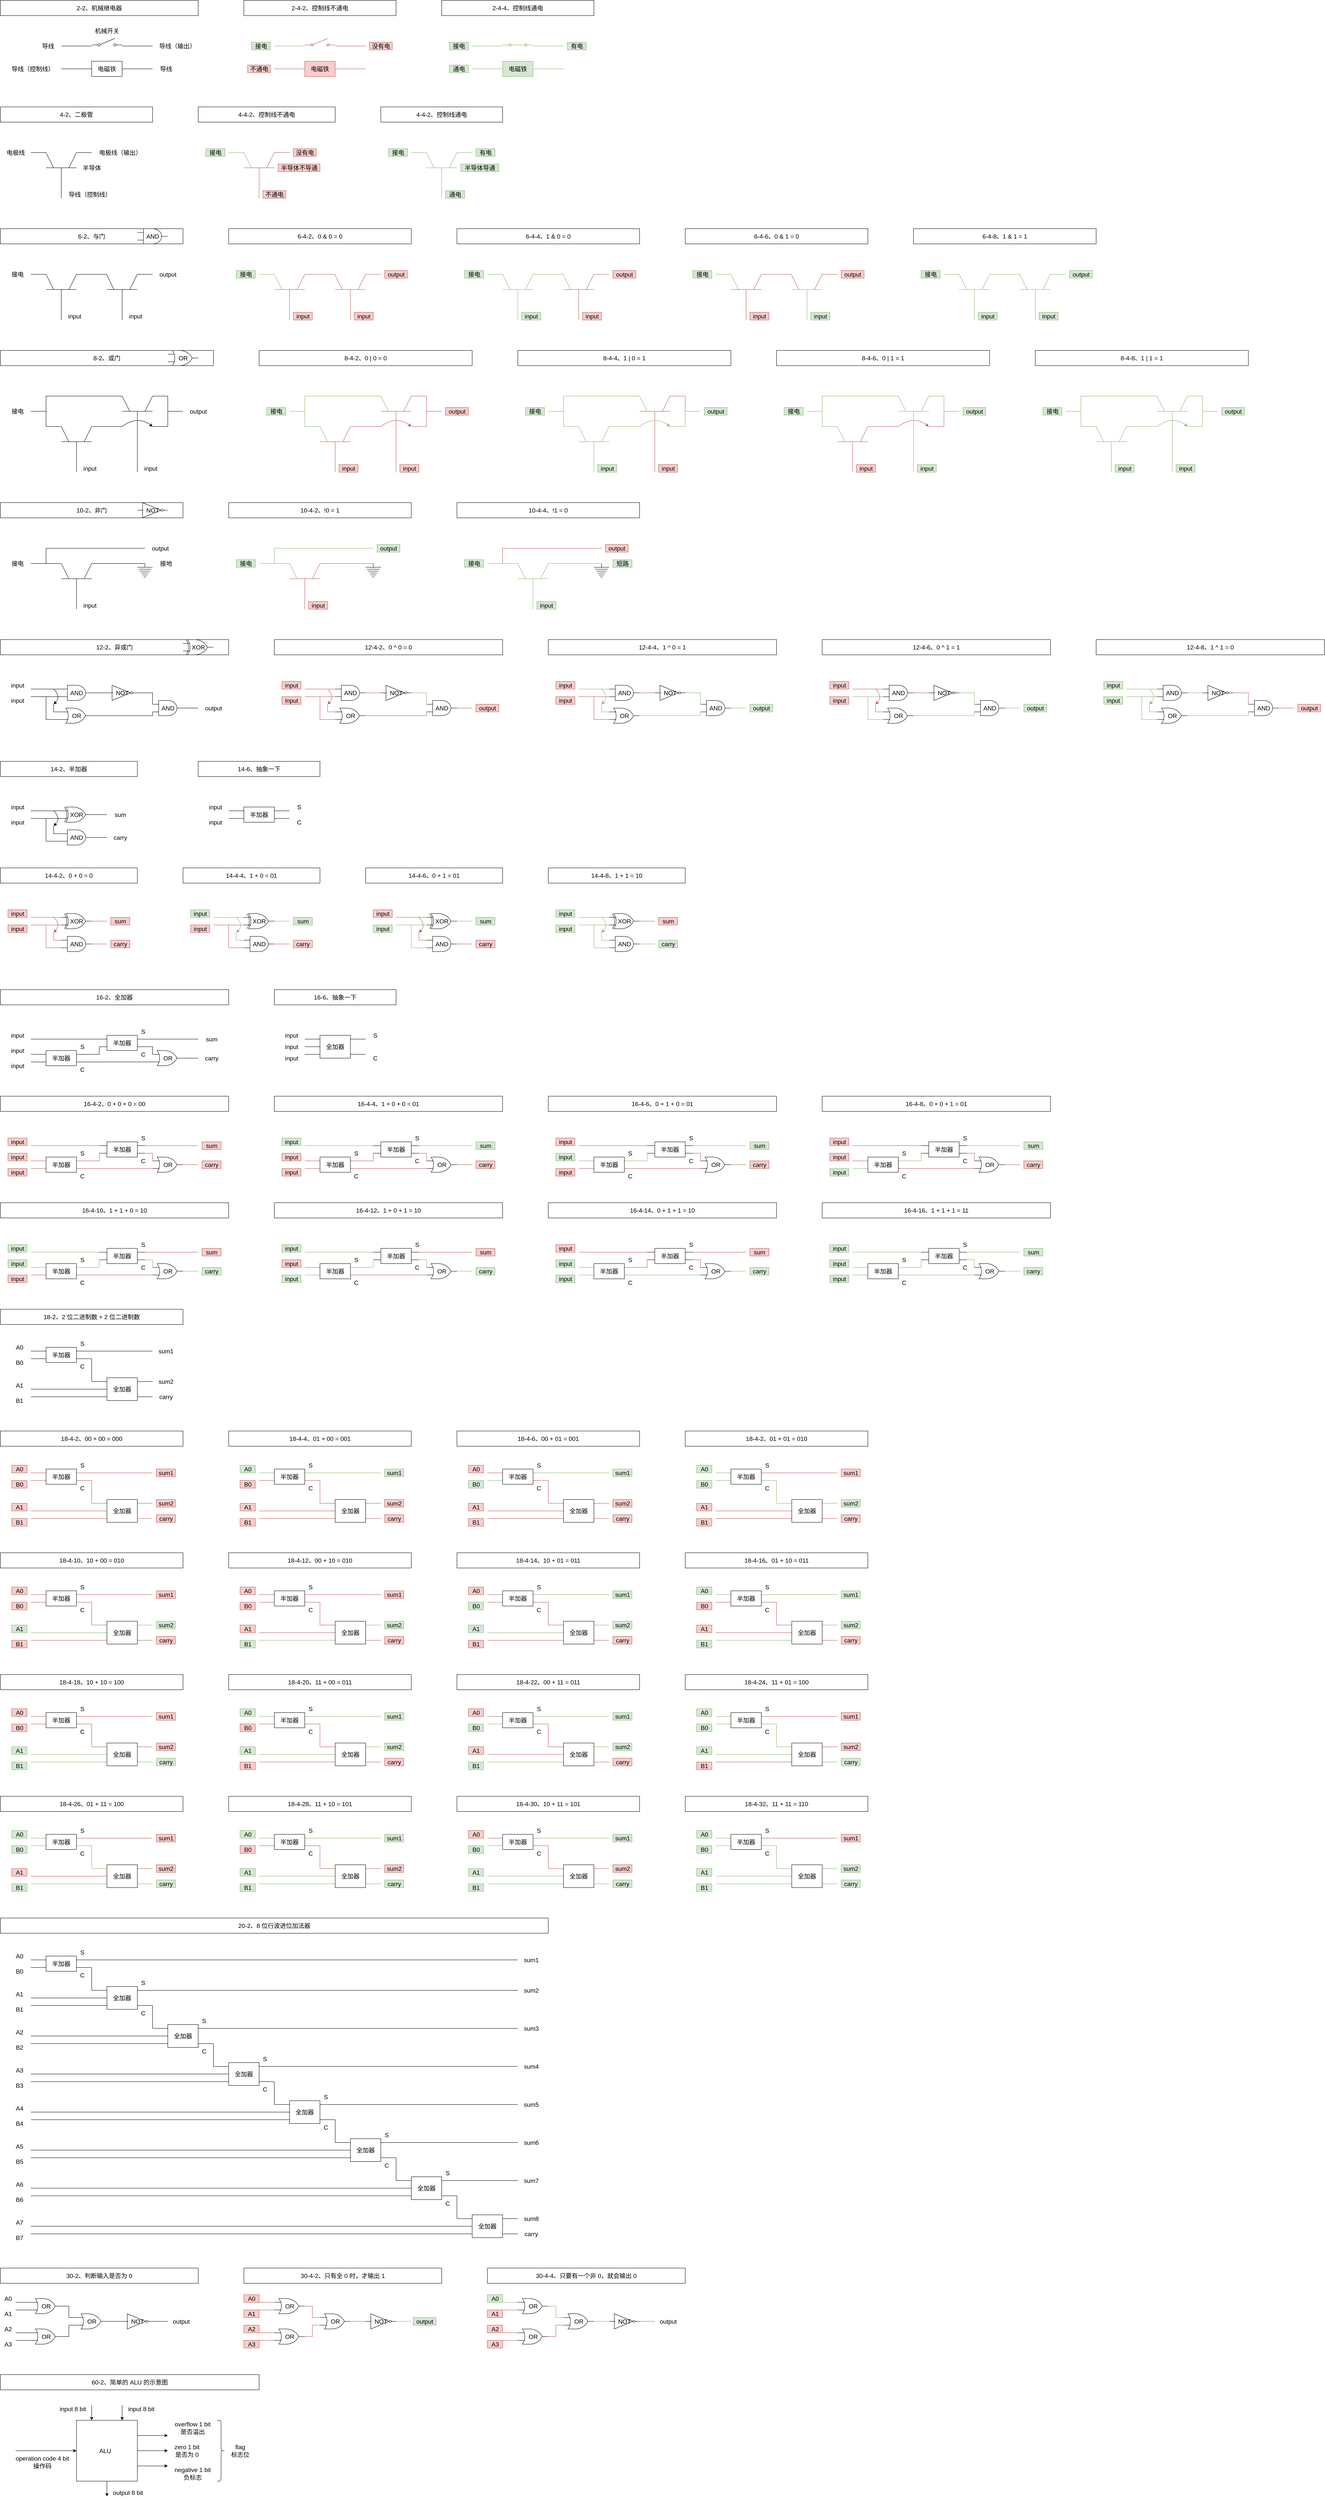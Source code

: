 <mxfile version="17.4.2" type="device"><diagram id="n6hgCIsgHHgJlaZAjlak" name="第 1 页"><mxGraphModel dx="5632" dy="3372" grid="1" gridSize="10" guides="0" tooltips="1" connect="0" arrows="0" fold="1" page="1" pageScale="1" pageWidth="827" pageHeight="1169" math="0" shadow="0"><root><mxCell id="0"/><mxCell id="1" parent="0"/><mxCell id="I3qKzC1JSg5NIXJD042u-1" value="" style="rounded=0;whiteSpace=wrap;html=1;fillColor=none;" vertex="1" parent="1"><mxGeometry x="280" y="6440" width="160" height="160" as="geometry"/></mxCell><mxCell id="mlIngXAzHb3pUDaN1y7E-627" value="" style="endArrow=none;html=1;rounded=0;fontSize=16;strokeColor=#b85450;fillColor=#f8cecc;" parent="1" edge="1"><mxGeometry width="50" height="50" relative="1" as="geometry"><mxPoint x="320" y="4030" as="sourcePoint"/><mxPoint x="240" y="3970" as="targetPoint"/><Array as="points"><mxPoint x="320" y="3970"/></Array></mxGeometry></mxCell><mxCell id="mlIngXAzHb3pUDaN1y7E-635" value="" style="endArrow=none;html=1;rounded=0;fontSize=16;strokeColor=#b85450;fillColor=#f8cecc;" parent="1" edge="1"><mxGeometry width="50" height="50" relative="1" as="geometry"><mxPoint x="160" y="3950" as="sourcePoint"/><mxPoint x="240" y="3950" as="targetPoint"/></mxGeometry></mxCell><mxCell id="mlIngXAzHb3pUDaN1y7E-636" value="" style="endArrow=none;html=1;rounded=0;fontSize=16;strokeColor=#b85450;fillColor=#f8cecc;" parent="1" edge="1"><mxGeometry width="50" height="50" relative="1" as="geometry"><mxPoint x="400" y="4030" as="sourcePoint"/><mxPoint x="480" y="4030" as="targetPoint"/></mxGeometry></mxCell><mxCell id="mlIngXAzHb3pUDaN1y7E-637" value="" style="endArrow=none;html=1;rounded=0;fontSize=16;strokeColor=#b85450;fillColor=#f8cecc;" parent="1" edge="1"><mxGeometry width="50" height="50" relative="1" as="geometry"><mxPoint x="400" y="4070" as="sourcePoint"/><mxPoint x="480" y="4070" as="targetPoint"/></mxGeometry></mxCell><mxCell id="mlIngXAzHb3pUDaN1y7E-612" value="" style="endArrow=none;html=1;rounded=0;fontSize=16;strokeColor=#b85450;fillColor=#f8cecc;" parent="1" edge="1"><mxGeometry width="50" height="50" relative="1" as="geometry"><mxPoint x="960" y="3130" as="sourcePoint"/><mxPoint x="1060" y="3110" as="targetPoint"/><Array as="points"><mxPoint x="1060" y="3130"/></Array></mxGeometry></mxCell><mxCell id="mlIngXAzHb3pUDaN1y7E-611" value="" style="endArrow=none;html=1;rounded=0;fontSize=16;strokeColor=#82b366;fillColor=#d5e8d4;" parent="1" edge="1"><mxGeometry width="50" height="50" relative="1" as="geometry"><mxPoint x="1680" y="3130" as="sourcePoint"/><mxPoint x="1780" y="3110" as="targetPoint"/><Array as="points"><mxPoint x="1780" y="3130"/></Array></mxGeometry></mxCell><mxCell id="mlIngXAzHb3pUDaN1y7E-581" value="" style="endArrow=none;html=1;rounded=0;fontSize=16;strokeColor=#b85450;entryX=0;entryY=0.75;entryDx=0;entryDy=0;entryPerimeter=0;fillColor=#f8cecc;" parent="1" target="mlIngXAzHb3pUDaN1y7E-577" edge="1"><mxGeometry width="50" height="50" relative="1" as="geometry"><mxPoint x="2400" y="3150" as="sourcePoint"/><mxPoint x="2610" y="3050" as="targetPoint"/></mxGeometry></mxCell><mxCell id="mlIngXAzHb3pUDaN1y7E-590" value="" style="endArrow=none;html=1;rounded=0;fontSize=16;strokeColor=#82b366;fillColor=#d5e8d4;" parent="1" edge="1"><mxGeometry width="50" height="50" relative="1" as="geometry"><mxPoint x="2400" y="3130" as="sourcePoint"/><mxPoint x="2500" y="3110" as="targetPoint"/><Array as="points"><mxPoint x="2500" y="3130"/></Array></mxGeometry></mxCell><mxCell id="mlIngXAzHb3pUDaN1y7E-485" value="" style="endArrow=none;html=1;rounded=0;fontSize=16;strokeColor=#b85450;entryX=0;entryY=0.75;entryDx=0;entryDy=0;entryPerimeter=0;fillColor=#f8cecc;" parent="1" target="mlIngXAzHb3pUDaN1y7E-481" edge="1"><mxGeometry width="50" height="50" relative="1" as="geometry"><mxPoint x="960" y="3430" as="sourcePoint"/><mxPoint x="1170" y="3330" as="targetPoint"/></mxGeometry></mxCell><mxCell id="mlIngXAzHb3pUDaN1y7E-495" value="" style="endArrow=none;html=1;rounded=0;fontSize=16;strokeColor=#82b366;fillColor=#d5e8d4;" parent="1" edge="1"><mxGeometry width="50" height="50" relative="1" as="geometry"><mxPoint x="960" y="3410" as="sourcePoint"/><mxPoint x="1060" y="3390" as="targetPoint"/><Array as="points"><mxPoint x="1060" y="3410"/></Array></mxGeometry></mxCell><mxCell id="3Is2JPBMQoYDMGSMHPyH-97" value="" style="endArrow=none;html=1;rounded=0;fontSize=16;strokeColor=#000000;" parent="1" edge="1"><mxGeometry width="50" height="50" relative="1" as="geometry"><mxPoint x="280" y="840" as="sourcePoint"/><mxPoint x="199.996" y="840" as="targetPoint"/></mxGeometry></mxCell><mxCell id="3Is2JPBMQoYDMGSMHPyH-98" value="" style="endArrow=none;html=1;rounded=0;fontSize=16;strokeColor=#000000;" parent="1" edge="1"><mxGeometry width="50" height="50" relative="1" as="geometry"><mxPoint x="240.001" y="840" as="sourcePoint"/><mxPoint x="240.001" y="920" as="targetPoint"/></mxGeometry></mxCell><mxCell id="3Is2JPBMQoYDMGSMHPyH-99" value="" style="endArrow=none;html=1;rounded=0;fontSize=16;strokeColor=#000000;" parent="1" edge="1"><mxGeometry width="50" height="50" relative="1" as="geometry"><mxPoint x="220" y="840" as="sourcePoint"/><mxPoint x="160" y="800" as="targetPoint"/><Array as="points"><mxPoint x="200" y="800"/></Array></mxGeometry></mxCell><mxCell id="3Is2JPBMQoYDMGSMHPyH-100" value="" style="endArrow=none;html=1;rounded=0;fontSize=16;strokeColor=#000000;" parent="1" edge="1"><mxGeometry width="50" height="50" relative="1" as="geometry"><mxPoint x="260.004" y="840" as="sourcePoint"/><mxPoint x="320" y="800" as="targetPoint"/><Array as="points"><mxPoint x="280" y="800"/></Array></mxGeometry></mxCell><mxCell id="3Is2JPBMQoYDMGSMHPyH-104" value="input" style="text;html=1;align=center;verticalAlign=middle;resizable=0;points=[];autosize=1;strokeColor=none;fillColor=none;fontSize=16;container=0;" parent="1" vertex="1"><mxGeometry x="250.002" y="900" width="50" height="20" as="geometry"/></mxCell><mxCell id="3Is2JPBMQoYDMGSMHPyH-105" value="output" style="text;html=1;align=center;verticalAlign=middle;resizable=0;points=[];autosize=1;strokeColor=none;fillColor=none;fontSize=16;container=0;" parent="1" vertex="1"><mxGeometry x="490.003" y="790" width="60" height="20" as="geometry"/></mxCell><mxCell id="3Is2JPBMQoYDMGSMHPyH-107" value="" style="endArrow=none;html=1;rounded=0;fontSize=16;strokeColor=#000000;" parent="1" edge="1"><mxGeometry width="50" height="50" relative="1" as="geometry"><mxPoint x="440" y="840" as="sourcePoint"/><mxPoint x="360.002" y="840" as="targetPoint"/></mxGeometry></mxCell><mxCell id="3Is2JPBMQoYDMGSMHPyH-108" value="" style="endArrow=none;html=1;rounded=0;fontSize=16;strokeColor=#000000;" parent="1" edge="1"><mxGeometry width="50" height="50" relative="1" as="geometry"><mxPoint x="399.998" y="840" as="sourcePoint"/><mxPoint x="399.998" y="920" as="targetPoint"/></mxGeometry></mxCell><mxCell id="3Is2JPBMQoYDMGSMHPyH-109" value="" style="endArrow=none;html=1;rounded=0;fontSize=16;strokeColor=#000000;" parent="1" edge="1"><mxGeometry width="50" height="50" relative="1" as="geometry"><mxPoint x="378.495" y="840" as="sourcePoint"/><mxPoint x="320" y="800" as="targetPoint"/><Array as="points"><mxPoint x="358.872" y="800"/></Array></mxGeometry></mxCell><mxCell id="3Is2JPBMQoYDMGSMHPyH-110" value="" style="endArrow=none;html=1;rounded=0;fontSize=16;strokeColor=#000000;" parent="1" edge="1"><mxGeometry width="50" height="50" relative="1" as="geometry"><mxPoint x="420.0" y="840" as="sourcePoint"/><mxPoint x="480" y="800" as="targetPoint"/><Array as="points"><mxPoint x="439.623" y="800"/></Array></mxGeometry></mxCell><mxCell id="3Is2JPBMQoYDMGSMHPyH-112" value="input" style="text;html=1;align=center;verticalAlign=middle;resizable=0;points=[];autosize=1;strokeColor=none;fillColor=none;fontSize=16;container=0;" parent="1" vertex="1"><mxGeometry x="409.999" y="900" width="50" height="20" as="geometry"/></mxCell><mxCell id="3Is2JPBMQoYDMGSMHPyH-115" value="6-2、与门" style="rounded=0;whiteSpace=wrap;html=1;fontSize=16;fillColor=none;container=0;" parent="1" vertex="1"><mxGeometry x="80" y="680" width="480" height="40" as="geometry"/></mxCell><mxCell id="3Is2JPBMQoYDMGSMHPyH-117" value="AND" style="verticalLabelPosition=middle;shadow=0;dashed=0;align=center;html=1;verticalAlign=middle;shape=mxgraph.electrical.logic_gates.logic_gate;operation=and;fontSize=16;strokeColor=#000000;fillColor=none;labelPosition=center;container=0;" parent="1" vertex="1"><mxGeometry x="440" y="680" width="80" height="40" as="geometry"/></mxCell><mxCell id="mlIngXAzHb3pUDaN1y7E-1" value="" style="endArrow=none;html=1;rounded=0;fontSize=16;fillColor=#d5e8d4;strokeColor=#82b366;" parent="1" edge="1"><mxGeometry width="50" height="50" relative="1" as="geometry"><mxPoint x="800" y="200" as="sourcePoint"/><mxPoint x="880" y="200" as="targetPoint"/></mxGeometry></mxCell><mxCell id="mlIngXAzHb3pUDaN1y7E-2" value="2-2、机械继电器" style="rounded=0;whiteSpace=wrap;html=1;fillColor=none;fontSize=16;" parent="1" vertex="1"><mxGeometry x="80" y="80" width="520" height="40" as="geometry"/></mxCell><mxCell id="mlIngXAzHb3pUDaN1y7E-3" value="" style="shape=mxgraph.electrical.electro-mechanical.singleSwitch;aspect=fixed;elSwitchState=off;fontSize=16;fillColor=#f8cecc;strokeColor=#b85450;" parent="1" vertex="1"><mxGeometry x="880" y="180" width="80" height="21.33" as="geometry"/></mxCell><mxCell id="mlIngXAzHb3pUDaN1y7E-5" value="电磁铁" style="rounded=0;whiteSpace=wrap;html=1;fillColor=#f8cecc;fontSize=16;strokeColor=#b85450;" parent="1" vertex="1"><mxGeometry x="880" y="240" width="80" height="40" as="geometry"/></mxCell><mxCell id="mlIngXAzHb3pUDaN1y7E-6" value="" style="endArrow=none;html=1;rounded=0;fontSize=16;fillColor=#f8cecc;strokeColor=#b85450;" parent="1" edge="1"><mxGeometry width="50" height="50" relative="1" as="geometry"><mxPoint x="800" y="260" as="sourcePoint"/><mxPoint x="880" y="260" as="targetPoint"/></mxGeometry></mxCell><mxCell id="mlIngXAzHb3pUDaN1y7E-8" value="" style="endArrow=none;html=1;rounded=0;fontSize=16;fillColor=#f8cecc;strokeColor=#b85450;" parent="1" edge="1"><mxGeometry width="50" height="50" relative="1" as="geometry"><mxPoint x="960" y="200" as="sourcePoint"/><mxPoint x="1040" y="200" as="targetPoint"/></mxGeometry></mxCell><mxCell id="mlIngXAzHb3pUDaN1y7E-9" value="" style="endArrow=none;html=1;rounded=0;fontSize=16;fillColor=#f8cecc;strokeColor=#b85450;" parent="1" edge="1"><mxGeometry width="50" height="50" relative="1" as="geometry"><mxPoint x="960" y="260" as="sourcePoint"/><mxPoint x="1040" y="260" as="targetPoint"/></mxGeometry></mxCell><mxCell id="mlIngXAzHb3pUDaN1y7E-11" value="" style="endArrow=none;html=1;rounded=0;fontSize=16;fillColor=#d5e8d4;strokeColor=#82b366;" parent="1" edge="1"><mxGeometry width="50" height="50" relative="1" as="geometry"><mxPoint x="1320" y="200" as="sourcePoint"/><mxPoint x="1400" y="200" as="targetPoint"/></mxGeometry></mxCell><mxCell id="mlIngXAzHb3pUDaN1y7E-13" value="电磁铁" style="rounded=0;whiteSpace=wrap;html=1;fillColor=#d5e8d4;fontSize=16;strokeColor=#82b366;" parent="1" vertex="1"><mxGeometry x="1400" y="240" width="80" height="40" as="geometry"/></mxCell><mxCell id="mlIngXAzHb3pUDaN1y7E-14" value="" style="endArrow=none;html=1;rounded=0;fontSize=16;fillColor=#d5e8d4;strokeColor=#82b366;" parent="1" edge="1"><mxGeometry width="50" height="50" relative="1" as="geometry"><mxPoint x="1320" y="260" as="sourcePoint"/><mxPoint x="1400" y="260" as="targetPoint"/></mxGeometry></mxCell><mxCell id="mlIngXAzHb3pUDaN1y7E-16" value="" style="endArrow=none;html=1;rounded=0;fontSize=16;fillColor=#d5e8d4;strokeColor=#82b366;" parent="1" edge="1"><mxGeometry width="50" height="50" relative="1" as="geometry"><mxPoint x="1480" y="200" as="sourcePoint"/><mxPoint x="1560" y="200" as="targetPoint"/></mxGeometry></mxCell><mxCell id="mlIngXAzHb3pUDaN1y7E-17" value="" style="endArrow=none;html=1;rounded=0;fontSize=16;fillColor=#d5e8d4;strokeColor=#82b366;" parent="1" edge="1"><mxGeometry width="50" height="50" relative="1" as="geometry"><mxPoint x="1480" y="260" as="sourcePoint"/><mxPoint x="1560" y="260" as="targetPoint"/></mxGeometry></mxCell><mxCell id="mlIngXAzHb3pUDaN1y7E-19" value="" style="shape=mxgraph.electrical.electro-mechanical.singleSwitch;aspect=fixed;elSwitchState=on;fontSize=16;fillColor=#d5e8d4;strokeColor=#82b366;" parent="1" vertex="1"><mxGeometry x="1400" y="180" width="80" height="21.33" as="geometry"/></mxCell><mxCell id="mlIngXAzHb3pUDaN1y7E-20" value="通电" style="text;html=1;align=center;verticalAlign=middle;resizable=0;points=[];autosize=1;strokeColor=#82b366;fillColor=#d5e8d4;fontSize=16;" parent="1" vertex="1"><mxGeometry x="1260" y="250" width="50" height="20" as="geometry"/></mxCell><mxCell id="mlIngXAzHb3pUDaN1y7E-21" value="不通电" style="text;html=1;align=center;verticalAlign=middle;resizable=0;points=[];autosize=1;strokeColor=#b85450;fillColor=#f8cecc;fontSize=16;" parent="1" vertex="1"><mxGeometry x="730" y="250" width="60" height="20" as="geometry"/></mxCell><mxCell id="mlIngXAzHb3pUDaN1y7E-22" value="没有电" style="text;html=1;align=center;verticalAlign=middle;resizable=0;points=[];autosize=1;strokeColor=#b85450;fillColor=#f8cecc;fontSize=16;" parent="1" vertex="1"><mxGeometry x="1050" y="190" width="60" height="20" as="geometry"/></mxCell><mxCell id="mlIngXAzHb3pUDaN1y7E-23" value="有电" style="text;html=1;align=center;verticalAlign=middle;resizable=0;points=[];autosize=1;strokeColor=#82b366;fillColor=#d5e8d4;fontSize=16;" parent="1" vertex="1"><mxGeometry x="1570" y="190" width="50" height="20" as="geometry"/></mxCell><mxCell id="mlIngXAzHb3pUDaN1y7E-24" value="2-4-2、控制线不通电" style="rounded=0;whiteSpace=wrap;html=1;fillColor=none;fontSize=16;" parent="1" vertex="1"><mxGeometry x="720" y="80" width="400" height="40" as="geometry"/></mxCell><mxCell id="mlIngXAzHb3pUDaN1y7E-25" value="2-4-4、控制线通电" style="rounded=0;whiteSpace=wrap;html=1;fillColor=none;fontSize=16;" parent="1" vertex="1"><mxGeometry x="1240" y="80" width="400" height="40" as="geometry"/></mxCell><mxCell id="mlIngXAzHb3pUDaN1y7E-28" value="4-2、二极管" style="rounded=0;whiteSpace=wrap;html=1;fillColor=none;fontSize=16;" parent="1" vertex="1"><mxGeometry x="80" y="360" width="400" height="40" as="geometry"/></mxCell><mxCell id="mlIngXAzHb3pUDaN1y7E-29" value="" style="endArrow=none;html=1;rounded=0;fontSize=16;strokeColor=#000000;" parent="1" edge="1"><mxGeometry width="50" height="50" relative="1" as="geometry"><mxPoint x="280" y="520" as="sourcePoint"/><mxPoint x="199.996" y="520" as="targetPoint"/></mxGeometry></mxCell><mxCell id="mlIngXAzHb3pUDaN1y7E-30" value="" style="endArrow=none;html=1;rounded=0;fontSize=16;strokeColor=#000000;" parent="1" edge="1"><mxGeometry width="50" height="50" relative="1" as="geometry"><mxPoint x="240.001" y="520" as="sourcePoint"/><mxPoint x="240.001" y="600" as="targetPoint"/></mxGeometry></mxCell><mxCell id="mlIngXAzHb3pUDaN1y7E-31" value="" style="endArrow=none;html=1;rounded=0;fontSize=16;strokeColor=#000000;" parent="1" edge="1"><mxGeometry width="50" height="50" relative="1" as="geometry"><mxPoint x="220" y="520" as="sourcePoint"/><mxPoint x="160" y="480" as="targetPoint"/><Array as="points"><mxPoint x="200" y="480"/></Array></mxGeometry></mxCell><mxCell id="mlIngXAzHb3pUDaN1y7E-32" value="" style="endArrow=none;html=1;rounded=0;fontSize=16;strokeColor=#000000;" parent="1" edge="1"><mxGeometry width="50" height="50" relative="1" as="geometry"><mxPoint x="260.004" y="520" as="sourcePoint"/><mxPoint x="320" y="480" as="targetPoint"/><Array as="points"><mxPoint x="280" y="480"/></Array></mxGeometry></mxCell><mxCell id="mlIngXAzHb3pUDaN1y7E-35" value="半导体" style="text;html=1;align=center;verticalAlign=middle;resizable=0;points=[];autosize=1;strokeColor=none;fillColor=none;fontSize=16;container=0;" parent="1" vertex="1"><mxGeometry x="289.998" y="510" width="60" height="20" as="geometry"/></mxCell><mxCell id="mlIngXAzHb3pUDaN1y7E-38" value="电极线" style="text;html=1;align=center;verticalAlign=middle;resizable=0;points=[];autosize=1;strokeColor=none;fillColor=none;fontSize=16;container=0;" parent="1" vertex="1"><mxGeometry x="89.998" y="470" width="60" height="20" as="geometry"/></mxCell><mxCell id="mlIngXAzHb3pUDaN1y7E-39" value="电极线（输出）" style="text;html=1;align=center;verticalAlign=middle;resizable=0;points=[];autosize=1;strokeColor=none;fillColor=none;fontSize=16;container=0;" parent="1" vertex="1"><mxGeometry x="329.998" y="470" width="130" height="20" as="geometry"/></mxCell><mxCell id="mlIngXAzHb3pUDaN1y7E-40" value="" style="endArrow=none;html=1;rounded=0;fontSize=16;" parent="1" edge="1"><mxGeometry width="50" height="50" relative="1" as="geometry"><mxPoint x="240.0" y="200" as="sourcePoint"/><mxPoint x="320" y="200" as="targetPoint"/></mxGeometry></mxCell><mxCell id="mlIngXAzHb3pUDaN1y7E-41" value="" style="shape=mxgraph.electrical.electro-mechanical.singleSwitch;aspect=fixed;elSwitchState=off;fontSize=16;" parent="1" vertex="1"><mxGeometry x="320" y="180" width="80" height="21.33" as="geometry"/></mxCell><mxCell id="mlIngXAzHb3pUDaN1y7E-42" value="电磁铁" style="rounded=0;whiteSpace=wrap;html=1;fontSize=16;" parent="1" vertex="1"><mxGeometry x="320" y="240" width="80" height="40" as="geometry"/></mxCell><mxCell id="mlIngXAzHb3pUDaN1y7E-43" value="" style="endArrow=none;html=1;rounded=0;fontSize=16;" parent="1" edge="1"><mxGeometry width="50" height="50" relative="1" as="geometry"><mxPoint x="240.0" y="260" as="sourcePoint"/><mxPoint x="320" y="260" as="targetPoint"/></mxGeometry></mxCell><mxCell id="mlIngXAzHb3pUDaN1y7E-44" value="导线（控制线）" style="text;html=1;align=center;verticalAlign=middle;resizable=0;points=[];autosize=1;fontSize=16;" parent="1" vertex="1"><mxGeometry x="100" y="250" width="130" height="20" as="geometry"/></mxCell><mxCell id="mlIngXAzHb3pUDaN1y7E-45" value="" style="endArrow=none;html=1;rounded=0;fontSize=16;" parent="1" edge="1"><mxGeometry width="50" height="50" relative="1" as="geometry"><mxPoint x="400" y="200" as="sourcePoint"/><mxPoint x="480" y="200" as="targetPoint"/></mxGeometry></mxCell><mxCell id="mlIngXAzHb3pUDaN1y7E-46" value="" style="endArrow=none;html=1;rounded=0;fontSize=16;" parent="1" edge="1"><mxGeometry width="50" height="50" relative="1" as="geometry"><mxPoint x="400" y="260" as="sourcePoint"/><mxPoint x="480" y="260" as="targetPoint"/></mxGeometry></mxCell><mxCell id="mlIngXAzHb3pUDaN1y7E-52" value="导线" style="text;html=1;align=center;verticalAlign=middle;resizable=0;points=[];autosize=1;fontSize=16;" parent="1" vertex="1"><mxGeometry x="180" y="190" width="50" height="20" as="geometry"/></mxCell><mxCell id="mlIngXAzHb3pUDaN1y7E-54" value="导线（输出）" style="text;html=1;align=center;verticalAlign=middle;resizable=0;points=[];autosize=1;fontSize=16;" parent="1" vertex="1"><mxGeometry x="490" y="190" width="110" height="20" as="geometry"/></mxCell><mxCell id="mlIngXAzHb3pUDaN1y7E-55" value="导线" style="text;html=1;align=center;verticalAlign=middle;resizable=0;points=[];autosize=1;fontSize=16;" parent="1" vertex="1"><mxGeometry x="490" y="250" width="50" height="20" as="geometry"/></mxCell><mxCell id="mlIngXAzHb3pUDaN1y7E-56" value="机械开关" style="text;html=1;align=center;verticalAlign=middle;resizable=0;points=[];autosize=1;fontSize=16;" parent="1" vertex="1"><mxGeometry x="320" y="150" width="80" height="20" as="geometry"/></mxCell><mxCell id="mlIngXAzHb3pUDaN1y7E-57" value="4-4-2、控制线不通电" style="rounded=0;whiteSpace=wrap;html=1;fillColor=none;fontSize=16;" parent="1" vertex="1"><mxGeometry x="600" y="360" width="360" height="40" as="geometry"/></mxCell><mxCell id="mlIngXAzHb3pUDaN1y7E-58" value="" style="endArrow=none;html=1;rounded=0;fontSize=16;strokeColor=#b85450;fillColor=#f8cecc;" parent="1" edge="1"><mxGeometry width="50" height="50" relative="1" as="geometry"><mxPoint x="800" y="520" as="sourcePoint"/><mxPoint x="719.996" y="520" as="targetPoint"/></mxGeometry></mxCell><mxCell id="mlIngXAzHb3pUDaN1y7E-59" value="" style="endArrow=none;html=1;rounded=0;fontSize=16;strokeColor=#b85450;fillColor=#f8cecc;" parent="1" edge="1"><mxGeometry width="50" height="50" relative="1" as="geometry"><mxPoint x="760.001" y="520" as="sourcePoint"/><mxPoint x="760.001" y="600" as="targetPoint"/></mxGeometry></mxCell><mxCell id="mlIngXAzHb3pUDaN1y7E-60" value="" style="endArrow=none;html=1;rounded=0;fontSize=16;strokeColor=#82b366;fillColor=#d5e8d4;" parent="1" edge="1"><mxGeometry width="50" height="50" relative="1" as="geometry"><mxPoint x="740" y="520" as="sourcePoint"/><mxPoint x="680" y="480" as="targetPoint"/><Array as="points"><mxPoint x="720" y="480"/></Array></mxGeometry></mxCell><mxCell id="mlIngXAzHb3pUDaN1y7E-61" value="" style="endArrow=none;html=1;rounded=0;fontSize=16;strokeColor=#b85450;fillColor=#f8cecc;" parent="1" edge="1"><mxGeometry width="50" height="50" relative="1" as="geometry"><mxPoint x="780.004" y="520" as="sourcePoint"/><mxPoint x="840" y="480" as="targetPoint"/><Array as="points"><mxPoint x="800" y="480"/></Array></mxGeometry></mxCell><mxCell id="mlIngXAzHb3pUDaN1y7E-66" value="4-4-2、控制线通电" style="rounded=0;whiteSpace=wrap;html=1;fillColor=none;fontSize=16;" parent="1" vertex="1"><mxGeometry x="1080" y="360" width="320" height="40" as="geometry"/></mxCell><mxCell id="mlIngXAzHb3pUDaN1y7E-67" value="" style="endArrow=none;html=1;rounded=0;fontSize=16;strokeColor=#82b366;fillColor=#d5e8d4;" parent="1" edge="1"><mxGeometry width="50" height="50" relative="1" as="geometry"><mxPoint x="1280" y="520" as="sourcePoint"/><mxPoint x="1199.996" y="520" as="targetPoint"/></mxGeometry></mxCell><mxCell id="mlIngXAzHb3pUDaN1y7E-68" value="" style="endArrow=none;html=1;rounded=0;fontSize=16;strokeColor=#82b366;fillColor=#d5e8d4;" parent="1" edge="1"><mxGeometry width="50" height="50" relative="1" as="geometry"><mxPoint x="1240.001" y="520" as="sourcePoint"/><mxPoint x="1240.001" y="600" as="targetPoint"/></mxGeometry></mxCell><mxCell id="mlIngXAzHb3pUDaN1y7E-69" value="" style="endArrow=none;html=1;rounded=0;fontSize=16;strokeColor=#82b366;fillColor=#d5e8d4;" parent="1" edge="1"><mxGeometry width="50" height="50" relative="1" as="geometry"><mxPoint x="1220" y="520" as="sourcePoint"/><mxPoint x="1160" y="480" as="targetPoint"/><Array as="points"><mxPoint x="1200" y="480"/></Array></mxGeometry></mxCell><mxCell id="mlIngXAzHb3pUDaN1y7E-70" value="" style="endArrow=none;html=1;rounded=0;fontSize=16;strokeColor=#82b366;fillColor=#d5e8d4;" parent="1" edge="1"><mxGeometry width="50" height="50" relative="1" as="geometry"><mxPoint x="1260.004" y="520" as="sourcePoint"/><mxPoint x="1320" y="480" as="targetPoint"/><Array as="points"><mxPoint x="1280" y="480"/></Array></mxGeometry></mxCell><mxCell id="mlIngXAzHb3pUDaN1y7E-76" value="没有电" style="text;html=1;align=center;verticalAlign=middle;resizable=0;points=[];autosize=1;strokeColor=#b85450;fillColor=#f8cecc;fontSize=16;" parent="1" vertex="1"><mxGeometry x="850" y="470" width="60" height="20" as="geometry"/></mxCell><mxCell id="mlIngXAzHb3pUDaN1y7E-77" value="半导体不导通" style="text;html=1;align=center;verticalAlign=middle;resizable=0;points=[];autosize=1;strokeColor=#b85450;fillColor=#f8cecc;fontSize=16;container=0;" parent="1" vertex="1"><mxGeometry x="809.998" y="510" width="110" height="20" as="geometry"/></mxCell><mxCell id="mlIngXAzHb3pUDaN1y7E-78" value="半导体导通" style="text;html=1;align=center;verticalAlign=middle;resizable=0;points=[];autosize=1;strokeColor=#82b366;fillColor=#d5e8d4;fontSize=16;container=0;" parent="1" vertex="1"><mxGeometry x="1289.998" y="510" width="100" height="20" as="geometry"/></mxCell><mxCell id="mlIngXAzHb3pUDaN1y7E-80" value="不通电" style="text;html=1;align=center;verticalAlign=middle;resizable=0;points=[];autosize=1;strokeColor=#b85450;fillColor=#f8cecc;fontSize=16;" parent="1" vertex="1"><mxGeometry x="770" y="580" width="60" height="20" as="geometry"/></mxCell><mxCell id="mlIngXAzHb3pUDaN1y7E-81" value="导线（控制线）" style="text;html=1;align=center;verticalAlign=middle;resizable=0;points=[];autosize=1;fontSize=16;" parent="1" vertex="1"><mxGeometry x="250" y="580" width="130" height="20" as="geometry"/></mxCell><mxCell id="mlIngXAzHb3pUDaN1y7E-82" value="通电" style="text;html=1;align=center;verticalAlign=middle;resizable=0;points=[];autosize=1;strokeColor=#82b366;fillColor=#d5e8d4;fontSize=16;" parent="1" vertex="1"><mxGeometry x="1250" y="580" width="50" height="20" as="geometry"/></mxCell><mxCell id="mlIngXAzHb3pUDaN1y7E-84" value="有电" style="text;html=1;align=center;verticalAlign=middle;resizable=0;points=[];autosize=1;strokeColor=#82b366;fillColor=#d5e8d4;fontSize=16;" parent="1" vertex="1"><mxGeometry x="1330" y="470" width="50" height="20" as="geometry"/></mxCell><mxCell id="mlIngXAzHb3pUDaN1y7E-92" value="接电" style="text;html=1;align=center;verticalAlign=middle;resizable=0;points=[];autosize=1;strokeColor=none;fillColor=none;fontSize=16;container=0;" parent="1" vertex="1"><mxGeometry x="99.998" y="790" width="50" height="20" as="geometry"/></mxCell><mxCell id="3Is2JPBMQoYDMGSMHPyH-50" value="" style="endArrow=none;html=1;rounded=0;fontSize=16;strokeColor=#000000;" parent="1" edge="1"><mxGeometry width="50" height="50" relative="1" as="geometry"><mxPoint x="320" y="1240" as="sourcePoint"/><mxPoint x="240" y="1240" as="targetPoint"/></mxGeometry></mxCell><mxCell id="3Is2JPBMQoYDMGSMHPyH-51" value="" style="endArrow=none;html=1;rounded=0;fontSize=16;strokeColor=#000000;" parent="1" edge="1"><mxGeometry width="50" height="50" relative="1" as="geometry"><mxPoint x="280" y="1240" as="sourcePoint"/><mxPoint x="280" y="1320" as="targetPoint"/></mxGeometry></mxCell><mxCell id="3Is2JPBMQoYDMGSMHPyH-52" value="" style="endArrow=none;html=1;rounded=0;fontSize=16;strokeColor=#000000;" parent="1" edge="1"><mxGeometry width="50" height="50" relative="1" as="geometry"><mxPoint x="260" y="1240" as="sourcePoint"/><mxPoint x="200" y="1160" as="targetPoint"/><Array as="points"><mxPoint x="240" y="1200"/><mxPoint x="200" y="1200"/></Array></mxGeometry></mxCell><mxCell id="3Is2JPBMQoYDMGSMHPyH-53" value="" style="endArrow=none;html=1;rounded=0;fontSize=16;strokeColor=#000000;" parent="1" edge="1"><mxGeometry width="50" height="50" relative="1" as="geometry"><mxPoint x="300" y="1240" as="sourcePoint"/><mxPoint x="400" y="1200" as="targetPoint"/><Array as="points"><mxPoint x="320" y="1200"/></Array></mxGeometry></mxCell><mxCell id="3Is2JPBMQoYDMGSMHPyH-57" value="input" style="text;html=1;align=center;verticalAlign=middle;resizable=0;points=[];autosize=1;strokeColor=none;fillColor=none;fontSize=16;container=0;" parent="1" vertex="1"><mxGeometry x="290" y="1300" width="50" height="20" as="geometry"/></mxCell><mxCell id="3Is2JPBMQoYDMGSMHPyH-58" value="output" style="text;html=1;align=center;verticalAlign=middle;resizable=0;points=[];autosize=1;strokeColor=none;fillColor=none;fontSize=16;container=0;" parent="1" vertex="1"><mxGeometry x="570" y="1150" width="60" height="20" as="geometry"/></mxCell><mxCell id="3Is2JPBMQoYDMGSMHPyH-59" value="接电" style="text;html=1;align=center;verticalAlign=middle;resizable=0;points=[];autosize=1;strokeColor=none;fillColor=none;fontSize=16;container=0;" parent="1" vertex="1"><mxGeometry x="100" y="1150" width="50" height="20" as="geometry"/></mxCell><mxCell id="3Is2JPBMQoYDMGSMHPyH-60" value="" style="endArrow=none;html=1;rounded=0;fontSize=16;strokeColor=#000000;" parent="1" edge="1"><mxGeometry width="50" height="50" relative="1" as="geometry"><mxPoint x="480" y="1160" as="sourcePoint"/><mxPoint x="400" y="1160" as="targetPoint"/></mxGeometry></mxCell><mxCell id="3Is2JPBMQoYDMGSMHPyH-61" value="" style="endArrow=none;html=1;rounded=0;fontSize=16;strokeColor=#000000;" parent="1" edge="1"><mxGeometry width="50" height="50" relative="1" as="geometry"><mxPoint x="440" y="1160" as="sourcePoint"/><mxPoint x="440" y="1320" as="targetPoint"/></mxGeometry></mxCell><mxCell id="3Is2JPBMQoYDMGSMHPyH-62" value="" style="endArrow=none;html=1;rounded=0;fontSize=16;strokeColor=#000000;" parent="1" edge="1"><mxGeometry width="50" height="50" relative="1" as="geometry"><mxPoint x="420" y="1160" as="sourcePoint"/><mxPoint x="200" y="1160" as="targetPoint"/><Array as="points"><mxPoint x="400" y="1120"/><mxPoint x="200" y="1120"/></Array></mxGeometry></mxCell><mxCell id="3Is2JPBMQoYDMGSMHPyH-63" value="" style="endArrow=none;html=1;rounded=0;fontSize=16;strokeColor=#000000;" parent="1" edge="1"><mxGeometry width="50" height="50" relative="1" as="geometry"><mxPoint x="460" y="1160" as="sourcePoint"/><mxPoint x="520" y="1160" as="targetPoint"/><Array as="points"><mxPoint x="480" y="1120"/><mxPoint x="520" y="1120"/></Array></mxGeometry></mxCell><mxCell id="3Is2JPBMQoYDMGSMHPyH-65" value="input" style="text;html=1;align=center;verticalAlign=middle;resizable=0;points=[];autosize=1;strokeColor=none;fillColor=none;fontSize=16;container=0;" parent="1" vertex="1"><mxGeometry x="450" y="1300" width="50" height="20" as="geometry"/></mxCell><mxCell id="3Is2JPBMQoYDMGSMHPyH-68" value="8-2、或门" style="rounded=0;whiteSpace=wrap;html=1;fontSize=16;fillColor=none;container=0;" parent="1" vertex="1"><mxGeometry x="80" y="1000" width="560" height="40" as="geometry"/></mxCell><mxCell id="3Is2JPBMQoYDMGSMHPyH-69" value="" style="endArrow=none;html=1;rounded=0;fontSize=16;strokeColor=#000000;" parent="1" edge="1"><mxGeometry width="50" height="50" relative="1" as="geometry"><mxPoint x="160" y="1160" as="sourcePoint"/><mxPoint x="200" y="1160" as="targetPoint"/></mxGeometry></mxCell><mxCell id="3Is2JPBMQoYDMGSMHPyH-70" value="" style="endArrow=none;html=1;rounded=0;fontSize=16;strokeColor=#000000;" parent="1" edge="1"><mxGeometry width="50" height="50" relative="1" as="geometry"><mxPoint x="480" y="1200" as="sourcePoint"/><mxPoint x="520" y="1160" as="targetPoint"/><Array as="points"><mxPoint x="520" y="1200"/></Array></mxGeometry></mxCell><mxCell id="3Is2JPBMQoYDMGSMHPyH-71" value="" style="endArrow=none;html=1;rounded=0;fontSize=16;strokeColor=#000000;" parent="1" edge="1"><mxGeometry width="50" height="50" relative="1" as="geometry"><mxPoint x="520" y="1160" as="sourcePoint"/><mxPoint x="560" y="1160" as="targetPoint"/></mxGeometry></mxCell><mxCell id="3Is2JPBMQoYDMGSMHPyH-72" value="" style="curved=1;endArrow=classic;html=1;rounded=0;fontSize=16;strokeColor=#000000;" parent="1" edge="1"><mxGeometry width="50" height="50" relative="1" as="geometry"><mxPoint x="400" y="1200" as="sourcePoint"/><mxPoint x="480" y="1200" as="targetPoint"/><Array as="points"><mxPoint x="440" y="1170"/></Array></mxGeometry></mxCell><mxCell id="3Is2JPBMQoYDMGSMHPyH-73" value="OR" style="verticalLabelPosition=middle;shadow=0;dashed=0;align=center;html=1;verticalAlign=middle;shape=mxgraph.electrical.logic_gates.logic_gate;operation=or;fontSize=16;strokeColor=#000000;fillColor=none;labelPosition=center;container=0;" parent="1" vertex="1"><mxGeometry x="520" y="1000" width="80" height="40" as="geometry"/></mxCell><mxCell id="mlIngXAzHb3pUDaN1y7E-93" value="" style="endArrow=none;html=1;rounded=0;fontSize=16;strokeColor=#b85450;fillColor=#f8cecc;" parent="1" edge="1"><mxGeometry width="50" height="50" relative="1" as="geometry"><mxPoint x="880" y="840" as="sourcePoint"/><mxPoint x="799.996" y="840" as="targetPoint"/></mxGeometry></mxCell><mxCell id="mlIngXAzHb3pUDaN1y7E-94" value="" style="endArrow=none;html=1;rounded=0;fontSize=16;strokeColor=#b85450;fillColor=#f8cecc;" parent="1" edge="1"><mxGeometry width="50" height="50" relative="1" as="geometry"><mxPoint x="840.001" y="840" as="sourcePoint"/><mxPoint x="840.001" y="920" as="targetPoint"/></mxGeometry></mxCell><mxCell id="mlIngXAzHb3pUDaN1y7E-95" value="" style="endArrow=none;html=1;rounded=0;fontSize=16;strokeColor=#82b366;fillColor=#d5e8d4;" parent="1" edge="1"><mxGeometry width="50" height="50" relative="1" as="geometry"><mxPoint x="820" y="840" as="sourcePoint"/><mxPoint x="760" y="800" as="targetPoint"/><Array as="points"><mxPoint x="800" y="800"/></Array></mxGeometry></mxCell><mxCell id="mlIngXAzHb3pUDaN1y7E-96" value="" style="endArrow=none;html=1;rounded=0;fontSize=16;strokeColor=#b85450;fillColor=#f8cecc;" parent="1" edge="1"><mxGeometry width="50" height="50" relative="1" as="geometry"><mxPoint x="860.004" y="840" as="sourcePoint"/><mxPoint x="920" y="800" as="targetPoint"/><Array as="points"><mxPoint x="880" y="800"/></Array></mxGeometry></mxCell><mxCell id="mlIngXAzHb3pUDaN1y7E-97" value="input" style="text;html=1;align=center;verticalAlign=middle;resizable=0;points=[];autosize=1;strokeColor=#b85450;fillColor=#f8cecc;fontSize=16;container=0;" parent="1" vertex="1"><mxGeometry x="850.002" y="900" width="50" height="20" as="geometry"/></mxCell><mxCell id="mlIngXAzHb3pUDaN1y7E-98" value="output" style="text;html=1;align=center;verticalAlign=middle;resizable=0;points=[];autosize=1;strokeColor=#b85450;fillColor=#f8cecc;fontSize=16;container=0;" parent="1" vertex="1"><mxGeometry x="1090.003" y="790" width="60" height="20" as="geometry"/></mxCell><mxCell id="mlIngXAzHb3pUDaN1y7E-99" value="" style="endArrow=none;html=1;rounded=0;fontSize=16;strokeColor=#b85450;fillColor=#f8cecc;" parent="1" edge="1"><mxGeometry width="50" height="50" relative="1" as="geometry"><mxPoint x="1040" y="840" as="sourcePoint"/><mxPoint x="960.002" y="840" as="targetPoint"/></mxGeometry></mxCell><mxCell id="mlIngXAzHb3pUDaN1y7E-100" value="" style="endArrow=none;html=1;rounded=0;fontSize=16;strokeColor=#b85450;fillColor=#f8cecc;" parent="1" edge="1"><mxGeometry width="50" height="50" relative="1" as="geometry"><mxPoint x="999.998" y="840" as="sourcePoint"/><mxPoint x="999.998" y="920" as="targetPoint"/></mxGeometry></mxCell><mxCell id="mlIngXAzHb3pUDaN1y7E-101" value="" style="endArrow=none;html=1;rounded=0;fontSize=16;strokeColor=#b85450;fillColor=#f8cecc;" parent="1" edge="1"><mxGeometry width="50" height="50" relative="1" as="geometry"><mxPoint x="978.495" y="840" as="sourcePoint"/><mxPoint x="920" y="800" as="targetPoint"/><Array as="points"><mxPoint x="958.872" y="800"/></Array></mxGeometry></mxCell><mxCell id="mlIngXAzHb3pUDaN1y7E-102" value="" style="endArrow=none;html=1;rounded=0;fontSize=16;strokeColor=#b85450;fillColor=#f8cecc;" parent="1" edge="1"><mxGeometry width="50" height="50" relative="1" as="geometry"><mxPoint x="1020.0" y="840" as="sourcePoint"/><mxPoint x="1080" y="800" as="targetPoint"/><Array as="points"><mxPoint x="1039.623" y="800"/></Array></mxGeometry></mxCell><mxCell id="mlIngXAzHb3pUDaN1y7E-103" value="input" style="text;html=1;align=center;verticalAlign=middle;resizable=0;points=[];autosize=1;strokeColor=#b85450;fillColor=#f8cecc;fontSize=16;container=0;" parent="1" vertex="1"><mxGeometry x="1009.999" y="900" width="50" height="20" as="geometry"/></mxCell><mxCell id="mlIngXAzHb3pUDaN1y7E-104" value="接电" style="text;html=1;align=center;verticalAlign=middle;resizable=0;points=[];autosize=1;strokeColor=#82b366;fillColor=#d5e8d4;fontSize=16;container=0;" parent="1" vertex="1"><mxGeometry x="699.998" y="790" width="50" height="20" as="geometry"/></mxCell><mxCell id="mlIngXAzHb3pUDaN1y7E-105" value="6-4-2、0 &amp;amp; 0 = 0" style="rounded=0;whiteSpace=wrap;html=1;fontSize=16;fillColor=none;container=0;" parent="1" vertex="1"><mxGeometry x="680" y="680" width="480" height="40" as="geometry"/></mxCell><mxCell id="mlIngXAzHb3pUDaN1y7E-106" value="" style="endArrow=none;html=1;rounded=0;fontSize=16;strokeColor=#82b366;fillColor=#d5e8d4;" parent="1" edge="1"><mxGeometry width="50" height="50" relative="1" as="geometry"><mxPoint x="1480" y="840" as="sourcePoint"/><mxPoint x="1399.996" y="840" as="targetPoint"/></mxGeometry></mxCell><mxCell id="mlIngXAzHb3pUDaN1y7E-107" value="" style="endArrow=none;html=1;rounded=0;fontSize=16;strokeColor=#82b366;fillColor=#d5e8d4;" parent="1" edge="1"><mxGeometry width="50" height="50" relative="1" as="geometry"><mxPoint x="1440.001" y="840" as="sourcePoint"/><mxPoint x="1440.001" y="920" as="targetPoint"/></mxGeometry></mxCell><mxCell id="mlIngXAzHb3pUDaN1y7E-108" value="" style="endArrow=none;html=1;rounded=0;fontSize=16;strokeColor=#82b366;fillColor=#d5e8d4;" parent="1" edge="1"><mxGeometry width="50" height="50" relative="1" as="geometry"><mxPoint x="1420" y="840" as="sourcePoint"/><mxPoint x="1360" y="800" as="targetPoint"/><Array as="points"><mxPoint x="1400" y="800"/></Array></mxGeometry></mxCell><mxCell id="mlIngXAzHb3pUDaN1y7E-109" value="" style="endArrow=none;html=1;rounded=0;fontSize=16;strokeColor=#82b366;fillColor=#d5e8d4;" parent="1" edge="1"><mxGeometry width="50" height="50" relative="1" as="geometry"><mxPoint x="1460.004" y="840" as="sourcePoint"/><mxPoint x="1520" y="800" as="targetPoint"/><Array as="points"><mxPoint x="1480" y="800"/></Array></mxGeometry></mxCell><mxCell id="mlIngXAzHb3pUDaN1y7E-110" value="input" style="text;html=1;align=center;verticalAlign=middle;resizable=0;points=[];autosize=1;strokeColor=#82b366;fillColor=#d5e8d4;fontSize=16;container=0;" parent="1" vertex="1"><mxGeometry x="1450.002" y="900" width="50" height="20" as="geometry"/></mxCell><mxCell id="mlIngXAzHb3pUDaN1y7E-111" value="output" style="text;html=1;align=center;verticalAlign=middle;resizable=0;points=[];autosize=1;strokeColor=#b85450;fillColor=#f8cecc;fontSize=16;container=0;" parent="1" vertex="1"><mxGeometry x="1690.003" y="790" width="60" height="20" as="geometry"/></mxCell><mxCell id="mlIngXAzHb3pUDaN1y7E-112" value="" style="endArrow=none;html=1;rounded=0;fontSize=16;strokeColor=#b85450;fillColor=#f8cecc;" parent="1" edge="1"><mxGeometry width="50" height="50" relative="1" as="geometry"><mxPoint x="1640.0" y="840" as="sourcePoint"/><mxPoint x="1560.002" y="840" as="targetPoint"/></mxGeometry></mxCell><mxCell id="mlIngXAzHb3pUDaN1y7E-113" value="" style="endArrow=none;html=1;rounded=0;fontSize=16;strokeColor=#b85450;fillColor=#f8cecc;" parent="1" edge="1"><mxGeometry width="50" height="50" relative="1" as="geometry"><mxPoint x="1599.998" y="840" as="sourcePoint"/><mxPoint x="1599.998" y="920" as="targetPoint"/></mxGeometry></mxCell><mxCell id="mlIngXAzHb3pUDaN1y7E-114" value="" style="endArrow=none;html=1;rounded=0;fontSize=16;strokeColor=#82b366;fillColor=#d5e8d4;" parent="1" edge="1"><mxGeometry width="50" height="50" relative="1" as="geometry"><mxPoint x="1578.495" y="840" as="sourcePoint"/><mxPoint x="1520" y="800" as="targetPoint"/><Array as="points"><mxPoint x="1558.872" y="800"/></Array></mxGeometry></mxCell><mxCell id="mlIngXAzHb3pUDaN1y7E-115" value="" style="endArrow=none;html=1;rounded=0;fontSize=16;strokeColor=#b85450;fillColor=#f8cecc;" parent="1" edge="1"><mxGeometry width="50" height="50" relative="1" as="geometry"><mxPoint x="1620.0" y="840" as="sourcePoint"/><mxPoint x="1680.0" y="800" as="targetPoint"/><Array as="points"><mxPoint x="1639.623" y="800"/></Array></mxGeometry></mxCell><mxCell id="mlIngXAzHb3pUDaN1y7E-116" value="input" style="text;html=1;align=center;verticalAlign=middle;resizable=0;points=[];autosize=1;strokeColor=#b85450;fillColor=#f8cecc;fontSize=16;container=0;" parent="1" vertex="1"><mxGeometry x="1609.999" y="900" width="50" height="20" as="geometry"/></mxCell><mxCell id="mlIngXAzHb3pUDaN1y7E-117" value="接电" style="text;html=1;align=center;verticalAlign=middle;resizable=0;points=[];autosize=1;strokeColor=#82b366;fillColor=#d5e8d4;fontSize=16;container=0;" parent="1" vertex="1"><mxGeometry x="1299.998" y="790" width="50" height="20" as="geometry"/></mxCell><mxCell id="mlIngXAzHb3pUDaN1y7E-118" value="6-4-4、1 &amp;amp; 0 = 0" style="rounded=0;whiteSpace=wrap;html=1;fontSize=16;fillColor=none;container=0;" parent="1" vertex="1"><mxGeometry x="1280" y="680" width="480" height="40" as="geometry"/></mxCell><mxCell id="mlIngXAzHb3pUDaN1y7E-119" value="" style="endArrow=none;html=1;rounded=0;fontSize=16;strokeColor=#b85450;fillColor=#f8cecc;" parent="1" edge="1"><mxGeometry width="50" height="50" relative="1" as="geometry"><mxPoint x="2080" y="840" as="sourcePoint"/><mxPoint x="1999.996" y="840" as="targetPoint"/></mxGeometry></mxCell><mxCell id="mlIngXAzHb3pUDaN1y7E-120" value="" style="endArrow=none;html=1;rounded=0;fontSize=16;strokeColor=#b85450;fillColor=#f8cecc;" parent="1" edge="1"><mxGeometry width="50" height="50" relative="1" as="geometry"><mxPoint x="2040.001" y="840" as="sourcePoint"/><mxPoint x="2040.001" y="920" as="targetPoint"/></mxGeometry></mxCell><mxCell id="mlIngXAzHb3pUDaN1y7E-121" value="" style="endArrow=none;html=1;rounded=0;fontSize=16;strokeColor=#82b366;fillColor=#d5e8d4;" parent="1" edge="1"><mxGeometry width="50" height="50" relative="1" as="geometry"><mxPoint x="2020" y="840" as="sourcePoint"/><mxPoint x="1960" y="800" as="targetPoint"/><Array as="points"><mxPoint x="2000" y="800"/></Array></mxGeometry></mxCell><mxCell id="mlIngXAzHb3pUDaN1y7E-122" value="" style="endArrow=none;html=1;rounded=0;fontSize=16;strokeColor=#b85450;fillColor=#f8cecc;" parent="1" edge="1"><mxGeometry width="50" height="50" relative="1" as="geometry"><mxPoint x="2060.004" y="840" as="sourcePoint"/><mxPoint x="2120" y="800" as="targetPoint"/><Array as="points"><mxPoint x="2080" y="800"/></Array></mxGeometry></mxCell><mxCell id="mlIngXAzHb3pUDaN1y7E-123" value="input" style="text;html=1;align=center;verticalAlign=middle;resizable=0;points=[];autosize=1;strokeColor=#b85450;fillColor=#f8cecc;fontSize=16;container=0;" parent="1" vertex="1"><mxGeometry x="2050.002" y="900" width="50" height="20" as="geometry"/></mxCell><mxCell id="mlIngXAzHb3pUDaN1y7E-124" value="output" style="text;html=1;align=center;verticalAlign=middle;resizable=0;points=[];autosize=1;strokeColor=#b85450;fillColor=#f8cecc;fontSize=16;container=0;" parent="1" vertex="1"><mxGeometry x="2290.003" y="790" width="60" height="20" as="geometry"/></mxCell><mxCell id="mlIngXAzHb3pUDaN1y7E-125" value="" style="endArrow=none;html=1;rounded=0;fontSize=16;strokeColor=#82b366;fillColor=#d5e8d4;" parent="1" edge="1"><mxGeometry width="50" height="50" relative="1" as="geometry"><mxPoint x="2240.0" y="840" as="sourcePoint"/><mxPoint x="2160.002" y="840" as="targetPoint"/></mxGeometry></mxCell><mxCell id="mlIngXAzHb3pUDaN1y7E-126" value="" style="endArrow=none;html=1;rounded=0;fontSize=16;strokeColor=#82b366;fillColor=#d5e8d4;" parent="1" edge="1"><mxGeometry width="50" height="50" relative="1" as="geometry"><mxPoint x="2199.998" y="840" as="sourcePoint"/><mxPoint x="2199.998" y="920" as="targetPoint"/></mxGeometry></mxCell><mxCell id="mlIngXAzHb3pUDaN1y7E-127" value="" style="endArrow=none;html=1;rounded=0;fontSize=16;strokeColor=#b85450;fillColor=#f8cecc;" parent="1" edge="1"><mxGeometry width="50" height="50" relative="1" as="geometry"><mxPoint x="2178.495" y="840" as="sourcePoint"/><mxPoint x="2120" y="800" as="targetPoint"/><Array as="points"><mxPoint x="2158.872" y="800"/></Array></mxGeometry></mxCell><mxCell id="mlIngXAzHb3pUDaN1y7E-128" value="" style="endArrow=none;html=1;rounded=0;fontSize=16;strokeColor=#b85450;fillColor=#f8cecc;" parent="1" edge="1"><mxGeometry width="50" height="50" relative="1" as="geometry"><mxPoint x="2220.0" y="840" as="sourcePoint"/><mxPoint x="2280.0" y="800" as="targetPoint"/><Array as="points"><mxPoint x="2239.623" y="800"/></Array></mxGeometry></mxCell><mxCell id="mlIngXAzHb3pUDaN1y7E-129" value="input" style="text;html=1;align=center;verticalAlign=middle;resizable=0;points=[];autosize=1;strokeColor=#82b366;fillColor=#d5e8d4;fontSize=16;container=0;" parent="1" vertex="1"><mxGeometry x="2209.999" y="900" width="50" height="20" as="geometry"/></mxCell><mxCell id="mlIngXAzHb3pUDaN1y7E-130" value="接电" style="text;html=1;align=center;verticalAlign=middle;resizable=0;points=[];autosize=1;strokeColor=#82b366;fillColor=#d5e8d4;fontSize=16;container=0;" parent="1" vertex="1"><mxGeometry x="1899.998" y="790" width="50" height="20" as="geometry"/></mxCell><mxCell id="mlIngXAzHb3pUDaN1y7E-131" value="6-4-6、0 &amp;amp; 1 = 0" style="rounded=0;whiteSpace=wrap;html=1;fontSize=16;fillColor=none;container=0;" parent="1" vertex="1"><mxGeometry x="1880" y="680" width="480" height="40" as="geometry"/></mxCell><mxCell id="mlIngXAzHb3pUDaN1y7E-132" value="" style="endArrow=none;html=1;rounded=0;fontSize=16;strokeColor=#82b366;fillColor=#d5e8d4;" parent="1" edge="1"><mxGeometry width="50" height="50" relative="1" as="geometry"><mxPoint x="2680" y="840" as="sourcePoint"/><mxPoint x="2599.996" y="840" as="targetPoint"/></mxGeometry></mxCell><mxCell id="mlIngXAzHb3pUDaN1y7E-133" value="" style="endArrow=none;html=1;rounded=0;fontSize=16;strokeColor=#82b366;fillColor=#d5e8d4;" parent="1" edge="1"><mxGeometry width="50" height="50" relative="1" as="geometry"><mxPoint x="2640.001" y="840" as="sourcePoint"/><mxPoint x="2640.001" y="920" as="targetPoint"/></mxGeometry></mxCell><mxCell id="mlIngXAzHb3pUDaN1y7E-134" value="" style="endArrow=none;html=1;rounded=0;fontSize=16;strokeColor=#82b366;fillColor=#d5e8d4;" parent="1" edge="1"><mxGeometry width="50" height="50" relative="1" as="geometry"><mxPoint x="2620" y="840" as="sourcePoint"/><mxPoint x="2560" y="800" as="targetPoint"/><Array as="points"><mxPoint x="2600" y="800"/></Array></mxGeometry></mxCell><mxCell id="mlIngXAzHb3pUDaN1y7E-135" value="" style="endArrow=none;html=1;rounded=0;fontSize=16;strokeColor=#82b366;fillColor=#d5e8d4;" parent="1" edge="1"><mxGeometry width="50" height="50" relative="1" as="geometry"><mxPoint x="2660.004" y="840" as="sourcePoint"/><mxPoint x="2720" y="800" as="targetPoint"/><Array as="points"><mxPoint x="2680" y="800"/></Array></mxGeometry></mxCell><mxCell id="mlIngXAzHb3pUDaN1y7E-136" value="input" style="text;html=1;align=center;verticalAlign=middle;resizable=0;points=[];autosize=1;strokeColor=#82b366;fillColor=#d5e8d4;fontSize=16;container=0;" parent="1" vertex="1"><mxGeometry x="2650.002" y="900" width="50" height="20" as="geometry"/></mxCell><mxCell id="mlIngXAzHb3pUDaN1y7E-137" value="output" style="text;html=1;align=center;verticalAlign=middle;resizable=0;points=[];autosize=1;strokeColor=#82b366;fillColor=#d5e8d4;fontSize=16;container=0;" parent="1" vertex="1"><mxGeometry x="2890.003" y="790" width="60" height="20" as="geometry"/></mxCell><mxCell id="mlIngXAzHb3pUDaN1y7E-138" value="" style="endArrow=none;html=1;rounded=0;fontSize=16;strokeColor=#82b366;fillColor=#d5e8d4;" parent="1" edge="1"><mxGeometry width="50" height="50" relative="1" as="geometry"><mxPoint x="2840" y="840" as="sourcePoint"/><mxPoint x="2760.002" y="840" as="targetPoint"/></mxGeometry></mxCell><mxCell id="mlIngXAzHb3pUDaN1y7E-139" value="" style="endArrow=none;html=1;rounded=0;fontSize=16;strokeColor=#82b366;fillColor=#d5e8d4;" parent="1" edge="1"><mxGeometry width="50" height="50" relative="1" as="geometry"><mxPoint x="2799.998" y="840" as="sourcePoint"/><mxPoint x="2799.998" y="920" as="targetPoint"/></mxGeometry></mxCell><mxCell id="mlIngXAzHb3pUDaN1y7E-140" value="" style="endArrow=none;html=1;rounded=0;fontSize=16;strokeColor=#82b366;fillColor=#d5e8d4;" parent="1" edge="1"><mxGeometry width="50" height="50" relative="1" as="geometry"><mxPoint x="2778.495" y="840" as="sourcePoint"/><mxPoint x="2720" y="800" as="targetPoint"/><Array as="points"><mxPoint x="2758.872" y="800"/></Array></mxGeometry></mxCell><mxCell id="mlIngXAzHb3pUDaN1y7E-141" value="" style="endArrow=none;html=1;rounded=0;fontSize=16;strokeColor=#82b366;fillColor=#d5e8d4;" parent="1" edge="1"><mxGeometry width="50" height="50" relative="1" as="geometry"><mxPoint x="2820.0" y="840" as="sourcePoint"/><mxPoint x="2880" y="800" as="targetPoint"/><Array as="points"><mxPoint x="2839.623" y="800"/></Array></mxGeometry></mxCell><mxCell id="mlIngXAzHb3pUDaN1y7E-142" value="input" style="text;html=1;align=center;verticalAlign=middle;resizable=0;points=[];autosize=1;strokeColor=#82b366;fillColor=#d5e8d4;fontSize=16;container=0;" parent="1" vertex="1"><mxGeometry x="2809.999" y="900" width="50" height="20" as="geometry"/></mxCell><mxCell id="mlIngXAzHb3pUDaN1y7E-143" value="接电" style="text;html=1;align=center;verticalAlign=middle;resizable=0;points=[];autosize=1;strokeColor=#82b366;fillColor=#d5e8d4;fontSize=16;container=0;" parent="1" vertex="1"><mxGeometry x="2499.998" y="790" width="50" height="20" as="geometry"/></mxCell><mxCell id="mlIngXAzHb3pUDaN1y7E-144" value="6-4-8、1 &amp;amp; 1 = 1" style="rounded=0;whiteSpace=wrap;html=1;fontSize=16;fillColor=none;container=0;" parent="1" vertex="1"><mxGeometry x="2480" y="680" width="480" height="40" as="geometry"/></mxCell><mxCell id="mlIngXAzHb3pUDaN1y7E-145" value="" style="endArrow=none;html=1;rounded=0;fontSize=16;strokeColor=#b85450;fillColor=#f8cecc;" parent="1" edge="1"><mxGeometry width="50" height="50" relative="1" as="geometry"><mxPoint x="1000" y="1240" as="sourcePoint"/><mxPoint x="920" y="1240" as="targetPoint"/></mxGeometry></mxCell><mxCell id="mlIngXAzHb3pUDaN1y7E-146" value="" style="endArrow=none;html=1;rounded=0;fontSize=16;strokeColor=#b85450;fillColor=#f8cecc;" parent="1" edge="1"><mxGeometry width="50" height="50" relative="1" as="geometry"><mxPoint x="960" y="1240" as="sourcePoint"/><mxPoint x="960" y="1320" as="targetPoint"/></mxGeometry></mxCell><mxCell id="mlIngXAzHb3pUDaN1y7E-147" value="" style="endArrow=none;html=1;rounded=0;fontSize=16;strokeColor=#82b366;fillColor=#d5e8d4;" parent="1" edge="1"><mxGeometry width="50" height="50" relative="1" as="geometry"><mxPoint x="940" y="1240" as="sourcePoint"/><mxPoint x="880" y="1160" as="targetPoint"/><Array as="points"><mxPoint x="920" y="1200"/><mxPoint x="880" y="1200"/></Array></mxGeometry></mxCell><mxCell id="mlIngXAzHb3pUDaN1y7E-148" value="" style="endArrow=none;html=1;rounded=0;fontSize=16;strokeColor=#b85450;fillColor=#f8cecc;" parent="1" edge="1"><mxGeometry width="50" height="50" relative="1" as="geometry"><mxPoint x="980" y="1240" as="sourcePoint"/><mxPoint x="1080" y="1200" as="targetPoint"/><Array as="points"><mxPoint x="1000" y="1200"/></Array></mxGeometry></mxCell><mxCell id="mlIngXAzHb3pUDaN1y7E-149" value="input" style="text;html=1;align=center;verticalAlign=middle;resizable=0;points=[];autosize=1;strokeColor=#b85450;fillColor=#f8cecc;fontSize=16;container=0;" parent="1" vertex="1"><mxGeometry x="970" y="1300" width="50" height="20" as="geometry"/></mxCell><mxCell id="mlIngXAzHb3pUDaN1y7E-150" value="output" style="text;html=1;align=center;verticalAlign=middle;resizable=0;points=[];autosize=1;strokeColor=#b85450;fillColor=#f8cecc;fontSize=16;container=0;" parent="1" vertex="1"><mxGeometry x="1250" y="1150" width="60" height="20" as="geometry"/></mxCell><mxCell id="mlIngXAzHb3pUDaN1y7E-151" value="接电" style="text;html=1;align=center;verticalAlign=middle;resizable=0;points=[];autosize=1;strokeColor=#82b366;fillColor=#d5e8d4;fontSize=16;container=0;" parent="1" vertex="1"><mxGeometry x="780" y="1150" width="50" height="20" as="geometry"/></mxCell><mxCell id="mlIngXAzHb3pUDaN1y7E-152" value="" style="endArrow=none;html=1;rounded=0;fontSize=16;strokeColor=#b85450;fillColor=#f8cecc;" parent="1" edge="1"><mxGeometry width="50" height="50" relative="1" as="geometry"><mxPoint x="1160" y="1160" as="sourcePoint"/><mxPoint x="1080" y="1160" as="targetPoint"/></mxGeometry></mxCell><mxCell id="mlIngXAzHb3pUDaN1y7E-153" value="" style="endArrow=none;html=1;rounded=0;fontSize=16;strokeColor=#b85450;fillColor=#f8cecc;" parent="1" edge="1"><mxGeometry width="50" height="50" relative="1" as="geometry"><mxPoint x="1120" y="1160" as="sourcePoint"/><mxPoint x="1120" y="1320" as="targetPoint"/></mxGeometry></mxCell><mxCell id="mlIngXAzHb3pUDaN1y7E-154" value="" style="endArrow=none;html=1;rounded=0;fontSize=16;strokeColor=#82b366;fillColor=#d5e8d4;" parent="1" edge="1"><mxGeometry width="50" height="50" relative="1" as="geometry"><mxPoint x="1100" y="1160" as="sourcePoint"/><mxPoint x="880" y="1160" as="targetPoint"/><Array as="points"><mxPoint x="1080" y="1120"/><mxPoint x="880" y="1120"/></Array></mxGeometry></mxCell><mxCell id="mlIngXAzHb3pUDaN1y7E-155" value="" style="endArrow=none;html=1;rounded=0;fontSize=16;strokeColor=#b85450;fillColor=#f8cecc;" parent="1" edge="1"><mxGeometry width="50" height="50" relative="1" as="geometry"><mxPoint x="1140" y="1160" as="sourcePoint"/><mxPoint x="1200" y="1160" as="targetPoint"/><Array as="points"><mxPoint x="1160" y="1120"/><mxPoint x="1200" y="1120"/></Array></mxGeometry></mxCell><mxCell id="mlIngXAzHb3pUDaN1y7E-156" value="input" style="text;html=1;align=center;verticalAlign=middle;resizable=0;points=[];autosize=1;strokeColor=#b85450;fillColor=#f8cecc;fontSize=16;container=0;" parent="1" vertex="1"><mxGeometry x="1130" y="1300" width="50" height="20" as="geometry"/></mxCell><mxCell id="mlIngXAzHb3pUDaN1y7E-157" value="8-4-2、0 | 0 = 0" style="rounded=0;whiteSpace=wrap;html=1;fontSize=16;fillColor=none;container=0;" parent="1" vertex="1"><mxGeometry x="760" y="1000" width="560" height="40" as="geometry"/></mxCell><mxCell id="mlIngXAzHb3pUDaN1y7E-158" value="" style="endArrow=none;html=1;rounded=0;fontSize=16;strokeColor=#82b366;fillColor=#d5e8d4;" parent="1" edge="1"><mxGeometry width="50" height="50" relative="1" as="geometry"><mxPoint x="840" y="1160" as="sourcePoint"/><mxPoint x="880" y="1160" as="targetPoint"/></mxGeometry></mxCell><mxCell id="mlIngXAzHb3pUDaN1y7E-159" value="" style="endArrow=none;html=1;rounded=0;fontSize=16;strokeColor=#b85450;fillColor=#f8cecc;" parent="1" edge="1"><mxGeometry width="50" height="50" relative="1" as="geometry"><mxPoint x="1160" y="1200" as="sourcePoint"/><mxPoint x="1200" y="1160" as="targetPoint"/><Array as="points"><mxPoint x="1200" y="1200"/></Array></mxGeometry></mxCell><mxCell id="mlIngXAzHb3pUDaN1y7E-160" value="" style="endArrow=none;html=1;rounded=0;fontSize=16;strokeColor=#b85450;fillColor=#f8cecc;" parent="1" edge="1"><mxGeometry width="50" height="50" relative="1" as="geometry"><mxPoint x="1200" y="1160" as="sourcePoint"/><mxPoint x="1240" y="1160" as="targetPoint"/></mxGeometry></mxCell><mxCell id="mlIngXAzHb3pUDaN1y7E-161" value="" style="curved=1;endArrow=classic;html=1;rounded=0;fontSize=16;strokeColor=#b85450;fillColor=#f8cecc;" parent="1" edge="1"><mxGeometry width="50" height="50" relative="1" as="geometry"><mxPoint x="1080" y="1200" as="sourcePoint"/><mxPoint x="1160" y="1200" as="targetPoint"/><Array as="points"><mxPoint x="1120" y="1170"/></Array></mxGeometry></mxCell><mxCell id="mlIngXAzHb3pUDaN1y7E-163" value="" style="endArrow=none;html=1;rounded=0;fontSize=16;strokeColor=#82b366;fillColor=#d5e8d4;" parent="1" edge="1"><mxGeometry width="50" height="50" relative="1" as="geometry"><mxPoint x="1680" y="1240" as="sourcePoint"/><mxPoint x="1600" y="1240" as="targetPoint"/></mxGeometry></mxCell><mxCell id="mlIngXAzHb3pUDaN1y7E-164" value="" style="endArrow=none;html=1;rounded=0;fontSize=16;strokeColor=#82b366;fillColor=#d5e8d4;" parent="1" edge="1"><mxGeometry width="50" height="50" relative="1" as="geometry"><mxPoint x="1640" y="1240" as="sourcePoint"/><mxPoint x="1640" y="1320" as="targetPoint"/></mxGeometry></mxCell><mxCell id="mlIngXAzHb3pUDaN1y7E-165" value="" style="endArrow=none;html=1;rounded=0;fontSize=16;strokeColor=#82b366;fillColor=#d5e8d4;" parent="1" edge="1"><mxGeometry width="50" height="50" relative="1" as="geometry"><mxPoint x="1620" y="1240" as="sourcePoint"/><mxPoint x="1560" y="1160" as="targetPoint"/><Array as="points"><mxPoint x="1600" y="1200"/><mxPoint x="1560" y="1200"/></Array></mxGeometry></mxCell><mxCell id="mlIngXAzHb3pUDaN1y7E-166" value="" style="endArrow=none;html=1;rounded=0;fontSize=16;strokeColor=#82b366;fillColor=#d5e8d4;" parent="1" edge="1"><mxGeometry width="50" height="50" relative="1" as="geometry"><mxPoint x="1660" y="1240" as="sourcePoint"/><mxPoint x="1760" y="1200" as="targetPoint"/><Array as="points"><mxPoint x="1680" y="1200"/></Array></mxGeometry></mxCell><mxCell id="mlIngXAzHb3pUDaN1y7E-167" value="input" style="text;html=1;align=center;verticalAlign=middle;resizable=0;points=[];autosize=1;strokeColor=#82b366;fillColor=#d5e8d4;fontSize=16;container=0;" parent="1" vertex="1"><mxGeometry x="1650" y="1300" width="50" height="20" as="geometry"/></mxCell><mxCell id="mlIngXAzHb3pUDaN1y7E-168" value="output" style="text;html=1;align=center;verticalAlign=middle;resizable=0;points=[];autosize=1;strokeColor=#82b366;fillColor=#d5e8d4;fontSize=16;container=0;" parent="1" vertex="1"><mxGeometry x="1930" y="1150" width="60" height="20" as="geometry"/></mxCell><mxCell id="mlIngXAzHb3pUDaN1y7E-169" value="接电" style="text;html=1;align=center;verticalAlign=middle;resizable=0;points=[];autosize=1;strokeColor=#82b366;fillColor=#d5e8d4;fontSize=16;container=0;" parent="1" vertex="1"><mxGeometry x="1460" y="1150" width="50" height="20" as="geometry"/></mxCell><mxCell id="mlIngXAzHb3pUDaN1y7E-170" value="" style="endArrow=none;html=1;rounded=0;fontSize=16;strokeColor=#b85450;fillColor=#f8cecc;" parent="1" edge="1"><mxGeometry width="50" height="50" relative="1" as="geometry"><mxPoint x="1840" y="1160" as="sourcePoint"/><mxPoint x="1760" y="1160" as="targetPoint"/></mxGeometry></mxCell><mxCell id="mlIngXAzHb3pUDaN1y7E-171" value="" style="endArrow=none;html=1;rounded=0;fontSize=16;strokeColor=#b85450;fillColor=#f8cecc;" parent="1" edge="1"><mxGeometry width="50" height="50" relative="1" as="geometry"><mxPoint x="1800" y="1160" as="sourcePoint"/><mxPoint x="1800" y="1320" as="targetPoint"/></mxGeometry></mxCell><mxCell id="mlIngXAzHb3pUDaN1y7E-172" value="" style="endArrow=none;html=1;rounded=0;fontSize=16;strokeColor=#82b366;fillColor=#d5e8d4;" parent="1" edge="1"><mxGeometry width="50" height="50" relative="1" as="geometry"><mxPoint x="1780" y="1160" as="sourcePoint"/><mxPoint x="1560" y="1160" as="targetPoint"/><Array as="points"><mxPoint x="1760" y="1120"/><mxPoint x="1560" y="1120"/></Array></mxGeometry></mxCell><mxCell id="mlIngXAzHb3pUDaN1y7E-173" value="" style="endArrow=none;html=1;rounded=0;fontSize=16;strokeColor=#b85450;fillColor=#f8cecc;" parent="1" edge="1"><mxGeometry width="50" height="50" relative="1" as="geometry"><mxPoint x="1820" y="1160" as="sourcePoint"/><mxPoint x="1880" y="1160" as="targetPoint"/><Array as="points"><mxPoint x="1840" y="1120"/><mxPoint x="1880" y="1120"/></Array></mxGeometry></mxCell><mxCell id="mlIngXAzHb3pUDaN1y7E-174" value="input" style="text;html=1;align=center;verticalAlign=middle;resizable=0;points=[];autosize=1;strokeColor=#b85450;fillColor=#f8cecc;fontSize=16;container=0;" parent="1" vertex="1"><mxGeometry x="1810" y="1300" width="50" height="20" as="geometry"/></mxCell><mxCell id="mlIngXAzHb3pUDaN1y7E-175" value="8-4-4、1 | 0 = 1" style="rounded=0;whiteSpace=wrap;html=1;fontSize=16;fillColor=none;container=0;" parent="1" vertex="1"><mxGeometry x="1440" y="1000" width="560" height="40" as="geometry"/></mxCell><mxCell id="mlIngXAzHb3pUDaN1y7E-176" value="" style="endArrow=none;html=1;rounded=0;fontSize=16;strokeColor=#82b366;fillColor=#d5e8d4;" parent="1" edge="1"><mxGeometry width="50" height="50" relative="1" as="geometry"><mxPoint x="1520" y="1160" as="sourcePoint"/><mxPoint x="1560" y="1160" as="targetPoint"/></mxGeometry></mxCell><mxCell id="mlIngXAzHb3pUDaN1y7E-177" value="" style="endArrow=none;html=1;rounded=0;fontSize=16;strokeColor=#82b366;fillColor=#d5e8d4;" parent="1" edge="1"><mxGeometry width="50" height="50" relative="1" as="geometry"><mxPoint x="1840" y="1200" as="sourcePoint"/><mxPoint x="1880" y="1160" as="targetPoint"/><Array as="points"><mxPoint x="1880" y="1200"/></Array></mxGeometry></mxCell><mxCell id="mlIngXAzHb3pUDaN1y7E-178" value="" style="endArrow=none;html=1;rounded=0;fontSize=16;strokeColor=#82b366;fillColor=#d5e8d4;" parent="1" edge="1"><mxGeometry width="50" height="50" relative="1" as="geometry"><mxPoint x="1880" y="1160" as="sourcePoint"/><mxPoint x="1920" y="1160" as="targetPoint"/></mxGeometry></mxCell><mxCell id="mlIngXAzHb3pUDaN1y7E-179" value="" style="curved=1;endArrow=classic;html=1;rounded=0;fontSize=16;strokeColor=#82b366;fillColor=#d5e8d4;" parent="1" edge="1"><mxGeometry width="50" height="50" relative="1" as="geometry"><mxPoint x="1760" y="1200" as="sourcePoint"/><mxPoint x="1840" y="1200" as="targetPoint"/><Array as="points"><mxPoint x="1800" y="1170"/></Array></mxGeometry></mxCell><mxCell id="mlIngXAzHb3pUDaN1y7E-180" value="" style="endArrow=none;html=1;rounded=0;fontSize=16;strokeColor=#b85450;fillColor=#f8cecc;" parent="1" edge="1"><mxGeometry width="50" height="50" relative="1" as="geometry"><mxPoint x="2360" y="1240" as="sourcePoint"/><mxPoint x="2280" y="1240" as="targetPoint"/></mxGeometry></mxCell><mxCell id="mlIngXAzHb3pUDaN1y7E-181" value="" style="endArrow=none;html=1;rounded=0;fontSize=16;strokeColor=#b85450;fillColor=#f8cecc;" parent="1" edge="1"><mxGeometry width="50" height="50" relative="1" as="geometry"><mxPoint x="2320" y="1240" as="sourcePoint"/><mxPoint x="2320" y="1320" as="targetPoint"/></mxGeometry></mxCell><mxCell id="mlIngXAzHb3pUDaN1y7E-182" value="" style="endArrow=none;html=1;rounded=0;fontSize=16;strokeColor=#82b366;fillColor=#d5e8d4;" parent="1" edge="1"><mxGeometry width="50" height="50" relative="1" as="geometry"><mxPoint x="2300" y="1240" as="sourcePoint"/><mxPoint x="2240" y="1160" as="targetPoint"/><Array as="points"><mxPoint x="2280" y="1200"/><mxPoint x="2240" y="1200"/></Array></mxGeometry></mxCell><mxCell id="mlIngXAzHb3pUDaN1y7E-183" value="" style="endArrow=none;html=1;rounded=0;fontSize=16;strokeColor=#b85450;fillColor=#f8cecc;" parent="1" edge="1"><mxGeometry width="50" height="50" relative="1" as="geometry"><mxPoint x="2340" y="1240" as="sourcePoint"/><mxPoint x="2440" y="1200" as="targetPoint"/><Array as="points"><mxPoint x="2360" y="1200"/></Array></mxGeometry></mxCell><mxCell id="mlIngXAzHb3pUDaN1y7E-184" value="input" style="text;html=1;align=center;verticalAlign=middle;resizable=0;points=[];autosize=1;strokeColor=#b85450;fillColor=#f8cecc;fontSize=16;container=0;" parent="1" vertex="1"><mxGeometry x="2330" y="1300" width="50" height="20" as="geometry"/></mxCell><mxCell id="mlIngXAzHb3pUDaN1y7E-185" value="output" style="text;html=1;align=center;verticalAlign=middle;resizable=0;points=[];autosize=1;strokeColor=#82b366;fillColor=#d5e8d4;fontSize=16;container=0;" parent="1" vertex="1"><mxGeometry x="2610" y="1150" width="60" height="20" as="geometry"/></mxCell><mxCell id="mlIngXAzHb3pUDaN1y7E-186" value="接电" style="text;html=1;align=center;verticalAlign=middle;resizable=0;points=[];autosize=1;strokeColor=#82b366;fillColor=#d5e8d4;fontSize=16;container=0;" parent="1" vertex="1"><mxGeometry x="2140" y="1150" width="50" height="20" as="geometry"/></mxCell><mxCell id="mlIngXAzHb3pUDaN1y7E-187" value="" style="endArrow=none;html=1;rounded=0;fontSize=16;strokeColor=#82b366;fillColor=#d5e8d4;" parent="1" edge="1"><mxGeometry width="50" height="50" relative="1" as="geometry"><mxPoint x="2520" y="1160" as="sourcePoint"/><mxPoint x="2440" y="1160" as="targetPoint"/></mxGeometry></mxCell><mxCell id="mlIngXAzHb3pUDaN1y7E-188" value="" style="endArrow=none;html=1;rounded=0;fontSize=16;strokeColor=#82b366;fillColor=#d5e8d4;" parent="1" edge="1"><mxGeometry width="50" height="50" relative="1" as="geometry"><mxPoint x="2480" y="1160" as="sourcePoint"/><mxPoint x="2480" y="1320" as="targetPoint"/></mxGeometry></mxCell><mxCell id="mlIngXAzHb3pUDaN1y7E-189" value="" style="endArrow=none;html=1;rounded=0;fontSize=16;strokeColor=#82b366;fillColor=#d5e8d4;" parent="1" edge="1"><mxGeometry width="50" height="50" relative="1" as="geometry"><mxPoint x="2460" y="1160" as="sourcePoint"/><mxPoint x="2240" y="1160" as="targetPoint"/><Array as="points"><mxPoint x="2440" y="1120"/><mxPoint x="2240" y="1120"/></Array></mxGeometry></mxCell><mxCell id="mlIngXAzHb3pUDaN1y7E-190" value="" style="endArrow=none;html=1;rounded=0;fontSize=16;strokeColor=#82b366;fillColor=#d5e8d4;" parent="1" edge="1"><mxGeometry width="50" height="50" relative="1" as="geometry"><mxPoint x="2500" y="1160" as="sourcePoint"/><mxPoint x="2560" y="1160" as="targetPoint"/><Array as="points"><mxPoint x="2520" y="1120"/><mxPoint x="2560" y="1120"/></Array></mxGeometry></mxCell><mxCell id="mlIngXAzHb3pUDaN1y7E-191" value="input" style="text;html=1;align=center;verticalAlign=middle;resizable=0;points=[];autosize=1;strokeColor=#82b366;fillColor=#d5e8d4;fontSize=16;container=0;" parent="1" vertex="1"><mxGeometry x="2490" y="1300" width="50" height="20" as="geometry"/></mxCell><mxCell id="mlIngXAzHb3pUDaN1y7E-192" value="8-4-6、0 | 1 = 1" style="rounded=0;whiteSpace=wrap;html=1;fontSize=16;fillColor=none;container=0;" parent="1" vertex="1"><mxGeometry x="2120" y="1000" width="560" height="40" as="geometry"/></mxCell><mxCell id="mlIngXAzHb3pUDaN1y7E-193" value="" style="endArrow=none;html=1;rounded=0;fontSize=16;strokeColor=#82b366;fillColor=#d5e8d4;" parent="1" edge="1"><mxGeometry width="50" height="50" relative="1" as="geometry"><mxPoint x="2200" y="1160" as="sourcePoint"/><mxPoint x="2240" y="1160" as="targetPoint"/></mxGeometry></mxCell><mxCell id="mlIngXAzHb3pUDaN1y7E-194" value="" style="endArrow=none;html=1;rounded=0;fontSize=16;strokeColor=#b85450;fillColor=#f8cecc;" parent="1" edge="1"><mxGeometry width="50" height="50" relative="1" as="geometry"><mxPoint x="2520" y="1200" as="sourcePoint"/><mxPoint x="2560" y="1160" as="targetPoint"/><Array as="points"><mxPoint x="2560" y="1200"/></Array></mxGeometry></mxCell><mxCell id="mlIngXAzHb3pUDaN1y7E-195" value="" style="endArrow=none;html=1;rounded=0;fontSize=16;strokeColor=#82b366;fillColor=#d5e8d4;" parent="1" edge="1"><mxGeometry width="50" height="50" relative="1" as="geometry"><mxPoint x="2560" y="1160" as="sourcePoint"/><mxPoint x="2600" y="1160" as="targetPoint"/></mxGeometry></mxCell><mxCell id="mlIngXAzHb3pUDaN1y7E-196" value="" style="curved=1;endArrow=classic;html=1;rounded=0;fontSize=16;strokeColor=#b85450;fillColor=#f8cecc;" parent="1" edge="1"><mxGeometry width="50" height="50" relative="1" as="geometry"><mxPoint x="2440" y="1200" as="sourcePoint"/><mxPoint x="2520" y="1200" as="targetPoint"/><Array as="points"><mxPoint x="2480" y="1170"/></Array></mxGeometry></mxCell><mxCell id="mlIngXAzHb3pUDaN1y7E-197" value="" style="endArrow=none;html=1;rounded=0;fontSize=16;strokeColor=#82b366;fillColor=#d5e8d4;" parent="1" edge="1"><mxGeometry width="50" height="50" relative="1" as="geometry"><mxPoint x="3040" y="1240" as="sourcePoint"/><mxPoint x="2960" y="1240" as="targetPoint"/></mxGeometry></mxCell><mxCell id="mlIngXAzHb3pUDaN1y7E-198" value="" style="endArrow=none;html=1;rounded=0;fontSize=16;strokeColor=#82b366;fillColor=#d5e8d4;" parent="1" edge="1"><mxGeometry width="50" height="50" relative="1" as="geometry"><mxPoint x="3000" y="1240" as="sourcePoint"/><mxPoint x="3000" y="1320" as="targetPoint"/></mxGeometry></mxCell><mxCell id="mlIngXAzHb3pUDaN1y7E-199" value="" style="endArrow=none;html=1;rounded=0;fontSize=16;strokeColor=#82b366;fillColor=#d5e8d4;" parent="1" edge="1"><mxGeometry width="50" height="50" relative="1" as="geometry"><mxPoint x="2980" y="1240" as="sourcePoint"/><mxPoint x="2920" y="1160" as="targetPoint"/><Array as="points"><mxPoint x="2960" y="1200"/><mxPoint x="2920" y="1200"/></Array></mxGeometry></mxCell><mxCell id="mlIngXAzHb3pUDaN1y7E-200" value="" style="endArrow=none;html=1;rounded=0;fontSize=16;strokeColor=#82b366;fillColor=#d5e8d4;" parent="1" edge="1"><mxGeometry width="50" height="50" relative="1" as="geometry"><mxPoint x="3020" y="1240" as="sourcePoint"/><mxPoint x="3120" y="1200" as="targetPoint"/><Array as="points"><mxPoint x="3040" y="1200"/></Array></mxGeometry></mxCell><mxCell id="mlIngXAzHb3pUDaN1y7E-201" value="input" style="text;html=1;align=center;verticalAlign=middle;resizable=0;points=[];autosize=1;strokeColor=#82b366;fillColor=#d5e8d4;fontSize=16;container=0;" parent="1" vertex="1"><mxGeometry x="3010" y="1300" width="50" height="20" as="geometry"/></mxCell><mxCell id="mlIngXAzHb3pUDaN1y7E-202" value="output" style="text;html=1;align=center;verticalAlign=middle;resizable=0;points=[];autosize=1;strokeColor=#82b366;fillColor=#d5e8d4;fontSize=16;container=0;" parent="1" vertex="1"><mxGeometry x="3290" y="1150" width="60" height="20" as="geometry"/></mxCell><mxCell id="mlIngXAzHb3pUDaN1y7E-203" value="接电" style="text;html=1;align=center;verticalAlign=middle;resizable=0;points=[];autosize=1;strokeColor=#82b366;fillColor=#d5e8d4;fontSize=16;container=0;" parent="1" vertex="1"><mxGeometry x="2820" y="1150" width="50" height="20" as="geometry"/></mxCell><mxCell id="mlIngXAzHb3pUDaN1y7E-204" value="" style="endArrow=none;html=1;rounded=0;fontSize=16;strokeColor=#82b366;fillColor=#d5e8d4;" parent="1" edge="1"><mxGeometry width="50" height="50" relative="1" as="geometry"><mxPoint x="3200" y="1160" as="sourcePoint"/><mxPoint x="3120" y="1160" as="targetPoint"/></mxGeometry></mxCell><mxCell id="mlIngXAzHb3pUDaN1y7E-205" value="" style="endArrow=none;html=1;rounded=0;fontSize=16;strokeColor=#82b366;fillColor=#d5e8d4;" parent="1" edge="1"><mxGeometry width="50" height="50" relative="1" as="geometry"><mxPoint x="3160" y="1160" as="sourcePoint"/><mxPoint x="3160" y="1320" as="targetPoint"/></mxGeometry></mxCell><mxCell id="mlIngXAzHb3pUDaN1y7E-206" value="" style="endArrow=none;html=1;rounded=0;fontSize=16;strokeColor=#82b366;fillColor=#d5e8d4;" parent="1" edge="1"><mxGeometry width="50" height="50" relative="1" as="geometry"><mxPoint x="3140" y="1160" as="sourcePoint"/><mxPoint x="2920" y="1160" as="targetPoint"/><Array as="points"><mxPoint x="3120" y="1120"/><mxPoint x="2920" y="1120"/></Array></mxGeometry></mxCell><mxCell id="mlIngXAzHb3pUDaN1y7E-207" value="" style="endArrow=none;html=1;rounded=0;fontSize=16;strokeColor=#82b366;fillColor=#d5e8d4;" parent="1" edge="1"><mxGeometry width="50" height="50" relative="1" as="geometry"><mxPoint x="3180" y="1160" as="sourcePoint"/><mxPoint x="3240" y="1160" as="targetPoint"/><Array as="points"><mxPoint x="3200" y="1120"/><mxPoint x="3240" y="1120"/></Array></mxGeometry></mxCell><mxCell id="mlIngXAzHb3pUDaN1y7E-208" value="input" style="text;html=1;align=center;verticalAlign=middle;resizable=0;points=[];autosize=1;strokeColor=#82b366;fillColor=#d5e8d4;fontSize=16;container=0;" parent="1" vertex="1"><mxGeometry x="3170" y="1300" width="50" height="20" as="geometry"/></mxCell><mxCell id="mlIngXAzHb3pUDaN1y7E-209" value="8-4-8、1 | 1 = 1" style="rounded=0;whiteSpace=wrap;html=1;fontSize=16;fillColor=none;container=0;" parent="1" vertex="1"><mxGeometry x="2800" y="1000" width="560" height="40" as="geometry"/></mxCell><mxCell id="mlIngXAzHb3pUDaN1y7E-210" value="" style="endArrow=none;html=1;rounded=0;fontSize=16;strokeColor=#82b366;fillColor=#d5e8d4;" parent="1" edge="1"><mxGeometry width="50" height="50" relative="1" as="geometry"><mxPoint x="2880" y="1160" as="sourcePoint"/><mxPoint x="2920" y="1160" as="targetPoint"/></mxGeometry></mxCell><mxCell id="mlIngXAzHb3pUDaN1y7E-211" value="" style="endArrow=none;html=1;rounded=0;fontSize=16;strokeColor=#82b366;fillColor=#d5e8d4;" parent="1" edge="1"><mxGeometry width="50" height="50" relative="1" as="geometry"><mxPoint x="3200" y="1200" as="sourcePoint"/><mxPoint x="3240" y="1160" as="targetPoint"/><Array as="points"><mxPoint x="3240" y="1200"/></Array></mxGeometry></mxCell><mxCell id="mlIngXAzHb3pUDaN1y7E-212" value="" style="endArrow=none;html=1;rounded=0;fontSize=16;strokeColor=#82b366;fillColor=#d5e8d4;" parent="1" edge="1"><mxGeometry width="50" height="50" relative="1" as="geometry"><mxPoint x="3240" y="1160" as="sourcePoint"/><mxPoint x="3280" y="1160" as="targetPoint"/></mxGeometry></mxCell><mxCell id="mlIngXAzHb3pUDaN1y7E-213" value="" style="curved=1;endArrow=classic;html=1;rounded=0;fontSize=16;strokeColor=#82b366;fillColor=#d5e8d4;" parent="1" edge="1"><mxGeometry width="50" height="50" relative="1" as="geometry"><mxPoint x="3120" y="1200" as="sourcePoint"/><mxPoint x="3200" y="1200" as="targetPoint"/><Array as="points"><mxPoint x="3160" y="1170"/></Array></mxGeometry></mxCell><mxCell id="3Is2JPBMQoYDMGSMHPyH-4" value="10-2、非门" style="rounded=0;whiteSpace=wrap;html=1;fontSize=16;fillColor=none;container=0;" parent="1" vertex="1"><mxGeometry x="80" y="1400" width="480" height="40" as="geometry"/></mxCell><mxCell id="mlIngXAzHb3pUDaN1y7E-214" value="" style="endArrow=none;html=1;rounded=0;fontSize=16;strokeColor=#000000;" parent="1" edge="1"><mxGeometry width="50" height="50" relative="1" as="geometry"><mxPoint x="320" y="1600" as="sourcePoint"/><mxPoint x="239.996" y="1600" as="targetPoint"/></mxGeometry></mxCell><mxCell id="mlIngXAzHb3pUDaN1y7E-215" value="" style="endArrow=none;html=1;rounded=0;fontSize=16;strokeColor=#000000;" parent="1" edge="1"><mxGeometry width="50" height="50" relative="1" as="geometry"><mxPoint x="280.001" y="1600" as="sourcePoint"/><mxPoint x="280.001" y="1680" as="targetPoint"/></mxGeometry></mxCell><mxCell id="mlIngXAzHb3pUDaN1y7E-216" value="" style="endArrow=none;html=1;rounded=0;fontSize=16;strokeColor=#000000;" parent="1" edge="1"><mxGeometry width="50" height="50" relative="1" as="geometry"><mxPoint x="260" y="1600" as="sourcePoint"/><mxPoint x="200" y="1560" as="targetPoint"/><Array as="points"><mxPoint x="240" y="1560"/></Array></mxGeometry></mxCell><mxCell id="mlIngXAzHb3pUDaN1y7E-217" value="" style="endArrow=none;html=1;rounded=0;fontSize=16;strokeColor=#000000;" parent="1" edge="1"><mxGeometry width="50" height="50" relative="1" as="geometry"><mxPoint x="300.004" y="1600" as="sourcePoint"/><mxPoint x="460" y="1560" as="targetPoint"/><Array as="points"><mxPoint x="320" y="1560"/></Array></mxGeometry></mxCell><mxCell id="mlIngXAzHb3pUDaN1y7E-222" value="" style="endArrow=none;html=1;rounded=0;fontSize=16;strokeColor=#000000;" parent="1" edge="1"><mxGeometry width="50" height="50" relative="1" as="geometry"><mxPoint x="460" y="1520" as="sourcePoint"/><mxPoint x="200" y="1560" as="targetPoint"/><Array as="points"><mxPoint x="200" y="1520"/></Array></mxGeometry></mxCell><mxCell id="mlIngXAzHb3pUDaN1y7E-223" value="" style="pointerEvents=1;verticalLabelPosition=bottom;shadow=0;dashed=0;align=center;html=1;verticalAlign=top;shape=mxgraph.electrical.signal_sources.protective_earth;fontSize=16;fillColor=none;container=0;" parent="1" vertex="1"><mxGeometry x="440" y="1560" width="40" height="40" as="geometry"/></mxCell><mxCell id="mlIngXAzHb3pUDaN1y7E-224" value="接地" style="text;html=1;align=center;verticalAlign=middle;resizable=0;points=[];autosize=1;strokeColor=none;fillColor=none;fontSize=16;container=0;" parent="1" vertex="1"><mxGeometry x="490" y="1550" width="50" height="20" as="geometry"/></mxCell><mxCell id="mlIngXAzHb3pUDaN1y7E-225" value="output" style="text;html=1;align=center;verticalAlign=middle;resizable=0;points=[];autosize=1;strokeColor=none;fillColor=none;fontSize=16;container=0;" parent="1" vertex="1"><mxGeometry x="470" y="1510" width="60" height="20" as="geometry"/></mxCell><mxCell id="mlIngXAzHb3pUDaN1y7E-226" value="接电" style="text;html=1;align=center;verticalAlign=middle;resizable=0;points=[];autosize=1;strokeColor=none;fillColor=none;fontSize=16;container=0;" parent="1" vertex="1"><mxGeometry x="100" y="1550" width="50" height="20" as="geometry"/></mxCell><mxCell id="mlIngXAzHb3pUDaN1y7E-227" value="input" style="text;html=1;align=center;verticalAlign=middle;resizable=0;points=[];autosize=1;strokeColor=none;fillColor=none;fontSize=16;container=0;" parent="1" vertex="1"><mxGeometry x="290" y="1660" width="50" height="20" as="geometry"/></mxCell><mxCell id="mlIngXAzHb3pUDaN1y7E-228" value="10-4-2、!0 = 1" style="rounded=0;whiteSpace=wrap;html=1;fontSize=16;fillColor=none;container=0;" parent="1" vertex="1"><mxGeometry x="680" y="1400" width="480" height="40" as="geometry"/></mxCell><mxCell id="mlIngXAzHb3pUDaN1y7E-240" value="" style="endArrow=none;html=1;rounded=0;fontSize=16;strokeColor=#000000;" parent="1" edge="1"><mxGeometry width="50" height="50" relative="1" as="geometry"><mxPoint x="160" y="1560" as="sourcePoint"/><mxPoint x="200" y="1560" as="targetPoint"/></mxGeometry></mxCell><mxCell id="mlIngXAzHb3pUDaN1y7E-241" value="" style="endArrow=none;html=1;rounded=0;fontSize=16;strokeColor=#b85450;fillColor=#f8cecc;" parent="1" edge="1"><mxGeometry width="50" height="50" relative="1" as="geometry"><mxPoint x="920" y="1600" as="sourcePoint"/><mxPoint x="839.996" y="1600" as="targetPoint"/></mxGeometry></mxCell><mxCell id="mlIngXAzHb3pUDaN1y7E-242" value="" style="endArrow=none;html=1;rounded=0;fontSize=16;strokeColor=#b85450;fillColor=#f8cecc;" parent="1" edge="1"><mxGeometry width="50" height="50" relative="1" as="geometry"><mxPoint x="880.001" y="1600" as="sourcePoint"/><mxPoint x="880.001" y="1680" as="targetPoint"/></mxGeometry></mxCell><mxCell id="mlIngXAzHb3pUDaN1y7E-243" value="" style="endArrow=none;html=1;rounded=0;fontSize=16;strokeColor=#82b366;fillColor=#d5e8d4;" parent="1" edge="1"><mxGeometry width="50" height="50" relative="1" as="geometry"><mxPoint x="860" y="1600" as="sourcePoint"/><mxPoint x="800" y="1560" as="targetPoint"/><Array as="points"><mxPoint x="840" y="1560"/></Array></mxGeometry></mxCell><mxCell id="mlIngXAzHb3pUDaN1y7E-244" value="" style="endArrow=none;html=1;rounded=0;fontSize=16;strokeColor=#b85450;fillColor=#f8cecc;" parent="1" edge="1"><mxGeometry width="50" height="50" relative="1" as="geometry"><mxPoint x="900.004" y="1600" as="sourcePoint"/><mxPoint x="1060" y="1560" as="targetPoint"/><Array as="points"><mxPoint x="920" y="1560"/></Array></mxGeometry></mxCell><mxCell id="mlIngXAzHb3pUDaN1y7E-245" value="" style="endArrow=none;html=1;rounded=0;fontSize=16;strokeColor=#82b366;fillColor=#d5e8d4;" parent="1" edge="1"><mxGeometry width="50" height="50" relative="1" as="geometry"><mxPoint x="1060" y="1520" as="sourcePoint"/><mxPoint x="800" y="1560" as="targetPoint"/><Array as="points"><mxPoint x="800" y="1520"/></Array></mxGeometry></mxCell><mxCell id="mlIngXAzHb3pUDaN1y7E-246" value="" style="pointerEvents=1;verticalLabelPosition=bottom;shadow=0;dashed=0;align=center;html=1;verticalAlign=top;shape=mxgraph.electrical.signal_sources.protective_earth;fontSize=16;fillColor=none;container=0;" parent="1" vertex="1"><mxGeometry x="1040" y="1560" width="40" height="40" as="geometry"/></mxCell><mxCell id="mlIngXAzHb3pUDaN1y7E-248" value="output" style="text;html=1;align=center;verticalAlign=middle;resizable=0;points=[];autosize=1;strokeColor=#82b366;fillColor=#d5e8d4;fontSize=16;container=0;" parent="1" vertex="1"><mxGeometry x="1070" y="1510" width="60" height="20" as="geometry"/></mxCell><mxCell id="mlIngXAzHb3pUDaN1y7E-249" value="接电" style="text;html=1;align=center;verticalAlign=middle;resizable=0;points=[];autosize=1;strokeColor=#82b366;fillColor=#d5e8d4;fontSize=16;container=0;" parent="1" vertex="1"><mxGeometry x="700" y="1550" width="50" height="20" as="geometry"/></mxCell><mxCell id="mlIngXAzHb3pUDaN1y7E-250" value="input" style="text;html=1;align=center;verticalAlign=middle;resizable=0;points=[];autosize=1;strokeColor=#b85450;fillColor=#f8cecc;fontSize=16;container=0;" parent="1" vertex="1"><mxGeometry x="890" y="1660" width="50" height="20" as="geometry"/></mxCell><mxCell id="mlIngXAzHb3pUDaN1y7E-251" value="" style="endArrow=none;html=1;rounded=0;fontSize=16;strokeColor=#82b366;fillColor=#d5e8d4;" parent="1" edge="1"><mxGeometry width="50" height="50" relative="1" as="geometry"><mxPoint x="760" y="1560" as="sourcePoint"/><mxPoint x="800" y="1560" as="targetPoint"/></mxGeometry></mxCell><mxCell id="mlIngXAzHb3pUDaN1y7E-252" value="10-4-4、!1 = 0" style="rounded=0;whiteSpace=wrap;html=1;fontSize=16;fillColor=none;container=0;" parent="1" vertex="1"><mxGeometry x="1280" y="1400" width="480" height="40" as="geometry"/></mxCell><mxCell id="mlIngXAzHb3pUDaN1y7E-253" value="" style="endArrow=none;html=1;rounded=0;fontSize=16;strokeColor=#82b366;fillColor=#d5e8d4;" parent="1" edge="1"><mxGeometry width="50" height="50" relative="1" as="geometry"><mxPoint x="1520" y="1600" as="sourcePoint"/><mxPoint x="1439.996" y="1600" as="targetPoint"/></mxGeometry></mxCell><mxCell id="mlIngXAzHb3pUDaN1y7E-254" value="" style="endArrow=none;html=1;rounded=0;fontSize=16;strokeColor=#82b366;fillColor=#d5e8d4;" parent="1" edge="1"><mxGeometry width="50" height="50" relative="1" as="geometry"><mxPoint x="1480.001" y="1600" as="sourcePoint"/><mxPoint x="1480.001" y="1680" as="targetPoint"/></mxGeometry></mxCell><mxCell id="mlIngXAzHb3pUDaN1y7E-255" value="" style="endArrow=none;html=1;rounded=0;fontSize=16;strokeColor=#82b366;fillColor=#d5e8d4;" parent="1" edge="1"><mxGeometry width="50" height="50" relative="1" as="geometry"><mxPoint x="1460" y="1600" as="sourcePoint"/><mxPoint x="1400" y="1560" as="targetPoint"/><Array as="points"><mxPoint x="1440" y="1560"/></Array></mxGeometry></mxCell><mxCell id="mlIngXAzHb3pUDaN1y7E-256" value="" style="endArrow=none;html=1;rounded=0;fontSize=16;strokeColor=#82b366;fillColor=#d5e8d4;" parent="1" edge="1"><mxGeometry width="50" height="50" relative="1" as="geometry"><mxPoint x="1500.004" y="1600" as="sourcePoint"/><mxPoint x="1660" y="1560" as="targetPoint"/><Array as="points"><mxPoint x="1520" y="1560"/></Array></mxGeometry></mxCell><mxCell id="mlIngXAzHb3pUDaN1y7E-257" value="" style="endArrow=none;html=1;rounded=0;fontSize=16;strokeColor=#b85450;fillColor=#f8cecc;" parent="1" edge="1"><mxGeometry width="50" height="50" relative="1" as="geometry"><mxPoint x="1660" y="1520" as="sourcePoint"/><mxPoint x="1400" y="1560" as="targetPoint"/><Array as="points"><mxPoint x="1400" y="1520"/></Array></mxGeometry></mxCell><mxCell id="mlIngXAzHb3pUDaN1y7E-258" value="" style="pointerEvents=1;verticalLabelPosition=bottom;shadow=0;dashed=0;align=center;html=1;verticalAlign=top;shape=mxgraph.electrical.signal_sources.protective_earth;fontSize=16;fillColor=none;container=0;" parent="1" vertex="1"><mxGeometry x="1640" y="1560" width="40" height="40" as="geometry"/></mxCell><mxCell id="mlIngXAzHb3pUDaN1y7E-260" value="output" style="text;html=1;align=center;verticalAlign=middle;resizable=0;points=[];autosize=1;strokeColor=#b85450;fillColor=#f8cecc;fontSize=16;container=0;" parent="1" vertex="1"><mxGeometry x="1670" y="1510" width="60" height="20" as="geometry"/></mxCell><mxCell id="mlIngXAzHb3pUDaN1y7E-261" value="接电" style="text;html=1;align=center;verticalAlign=middle;resizable=0;points=[];autosize=1;strokeColor=#82b366;fillColor=#d5e8d4;fontSize=16;container=0;" parent="1" vertex="1"><mxGeometry x="1300" y="1550" width="50" height="20" as="geometry"/></mxCell><mxCell id="mlIngXAzHb3pUDaN1y7E-262" value="input" style="text;html=1;align=center;verticalAlign=middle;resizable=0;points=[];autosize=1;strokeColor=#82b366;fillColor=#d5e8d4;fontSize=16;container=0;" parent="1" vertex="1"><mxGeometry x="1490" y="1660" width="50" height="20" as="geometry"/></mxCell><mxCell id="mlIngXAzHb3pUDaN1y7E-263" value="" style="endArrow=none;html=1;rounded=0;fontSize=16;strokeColor=#82b366;fillColor=#d5e8d4;" parent="1" edge="1"><mxGeometry width="50" height="50" relative="1" as="geometry"><mxPoint x="1360" y="1560" as="sourcePoint"/><mxPoint x="1400" y="1560" as="targetPoint"/></mxGeometry></mxCell><mxCell id="3Is2JPBMQoYDMGSMHPyH-78" value="AND" style="verticalLabelPosition=middle;shadow=0;dashed=0;align=center;html=1;verticalAlign=middle;shape=mxgraph.electrical.logic_gates.logic_gate;operation=and;fontSize=16;strokeColor=#000000;fillColor=none;labelPosition=center;container=0;" parent="1" vertex="1"><mxGeometry x="240" y="1880" width="80" height="40" as="geometry"/></mxCell><mxCell id="3Is2JPBMQoYDMGSMHPyH-79" value="NOT" style="verticalLabelPosition=middle;shadow=0;dashed=0;align=center;html=1;verticalAlign=middle;shape=mxgraph.electrical.logic_gates.inverter_2;fontSize=16;strokeColor=#000000;fillColor=none;labelPosition=center;container=0;" parent="1" vertex="1"><mxGeometry x="360" y="1880" width="80" height="40" as="geometry"/></mxCell><mxCell id="3Is2JPBMQoYDMGSMHPyH-80" value="AND" style="verticalLabelPosition=middle;shadow=0;dashed=0;align=center;html=1;verticalAlign=middle;shape=mxgraph.electrical.logic_gates.logic_gate;operation=and;fontSize=16;strokeColor=#000000;fillColor=none;labelPosition=center;container=0;" parent="1" vertex="1"><mxGeometry x="480" y="1920" width="80" height="40" as="geometry"/></mxCell><mxCell id="3Is2JPBMQoYDMGSMHPyH-81" value="OR" style="verticalLabelPosition=middle;shadow=0;dashed=0;align=center;html=1;verticalAlign=middle;shape=mxgraph.electrical.logic_gates.logic_gate;operation=or;fontSize=16;strokeColor=#000000;fillColor=none;labelPosition=center;container=0;" parent="1" vertex="1"><mxGeometry x="240" y="1940" width="80" height="40" as="geometry"/></mxCell><mxCell id="3Is2JPBMQoYDMGSMHPyH-82" value="" style="endArrow=none;html=1;rounded=0;fontSize=16;strokeColor=#000000;entryX=0;entryY=0.25;entryDx=0;entryDy=0;entryPerimeter=0;" parent="1" target="3Is2JPBMQoYDMGSMHPyH-78" edge="1"><mxGeometry width="50" height="50" relative="1" as="geometry"><mxPoint x="160" y="1890" as="sourcePoint"/><mxPoint x="200" y="1900" as="targetPoint"/></mxGeometry></mxCell><mxCell id="3Is2JPBMQoYDMGSMHPyH-83" value="" style="endArrow=none;html=1;rounded=0;fontSize=16;strokeColor=#000000;entryX=0;entryY=0.5;entryDx=0;entryDy=0;entryPerimeter=0;exitX=1;exitY=0.5;exitDx=0;exitDy=0;exitPerimeter=0;" parent="1" source="3Is2JPBMQoYDMGSMHPyH-78" target="3Is2JPBMQoYDMGSMHPyH-79" edge="1"><mxGeometry width="50" height="50" relative="1" as="geometry"><mxPoint x="350" y="1890" as="sourcePoint"/><mxPoint x="250" y="1915" as="targetPoint"/></mxGeometry></mxCell><mxCell id="3Is2JPBMQoYDMGSMHPyH-84" value="" style="endArrow=none;html=1;rounded=0;fontSize=16;strokeColor=#000000;entryX=1;entryY=0.5;entryDx=0;entryDy=0;entryPerimeter=0;exitX=0;exitY=0.75;exitDx=0;exitDy=0;exitPerimeter=0;" parent="1" source="3Is2JPBMQoYDMGSMHPyH-80" target="3Is2JPBMQoYDMGSMHPyH-81" edge="1"><mxGeometry width="50" height="50" relative="1" as="geometry"><mxPoint x="350" y="1930" as="sourcePoint"/><mxPoint x="370" y="1930" as="targetPoint"/><Array as="points"><mxPoint x="480" y="1960"/></Array></mxGeometry></mxCell><mxCell id="3Is2JPBMQoYDMGSMHPyH-85" value="" style="endArrow=none;html=1;rounded=0;fontSize=16;strokeColor=#000000;entryX=1;entryY=0.5;entryDx=0;entryDy=0;entryPerimeter=0;exitX=0;exitY=0.25;exitDx=0;exitDy=0;exitPerimeter=0;" parent="1" source="3Is2JPBMQoYDMGSMHPyH-80" target="3Is2JPBMQoYDMGSMHPyH-79" edge="1"><mxGeometry width="50" height="50" relative="1" as="geometry"><mxPoint x="490" y="1985" as="sourcePoint"/><mxPoint x="350" y="2010" as="targetPoint"/><Array as="points"><mxPoint x="480" y="1900"/></Array></mxGeometry></mxCell><mxCell id="3Is2JPBMQoYDMGSMHPyH-86" value="" style="endArrow=none;html=1;rounded=0;fontSize=16;strokeColor=#000000;entryX=0;entryY=0.75;entryDx=0;entryDy=0;entryPerimeter=0;" parent="1" target="3Is2JPBMQoYDMGSMHPyH-78" edge="1"><mxGeometry width="50" height="50" relative="1" as="geometry"><mxPoint x="160" y="1910" as="sourcePoint"/><mxPoint x="230" y="1940" as="targetPoint"/></mxGeometry></mxCell><mxCell id="3Is2JPBMQoYDMGSMHPyH-87" value="" style="curved=1;endArrow=classic;html=1;rounded=0;fontSize=16;strokeColor=#000000;" parent="1" edge="1"><mxGeometry width="50" height="50" relative="1" as="geometry"><mxPoint x="220" y="1890" as="sourcePoint"/><mxPoint x="220" y="1930" as="targetPoint"/><Array as="points"><mxPoint x="240" y="1910"/></Array></mxGeometry></mxCell><mxCell id="3Is2JPBMQoYDMGSMHPyH-88" value="" style="endArrow=none;html=1;rounded=0;fontSize=16;strokeColor=#000000;exitX=0;exitY=0.75;exitDx=0;exitDy=0;exitPerimeter=0;" parent="1" source="3Is2JPBMQoYDMGSMHPyH-81" edge="1"><mxGeometry width="50" height="50" relative="1" as="geometry"><mxPoint x="130" y="1960" as="sourcePoint"/><mxPoint x="200" y="1910" as="targetPoint"/><Array as="points"><mxPoint x="200" y="1970"/></Array></mxGeometry></mxCell><mxCell id="3Is2JPBMQoYDMGSMHPyH-89" value="" style="endArrow=none;html=1;rounded=0;fontSize=16;strokeColor=#000000;entryX=0;entryY=0.25;entryDx=0;entryDy=0;entryPerimeter=0;" parent="1" target="3Is2JPBMQoYDMGSMHPyH-81" edge="1"><mxGeometry width="50" height="50" relative="1" as="geometry"><mxPoint x="220" y="1930" as="sourcePoint"/><mxPoint x="220" y="1880" as="targetPoint"/><Array as="points"><mxPoint x="220" y="1950"/></Array></mxGeometry></mxCell><mxCell id="3Is2JPBMQoYDMGSMHPyH-90" value="input" style="text;html=1;align=center;verticalAlign=middle;resizable=0;points=[];autosize=1;strokeColor=none;fillColor=none;fontSize=16;container=0;" parent="1" vertex="1"><mxGeometry x="100" y="1870" width="50" height="20" as="geometry"/></mxCell><mxCell id="3Is2JPBMQoYDMGSMHPyH-91" value="input" style="text;html=1;align=center;verticalAlign=middle;resizable=0;points=[];autosize=1;strokeColor=none;fillColor=none;fontSize=16;container=0;" parent="1" vertex="1"><mxGeometry x="100" y="1910" width="50" height="20" as="geometry"/></mxCell><mxCell id="3Is2JPBMQoYDMGSMHPyH-92" value="" style="endArrow=none;html=1;rounded=0;fontSize=16;strokeColor=#000000;exitX=1;exitY=0.5;exitDx=0;exitDy=0;exitPerimeter=0;" parent="1" source="3Is2JPBMQoYDMGSMHPyH-80" edge="1"><mxGeometry width="50" height="50" relative="1" as="geometry"><mxPoint x="400" y="1910" as="sourcePoint"/><mxPoint x="600" y="1940" as="targetPoint"/></mxGeometry></mxCell><mxCell id="3Is2JPBMQoYDMGSMHPyH-93" value="output" style="text;html=1;align=center;verticalAlign=middle;resizable=0;points=[];autosize=1;strokeColor=none;fillColor=none;fontSize=16;container=0;" parent="1" vertex="1"><mxGeometry x="610" y="1930" width="60" height="20" as="geometry"/></mxCell><mxCell id="3Is2JPBMQoYDMGSMHPyH-94" value="12-2、异或门" style="rounded=0;whiteSpace=wrap;html=1;fontSize=16;strokeColor=#000000;fillColor=none;container=0;" parent="1" vertex="1"><mxGeometry x="80" y="1760" width="600" height="40" as="geometry"/></mxCell><mxCell id="mlIngXAzHb3pUDaN1y7E-264" value="接电" style="text;html=1;align=center;verticalAlign=middle;resizable=0;points=[];autosize=1;strokeColor=#82b366;fillColor=#d5e8d4;fontSize=16;container=0;" parent="1" vertex="1"><mxGeometry x="619.998" y="470" width="50" height="20" as="geometry"/></mxCell><mxCell id="mlIngXAzHb3pUDaN1y7E-265" value="接电" style="text;html=1;align=center;verticalAlign=middle;resizable=0;points=[];autosize=1;strokeColor=#82b366;fillColor=#d5e8d4;fontSize=16;container=0;" parent="1" vertex="1"><mxGeometry x="739.998" y="190" width="50" height="20" as="geometry"/></mxCell><mxCell id="mlIngXAzHb3pUDaN1y7E-266" value="接电" style="text;html=1;align=center;verticalAlign=middle;resizable=0;points=[];autosize=1;strokeColor=#82b366;fillColor=#d5e8d4;fontSize=16;container=0;" parent="1" vertex="1"><mxGeometry x="1259.998" y="190" width="50" height="20" as="geometry"/></mxCell><mxCell id="mlIngXAzHb3pUDaN1y7E-267" value="接电" style="text;html=1;align=center;verticalAlign=middle;resizable=0;points=[];autosize=1;strokeColor=#82b366;fillColor=#d5e8d4;fontSize=16;container=0;" parent="1" vertex="1"><mxGeometry x="1099.998" y="470" width="50" height="20" as="geometry"/></mxCell><mxCell id="mlIngXAzHb3pUDaN1y7E-269" value="短路" style="text;html=1;align=center;verticalAlign=middle;resizable=0;points=[];autosize=1;fontSize=16;container=0;fillColor=#d5e8d4;strokeColor=#82b366;" parent="1" vertex="1"><mxGeometry x="1690" y="1550" width="50" height="20" as="geometry"/></mxCell><mxCell id="mlIngXAzHb3pUDaN1y7E-271" value="AND" style="verticalLabelPosition=middle;shadow=0;dashed=0;align=center;html=1;verticalAlign=middle;shape=mxgraph.electrical.logic_gates.logic_gate;operation=and;fontSize=16;strokeColor=#000000;fillColor=none;labelPosition=center;container=0;" parent="1" vertex="1"><mxGeometry x="960" y="1880" width="80" height="40" as="geometry"/></mxCell><mxCell id="mlIngXAzHb3pUDaN1y7E-272" value="NOT" style="verticalLabelPosition=middle;shadow=0;dashed=0;align=center;html=1;verticalAlign=middle;shape=mxgraph.electrical.logic_gates.inverter_2;fontSize=16;strokeColor=#000000;fillColor=none;labelPosition=center;container=0;" parent="1" vertex="1"><mxGeometry x="1080" y="1880" width="80" height="40" as="geometry"/></mxCell><mxCell id="mlIngXAzHb3pUDaN1y7E-273" value="AND" style="verticalLabelPosition=middle;shadow=0;dashed=0;align=center;html=1;verticalAlign=middle;shape=mxgraph.electrical.logic_gates.logic_gate;operation=and;fontSize=16;strokeColor=#000000;fillColor=none;labelPosition=center;container=0;" parent="1" vertex="1"><mxGeometry x="1200" y="1920" width="80" height="40" as="geometry"/></mxCell><mxCell id="mlIngXAzHb3pUDaN1y7E-274" value="OR" style="verticalLabelPosition=middle;shadow=0;dashed=0;align=center;html=1;verticalAlign=middle;shape=mxgraph.electrical.logic_gates.logic_gate;operation=or;fontSize=16;strokeColor=#000000;fillColor=none;labelPosition=center;container=0;" parent="1" vertex="1"><mxGeometry x="960" y="1940" width="80" height="40" as="geometry"/></mxCell><mxCell id="mlIngXAzHb3pUDaN1y7E-275" value="" style="endArrow=none;html=1;rounded=0;fontSize=16;strokeColor=#b85450;entryX=0;entryY=0.25;entryDx=0;entryDy=0;entryPerimeter=0;fillColor=#f8cecc;" parent="1" target="mlIngXAzHb3pUDaN1y7E-271" edge="1"><mxGeometry width="50" height="50" relative="1" as="geometry"><mxPoint x="880" y="1890" as="sourcePoint"/><mxPoint x="920" y="1900" as="targetPoint"/></mxGeometry></mxCell><mxCell id="mlIngXAzHb3pUDaN1y7E-276" value="" style="endArrow=none;html=1;rounded=0;fontSize=16;strokeColor=#b85450;entryX=0;entryY=0.5;entryDx=0;entryDy=0;entryPerimeter=0;exitX=1;exitY=0.5;exitDx=0;exitDy=0;exitPerimeter=0;fillColor=#f8cecc;" parent="1" source="mlIngXAzHb3pUDaN1y7E-271" target="mlIngXAzHb3pUDaN1y7E-272" edge="1"><mxGeometry width="50" height="50" relative="1" as="geometry"><mxPoint x="1070" y="1890" as="sourcePoint"/><mxPoint x="970" y="1915" as="targetPoint"/></mxGeometry></mxCell><mxCell id="mlIngXAzHb3pUDaN1y7E-277" value="" style="endArrow=none;html=1;rounded=0;fontSize=16;strokeColor=#b85450;entryX=1;entryY=0.5;entryDx=0;entryDy=0;entryPerimeter=0;exitX=0;exitY=0.75;exitDx=0;exitDy=0;exitPerimeter=0;fillColor=#f8cecc;" parent="1" source="mlIngXAzHb3pUDaN1y7E-273" target="mlIngXAzHb3pUDaN1y7E-274" edge="1"><mxGeometry width="50" height="50" relative="1" as="geometry"><mxPoint x="1070" y="1930" as="sourcePoint"/><mxPoint x="1090" y="1930" as="targetPoint"/><Array as="points"><mxPoint x="1200" y="1960"/></Array></mxGeometry></mxCell><mxCell id="mlIngXAzHb3pUDaN1y7E-278" value="" style="endArrow=none;html=1;rounded=0;fontSize=16;strokeColor=#82b366;entryX=1;entryY=0.5;entryDx=0;entryDy=0;entryPerimeter=0;exitX=0;exitY=0.25;exitDx=0;exitDy=0;exitPerimeter=0;fillColor=#d5e8d4;" parent="1" source="mlIngXAzHb3pUDaN1y7E-273" target="mlIngXAzHb3pUDaN1y7E-272" edge="1"><mxGeometry width="50" height="50" relative="1" as="geometry"><mxPoint x="1210" y="1985" as="sourcePoint"/><mxPoint x="1070" y="2010" as="targetPoint"/><Array as="points"><mxPoint x="1200" y="1900"/></Array></mxGeometry></mxCell><mxCell id="mlIngXAzHb3pUDaN1y7E-279" value="" style="endArrow=none;html=1;rounded=0;fontSize=16;strokeColor=#b85450;entryX=0;entryY=0.75;entryDx=0;entryDy=0;entryPerimeter=0;fillColor=#f8cecc;" parent="1" target="mlIngXAzHb3pUDaN1y7E-271" edge="1"><mxGeometry width="50" height="50" relative="1" as="geometry"><mxPoint x="880" y="1910" as="sourcePoint"/><mxPoint x="950" y="1940" as="targetPoint"/></mxGeometry></mxCell><mxCell id="mlIngXAzHb3pUDaN1y7E-280" value="" style="curved=1;endArrow=classic;html=1;rounded=0;fontSize=16;strokeColor=#b85450;fillColor=#f8cecc;" parent="1" edge="1"><mxGeometry width="50" height="50" relative="1" as="geometry"><mxPoint x="940" y="1890" as="sourcePoint"/><mxPoint x="940" y="1930" as="targetPoint"/><Array as="points"><mxPoint x="960" y="1910"/></Array></mxGeometry></mxCell><mxCell id="mlIngXAzHb3pUDaN1y7E-281" value="" style="endArrow=none;html=1;rounded=0;fontSize=16;strokeColor=#b85450;exitX=0;exitY=0.75;exitDx=0;exitDy=0;exitPerimeter=0;fillColor=#f8cecc;" parent="1" source="mlIngXAzHb3pUDaN1y7E-274" edge="1"><mxGeometry width="50" height="50" relative="1" as="geometry"><mxPoint x="850" y="1960" as="sourcePoint"/><mxPoint x="920" y="1910" as="targetPoint"/><Array as="points"><mxPoint x="920" y="1970"/></Array></mxGeometry></mxCell><mxCell id="mlIngXAzHb3pUDaN1y7E-282" value="" style="endArrow=none;html=1;rounded=0;fontSize=16;strokeColor=#b85450;entryX=0;entryY=0.25;entryDx=0;entryDy=0;entryPerimeter=0;fillColor=#f8cecc;" parent="1" target="mlIngXAzHb3pUDaN1y7E-274" edge="1"><mxGeometry width="50" height="50" relative="1" as="geometry"><mxPoint x="940" y="1930" as="sourcePoint"/><mxPoint x="940" y="1880" as="targetPoint"/><Array as="points"><mxPoint x="940" y="1950"/></Array></mxGeometry></mxCell><mxCell id="mlIngXAzHb3pUDaN1y7E-283" value="input" style="text;html=1;align=center;verticalAlign=middle;resizable=0;points=[];autosize=1;strokeColor=#b85450;fillColor=#f8cecc;fontSize=16;container=0;" parent="1" vertex="1"><mxGeometry x="820" y="1870" width="50" height="20" as="geometry"/></mxCell><mxCell id="mlIngXAzHb3pUDaN1y7E-284" value="input" style="text;html=1;align=center;verticalAlign=middle;resizable=0;points=[];autosize=1;strokeColor=#b85450;fillColor=#f8cecc;fontSize=16;container=0;" parent="1" vertex="1"><mxGeometry x="820" y="1910" width="50" height="20" as="geometry"/></mxCell><mxCell id="mlIngXAzHb3pUDaN1y7E-285" value="" style="endArrow=none;html=1;rounded=0;fontSize=16;strokeColor=#b85450;exitX=1;exitY=0.5;exitDx=0;exitDy=0;exitPerimeter=0;fillColor=#f8cecc;" parent="1" source="mlIngXAzHb3pUDaN1y7E-273" edge="1"><mxGeometry width="50" height="50" relative="1" as="geometry"><mxPoint x="1120" y="1910" as="sourcePoint"/><mxPoint x="1320" y="1940" as="targetPoint"/></mxGeometry></mxCell><mxCell id="mlIngXAzHb3pUDaN1y7E-286" value="output" style="text;html=1;align=center;verticalAlign=middle;resizable=0;points=[];autosize=1;strokeColor=#b85450;fillColor=#f8cecc;fontSize=16;container=0;" parent="1" vertex="1"><mxGeometry x="1330" y="1930" width="60" height="20" as="geometry"/></mxCell><mxCell id="mlIngXAzHb3pUDaN1y7E-287" value="12-4-2、0 ^ 0 = 0" style="rounded=0;whiteSpace=wrap;html=1;fontSize=16;strokeColor=#000000;fillColor=none;container=0;" parent="1" vertex="1"><mxGeometry x="800" y="1760" width="600" height="40" as="geometry"/></mxCell><mxCell id="mlIngXAzHb3pUDaN1y7E-288" value="AND" style="verticalLabelPosition=middle;shadow=0;dashed=0;align=center;html=1;verticalAlign=middle;shape=mxgraph.electrical.logic_gates.logic_gate;operation=and;fontSize=16;strokeColor=#000000;fillColor=none;labelPosition=center;container=0;" parent="1" vertex="1"><mxGeometry x="1680" y="1880" width="80" height="40" as="geometry"/></mxCell><mxCell id="mlIngXAzHb3pUDaN1y7E-289" value="NOT" style="verticalLabelPosition=middle;shadow=0;dashed=0;align=center;html=1;verticalAlign=middle;shape=mxgraph.electrical.logic_gates.inverter_2;fontSize=16;strokeColor=#000000;fillColor=none;labelPosition=center;container=0;" parent="1" vertex="1"><mxGeometry x="1800" y="1880" width="80" height="40" as="geometry"/></mxCell><mxCell id="mlIngXAzHb3pUDaN1y7E-290" value="AND" style="verticalLabelPosition=middle;shadow=0;dashed=0;align=center;html=1;verticalAlign=middle;shape=mxgraph.electrical.logic_gates.logic_gate;operation=and;fontSize=16;strokeColor=#000000;fillColor=none;labelPosition=center;container=0;" parent="1" vertex="1"><mxGeometry x="1920" y="1920" width="80" height="40" as="geometry"/></mxCell><mxCell id="mlIngXAzHb3pUDaN1y7E-291" value="OR" style="verticalLabelPosition=middle;shadow=0;dashed=0;align=center;html=1;verticalAlign=middle;shape=mxgraph.electrical.logic_gates.logic_gate;operation=or;fontSize=16;strokeColor=#000000;fillColor=none;labelPosition=center;container=0;" parent="1" vertex="1"><mxGeometry x="1680" y="1940" width="80" height="40" as="geometry"/></mxCell><mxCell id="mlIngXAzHb3pUDaN1y7E-292" value="" style="endArrow=none;html=1;rounded=0;fontSize=16;strokeColor=#82b366;entryX=0;entryY=0.25;entryDx=0;entryDy=0;entryPerimeter=0;fillColor=#d5e8d4;" parent="1" target="mlIngXAzHb3pUDaN1y7E-288" edge="1"><mxGeometry width="50" height="50" relative="1" as="geometry"><mxPoint x="1600" y="1890" as="sourcePoint"/><mxPoint x="1640" y="1900" as="targetPoint"/></mxGeometry></mxCell><mxCell id="mlIngXAzHb3pUDaN1y7E-293" value="" style="endArrow=none;html=1;rounded=0;fontSize=16;strokeColor=#b85450;entryX=0;entryY=0.5;entryDx=0;entryDy=0;entryPerimeter=0;exitX=1;exitY=0.5;exitDx=0;exitDy=0;exitPerimeter=0;fillColor=#f8cecc;" parent="1" source="mlIngXAzHb3pUDaN1y7E-288" target="mlIngXAzHb3pUDaN1y7E-289" edge="1"><mxGeometry width="50" height="50" relative="1" as="geometry"><mxPoint x="1790" y="1890" as="sourcePoint"/><mxPoint x="1690" y="1915" as="targetPoint"/></mxGeometry></mxCell><mxCell id="mlIngXAzHb3pUDaN1y7E-294" value="" style="endArrow=none;html=1;rounded=0;fontSize=16;strokeColor=#82b366;entryX=1;entryY=0.5;entryDx=0;entryDy=0;entryPerimeter=0;exitX=0;exitY=0.75;exitDx=0;exitDy=0;exitPerimeter=0;fillColor=#d5e8d4;" parent="1" source="mlIngXAzHb3pUDaN1y7E-290" target="mlIngXAzHb3pUDaN1y7E-291" edge="1"><mxGeometry width="50" height="50" relative="1" as="geometry"><mxPoint x="1790" y="1930" as="sourcePoint"/><mxPoint x="1810" y="1930" as="targetPoint"/><Array as="points"><mxPoint x="1920" y="1960"/></Array></mxGeometry></mxCell><mxCell id="mlIngXAzHb3pUDaN1y7E-295" value="" style="endArrow=none;html=1;rounded=0;fontSize=16;strokeColor=#82b366;entryX=1;entryY=0.5;entryDx=0;entryDy=0;entryPerimeter=0;exitX=0;exitY=0.25;exitDx=0;exitDy=0;exitPerimeter=0;fillColor=#d5e8d4;" parent="1" source="mlIngXAzHb3pUDaN1y7E-290" target="mlIngXAzHb3pUDaN1y7E-289" edge="1"><mxGeometry width="50" height="50" relative="1" as="geometry"><mxPoint x="1930" y="1985" as="sourcePoint"/><mxPoint x="1790" y="2010" as="targetPoint"/><Array as="points"><mxPoint x="1920" y="1900"/></Array></mxGeometry></mxCell><mxCell id="mlIngXAzHb3pUDaN1y7E-296" value="" style="endArrow=none;html=1;rounded=0;fontSize=16;strokeColor=#b85450;entryX=0;entryY=0.75;entryDx=0;entryDy=0;entryPerimeter=0;fillColor=#f8cecc;" parent="1" target="mlIngXAzHb3pUDaN1y7E-288" edge="1"><mxGeometry width="50" height="50" relative="1" as="geometry"><mxPoint x="1600" y="1910" as="sourcePoint"/><mxPoint x="1670" y="1940" as="targetPoint"/></mxGeometry></mxCell><mxCell id="mlIngXAzHb3pUDaN1y7E-297" value="" style="curved=1;endArrow=classic;html=1;rounded=0;fontSize=16;strokeColor=#82b366;fillColor=#d5e8d4;" parent="1" edge="1"><mxGeometry width="50" height="50" relative="1" as="geometry"><mxPoint x="1660" y="1890" as="sourcePoint"/><mxPoint x="1660" y="1930" as="targetPoint"/><Array as="points"><mxPoint x="1680" y="1910"/></Array></mxGeometry></mxCell><mxCell id="mlIngXAzHb3pUDaN1y7E-298" value="" style="endArrow=none;html=1;rounded=0;fontSize=16;strokeColor=#b85450;exitX=0;exitY=0.75;exitDx=0;exitDy=0;exitPerimeter=0;fillColor=#f8cecc;" parent="1" source="mlIngXAzHb3pUDaN1y7E-291" edge="1"><mxGeometry width="50" height="50" relative="1" as="geometry"><mxPoint x="1570" y="1960" as="sourcePoint"/><mxPoint x="1640" y="1910" as="targetPoint"/><Array as="points"><mxPoint x="1640" y="1970"/></Array></mxGeometry></mxCell><mxCell id="mlIngXAzHb3pUDaN1y7E-299" value="" style="endArrow=none;html=1;rounded=0;fontSize=16;strokeColor=#82b366;entryX=0;entryY=0.25;entryDx=0;entryDy=0;entryPerimeter=0;fillColor=#d5e8d4;" parent="1" target="mlIngXAzHb3pUDaN1y7E-291" edge="1"><mxGeometry width="50" height="50" relative="1" as="geometry"><mxPoint x="1660" y="1930" as="sourcePoint"/><mxPoint x="1660" y="1880" as="targetPoint"/><Array as="points"><mxPoint x="1660" y="1950"/></Array></mxGeometry></mxCell><mxCell id="mlIngXAzHb3pUDaN1y7E-300" value="input" style="text;html=1;align=center;verticalAlign=middle;resizable=0;points=[];autosize=1;strokeColor=#b85450;fillColor=#f8cecc;fontSize=16;container=0;" parent="1" vertex="1"><mxGeometry x="1540" y="1870" width="50" height="20" as="geometry"/></mxCell><mxCell id="mlIngXAzHb3pUDaN1y7E-301" value="input" style="text;html=1;align=center;verticalAlign=middle;resizable=0;points=[];autosize=1;strokeColor=#b85450;fillColor=#f8cecc;fontSize=16;container=0;" parent="1" vertex="1"><mxGeometry x="1540" y="1910" width="50" height="20" as="geometry"/></mxCell><mxCell id="mlIngXAzHb3pUDaN1y7E-302" value="" style="endArrow=none;html=1;rounded=0;fontSize=16;strokeColor=#82b366;exitX=1;exitY=0.5;exitDx=0;exitDy=0;exitPerimeter=0;fillColor=#d5e8d4;" parent="1" source="mlIngXAzHb3pUDaN1y7E-290" edge="1"><mxGeometry width="50" height="50" relative="1" as="geometry"><mxPoint x="1840" y="1910" as="sourcePoint"/><mxPoint x="2040" y="1940" as="targetPoint"/></mxGeometry></mxCell><mxCell id="mlIngXAzHb3pUDaN1y7E-303" value="output" style="text;html=1;align=center;verticalAlign=middle;resizable=0;points=[];autosize=1;strokeColor=#82b366;fillColor=#d5e8d4;fontSize=16;container=0;" parent="1" vertex="1"><mxGeometry x="2050" y="1930" width="60" height="20" as="geometry"/></mxCell><mxCell id="mlIngXAzHb3pUDaN1y7E-304" value="12-4-4、1 ^ 0 = 1" style="rounded=0;whiteSpace=wrap;html=1;fontSize=16;strokeColor=#000000;fillColor=none;container=0;" parent="1" vertex="1"><mxGeometry x="1520" y="1760" width="600" height="40" as="geometry"/></mxCell><mxCell id="mlIngXAzHb3pUDaN1y7E-305" value="AND" style="verticalLabelPosition=middle;shadow=0;dashed=0;align=center;html=1;verticalAlign=middle;shape=mxgraph.electrical.logic_gates.logic_gate;operation=and;fontSize=16;strokeColor=#000000;fillColor=none;labelPosition=center;container=0;" parent="1" vertex="1"><mxGeometry x="2400" y="1880" width="80" height="40" as="geometry"/></mxCell><mxCell id="mlIngXAzHb3pUDaN1y7E-306" value="NOT" style="verticalLabelPosition=middle;shadow=0;dashed=0;align=center;html=1;verticalAlign=middle;shape=mxgraph.electrical.logic_gates.inverter_2;fontSize=16;strokeColor=#000000;fillColor=none;labelPosition=center;container=0;" parent="1" vertex="1"><mxGeometry x="2520" y="1880" width="80" height="40" as="geometry"/></mxCell><mxCell id="mlIngXAzHb3pUDaN1y7E-307" value="AND" style="verticalLabelPosition=middle;shadow=0;dashed=0;align=center;html=1;verticalAlign=middle;shape=mxgraph.electrical.logic_gates.logic_gate;operation=and;fontSize=16;strokeColor=#000000;fillColor=none;labelPosition=center;container=0;" parent="1" vertex="1"><mxGeometry x="2640" y="1920" width="80" height="40" as="geometry"/></mxCell><mxCell id="mlIngXAzHb3pUDaN1y7E-308" value="OR" style="verticalLabelPosition=middle;shadow=0;dashed=0;align=center;html=1;verticalAlign=middle;shape=mxgraph.electrical.logic_gates.logic_gate;operation=or;fontSize=16;strokeColor=#000000;fillColor=none;labelPosition=center;container=0;" parent="1" vertex="1"><mxGeometry x="2400" y="1940" width="80" height="40" as="geometry"/></mxCell><mxCell id="mlIngXAzHb3pUDaN1y7E-309" value="" style="endArrow=none;html=1;rounded=0;fontSize=16;strokeColor=#b85450;entryX=0;entryY=0.25;entryDx=0;entryDy=0;entryPerimeter=0;fillColor=#f8cecc;" parent="1" target="mlIngXAzHb3pUDaN1y7E-305" edge="1"><mxGeometry width="50" height="50" relative="1" as="geometry"><mxPoint x="2320" y="1890" as="sourcePoint"/><mxPoint x="2360" y="1900" as="targetPoint"/></mxGeometry></mxCell><mxCell id="mlIngXAzHb3pUDaN1y7E-310" value="" style="endArrow=none;html=1;rounded=0;fontSize=16;strokeColor=#b85450;entryX=0;entryY=0.5;entryDx=0;entryDy=0;entryPerimeter=0;exitX=1;exitY=0.5;exitDx=0;exitDy=0;exitPerimeter=0;fillColor=#f8cecc;" parent="1" source="mlIngXAzHb3pUDaN1y7E-305" target="mlIngXAzHb3pUDaN1y7E-306" edge="1"><mxGeometry width="50" height="50" relative="1" as="geometry"><mxPoint x="2510" y="1890" as="sourcePoint"/><mxPoint x="2410" y="1915" as="targetPoint"/></mxGeometry></mxCell><mxCell id="mlIngXAzHb3pUDaN1y7E-311" value="" style="endArrow=none;html=1;rounded=0;fontSize=16;strokeColor=#82b366;entryX=1;entryY=0.5;entryDx=0;entryDy=0;entryPerimeter=0;exitX=0;exitY=0.75;exitDx=0;exitDy=0;exitPerimeter=0;fillColor=#d5e8d4;" parent="1" source="mlIngXAzHb3pUDaN1y7E-307" target="mlIngXAzHb3pUDaN1y7E-308" edge="1"><mxGeometry width="50" height="50" relative="1" as="geometry"><mxPoint x="2510" y="1930" as="sourcePoint"/><mxPoint x="2530" y="1930" as="targetPoint"/><Array as="points"><mxPoint x="2640" y="1960"/></Array></mxGeometry></mxCell><mxCell id="mlIngXAzHb3pUDaN1y7E-312" value="" style="endArrow=none;html=1;rounded=0;fontSize=16;strokeColor=#82b366;entryX=1;entryY=0.5;entryDx=0;entryDy=0;entryPerimeter=0;exitX=0;exitY=0.25;exitDx=0;exitDy=0;exitPerimeter=0;fillColor=#d5e8d4;" parent="1" source="mlIngXAzHb3pUDaN1y7E-307" target="mlIngXAzHb3pUDaN1y7E-306" edge="1"><mxGeometry width="50" height="50" relative="1" as="geometry"><mxPoint x="2650" y="1985" as="sourcePoint"/><mxPoint x="2510" y="2010" as="targetPoint"/><Array as="points"><mxPoint x="2640" y="1900"/></Array></mxGeometry></mxCell><mxCell id="mlIngXAzHb3pUDaN1y7E-313" value="" style="endArrow=none;html=1;rounded=0;fontSize=16;strokeColor=#82b366;entryX=0;entryY=0.75;entryDx=0;entryDy=0;entryPerimeter=0;fillColor=#d5e8d4;" parent="1" target="mlIngXAzHb3pUDaN1y7E-305" edge="1"><mxGeometry width="50" height="50" relative="1" as="geometry"><mxPoint x="2320" y="1910" as="sourcePoint"/><mxPoint x="2390" y="1940" as="targetPoint"/></mxGeometry></mxCell><mxCell id="mlIngXAzHb3pUDaN1y7E-314" value="" style="curved=1;endArrow=classic;html=1;rounded=0;fontSize=16;strokeColor=#b85450;fillColor=#f8cecc;" parent="1" edge="1"><mxGeometry width="50" height="50" relative="1" as="geometry"><mxPoint x="2380" y="1890" as="sourcePoint"/><mxPoint x="2380" y="1930" as="targetPoint"/><Array as="points"><mxPoint x="2400" y="1910"/></Array></mxGeometry></mxCell><mxCell id="mlIngXAzHb3pUDaN1y7E-315" value="" style="endArrow=none;html=1;rounded=0;fontSize=16;strokeColor=#82b366;exitX=0;exitY=0.75;exitDx=0;exitDy=0;exitPerimeter=0;fillColor=#d5e8d4;" parent="1" source="mlIngXAzHb3pUDaN1y7E-308" edge="1"><mxGeometry width="50" height="50" relative="1" as="geometry"><mxPoint x="2290" y="1960" as="sourcePoint"/><mxPoint x="2360" y="1910" as="targetPoint"/><Array as="points"><mxPoint x="2360" y="1970"/></Array></mxGeometry></mxCell><mxCell id="mlIngXAzHb3pUDaN1y7E-316" value="" style="endArrow=none;html=1;rounded=0;fontSize=16;strokeColor=#b85450;entryX=0;entryY=0.25;entryDx=0;entryDy=0;entryPerimeter=0;fillColor=#f8cecc;" parent="1" target="mlIngXAzHb3pUDaN1y7E-308" edge="1"><mxGeometry width="50" height="50" relative="1" as="geometry"><mxPoint x="2380" y="1930" as="sourcePoint"/><mxPoint x="2380" y="1880" as="targetPoint"/><Array as="points"><mxPoint x="2380" y="1950"/></Array></mxGeometry></mxCell><mxCell id="mlIngXAzHb3pUDaN1y7E-317" value="input" style="text;html=1;align=center;verticalAlign=middle;resizable=0;points=[];autosize=1;strokeColor=#b85450;fillColor=#f8cecc;fontSize=16;container=0;" parent="1" vertex="1"><mxGeometry x="2260" y="1870" width="50" height="20" as="geometry"/></mxCell><mxCell id="mlIngXAzHb3pUDaN1y7E-318" value="input" style="text;html=1;align=center;verticalAlign=middle;resizable=0;points=[];autosize=1;strokeColor=#b85450;fillColor=#f8cecc;fontSize=16;container=0;" parent="1" vertex="1"><mxGeometry x="2260" y="1910" width="50" height="20" as="geometry"/></mxCell><mxCell id="mlIngXAzHb3pUDaN1y7E-319" value="" style="endArrow=none;html=1;rounded=0;fontSize=16;strokeColor=#82b366;exitX=1;exitY=0.5;exitDx=0;exitDy=0;exitPerimeter=0;fillColor=#d5e8d4;" parent="1" source="mlIngXAzHb3pUDaN1y7E-307" edge="1"><mxGeometry width="50" height="50" relative="1" as="geometry"><mxPoint x="2560" y="1910" as="sourcePoint"/><mxPoint x="2760" y="1940" as="targetPoint"/></mxGeometry></mxCell><mxCell id="mlIngXAzHb3pUDaN1y7E-320" value="output" style="text;html=1;align=center;verticalAlign=middle;resizable=0;points=[];autosize=1;strokeColor=#82b366;fillColor=#d5e8d4;fontSize=16;container=0;" parent="1" vertex="1"><mxGeometry x="2770" y="1930" width="60" height="20" as="geometry"/></mxCell><mxCell id="mlIngXAzHb3pUDaN1y7E-321" value="12-4-6、0 ^ 1 = 1" style="rounded=0;whiteSpace=wrap;html=1;fontSize=16;strokeColor=#000000;fillColor=none;container=0;" parent="1" vertex="1"><mxGeometry x="2240" y="1760" width="600" height="40" as="geometry"/></mxCell><mxCell id="mlIngXAzHb3pUDaN1y7E-322" value="AND" style="verticalLabelPosition=middle;shadow=0;dashed=0;align=center;html=1;verticalAlign=middle;shape=mxgraph.electrical.logic_gates.logic_gate;operation=and;fontSize=16;strokeColor=#000000;fillColor=none;labelPosition=center;container=0;" parent="1" vertex="1"><mxGeometry x="3120" y="1880" width="80" height="40" as="geometry"/></mxCell><mxCell id="mlIngXAzHb3pUDaN1y7E-323" value="NOT" style="verticalLabelPosition=middle;shadow=0;dashed=0;align=center;html=1;verticalAlign=middle;shape=mxgraph.electrical.logic_gates.inverter_2;fontSize=16;strokeColor=#000000;fillColor=none;labelPosition=center;container=0;" parent="1" vertex="1"><mxGeometry x="3240" y="1880" width="80" height="40" as="geometry"/></mxCell><mxCell id="mlIngXAzHb3pUDaN1y7E-324" value="AND" style="verticalLabelPosition=middle;shadow=0;dashed=0;align=center;html=1;verticalAlign=middle;shape=mxgraph.electrical.logic_gates.logic_gate;operation=and;fontSize=16;strokeColor=#000000;fillColor=none;labelPosition=center;container=0;" parent="1" vertex="1"><mxGeometry x="3360" y="1920" width="80" height="40" as="geometry"/></mxCell><mxCell id="mlIngXAzHb3pUDaN1y7E-325" value="OR" style="verticalLabelPosition=middle;shadow=0;dashed=0;align=center;html=1;verticalAlign=middle;shape=mxgraph.electrical.logic_gates.logic_gate;operation=or;fontSize=16;strokeColor=#000000;fillColor=none;labelPosition=center;container=0;" parent="1" vertex="1"><mxGeometry x="3120" y="1940" width="80" height="40" as="geometry"/></mxCell><mxCell id="mlIngXAzHb3pUDaN1y7E-326" value="" style="endArrow=none;html=1;rounded=0;fontSize=16;strokeColor=#82b366;entryX=0;entryY=0.25;entryDx=0;entryDy=0;entryPerimeter=0;fillColor=#d5e8d4;" parent="1" target="mlIngXAzHb3pUDaN1y7E-322" edge="1"><mxGeometry width="50" height="50" relative="1" as="geometry"><mxPoint x="3040" y="1890" as="sourcePoint"/><mxPoint x="3080" y="1900" as="targetPoint"/></mxGeometry></mxCell><mxCell id="mlIngXAzHb3pUDaN1y7E-327" value="" style="endArrow=none;html=1;rounded=0;fontSize=16;strokeColor=#82b366;entryX=0;entryY=0.5;entryDx=0;entryDy=0;entryPerimeter=0;exitX=1;exitY=0.5;exitDx=0;exitDy=0;exitPerimeter=0;fillColor=#d5e8d4;" parent="1" source="mlIngXAzHb3pUDaN1y7E-322" target="mlIngXAzHb3pUDaN1y7E-323" edge="1"><mxGeometry width="50" height="50" relative="1" as="geometry"><mxPoint x="3230" y="1890" as="sourcePoint"/><mxPoint x="3130" y="1915" as="targetPoint"/></mxGeometry></mxCell><mxCell id="mlIngXAzHb3pUDaN1y7E-328" value="" style="endArrow=none;html=1;rounded=0;fontSize=16;strokeColor=#82b366;entryX=1;entryY=0.5;entryDx=0;entryDy=0;entryPerimeter=0;exitX=0;exitY=0.75;exitDx=0;exitDy=0;exitPerimeter=0;fillColor=#d5e8d4;" parent="1" source="mlIngXAzHb3pUDaN1y7E-324" target="mlIngXAzHb3pUDaN1y7E-325" edge="1"><mxGeometry width="50" height="50" relative="1" as="geometry"><mxPoint x="3230" y="1930" as="sourcePoint"/><mxPoint x="3250" y="1930" as="targetPoint"/><Array as="points"><mxPoint x="3360" y="1960"/></Array></mxGeometry></mxCell><mxCell id="mlIngXAzHb3pUDaN1y7E-329" value="" style="endArrow=none;html=1;rounded=0;fontSize=16;strokeColor=#b85450;entryX=1;entryY=0.5;entryDx=0;entryDy=0;entryPerimeter=0;exitX=0;exitY=0.25;exitDx=0;exitDy=0;exitPerimeter=0;fillColor=#f8cecc;" parent="1" source="mlIngXAzHb3pUDaN1y7E-324" target="mlIngXAzHb3pUDaN1y7E-323" edge="1"><mxGeometry width="50" height="50" relative="1" as="geometry"><mxPoint x="3370" y="1985" as="sourcePoint"/><mxPoint x="3230" y="2010" as="targetPoint"/><Array as="points"><mxPoint x="3360" y="1900"/></Array></mxGeometry></mxCell><mxCell id="mlIngXAzHb3pUDaN1y7E-330" value="" style="endArrow=none;html=1;rounded=0;fontSize=16;strokeColor=#82b366;entryX=0;entryY=0.75;entryDx=0;entryDy=0;entryPerimeter=0;fillColor=#d5e8d4;" parent="1" target="mlIngXAzHb3pUDaN1y7E-322" edge="1"><mxGeometry width="50" height="50" relative="1" as="geometry"><mxPoint x="3040" y="1910" as="sourcePoint"/><mxPoint x="3110" y="1940" as="targetPoint"/></mxGeometry></mxCell><mxCell id="mlIngXAzHb3pUDaN1y7E-331" value="" style="curved=1;endArrow=classic;html=1;rounded=0;fontSize=16;strokeColor=#82b366;fillColor=#d5e8d4;" parent="1" edge="1"><mxGeometry width="50" height="50" relative="1" as="geometry"><mxPoint x="3100.0" y="1890" as="sourcePoint"/><mxPoint x="3100.0" y="1930" as="targetPoint"/><Array as="points"><mxPoint x="3120" y="1910"/></Array></mxGeometry></mxCell><mxCell id="mlIngXAzHb3pUDaN1y7E-332" value="" style="endArrow=none;html=1;rounded=0;fontSize=16;strokeColor=#82b366;exitX=0;exitY=0.75;exitDx=0;exitDy=0;exitPerimeter=0;fillColor=#d5e8d4;" parent="1" source="mlIngXAzHb3pUDaN1y7E-325" edge="1"><mxGeometry width="50" height="50" relative="1" as="geometry"><mxPoint x="3010" y="1960" as="sourcePoint"/><mxPoint x="3080.0" y="1910" as="targetPoint"/><Array as="points"><mxPoint x="3080" y="1970"/></Array></mxGeometry></mxCell><mxCell id="mlIngXAzHb3pUDaN1y7E-333" value="" style="endArrow=none;html=1;rounded=0;fontSize=16;strokeColor=#82b366;entryX=0;entryY=0.25;entryDx=0;entryDy=0;entryPerimeter=0;fillColor=#d5e8d4;" parent="1" target="mlIngXAzHb3pUDaN1y7E-325" edge="1"><mxGeometry width="50" height="50" relative="1" as="geometry"><mxPoint x="3100.0" y="1930" as="sourcePoint"/><mxPoint x="3100" y="1880" as="targetPoint"/><Array as="points"><mxPoint x="3100" y="1950"/></Array></mxGeometry></mxCell><mxCell id="mlIngXAzHb3pUDaN1y7E-334" value="input" style="text;html=1;align=center;verticalAlign=middle;resizable=0;points=[];autosize=1;strokeColor=#82b366;fillColor=#d5e8d4;fontSize=16;container=0;" parent="1" vertex="1"><mxGeometry x="2980" y="1870" width="50" height="20" as="geometry"/></mxCell><mxCell id="mlIngXAzHb3pUDaN1y7E-335" value="input" style="text;html=1;align=center;verticalAlign=middle;resizable=0;points=[];autosize=1;strokeColor=#82b366;fillColor=#d5e8d4;fontSize=16;container=0;" parent="1" vertex="1"><mxGeometry x="2980" y="1910" width="50" height="20" as="geometry"/></mxCell><mxCell id="mlIngXAzHb3pUDaN1y7E-336" value="" style="endArrow=none;html=1;rounded=0;fontSize=16;strokeColor=#b85450;exitX=1;exitY=0.5;exitDx=0;exitDy=0;exitPerimeter=0;fillColor=#f8cecc;" parent="1" source="mlIngXAzHb3pUDaN1y7E-324" edge="1"><mxGeometry width="50" height="50" relative="1" as="geometry"><mxPoint x="3280" y="1910" as="sourcePoint"/><mxPoint x="3480" y="1940" as="targetPoint"/></mxGeometry></mxCell><mxCell id="mlIngXAzHb3pUDaN1y7E-337" value="output" style="text;html=1;align=center;verticalAlign=middle;resizable=0;points=[];autosize=1;strokeColor=#b85450;fillColor=#f8cecc;fontSize=16;container=0;" parent="1" vertex="1"><mxGeometry x="3490" y="1930" width="60" height="20" as="geometry"/></mxCell><mxCell id="mlIngXAzHb3pUDaN1y7E-338" value="12-4-8、1 ^ 1 = 0" style="rounded=0;whiteSpace=wrap;html=1;fontSize=16;strokeColor=#000000;fillColor=none;container=0;" parent="1" vertex="1"><mxGeometry x="2960" y="1760" width="600" height="40" as="geometry"/></mxCell><mxCell id="3Is2JPBMQoYDMGSMHPyH-121" value="" style="endArrow=none;html=1;rounded=0;fontSize=16;strokeColor=#000000;" parent="1" edge="1"><mxGeometry width="50" height="50" relative="1" as="geometry"><mxPoint x="680" y="2210" as="sourcePoint"/><mxPoint x="840" y="2210" as="targetPoint"/></mxGeometry></mxCell><mxCell id="3Is2JPBMQoYDMGSMHPyH-122" value="" style="endArrow=none;html=1;rounded=0;fontSize=16;strokeColor=#000000;" parent="1" edge="1"><mxGeometry width="50" height="50" relative="1" as="geometry"><mxPoint x="680" y="2230" as="sourcePoint"/><mxPoint x="840" y="2230" as="targetPoint"/></mxGeometry></mxCell><mxCell id="3Is2JPBMQoYDMGSMHPyH-123" value="14-2、半加器" style="rounded=0;whiteSpace=wrap;html=1;fontSize=16;strokeColor=#000000;fillColor=none;container=0;" parent="1" vertex="1"><mxGeometry x="80" y="2080" width="360" height="40" as="geometry"/></mxCell><mxCell id="3Is2JPBMQoYDMGSMHPyH-124" value="AND" style="verticalLabelPosition=middle;shadow=0;dashed=0;align=center;html=1;verticalAlign=middle;shape=mxgraph.electrical.logic_gates.logic_gate;operation=and;fontSize=16;strokeColor=#000000;fillColor=none;labelPosition=center;container=0;" parent="1" vertex="1"><mxGeometry x="240" y="2260" width="80" height="40" as="geometry"/></mxCell><mxCell id="3Is2JPBMQoYDMGSMHPyH-125" value="XOR" style="verticalLabelPosition=middle;shadow=0;dashed=0;align=center;html=1;verticalAlign=middle;shape=mxgraph.electrical.logic_gates.logic_gate;operation=xor;fontSize=16;strokeColor=#000000;fillColor=none;labelPosition=center;container=0;" parent="1" vertex="1"><mxGeometry x="240" y="2200" width="80" height="40" as="geometry"/></mxCell><mxCell id="3Is2JPBMQoYDMGSMHPyH-127" value="" style="endArrow=none;html=1;rounded=0;fontSize=16;strokeColor=#000000;entryX=0;entryY=0.25;entryDx=0;entryDy=0;entryPerimeter=0;" parent="1" edge="1"><mxGeometry width="50" height="50" relative="1" as="geometry"><mxPoint x="160" y="2210" as="sourcePoint"/><mxPoint x="240" y="2210" as="targetPoint"/></mxGeometry></mxCell><mxCell id="3Is2JPBMQoYDMGSMHPyH-128" value="" style="endArrow=none;html=1;rounded=0;fontSize=16;strokeColor=#000000;entryX=0;entryY=0.5;entryDx=0;entryDy=0;entryPerimeter=0;exitX=1;exitY=0.5;exitDx=0;exitDy=0;exitPerimeter=0;" parent="1" edge="1"><mxGeometry width="50" height="50" relative="1" as="geometry"><mxPoint x="320" y="2220" as="sourcePoint"/><mxPoint x="360" y="2220" as="targetPoint"/></mxGeometry></mxCell><mxCell id="3Is2JPBMQoYDMGSMHPyH-129" value="" style="endArrow=none;html=1;rounded=0;fontSize=16;strokeColor=#000000;entryX=1;entryY=0.5;entryDx=0;entryDy=0;entryPerimeter=0;" parent="1" edge="1"><mxGeometry width="50" height="50" relative="1" as="geometry"><mxPoint x="360" y="2280" as="sourcePoint"/><mxPoint x="320" y="2280" as="targetPoint"/><Array as="points"/></mxGeometry></mxCell><mxCell id="3Is2JPBMQoYDMGSMHPyH-130" value="" style="endArrow=none;html=1;rounded=0;fontSize=16;strokeColor=#000000;entryX=0;entryY=0.75;entryDx=0;entryDy=0;entryPerimeter=0;" parent="1" edge="1"><mxGeometry width="50" height="50" relative="1" as="geometry"><mxPoint x="160" y="2230" as="sourcePoint"/><mxPoint x="240" y="2230" as="targetPoint"/></mxGeometry></mxCell><mxCell id="3Is2JPBMQoYDMGSMHPyH-131" value="" style="curved=1;endArrow=classic;html=1;rounded=0;fontSize=16;strokeColor=#000000;" parent="1" edge="1"><mxGeometry width="50" height="50" relative="1" as="geometry"><mxPoint x="220" y="2210" as="sourcePoint"/><mxPoint x="220" y="2250" as="targetPoint"/><Array as="points"><mxPoint x="240" y="2230"/></Array></mxGeometry></mxCell><mxCell id="3Is2JPBMQoYDMGSMHPyH-132" value="" style="endArrow=none;html=1;rounded=0;fontSize=16;strokeColor=#000000;exitX=0;exitY=0.75;exitDx=0;exitDy=0;exitPerimeter=0;" parent="1" edge="1"><mxGeometry width="50" height="50" relative="1" as="geometry"><mxPoint x="240" y="2290" as="sourcePoint"/><mxPoint x="200" y="2230" as="targetPoint"/><Array as="points"><mxPoint x="200" y="2290"/></Array></mxGeometry></mxCell><mxCell id="3Is2JPBMQoYDMGSMHPyH-133" value="" style="endArrow=none;html=1;rounded=0;fontSize=16;strokeColor=#000000;entryX=0;entryY=0.25;entryDx=0;entryDy=0;entryPerimeter=0;" parent="1" edge="1"><mxGeometry width="50" height="50" relative="1" as="geometry"><mxPoint x="220" y="2250" as="sourcePoint"/><mxPoint x="240" y="2270" as="targetPoint"/><Array as="points"><mxPoint x="220" y="2270"/></Array></mxGeometry></mxCell><mxCell id="3Is2JPBMQoYDMGSMHPyH-134" value="input" style="text;html=1;align=center;verticalAlign=middle;resizable=0;points=[];autosize=1;strokeColor=none;fillColor=none;fontSize=16;container=0;" parent="1" vertex="1"><mxGeometry x="100" y="2190" width="50" height="20" as="geometry"/></mxCell><mxCell id="3Is2JPBMQoYDMGSMHPyH-135" value="input" style="text;html=1;align=center;verticalAlign=middle;resizable=0;points=[];autosize=1;strokeColor=none;fillColor=none;fontSize=16;container=0;" parent="1" vertex="1"><mxGeometry x="100" y="2230" width="50" height="20" as="geometry"/></mxCell><mxCell id="3Is2JPBMQoYDMGSMHPyH-136" value="sum" style="text;html=1;align=center;verticalAlign=middle;resizable=0;points=[];autosize=1;strokeColor=none;fillColor=none;fontSize=16;container=0;" parent="1" vertex="1"><mxGeometry x="370" y="2210" width="50" height="20" as="geometry"/></mxCell><mxCell id="3Is2JPBMQoYDMGSMHPyH-137" value="carry" style="text;html=1;align=center;verticalAlign=middle;resizable=0;points=[];autosize=1;strokeColor=none;fillColor=none;fontSize=16;container=0;" parent="1" vertex="1"><mxGeometry x="370" y="2270" width="50" height="20" as="geometry"/></mxCell><mxCell id="3Is2JPBMQoYDMGSMHPyH-138" value="半加器" style="rounded=0;whiteSpace=wrap;html=1;fontSize=16;strokeColor=#000000;fillColor=default;container=0;" parent="1" vertex="1"><mxGeometry x="720" y="2200" width="80" height="40" as="geometry"/></mxCell><mxCell id="3Is2JPBMQoYDMGSMHPyH-140" value="C" style="text;html=1;align=center;verticalAlign=middle;resizable=0;points=[];autosize=1;strokeColor=none;fillColor=none;fontSize=16;container=0;" parent="1" vertex="1"><mxGeometry x="850" y="2230" width="30" height="20" as="geometry"/></mxCell><mxCell id="3Is2JPBMQoYDMGSMHPyH-141" value="S" style="text;html=1;align=center;verticalAlign=middle;resizable=0;points=[];autosize=1;strokeColor=none;fillColor=none;fontSize=16;container=0;" parent="1" vertex="1"><mxGeometry x="850" y="2190" width="30" height="20" as="geometry"/></mxCell><mxCell id="mlIngXAzHb3pUDaN1y7E-339" value="input" style="text;html=1;align=center;verticalAlign=middle;resizable=0;points=[];autosize=1;strokeColor=none;fillColor=none;fontSize=16;container=0;" parent="1" vertex="1"><mxGeometry x="620" y="2190" width="50" height="20" as="geometry"/></mxCell><mxCell id="mlIngXAzHb3pUDaN1y7E-340" value="input" style="text;html=1;align=center;verticalAlign=middle;resizable=0;points=[];autosize=1;strokeColor=none;fillColor=none;fontSize=16;container=0;" parent="1" vertex="1"><mxGeometry x="620" y="2230" width="50" height="20" as="geometry"/></mxCell><mxCell id="mlIngXAzHb3pUDaN1y7E-341" value="14-6、抽象一下" style="rounded=0;whiteSpace=wrap;html=1;fontSize=16;strokeColor=#000000;fillColor=none;container=0;" parent="1" vertex="1"><mxGeometry x="600" y="2080" width="320" height="40" as="geometry"/></mxCell><mxCell id="mlIngXAzHb3pUDaN1y7E-342" value="14-4-2、0 + 0 = 0" style="rounded=0;whiteSpace=wrap;html=1;fontSize=16;strokeColor=#000000;fillColor=none;container=0;" parent="1" vertex="1"><mxGeometry x="80" y="2360" width="360" height="40" as="geometry"/></mxCell><mxCell id="mlIngXAzHb3pUDaN1y7E-343" value="AND" style="verticalLabelPosition=middle;shadow=0;dashed=0;align=center;html=1;verticalAlign=middle;shape=mxgraph.electrical.logic_gates.logic_gate;operation=and;fontSize=16;strokeColor=#000000;fillColor=none;labelPosition=center;container=0;" parent="1" vertex="1"><mxGeometry x="240" y="2540" width="80" height="40" as="geometry"/></mxCell><mxCell id="mlIngXAzHb3pUDaN1y7E-344" value="XOR" style="verticalLabelPosition=middle;shadow=0;dashed=0;align=center;html=1;verticalAlign=middle;shape=mxgraph.electrical.logic_gates.logic_gate;operation=xor;fontSize=16;strokeColor=#000000;fillColor=none;labelPosition=center;container=0;" parent="1" vertex="1"><mxGeometry x="240" y="2480" width="80" height="40" as="geometry"/></mxCell><mxCell id="mlIngXAzHb3pUDaN1y7E-345" value="" style="endArrow=none;html=1;rounded=0;fontSize=16;strokeColor=#b85450;entryX=0;entryY=0.25;entryDx=0;entryDy=0;entryPerimeter=0;fillColor=#f8cecc;" parent="1" edge="1"><mxGeometry width="50" height="50" relative="1" as="geometry"><mxPoint x="160" y="2490" as="sourcePoint"/><mxPoint x="240" y="2490" as="targetPoint"/></mxGeometry></mxCell><mxCell id="mlIngXAzHb3pUDaN1y7E-346" value="" style="endArrow=none;html=1;rounded=0;fontSize=16;strokeColor=#b85450;entryX=0;entryY=0.5;entryDx=0;entryDy=0;entryPerimeter=0;exitX=1;exitY=0.5;exitDx=0;exitDy=0;exitPerimeter=0;fillColor=#f8cecc;" parent="1" edge="1"><mxGeometry width="50" height="50" relative="1" as="geometry"><mxPoint x="320" y="2500" as="sourcePoint"/><mxPoint x="360" y="2500" as="targetPoint"/></mxGeometry></mxCell><mxCell id="mlIngXAzHb3pUDaN1y7E-347" value="" style="endArrow=none;html=1;rounded=0;fontSize=16;strokeColor=#b85450;entryX=1;entryY=0.5;entryDx=0;entryDy=0;entryPerimeter=0;fillColor=#f8cecc;" parent="1" edge="1"><mxGeometry width="50" height="50" relative="1" as="geometry"><mxPoint x="360" y="2560" as="sourcePoint"/><mxPoint x="320" y="2560" as="targetPoint"/><Array as="points"/></mxGeometry></mxCell><mxCell id="mlIngXAzHb3pUDaN1y7E-348" value="" style="endArrow=none;html=1;rounded=0;fontSize=16;strokeColor=#b85450;entryX=0;entryY=0.75;entryDx=0;entryDy=0;entryPerimeter=0;fillColor=#f8cecc;" parent="1" edge="1"><mxGeometry width="50" height="50" relative="1" as="geometry"><mxPoint x="160" y="2510" as="sourcePoint"/><mxPoint x="240" y="2510" as="targetPoint"/></mxGeometry></mxCell><mxCell id="mlIngXAzHb3pUDaN1y7E-349" value="" style="curved=1;endArrow=classic;html=1;rounded=0;fontSize=16;strokeColor=#b85450;fillColor=#f8cecc;" parent="1" edge="1"><mxGeometry width="50" height="50" relative="1" as="geometry"><mxPoint x="220" y="2490" as="sourcePoint"/><mxPoint x="220" y="2530" as="targetPoint"/><Array as="points"><mxPoint x="240" y="2510"/></Array></mxGeometry></mxCell><mxCell id="mlIngXAzHb3pUDaN1y7E-350" value="" style="endArrow=none;html=1;rounded=0;fontSize=16;strokeColor=#b85450;exitX=0;exitY=0.75;exitDx=0;exitDy=0;exitPerimeter=0;fillColor=#f8cecc;" parent="1" edge="1"><mxGeometry width="50" height="50" relative="1" as="geometry"><mxPoint x="240" y="2570" as="sourcePoint"/><mxPoint x="200" y="2510" as="targetPoint"/><Array as="points"><mxPoint x="200" y="2570"/></Array></mxGeometry></mxCell><mxCell id="mlIngXAzHb3pUDaN1y7E-351" value="" style="endArrow=none;html=1;rounded=0;fontSize=16;strokeColor=#b85450;entryX=0;entryY=0.25;entryDx=0;entryDy=0;entryPerimeter=0;fillColor=#f8cecc;" parent="1" edge="1"><mxGeometry width="50" height="50" relative="1" as="geometry"><mxPoint x="220" y="2530" as="sourcePoint"/><mxPoint x="240" y="2550" as="targetPoint"/><Array as="points"><mxPoint x="220" y="2550"/></Array></mxGeometry></mxCell><mxCell id="mlIngXAzHb3pUDaN1y7E-352" value="input" style="text;html=1;align=center;verticalAlign=middle;resizable=0;points=[];autosize=1;strokeColor=#b85450;fillColor=#f8cecc;fontSize=16;container=0;" parent="1" vertex="1"><mxGeometry x="100" y="2470" width="50" height="20" as="geometry"/></mxCell><mxCell id="mlIngXAzHb3pUDaN1y7E-353" value="input" style="text;html=1;align=center;verticalAlign=middle;resizable=0;points=[];autosize=1;strokeColor=#b85450;fillColor=#f8cecc;fontSize=16;container=0;" parent="1" vertex="1"><mxGeometry x="100" y="2510" width="50" height="20" as="geometry"/></mxCell><mxCell id="mlIngXAzHb3pUDaN1y7E-354" value="sum" style="text;html=1;align=center;verticalAlign=middle;resizable=0;points=[];autosize=1;strokeColor=#b85450;fillColor=#f8cecc;fontSize=16;container=0;" parent="1" vertex="1"><mxGeometry x="370" y="2490" width="50" height="20" as="geometry"/></mxCell><mxCell id="mlIngXAzHb3pUDaN1y7E-355" value="carry" style="text;html=1;align=center;verticalAlign=middle;resizable=0;points=[];autosize=1;strokeColor=#b85450;fillColor=#f8cecc;fontSize=16;container=0;" parent="1" vertex="1"><mxGeometry x="370" y="2550" width="50" height="20" as="geometry"/></mxCell><mxCell id="mlIngXAzHb3pUDaN1y7E-356" value="14-4-4、1 + 0 = 01" style="rounded=0;whiteSpace=wrap;html=1;fontSize=16;strokeColor=#000000;fillColor=none;container=0;" parent="1" vertex="1"><mxGeometry x="560" y="2360" width="360" height="40" as="geometry"/></mxCell><mxCell id="mlIngXAzHb3pUDaN1y7E-357" value="AND" style="verticalLabelPosition=middle;shadow=0;dashed=0;align=center;html=1;verticalAlign=middle;shape=mxgraph.electrical.logic_gates.logic_gate;operation=and;fontSize=16;strokeColor=#000000;fillColor=none;labelPosition=center;container=0;" parent="1" vertex="1"><mxGeometry x="720" y="2540" width="80" height="40" as="geometry"/></mxCell><mxCell id="mlIngXAzHb3pUDaN1y7E-358" value="XOR" style="verticalLabelPosition=middle;shadow=0;dashed=0;align=center;html=1;verticalAlign=middle;shape=mxgraph.electrical.logic_gates.logic_gate;operation=xor;fontSize=16;strokeColor=#000000;fillColor=none;labelPosition=center;container=0;" parent="1" vertex="1"><mxGeometry x="720" y="2480" width="80" height="40" as="geometry"/></mxCell><mxCell id="mlIngXAzHb3pUDaN1y7E-359" value="" style="endArrow=none;html=1;rounded=0;fontSize=16;strokeColor=#82b366;entryX=0;entryY=0.25;entryDx=0;entryDy=0;entryPerimeter=0;fillColor=#d5e8d4;" parent="1" edge="1"><mxGeometry width="50" height="50" relative="1" as="geometry"><mxPoint x="640" y="2490" as="sourcePoint"/><mxPoint x="720" y="2490" as="targetPoint"/></mxGeometry></mxCell><mxCell id="mlIngXAzHb3pUDaN1y7E-360" value="" style="endArrow=none;html=1;rounded=0;fontSize=16;strokeColor=#82b366;entryX=0;entryY=0.5;entryDx=0;entryDy=0;entryPerimeter=0;exitX=1;exitY=0.5;exitDx=0;exitDy=0;exitPerimeter=0;fillColor=#d5e8d4;" parent="1" edge="1"><mxGeometry width="50" height="50" relative="1" as="geometry"><mxPoint x="800" y="2500" as="sourcePoint"/><mxPoint x="840" y="2500" as="targetPoint"/></mxGeometry></mxCell><mxCell id="mlIngXAzHb3pUDaN1y7E-361" value="" style="endArrow=none;html=1;rounded=0;fontSize=16;strokeColor=#b85450;entryX=1;entryY=0.5;entryDx=0;entryDy=0;entryPerimeter=0;fillColor=#f8cecc;" parent="1" edge="1"><mxGeometry width="50" height="50" relative="1" as="geometry"><mxPoint x="840" y="2560" as="sourcePoint"/><mxPoint x="800" y="2560" as="targetPoint"/><Array as="points"/></mxGeometry></mxCell><mxCell id="mlIngXAzHb3pUDaN1y7E-362" value="" style="endArrow=none;html=1;rounded=0;fontSize=16;strokeColor=#b85450;entryX=0;entryY=0.75;entryDx=0;entryDy=0;entryPerimeter=0;fillColor=#f8cecc;" parent="1" edge="1"><mxGeometry width="50" height="50" relative="1" as="geometry"><mxPoint x="640" y="2510" as="sourcePoint"/><mxPoint x="720" y="2510" as="targetPoint"/></mxGeometry></mxCell><mxCell id="mlIngXAzHb3pUDaN1y7E-363" value="" style="curved=1;endArrow=classic;html=1;rounded=0;fontSize=16;strokeColor=#82b366;fillColor=#d5e8d4;" parent="1" edge="1"><mxGeometry width="50" height="50" relative="1" as="geometry"><mxPoint x="700" y="2490" as="sourcePoint"/><mxPoint x="700" y="2530" as="targetPoint"/><Array as="points"><mxPoint x="720" y="2510"/></Array></mxGeometry></mxCell><mxCell id="mlIngXAzHb3pUDaN1y7E-364" value="" style="endArrow=none;html=1;rounded=0;fontSize=16;strokeColor=#b85450;exitX=0;exitY=0.75;exitDx=0;exitDy=0;exitPerimeter=0;fillColor=#f8cecc;" parent="1" edge="1"><mxGeometry width="50" height="50" relative="1" as="geometry"><mxPoint x="720" y="2570" as="sourcePoint"/><mxPoint x="680" y="2510" as="targetPoint"/><Array as="points"><mxPoint x="680" y="2570"/></Array></mxGeometry></mxCell><mxCell id="mlIngXAzHb3pUDaN1y7E-365" value="" style="endArrow=none;html=1;rounded=0;fontSize=16;strokeColor=#82b366;entryX=0;entryY=0.25;entryDx=0;entryDy=0;entryPerimeter=0;fillColor=#d5e8d4;" parent="1" edge="1"><mxGeometry width="50" height="50" relative="1" as="geometry"><mxPoint x="700" y="2530" as="sourcePoint"/><mxPoint x="720" y="2550" as="targetPoint"/><Array as="points"><mxPoint x="700" y="2550"/></Array></mxGeometry></mxCell><mxCell id="mlIngXAzHb3pUDaN1y7E-366" value="input" style="text;html=1;align=center;verticalAlign=middle;resizable=0;points=[];autosize=1;strokeColor=#82b366;fillColor=#d5e8d4;fontSize=16;container=0;" parent="1" vertex="1"><mxGeometry x="580" y="2470" width="50" height="20" as="geometry"/></mxCell><mxCell id="mlIngXAzHb3pUDaN1y7E-367" value="input" style="text;html=1;align=center;verticalAlign=middle;resizable=0;points=[];autosize=1;strokeColor=#b85450;fillColor=#f8cecc;fontSize=16;container=0;" parent="1" vertex="1"><mxGeometry x="580" y="2510" width="50" height="20" as="geometry"/></mxCell><mxCell id="mlIngXAzHb3pUDaN1y7E-368" value="sum" style="text;html=1;align=center;verticalAlign=middle;resizable=0;points=[];autosize=1;strokeColor=#82b366;fillColor=#d5e8d4;fontSize=16;container=0;" parent="1" vertex="1"><mxGeometry x="850" y="2490" width="50" height="20" as="geometry"/></mxCell><mxCell id="mlIngXAzHb3pUDaN1y7E-369" value="carry" style="text;html=1;align=center;verticalAlign=middle;resizable=0;points=[];autosize=1;strokeColor=#b85450;fillColor=#f8cecc;fontSize=16;container=0;" parent="1" vertex="1"><mxGeometry x="850" y="2550" width="50" height="20" as="geometry"/></mxCell><mxCell id="mlIngXAzHb3pUDaN1y7E-370" value="14-4-6、0 + 1 = 01" style="rounded=0;whiteSpace=wrap;html=1;fontSize=16;strokeColor=#000000;fillColor=none;container=0;" parent="1" vertex="1"><mxGeometry x="1040" y="2360" width="360" height="40" as="geometry"/></mxCell><mxCell id="mlIngXAzHb3pUDaN1y7E-371" value="AND" style="verticalLabelPosition=middle;shadow=0;dashed=0;align=center;html=1;verticalAlign=middle;shape=mxgraph.electrical.logic_gates.logic_gate;operation=and;fontSize=16;strokeColor=#000000;fillColor=none;labelPosition=center;container=0;" parent="1" vertex="1"><mxGeometry x="1200" y="2540" width="80" height="40" as="geometry"/></mxCell><mxCell id="mlIngXAzHb3pUDaN1y7E-372" value="XOR" style="verticalLabelPosition=middle;shadow=0;dashed=0;align=center;html=1;verticalAlign=middle;shape=mxgraph.electrical.logic_gates.logic_gate;operation=xor;fontSize=16;strokeColor=#000000;fillColor=none;labelPosition=center;container=0;" parent="1" vertex="1"><mxGeometry x="1200" y="2480" width="80" height="40" as="geometry"/></mxCell><mxCell id="mlIngXAzHb3pUDaN1y7E-373" value="" style="endArrow=none;html=1;rounded=0;fontSize=16;strokeColor=#b85450;entryX=0;entryY=0.25;entryDx=0;entryDy=0;entryPerimeter=0;fillColor=#f8cecc;" parent="1" edge="1"><mxGeometry width="50" height="50" relative="1" as="geometry"><mxPoint x="1120" y="2490" as="sourcePoint"/><mxPoint x="1200" y="2490" as="targetPoint"/></mxGeometry></mxCell><mxCell id="mlIngXAzHb3pUDaN1y7E-374" value="" style="endArrow=none;html=1;rounded=0;fontSize=16;strokeColor=#82b366;entryX=0;entryY=0.5;entryDx=0;entryDy=0;entryPerimeter=0;exitX=1;exitY=0.5;exitDx=0;exitDy=0;exitPerimeter=0;fillColor=#d5e8d4;" parent="1" edge="1"><mxGeometry width="50" height="50" relative="1" as="geometry"><mxPoint x="1280" y="2500" as="sourcePoint"/><mxPoint x="1320" y="2500" as="targetPoint"/></mxGeometry></mxCell><mxCell id="mlIngXAzHb3pUDaN1y7E-375" value="" style="endArrow=none;html=1;rounded=0;fontSize=16;strokeColor=#b85450;entryX=1;entryY=0.5;entryDx=0;entryDy=0;entryPerimeter=0;fillColor=#f8cecc;" parent="1" edge="1"><mxGeometry width="50" height="50" relative="1" as="geometry"><mxPoint x="1320" y="2560" as="sourcePoint"/><mxPoint x="1280" y="2560" as="targetPoint"/><Array as="points"/></mxGeometry></mxCell><mxCell id="mlIngXAzHb3pUDaN1y7E-376" value="" style="endArrow=none;html=1;rounded=0;fontSize=16;strokeColor=#82b366;entryX=0;entryY=0.75;entryDx=0;entryDy=0;entryPerimeter=0;fillColor=#d5e8d4;" parent="1" edge="1"><mxGeometry width="50" height="50" relative="1" as="geometry"><mxPoint x="1120" y="2510" as="sourcePoint"/><mxPoint x="1200" y="2510" as="targetPoint"/></mxGeometry></mxCell><mxCell id="mlIngXAzHb3pUDaN1y7E-377" value="" style="curved=1;endArrow=classic;html=1;rounded=0;fontSize=16;strokeColor=#b85450;fillColor=#f8cecc;" parent="1" edge="1"><mxGeometry width="50" height="50" relative="1" as="geometry"><mxPoint x="1180" y="2490" as="sourcePoint"/><mxPoint x="1180" y="2530" as="targetPoint"/><Array as="points"><mxPoint x="1200" y="2510"/></Array></mxGeometry></mxCell><mxCell id="mlIngXAzHb3pUDaN1y7E-378" value="" style="endArrow=none;html=1;rounded=0;fontSize=16;strokeColor=#82b366;exitX=0;exitY=0.75;exitDx=0;exitDy=0;exitPerimeter=0;fillColor=#d5e8d4;" parent="1" edge="1"><mxGeometry width="50" height="50" relative="1" as="geometry"><mxPoint x="1200" y="2570" as="sourcePoint"/><mxPoint x="1160" y="2510" as="targetPoint"/><Array as="points"><mxPoint x="1160" y="2570"/></Array></mxGeometry></mxCell><mxCell id="mlIngXAzHb3pUDaN1y7E-379" value="" style="endArrow=none;html=1;rounded=0;fontSize=16;strokeColor=#b85450;entryX=0;entryY=0.25;entryDx=0;entryDy=0;entryPerimeter=0;fillColor=#f8cecc;" parent="1" edge="1"><mxGeometry width="50" height="50" relative="1" as="geometry"><mxPoint x="1180" y="2530" as="sourcePoint"/><mxPoint x="1200" y="2550" as="targetPoint"/><Array as="points"><mxPoint x="1180" y="2550"/></Array></mxGeometry></mxCell><mxCell id="mlIngXAzHb3pUDaN1y7E-380" value="input" style="text;html=1;align=center;verticalAlign=middle;resizable=0;points=[];autosize=1;strokeColor=#b85450;fillColor=#f8cecc;fontSize=16;container=0;" parent="1" vertex="1"><mxGeometry x="1060" y="2470" width="50" height="20" as="geometry"/></mxCell><mxCell id="mlIngXAzHb3pUDaN1y7E-381" value="input" style="text;html=1;align=center;verticalAlign=middle;resizable=0;points=[];autosize=1;strokeColor=#82b366;fillColor=#d5e8d4;fontSize=16;container=0;" parent="1" vertex="1"><mxGeometry x="1060" y="2510" width="50" height="20" as="geometry"/></mxCell><mxCell id="mlIngXAzHb3pUDaN1y7E-382" value="sum" style="text;html=1;align=center;verticalAlign=middle;resizable=0;points=[];autosize=1;strokeColor=#82b366;fillColor=#d5e8d4;fontSize=16;container=0;" parent="1" vertex="1"><mxGeometry x="1330" y="2490" width="50" height="20" as="geometry"/></mxCell><mxCell id="mlIngXAzHb3pUDaN1y7E-383" value="carry" style="text;html=1;align=center;verticalAlign=middle;resizable=0;points=[];autosize=1;strokeColor=#b85450;fillColor=#f8cecc;fontSize=16;container=0;" parent="1" vertex="1"><mxGeometry x="1330" y="2550" width="50" height="20" as="geometry"/></mxCell><mxCell id="mlIngXAzHb3pUDaN1y7E-384" value="14-4-8、1 + 1 = 10" style="rounded=0;whiteSpace=wrap;html=1;fontSize=16;strokeColor=#000000;fillColor=none;container=0;" parent="1" vertex="1"><mxGeometry x="1520" y="2360" width="360" height="40" as="geometry"/></mxCell><mxCell id="mlIngXAzHb3pUDaN1y7E-385" value="AND" style="verticalLabelPosition=middle;shadow=0;dashed=0;align=center;html=1;verticalAlign=middle;shape=mxgraph.electrical.logic_gates.logic_gate;operation=and;fontSize=16;strokeColor=#000000;fillColor=none;labelPosition=center;container=0;" parent="1" vertex="1"><mxGeometry x="1680" y="2540" width="80" height="40" as="geometry"/></mxCell><mxCell id="mlIngXAzHb3pUDaN1y7E-386" value="XOR" style="verticalLabelPosition=middle;shadow=0;dashed=0;align=center;html=1;verticalAlign=middle;shape=mxgraph.electrical.logic_gates.logic_gate;operation=xor;fontSize=16;strokeColor=#000000;fillColor=none;labelPosition=center;container=0;" parent="1" vertex="1"><mxGeometry x="1680" y="2480" width="80" height="40" as="geometry"/></mxCell><mxCell id="mlIngXAzHb3pUDaN1y7E-387" value="" style="endArrow=none;html=1;rounded=0;fontSize=16;strokeColor=#82b366;entryX=0;entryY=0.25;entryDx=0;entryDy=0;entryPerimeter=0;fillColor=#d5e8d4;" parent="1" edge="1"><mxGeometry width="50" height="50" relative="1" as="geometry"><mxPoint x="1600" y="2490" as="sourcePoint"/><mxPoint x="1680" y="2490" as="targetPoint"/></mxGeometry></mxCell><mxCell id="mlIngXAzHb3pUDaN1y7E-388" value="" style="endArrow=none;html=1;rounded=0;fontSize=16;strokeColor=#b85450;entryX=0;entryY=0.5;entryDx=0;entryDy=0;entryPerimeter=0;exitX=1;exitY=0.5;exitDx=0;exitDy=0;exitPerimeter=0;fillColor=#f8cecc;" parent="1" edge="1"><mxGeometry width="50" height="50" relative="1" as="geometry"><mxPoint x="1760" y="2500" as="sourcePoint"/><mxPoint x="1800" y="2500" as="targetPoint"/></mxGeometry></mxCell><mxCell id="mlIngXAzHb3pUDaN1y7E-389" value="" style="endArrow=none;html=1;rounded=0;fontSize=16;strokeColor=#82b366;entryX=1;entryY=0.5;entryDx=0;entryDy=0;entryPerimeter=0;fillColor=#d5e8d4;" parent="1" edge="1"><mxGeometry width="50" height="50" relative="1" as="geometry"><mxPoint x="1800" y="2560" as="sourcePoint"/><mxPoint x="1760" y="2560" as="targetPoint"/><Array as="points"/></mxGeometry></mxCell><mxCell id="mlIngXAzHb3pUDaN1y7E-390" value="" style="endArrow=none;html=1;rounded=0;fontSize=16;strokeColor=#82b366;entryX=0;entryY=0.75;entryDx=0;entryDy=0;entryPerimeter=0;fillColor=#d5e8d4;" parent="1" edge="1"><mxGeometry width="50" height="50" relative="1" as="geometry"><mxPoint x="1600" y="2510" as="sourcePoint"/><mxPoint x="1680" y="2510" as="targetPoint"/></mxGeometry></mxCell><mxCell id="mlIngXAzHb3pUDaN1y7E-391" value="" style="curved=1;endArrow=classic;html=1;rounded=0;fontSize=16;strokeColor=#82b366;fillColor=#d5e8d4;" parent="1" edge="1"><mxGeometry width="50" height="50" relative="1" as="geometry"><mxPoint x="1660" y="2490" as="sourcePoint"/><mxPoint x="1660" y="2530" as="targetPoint"/><Array as="points"><mxPoint x="1680" y="2510"/></Array></mxGeometry></mxCell><mxCell id="mlIngXAzHb3pUDaN1y7E-392" value="" style="endArrow=none;html=1;rounded=0;fontSize=16;strokeColor=#82b366;exitX=0;exitY=0.75;exitDx=0;exitDy=0;exitPerimeter=0;fillColor=#d5e8d4;" parent="1" edge="1"><mxGeometry width="50" height="50" relative="1" as="geometry"><mxPoint x="1680" y="2570" as="sourcePoint"/><mxPoint x="1640" y="2510" as="targetPoint"/><Array as="points"><mxPoint x="1640" y="2570"/></Array></mxGeometry></mxCell><mxCell id="mlIngXAzHb3pUDaN1y7E-393" value="" style="endArrow=none;html=1;rounded=0;fontSize=16;strokeColor=#82b366;entryX=0;entryY=0.25;entryDx=0;entryDy=0;entryPerimeter=0;fillColor=#d5e8d4;" parent="1" edge="1"><mxGeometry width="50" height="50" relative="1" as="geometry"><mxPoint x="1660" y="2530" as="sourcePoint"/><mxPoint x="1680" y="2550" as="targetPoint"/><Array as="points"><mxPoint x="1660" y="2550"/></Array></mxGeometry></mxCell><mxCell id="mlIngXAzHb3pUDaN1y7E-394" value="input" style="text;html=1;align=center;verticalAlign=middle;resizable=0;points=[];autosize=1;strokeColor=#82b366;fillColor=#d5e8d4;fontSize=16;container=0;" parent="1" vertex="1"><mxGeometry x="1540" y="2470" width="50" height="20" as="geometry"/></mxCell><mxCell id="mlIngXAzHb3pUDaN1y7E-395" value="input" style="text;html=1;align=center;verticalAlign=middle;resizable=0;points=[];autosize=1;strokeColor=#82b366;fillColor=#d5e8d4;fontSize=16;container=0;" parent="1" vertex="1"><mxGeometry x="1540" y="2510" width="50" height="20" as="geometry"/></mxCell><mxCell id="mlIngXAzHb3pUDaN1y7E-396" value="sum" style="text;html=1;align=center;verticalAlign=middle;resizable=0;points=[];autosize=1;strokeColor=#b85450;fillColor=#f8cecc;fontSize=16;container=0;" parent="1" vertex="1"><mxGeometry x="1810" y="2490" width="50" height="20" as="geometry"/></mxCell><mxCell id="mlIngXAzHb3pUDaN1y7E-397" value="carry" style="text;html=1;align=center;verticalAlign=middle;resizable=0;points=[];autosize=1;strokeColor=#82b366;fillColor=#d5e8d4;fontSize=16;container=0;" parent="1" vertex="1"><mxGeometry x="1810" y="2550" width="50" height="20" as="geometry"/></mxCell><mxCell id="3Is2JPBMQoYDMGSMHPyH-144" value="" style="endArrow=none;html=1;rounded=0;fontSize=16;strokeColor=#000000;" parent="1" edge="1"><mxGeometry width="50" height="50" relative="1" as="geometry"><mxPoint x="160" y="2850" as="sourcePoint"/><mxPoint x="310" y="2850" as="targetPoint"/></mxGeometry></mxCell><mxCell id="3Is2JPBMQoYDMGSMHPyH-145" value="" style="endArrow=none;html=1;rounded=0;fontSize=16;strokeColor=#000000;" parent="1" edge="1"><mxGeometry width="50" height="50" relative="1" as="geometry"><mxPoint x="160" y="2870" as="sourcePoint"/><mxPoint x="310" y="2870" as="targetPoint"/></mxGeometry></mxCell><mxCell id="3Is2JPBMQoYDMGSMHPyH-146" value="半加器" style="rounded=0;whiteSpace=wrap;html=1;fontSize=16;strokeColor=#000000;fillColor=default;container=0;" parent="1" vertex="1"><mxGeometry x="200" y="2840" width="80" height="40" as="geometry"/></mxCell><mxCell id="3Is2JPBMQoYDMGSMHPyH-147" value="C" style="text;html=1;align=center;verticalAlign=middle;resizable=0;points=[];autosize=1;strokeColor=none;fillColor=none;fontSize=16;container=0;" parent="1" vertex="1"><mxGeometry x="280" y="2880" width="30" height="20" as="geometry"/></mxCell><mxCell id="3Is2JPBMQoYDMGSMHPyH-148" value="S" style="text;html=1;align=center;verticalAlign=middle;resizable=0;points=[];autosize=1;strokeColor=none;fillColor=none;fontSize=16;container=0;" parent="1" vertex="1"><mxGeometry x="280" y="2820" width="30" height="20" as="geometry"/></mxCell><mxCell id="3Is2JPBMQoYDMGSMHPyH-149" value="" style="endArrow=none;html=1;rounded=0;fontSize=16;strokeColor=#000000;" parent="1" edge="1"><mxGeometry width="50" height="50" relative="1" as="geometry"><mxPoint x="340" y="2810" as="sourcePoint"/><mxPoint x="460" y="2810" as="targetPoint"/></mxGeometry></mxCell><mxCell id="3Is2JPBMQoYDMGSMHPyH-150" value="" style="endArrow=none;html=1;rounded=0;fontSize=16;strokeColor=#000000;" parent="1" edge="1"><mxGeometry width="50" height="50" relative="1" as="geometry"><mxPoint x="340" y="2830" as="sourcePoint"/><mxPoint x="460" y="2830" as="targetPoint"/></mxGeometry></mxCell><mxCell id="3Is2JPBMQoYDMGSMHPyH-151" value="半加器" style="rounded=0;whiteSpace=wrap;html=1;fontSize=16;strokeColor=#000000;fillColor=default;container=0;" parent="1" vertex="1"><mxGeometry x="360" y="2800" width="80" height="40" as="geometry"/></mxCell><mxCell id="3Is2JPBMQoYDMGSMHPyH-152" value="C" style="text;html=1;align=center;verticalAlign=middle;resizable=0;points=[];autosize=1;strokeColor=none;fillColor=none;fontSize=16;container=0;" parent="1" vertex="1"><mxGeometry x="440" y="2840" width="30" height="20" as="geometry"/></mxCell><mxCell id="3Is2JPBMQoYDMGSMHPyH-153" value="S" style="text;html=1;align=center;verticalAlign=middle;resizable=0;points=[];autosize=1;strokeColor=none;fillColor=none;fontSize=16;container=0;" parent="1" vertex="1"><mxGeometry x="440" y="2780" width="30" height="20" as="geometry"/></mxCell><mxCell id="3Is2JPBMQoYDMGSMHPyH-154" value="OR" style="verticalLabelPosition=middle;shadow=0;dashed=0;align=center;html=1;verticalAlign=middle;shape=mxgraph.electrical.logic_gates.logic_gate;operation=or;fontSize=16;strokeColor=#000000;fillColor=none;labelPosition=center;container=0;" parent="1" vertex="1"><mxGeometry x="480" y="2840" width="80" height="40" as="geometry"/></mxCell><mxCell id="3Is2JPBMQoYDMGSMHPyH-155" value="input" style="text;html=1;align=center;verticalAlign=middle;resizable=0;points=[];autosize=1;strokeColor=none;fillColor=none;fontSize=16;container=0;" parent="1" vertex="1"><mxGeometry x="100" y="2870" width="50" height="20" as="geometry"/></mxCell><mxCell id="3Is2JPBMQoYDMGSMHPyH-156" value="input" style="text;html=1;align=center;verticalAlign=middle;resizable=0;points=[];autosize=1;strokeColor=none;fillColor=none;fontSize=16;container=0;" parent="1" vertex="1"><mxGeometry x="100" y="2830" width="50" height="20" as="geometry"/></mxCell><mxCell id="3Is2JPBMQoYDMGSMHPyH-157" value="input" style="text;html=1;align=center;verticalAlign=middle;resizable=0;points=[];autosize=1;strokeColor=none;fillColor=none;fontSize=16;container=0;" parent="1" vertex="1"><mxGeometry x="100" y="2790" width="50" height="20" as="geometry"/></mxCell><mxCell id="3Is2JPBMQoYDMGSMHPyH-158" value="" style="endArrow=none;html=1;rounded=0;fontSize=16;strokeColor=#000000;entryX=0;entryY=0.75;entryDx=0;entryDy=0;entryPerimeter=0;" parent="1" target="3Is2JPBMQoYDMGSMHPyH-154" edge="1"><mxGeometry width="50" height="50" relative="1" as="geometry"><mxPoint x="310" y="2870" as="sourcePoint"/><mxPoint x="450" y="2770" as="targetPoint"/></mxGeometry></mxCell><mxCell id="3Is2JPBMQoYDMGSMHPyH-159" value="" style="endArrow=none;html=1;rounded=0;fontSize=16;strokeColor=#000000;entryX=0;entryY=0.75;entryDx=0;entryDy=0;entryPerimeter=0;" parent="1" edge="1"><mxGeometry width="50" height="50" relative="1" as="geometry"><mxPoint x="160" y="2810" as="sourcePoint"/><mxPoint x="340" y="2810" as="targetPoint"/></mxGeometry></mxCell><mxCell id="3Is2JPBMQoYDMGSMHPyH-160" value="" style="endArrow=none;html=1;rounded=0;fontSize=16;strokeColor=#000000;" parent="1" edge="1"><mxGeometry width="50" height="50" relative="1" as="geometry"><mxPoint x="310" y="2850" as="sourcePoint"/><mxPoint x="340" y="2830" as="targetPoint"/><Array as="points"><mxPoint x="340" y="2850"/></Array></mxGeometry></mxCell><mxCell id="3Is2JPBMQoYDMGSMHPyH-161" value="" style="endArrow=none;html=1;rounded=0;fontSize=16;strokeColor=#000000;entryX=0;entryY=0.25;entryDx=0;entryDy=0;entryPerimeter=0;" parent="1" target="3Is2JPBMQoYDMGSMHPyH-154" edge="1"><mxGeometry width="50" height="50" relative="1" as="geometry"><mxPoint x="460" y="2830" as="sourcePoint"/><mxPoint x="350" y="2840" as="targetPoint"/><Array as="points"><mxPoint x="480" y="2830"/></Array></mxGeometry></mxCell><mxCell id="3Is2JPBMQoYDMGSMHPyH-162" value="" style="endArrow=none;html=1;rounded=0;fontSize=16;strokeColor=#000000;" parent="1" edge="1"><mxGeometry width="50" height="50" relative="1" as="geometry"><mxPoint x="460" y="2810" as="sourcePoint"/><mxPoint x="600" y="2810" as="targetPoint"/></mxGeometry></mxCell><mxCell id="3Is2JPBMQoYDMGSMHPyH-163" value="" style="endArrow=none;html=1;rounded=0;fontSize=16;strokeColor=#000000;exitX=1;exitY=0.5;exitDx=0;exitDy=0;exitPerimeter=0;" parent="1" source="3Is2JPBMQoYDMGSMHPyH-154" edge="1"><mxGeometry width="50" height="50" relative="1" as="geometry"><mxPoint x="470" y="2820" as="sourcePoint"/><mxPoint x="600" y="2860" as="targetPoint"/></mxGeometry></mxCell><mxCell id="3Is2JPBMQoYDMGSMHPyH-164" value="sum" style="text;html=1;align=center;verticalAlign=middle;resizable=0;points=[];autosize=1;strokeColor=none;fillColor=none;fontSize=16;container=0;" parent="1" vertex="1"><mxGeometry x="610" y="2800" width="50" height="20" as="geometry"/></mxCell><mxCell id="3Is2JPBMQoYDMGSMHPyH-165" value="carry" style="text;html=1;align=center;verticalAlign=middle;resizable=0;points=[];autosize=1;strokeColor=none;fillColor=none;fontSize=16;container=0;" parent="1" vertex="1"><mxGeometry x="610" y="2850" width="50" height="20" as="geometry"/></mxCell><mxCell id="3Is2JPBMQoYDMGSMHPyH-167" value="16-2、全加器" style="rounded=0;whiteSpace=wrap;html=1;fontSize=16;strokeColor=#000000;fillColor=none;container=0;" parent="1" vertex="1"><mxGeometry x="80" y="2680" width="600" height="40" as="geometry"/></mxCell><mxCell id="3Is2JPBMQoYDMGSMHPyH-168" value="" style="endArrow=none;html=1;rounded=0;fontSize=16;strokeColor=#000000;" parent="1" edge="1"><mxGeometry width="50" height="50" relative="1" as="geometry"><mxPoint x="880" y="2810" as="sourcePoint"/><mxPoint x="1040" y="2810" as="targetPoint"/></mxGeometry></mxCell><mxCell id="3Is2JPBMQoYDMGSMHPyH-169" value="" style="endArrow=none;html=1;rounded=0;fontSize=16;strokeColor=#000000;" parent="1" edge="1"><mxGeometry width="50" height="50" relative="1" as="geometry"><mxPoint x="880" y="2850" as="sourcePoint"/><mxPoint x="1040" y="2850" as="targetPoint"/></mxGeometry></mxCell><mxCell id="3Is2JPBMQoYDMGSMHPyH-171" value="C" style="text;html=1;align=center;verticalAlign=middle;resizable=0;points=[];autosize=1;strokeColor=none;fillColor=none;fontSize=16;container=0;" parent="1" vertex="1"><mxGeometry x="1050" y="2850" width="30" height="20" as="geometry"/></mxCell><mxCell id="3Is2JPBMQoYDMGSMHPyH-172" value="S" style="text;html=1;align=center;verticalAlign=middle;resizable=0;points=[];autosize=1;strokeColor=none;fillColor=none;fontSize=16;container=0;" parent="1" vertex="1"><mxGeometry x="1050" y="2790" width="30" height="20" as="geometry"/></mxCell><mxCell id="3Is2JPBMQoYDMGSMHPyH-173" value="" style="endArrow=none;html=1;rounded=0;fontSize=16;strokeColor=#000000;" parent="1" edge="1"><mxGeometry width="50" height="50" relative="1" as="geometry"><mxPoint x="880" y="2830" as="sourcePoint"/><mxPoint x="1000" y="2830" as="targetPoint"/></mxGeometry></mxCell><mxCell id="3Is2JPBMQoYDMGSMHPyH-174" value="全加器" style="rounded=0;whiteSpace=wrap;html=1;fontSize=16;strokeColor=#000000;fillColor=default;container=0;" parent="1" vertex="1"><mxGeometry x="920" y="2800" width="80" height="60" as="geometry"/></mxCell><mxCell id="mlIngXAzHb3pUDaN1y7E-398" value="" style="endArrow=none;html=1;rounded=0;fontSize=16;strokeColor=#b85450;fillColor=#f8cecc;" parent="1" edge="1"><mxGeometry width="50" height="50" relative="1" as="geometry"><mxPoint x="160" y="3130" as="sourcePoint"/><mxPoint x="340" y="3110" as="targetPoint"/><Array as="points"><mxPoint x="340" y="3130"/></Array></mxGeometry></mxCell><mxCell id="mlIngXAzHb3pUDaN1y7E-399" value="" style="endArrow=none;html=1;rounded=0;fontSize=16;strokeColor=#b85450;fillColor=#f8cecc;" parent="1" edge="1"><mxGeometry width="50" height="50" relative="1" as="geometry"><mxPoint x="160" y="3150" as="sourcePoint"/><mxPoint x="310" y="3150" as="targetPoint"/></mxGeometry></mxCell><mxCell id="mlIngXAzHb3pUDaN1y7E-400" value="半加器" style="rounded=0;whiteSpace=wrap;html=1;fontSize=16;strokeColor=#000000;fillColor=default;container=0;" parent="1" vertex="1"><mxGeometry x="200" y="3120" width="80" height="40" as="geometry"/></mxCell><mxCell id="mlIngXAzHb3pUDaN1y7E-401" value="C" style="text;html=1;align=center;verticalAlign=middle;resizable=0;points=[];autosize=1;strokeColor=none;fillColor=none;fontSize=16;container=0;" parent="1" vertex="1"><mxGeometry x="280" y="3160" width="30" height="20" as="geometry"/></mxCell><mxCell id="mlIngXAzHb3pUDaN1y7E-402" value="S" style="text;html=1;align=center;verticalAlign=middle;resizable=0;points=[];autosize=1;strokeColor=none;fillColor=none;fontSize=16;container=0;" parent="1" vertex="1"><mxGeometry x="280" y="3100" width="30" height="20" as="geometry"/></mxCell><mxCell id="mlIngXAzHb3pUDaN1y7E-403" value="" style="endArrow=none;html=1;rounded=0;fontSize=16;strokeColor=#000000;" parent="1" edge="1"><mxGeometry width="50" height="50" relative="1" as="geometry"><mxPoint x="340" y="3090" as="sourcePoint"/><mxPoint x="460" y="3090" as="targetPoint"/></mxGeometry></mxCell><mxCell id="mlIngXAzHb3pUDaN1y7E-404" value="" style="endArrow=none;html=1;rounded=0;fontSize=16;strokeColor=#000000;" parent="1" edge="1"><mxGeometry width="50" height="50" relative="1" as="geometry"><mxPoint x="340" y="3110" as="sourcePoint"/><mxPoint x="460" y="3110" as="targetPoint"/></mxGeometry></mxCell><mxCell id="mlIngXAzHb3pUDaN1y7E-405" value="半加器" style="rounded=0;whiteSpace=wrap;html=1;fontSize=16;strokeColor=#000000;fillColor=default;container=0;" parent="1" vertex="1"><mxGeometry x="360" y="3080" width="80" height="40" as="geometry"/></mxCell><mxCell id="mlIngXAzHb3pUDaN1y7E-406" value="C" style="text;html=1;align=center;verticalAlign=middle;resizable=0;points=[];autosize=1;strokeColor=none;fillColor=none;fontSize=16;container=0;" parent="1" vertex="1"><mxGeometry x="440" y="3120" width="30" height="20" as="geometry"/></mxCell><mxCell id="mlIngXAzHb3pUDaN1y7E-407" value="S" style="text;html=1;align=center;verticalAlign=middle;resizable=0;points=[];autosize=1;strokeColor=none;fillColor=none;fontSize=16;container=0;" parent="1" vertex="1"><mxGeometry x="440" y="3060" width="30" height="20" as="geometry"/></mxCell><mxCell id="mlIngXAzHb3pUDaN1y7E-408" value="OR" style="verticalLabelPosition=middle;shadow=0;dashed=0;align=center;html=1;verticalAlign=middle;shape=mxgraph.electrical.logic_gates.logic_gate;operation=or;fontSize=16;strokeColor=#000000;fillColor=none;labelPosition=center;container=0;" parent="1" vertex="1"><mxGeometry x="480" y="3120" width="80" height="40" as="geometry"/></mxCell><mxCell id="mlIngXAzHb3pUDaN1y7E-409" value="input" style="text;html=1;align=center;verticalAlign=middle;resizable=0;points=[];autosize=1;strokeColor=#b85450;fillColor=#f8cecc;fontSize=16;container=0;" parent="1" vertex="1"><mxGeometry x="100" y="3150" width="50" height="20" as="geometry"/></mxCell><mxCell id="mlIngXAzHb3pUDaN1y7E-410" value="input" style="text;html=1;align=center;verticalAlign=middle;resizable=0;points=[];autosize=1;strokeColor=#b85450;fillColor=#f8cecc;fontSize=16;container=0;" parent="1" vertex="1"><mxGeometry x="100" y="3110" width="50" height="20" as="geometry"/></mxCell><mxCell id="mlIngXAzHb3pUDaN1y7E-411" value="input" style="text;html=1;align=center;verticalAlign=middle;resizable=0;points=[];autosize=1;strokeColor=#b85450;fillColor=#f8cecc;fontSize=16;container=0;" parent="1" vertex="1"><mxGeometry x="100" y="3070" width="50" height="20" as="geometry"/></mxCell><mxCell id="mlIngXAzHb3pUDaN1y7E-412" value="" style="endArrow=none;html=1;rounded=0;fontSize=16;strokeColor=#b85450;entryX=0;entryY=0.75;entryDx=0;entryDy=0;entryPerimeter=0;fillColor=#f8cecc;" parent="1" target="mlIngXAzHb3pUDaN1y7E-408" edge="1"><mxGeometry width="50" height="50" relative="1" as="geometry"><mxPoint x="310" y="3150" as="sourcePoint"/><mxPoint x="450" y="3050" as="targetPoint"/></mxGeometry></mxCell><mxCell id="mlIngXAzHb3pUDaN1y7E-413" value="" style="endArrow=none;html=1;rounded=0;fontSize=16;strokeColor=#b85450;entryX=0;entryY=0.75;entryDx=0;entryDy=0;entryPerimeter=0;fillColor=#f8cecc;" parent="1" edge="1"><mxGeometry width="50" height="50" relative="1" as="geometry"><mxPoint x="160" y="3090" as="sourcePoint"/><mxPoint x="340" y="3090" as="targetPoint"/></mxGeometry></mxCell><mxCell id="mlIngXAzHb3pUDaN1y7E-415" value="" style="endArrow=none;html=1;rounded=0;fontSize=16;strokeColor=#b85450;entryX=0;entryY=0.25;entryDx=0;entryDy=0;entryPerimeter=0;fillColor=#f8cecc;" parent="1" target="mlIngXAzHb3pUDaN1y7E-408" edge="1"><mxGeometry width="50" height="50" relative="1" as="geometry"><mxPoint x="460" y="3110" as="sourcePoint"/><mxPoint x="350" y="3120" as="targetPoint"/><Array as="points"><mxPoint x="480" y="3110"/></Array></mxGeometry></mxCell><mxCell id="mlIngXAzHb3pUDaN1y7E-416" value="" style="endArrow=none;html=1;rounded=0;fontSize=16;strokeColor=#b85450;fillColor=#f8cecc;" parent="1" edge="1"><mxGeometry width="50" height="50" relative="1" as="geometry"><mxPoint x="460" y="3090" as="sourcePoint"/><mxPoint x="600" y="3090" as="targetPoint"/></mxGeometry></mxCell><mxCell id="mlIngXAzHb3pUDaN1y7E-417" value="" style="endArrow=none;html=1;rounded=0;fontSize=16;strokeColor=#b85450;exitX=1;exitY=0.5;exitDx=0;exitDy=0;exitPerimeter=0;fillColor=#f8cecc;" parent="1" source="mlIngXAzHb3pUDaN1y7E-408" edge="1"><mxGeometry width="50" height="50" relative="1" as="geometry"><mxPoint x="470" y="3100" as="sourcePoint"/><mxPoint x="600" y="3140" as="targetPoint"/></mxGeometry></mxCell><mxCell id="mlIngXAzHb3pUDaN1y7E-418" value="sum" style="text;html=1;align=center;verticalAlign=middle;resizable=0;points=[];autosize=1;strokeColor=#b85450;fillColor=#f8cecc;fontSize=16;container=0;" parent="1" vertex="1"><mxGeometry x="610" y="3080" width="50" height="20" as="geometry"/></mxCell><mxCell id="mlIngXAzHb3pUDaN1y7E-419" value="carry" style="text;html=1;align=center;verticalAlign=middle;resizable=0;points=[];autosize=1;strokeColor=#b85450;fillColor=#f8cecc;fontSize=16;container=0;" parent="1" vertex="1"><mxGeometry x="610" y="3130" width="50" height="20" as="geometry"/></mxCell><mxCell id="mlIngXAzHb3pUDaN1y7E-420" value="16-4-2、0 + 0 + 0 = 00" style="rounded=0;whiteSpace=wrap;html=1;fontSize=16;strokeColor=#000000;fillColor=none;container=0;" parent="1" vertex="1"><mxGeometry x="80" y="2960" width="600" height="40" as="geometry"/></mxCell><mxCell id="mlIngXAzHb3pUDaN1y7E-421" value="input" style="text;html=1;align=center;verticalAlign=middle;resizable=0;points=[];autosize=1;strokeColor=none;fillColor=none;fontSize=16;container=0;" parent="1" vertex="1"><mxGeometry x="820" y="2820" width="50" height="20" as="geometry"/></mxCell><mxCell id="mlIngXAzHb3pUDaN1y7E-422" value="input" style="text;html=1;align=center;verticalAlign=middle;resizable=0;points=[];autosize=1;strokeColor=none;fillColor=none;fontSize=16;container=0;" parent="1" vertex="1"><mxGeometry x="820" y="2790" width="50" height="20" as="geometry"/></mxCell><mxCell id="mlIngXAzHb3pUDaN1y7E-423" value="input" style="text;html=1;align=center;verticalAlign=middle;resizable=0;points=[];autosize=1;strokeColor=none;fillColor=none;fontSize=16;container=0;" parent="1" vertex="1"><mxGeometry x="820" y="2850" width="50" height="20" as="geometry"/></mxCell><mxCell id="mlIngXAzHb3pUDaN1y7E-424" value="16-6、&lt;span style=&quot;font-size: 16px;&quot;&gt;抽象一下&lt;/span&gt;" style="rounded=0;whiteSpace=wrap;html=1;fontSize=16;strokeColor=#000000;fillColor=none;container=0;" parent="1" vertex="1"><mxGeometry x="800" y="2680" width="320" height="40" as="geometry"/></mxCell><mxCell id="mlIngXAzHb3pUDaN1y7E-425" value="" style="endArrow=none;html=1;rounded=0;fontSize=16;strokeColor=#b85450;fillColor=#f8cecc;" parent="1" edge="1"><mxGeometry width="50" height="50" relative="1" as="geometry"><mxPoint x="880" y="3130" as="sourcePoint"/><mxPoint x="960" y="3130" as="targetPoint"/></mxGeometry></mxCell><mxCell id="mlIngXAzHb3pUDaN1y7E-426" value="" style="endArrow=none;html=1;rounded=0;fontSize=16;strokeColor=#b85450;fillColor=#f8cecc;" parent="1" edge="1"><mxGeometry width="50" height="50" relative="1" as="geometry"><mxPoint x="880" y="3150" as="sourcePoint"/><mxPoint x="1030" y="3150" as="targetPoint"/></mxGeometry></mxCell><mxCell id="mlIngXAzHb3pUDaN1y7E-427" value="半加器" style="rounded=0;whiteSpace=wrap;html=1;fontSize=16;strokeColor=#000000;fillColor=default;container=0;" parent="1" vertex="1"><mxGeometry x="920" y="3120" width="80" height="40" as="geometry"/></mxCell><mxCell id="mlIngXAzHb3pUDaN1y7E-428" value="C" style="text;html=1;align=center;verticalAlign=middle;resizable=0;points=[];autosize=1;strokeColor=none;fillColor=none;fontSize=16;container=0;" parent="1" vertex="1"><mxGeometry x="1000" y="3160" width="30" height="20" as="geometry"/></mxCell><mxCell id="mlIngXAzHb3pUDaN1y7E-429" value="S" style="text;html=1;align=center;verticalAlign=middle;resizable=0;points=[];autosize=1;strokeColor=none;fillColor=none;fontSize=16;container=0;" parent="1" vertex="1"><mxGeometry x="1000" y="3100" width="30" height="20" as="geometry"/></mxCell><mxCell id="mlIngXAzHb3pUDaN1y7E-430" value="" style="endArrow=none;html=1;rounded=0;fontSize=16;strokeColor=#000000;" parent="1" edge="1"><mxGeometry width="50" height="50" relative="1" as="geometry"><mxPoint x="1060" y="3090" as="sourcePoint"/><mxPoint x="1180" y="3090" as="targetPoint"/></mxGeometry></mxCell><mxCell id="mlIngXAzHb3pUDaN1y7E-431" value="" style="endArrow=none;html=1;rounded=0;fontSize=16;strokeColor=#000000;" parent="1" edge="1"><mxGeometry width="50" height="50" relative="1" as="geometry"><mxPoint x="1060" y="3110" as="sourcePoint"/><mxPoint x="1180" y="3110" as="targetPoint"/></mxGeometry></mxCell><mxCell id="mlIngXAzHb3pUDaN1y7E-432" value="半加器" style="rounded=0;whiteSpace=wrap;html=1;fontSize=16;strokeColor=#000000;fillColor=default;container=0;" parent="1" vertex="1"><mxGeometry x="1080" y="3080" width="80" height="40" as="geometry"/></mxCell><mxCell id="mlIngXAzHb3pUDaN1y7E-433" value="C" style="text;html=1;align=center;verticalAlign=middle;resizable=0;points=[];autosize=1;strokeColor=none;fillColor=none;fontSize=16;container=0;" parent="1" vertex="1"><mxGeometry x="1160" y="3120" width="30" height="20" as="geometry"/></mxCell><mxCell id="mlIngXAzHb3pUDaN1y7E-434" value="S" style="text;html=1;align=center;verticalAlign=middle;resizable=0;points=[];autosize=1;strokeColor=none;fillColor=none;fontSize=16;container=0;" parent="1" vertex="1"><mxGeometry x="1160" y="3060" width="30" height="20" as="geometry"/></mxCell><mxCell id="mlIngXAzHb3pUDaN1y7E-435" value="OR" style="verticalLabelPosition=middle;shadow=0;dashed=0;align=center;html=1;verticalAlign=middle;shape=mxgraph.electrical.logic_gates.logic_gate;operation=or;fontSize=16;strokeColor=#000000;fillColor=none;labelPosition=center;container=0;" parent="1" vertex="1"><mxGeometry x="1200" y="3120" width="80" height="40" as="geometry"/></mxCell><mxCell id="mlIngXAzHb3pUDaN1y7E-436" value="input" style="text;html=1;align=center;verticalAlign=middle;resizable=0;points=[];autosize=1;strokeColor=#b85450;fillColor=#f8cecc;fontSize=16;container=0;" parent="1" vertex="1"><mxGeometry x="820" y="3150" width="50" height="20" as="geometry"/></mxCell><mxCell id="mlIngXAzHb3pUDaN1y7E-437" value="input" style="text;html=1;align=center;verticalAlign=middle;resizable=0;points=[];autosize=1;strokeColor=#b85450;fillColor=#f8cecc;fontSize=16;container=0;" parent="1" vertex="1"><mxGeometry x="820" y="3110" width="50" height="20" as="geometry"/></mxCell><mxCell id="mlIngXAzHb3pUDaN1y7E-438" value="input" style="text;html=1;align=center;verticalAlign=middle;resizable=0;points=[];autosize=1;strokeColor=#82b366;fillColor=#d5e8d4;fontSize=16;container=0;" parent="1" vertex="1"><mxGeometry x="820" y="3070" width="50" height="20" as="geometry"/></mxCell><mxCell id="mlIngXAzHb3pUDaN1y7E-439" value="" style="endArrow=none;html=1;rounded=0;fontSize=16;strokeColor=#b85450;entryX=0;entryY=0.75;entryDx=0;entryDy=0;entryPerimeter=0;fillColor=#f8cecc;" parent="1" target="mlIngXAzHb3pUDaN1y7E-435" edge="1"><mxGeometry width="50" height="50" relative="1" as="geometry"><mxPoint x="1030" y="3150" as="sourcePoint"/><mxPoint x="1170" y="3050" as="targetPoint"/></mxGeometry></mxCell><mxCell id="mlIngXAzHb3pUDaN1y7E-440" value="" style="endArrow=none;html=1;rounded=0;fontSize=16;strokeColor=#82b366;entryX=0;entryY=0.75;entryDx=0;entryDy=0;entryPerimeter=0;fillColor=#d5e8d4;" parent="1" edge="1"><mxGeometry width="50" height="50" relative="1" as="geometry"><mxPoint x="880" y="3090" as="sourcePoint"/><mxPoint x="1060" y="3090" as="targetPoint"/></mxGeometry></mxCell><mxCell id="mlIngXAzHb3pUDaN1y7E-442" value="" style="endArrow=none;html=1;rounded=0;fontSize=16;strokeColor=#b85450;entryX=0;entryY=0.25;entryDx=0;entryDy=0;entryPerimeter=0;fillColor=#f8cecc;" parent="1" target="mlIngXAzHb3pUDaN1y7E-435" edge="1"><mxGeometry width="50" height="50" relative="1" as="geometry"><mxPoint x="1180" y="3110" as="sourcePoint"/><mxPoint x="1070" y="3120" as="targetPoint"/><Array as="points"><mxPoint x="1200" y="3110"/></Array></mxGeometry></mxCell><mxCell id="mlIngXAzHb3pUDaN1y7E-443" value="" style="endArrow=none;html=1;rounded=0;fontSize=16;strokeColor=#82b366;fillColor=#d5e8d4;" parent="1" edge="1"><mxGeometry width="50" height="50" relative="1" as="geometry"><mxPoint x="1180" y="3090" as="sourcePoint"/><mxPoint x="1320" y="3090" as="targetPoint"/></mxGeometry></mxCell><mxCell id="mlIngXAzHb3pUDaN1y7E-444" value="" style="endArrow=none;html=1;rounded=0;fontSize=16;strokeColor=#b85450;exitX=1;exitY=0.5;exitDx=0;exitDy=0;exitPerimeter=0;fillColor=#f8cecc;" parent="1" source="mlIngXAzHb3pUDaN1y7E-435" edge="1"><mxGeometry width="50" height="50" relative="1" as="geometry"><mxPoint x="1190" y="3100" as="sourcePoint"/><mxPoint x="1320" y="3140" as="targetPoint"/></mxGeometry></mxCell><mxCell id="mlIngXAzHb3pUDaN1y7E-445" value="sum" style="text;html=1;align=center;verticalAlign=middle;resizable=0;points=[];autosize=1;strokeColor=#82b366;fillColor=#d5e8d4;fontSize=16;container=0;" parent="1" vertex="1"><mxGeometry x="1330" y="3080" width="50" height="20" as="geometry"/></mxCell><mxCell id="mlIngXAzHb3pUDaN1y7E-446" value="carry" style="text;html=1;align=center;verticalAlign=middle;resizable=0;points=[];autosize=1;strokeColor=#b85450;fillColor=#f8cecc;fontSize=16;container=0;" parent="1" vertex="1"><mxGeometry x="1330" y="3130" width="50" height="20" as="geometry"/></mxCell><mxCell id="mlIngXAzHb3pUDaN1y7E-447" value="16-4-4、1 + 0 + 0 = 01" style="rounded=0;whiteSpace=wrap;html=1;fontSize=16;strokeColor=#000000;fillColor=none;container=0;" parent="1" vertex="1"><mxGeometry x="800" y="2960" width="600" height="40" as="geometry"/></mxCell><mxCell id="mlIngXAzHb3pUDaN1y7E-448" value="" style="endArrow=none;html=1;rounded=0;fontSize=16;strokeColor=#82b366;fillColor=#d5e8d4;" parent="1" edge="1"><mxGeometry width="50" height="50" relative="1" as="geometry"><mxPoint x="160" y="3410.0" as="sourcePoint"/><mxPoint x="340" y="3390" as="targetPoint"/><Array as="points"><mxPoint x="340" y="3410"/></Array></mxGeometry></mxCell><mxCell id="mlIngXAzHb3pUDaN1y7E-449" value="" style="endArrow=none;html=1;rounded=0;fontSize=16;strokeColor=#b85450;fillColor=#f8cecc;" parent="1" edge="1"><mxGeometry width="50" height="50" relative="1" as="geometry"><mxPoint x="160" y="3430.0" as="sourcePoint"/><mxPoint x="310" y="3430.0" as="targetPoint"/></mxGeometry></mxCell><mxCell id="mlIngXAzHb3pUDaN1y7E-450" value="半加器" style="rounded=0;whiteSpace=wrap;html=1;fontSize=16;strokeColor=#000000;fillColor=default;container=0;" parent="1" vertex="1"><mxGeometry x="200" y="3400" width="80" height="40" as="geometry"/></mxCell><mxCell id="mlIngXAzHb3pUDaN1y7E-451" value="C" style="text;html=1;align=center;verticalAlign=middle;resizable=0;points=[];autosize=1;strokeColor=none;fillColor=none;fontSize=16;container=0;" parent="1" vertex="1"><mxGeometry x="280" y="3440" width="30" height="20" as="geometry"/></mxCell><mxCell id="mlIngXAzHb3pUDaN1y7E-452" value="S" style="text;html=1;align=center;verticalAlign=middle;resizable=0;points=[];autosize=1;strokeColor=none;fillColor=none;fontSize=16;container=0;" parent="1" vertex="1"><mxGeometry x="280" y="3380" width="30" height="20" as="geometry"/></mxCell><mxCell id="mlIngXAzHb3pUDaN1y7E-453" value="" style="endArrow=none;html=1;rounded=0;fontSize=16;strokeColor=#000000;" parent="1" edge="1"><mxGeometry width="50" height="50" relative="1" as="geometry"><mxPoint x="340" y="3370" as="sourcePoint"/><mxPoint x="460" y="3370" as="targetPoint"/></mxGeometry></mxCell><mxCell id="mlIngXAzHb3pUDaN1y7E-454" value="" style="endArrow=none;html=1;rounded=0;fontSize=16;strokeColor=#000000;" parent="1" edge="1"><mxGeometry width="50" height="50" relative="1" as="geometry"><mxPoint x="340" y="3390.0" as="sourcePoint"/><mxPoint x="460" y="3390.0" as="targetPoint"/></mxGeometry></mxCell><mxCell id="mlIngXAzHb3pUDaN1y7E-455" value="半加器" style="rounded=0;whiteSpace=wrap;html=1;fontSize=16;strokeColor=#000000;fillColor=default;container=0;" parent="1" vertex="1"><mxGeometry x="360" y="3360" width="80" height="40" as="geometry"/></mxCell><mxCell id="mlIngXAzHb3pUDaN1y7E-456" value="C" style="text;html=1;align=center;verticalAlign=middle;resizable=0;points=[];autosize=1;strokeColor=none;fillColor=none;fontSize=16;container=0;" parent="1" vertex="1"><mxGeometry x="440" y="3400" width="30" height="20" as="geometry"/></mxCell><mxCell id="mlIngXAzHb3pUDaN1y7E-457" value="S" style="text;html=1;align=center;verticalAlign=middle;resizable=0;points=[];autosize=1;strokeColor=none;fillColor=none;fontSize=16;container=0;" parent="1" vertex="1"><mxGeometry x="440" y="3340" width="30" height="20" as="geometry"/></mxCell><mxCell id="mlIngXAzHb3pUDaN1y7E-458" value="OR" style="verticalLabelPosition=middle;shadow=0;dashed=0;align=center;html=1;verticalAlign=middle;shape=mxgraph.electrical.logic_gates.logic_gate;operation=or;fontSize=16;strokeColor=#000000;fillColor=none;labelPosition=center;container=0;" parent="1" vertex="1"><mxGeometry x="480" y="3400" width="80" height="40" as="geometry"/></mxCell><mxCell id="mlIngXAzHb3pUDaN1y7E-459" value="input" style="text;html=1;align=center;verticalAlign=middle;resizable=0;points=[];autosize=1;strokeColor=#b85450;fillColor=#f8cecc;fontSize=16;container=0;" parent="1" vertex="1"><mxGeometry x="100" y="3430" width="50" height="20" as="geometry"/></mxCell><mxCell id="mlIngXAzHb3pUDaN1y7E-460" value="input" style="text;html=1;align=center;verticalAlign=middle;resizable=0;points=[];autosize=1;strokeColor=#82b366;fillColor=#d5e8d4;fontSize=16;container=0;" parent="1" vertex="1"><mxGeometry x="100" y="3390" width="50" height="20" as="geometry"/></mxCell><mxCell id="mlIngXAzHb3pUDaN1y7E-461" value="input" style="text;html=1;align=center;verticalAlign=middle;resizable=0;points=[];autosize=1;strokeColor=#82b366;fillColor=#d5e8d4;fontSize=16;container=0;" parent="1" vertex="1"><mxGeometry x="100" y="3350" width="50" height="20" as="geometry"/></mxCell><mxCell id="mlIngXAzHb3pUDaN1y7E-462" value="" style="endArrow=none;html=1;rounded=0;fontSize=16;strokeColor=#b85450;entryX=0;entryY=0.75;entryDx=0;entryDy=0;entryPerimeter=0;fillColor=#f8cecc;" parent="1" target="mlIngXAzHb3pUDaN1y7E-458" edge="1"><mxGeometry width="50" height="50" relative="1" as="geometry"><mxPoint x="310" y="3430.0" as="sourcePoint"/><mxPoint x="450" y="3330" as="targetPoint"/></mxGeometry></mxCell><mxCell id="mlIngXAzHb3pUDaN1y7E-463" value="" style="endArrow=none;html=1;rounded=0;fontSize=16;strokeColor=#82b366;entryX=0;entryY=0.75;entryDx=0;entryDy=0;entryPerimeter=0;fillColor=#d5e8d4;" parent="1" edge="1"><mxGeometry width="50" height="50" relative="1" as="geometry"><mxPoint x="160" y="3370" as="sourcePoint"/><mxPoint x="340" y="3370" as="targetPoint"/></mxGeometry></mxCell><mxCell id="mlIngXAzHb3pUDaN1y7E-465" value="" style="endArrow=none;html=1;rounded=0;fontSize=16;strokeColor=#82b366;entryX=0;entryY=0.25;entryDx=0;entryDy=0;entryPerimeter=0;fillColor=#d5e8d4;" parent="1" target="mlIngXAzHb3pUDaN1y7E-458" edge="1"><mxGeometry width="50" height="50" relative="1" as="geometry"><mxPoint x="460" y="3390.0" as="sourcePoint"/><mxPoint x="350" y="3400" as="targetPoint"/><Array as="points"><mxPoint x="480" y="3390"/></Array></mxGeometry></mxCell><mxCell id="mlIngXAzHb3pUDaN1y7E-466" value="" style="endArrow=none;html=1;rounded=0;fontSize=16;strokeColor=#b85450;fillColor=#f8cecc;" parent="1" edge="1"><mxGeometry width="50" height="50" relative="1" as="geometry"><mxPoint x="460" y="3370" as="sourcePoint"/><mxPoint x="600" y="3370" as="targetPoint"/></mxGeometry></mxCell><mxCell id="mlIngXAzHb3pUDaN1y7E-467" value="" style="endArrow=none;html=1;rounded=0;fontSize=16;strokeColor=#82b366;exitX=1;exitY=0.5;exitDx=0;exitDy=0;exitPerimeter=0;fillColor=#d5e8d4;" parent="1" source="mlIngXAzHb3pUDaN1y7E-458" edge="1"><mxGeometry width="50" height="50" relative="1" as="geometry"><mxPoint x="470" y="3380" as="sourcePoint"/><mxPoint x="600" y="3420.0" as="targetPoint"/></mxGeometry></mxCell><mxCell id="mlIngXAzHb3pUDaN1y7E-468" value="sum" style="text;html=1;align=center;verticalAlign=middle;resizable=0;points=[];autosize=1;strokeColor=#b85450;fillColor=#f8cecc;fontSize=16;container=0;" parent="1" vertex="1"><mxGeometry x="610" y="3360" width="50" height="20" as="geometry"/></mxCell><mxCell id="mlIngXAzHb3pUDaN1y7E-469" value="carry" style="text;html=1;align=center;verticalAlign=middle;resizable=0;points=[];autosize=1;strokeColor=#82b366;fillColor=#d5e8d4;fontSize=16;container=0;" parent="1" vertex="1"><mxGeometry x="610" y="3410" width="50" height="20" as="geometry"/></mxCell><mxCell id="mlIngXAzHb3pUDaN1y7E-470" value="16-4-10、1 + 1 + 0 = 10" style="rounded=0;whiteSpace=wrap;html=1;fontSize=16;strokeColor=#000000;fillColor=none;container=0;" parent="1" vertex="1"><mxGeometry x="80" y="3240" width="600" height="40" as="geometry"/></mxCell><mxCell id="mlIngXAzHb3pUDaN1y7E-471" value="" style="endArrow=none;html=1;rounded=0;fontSize=16;strokeColor=#b85450;fillColor=#f8cecc;" parent="1" edge="1"><mxGeometry width="50" height="50" relative="1" as="geometry"><mxPoint x="880" y="3410" as="sourcePoint"/><mxPoint x="960" y="3410" as="targetPoint"/></mxGeometry></mxCell><mxCell id="mlIngXAzHb3pUDaN1y7E-472" value="" style="endArrow=none;html=1;rounded=0;fontSize=16;strokeColor=#82b366;fillColor=#d5e8d4;" parent="1" edge="1"><mxGeometry width="50" height="50" relative="1" as="geometry"><mxPoint x="880" y="3430" as="sourcePoint"/><mxPoint x="960" y="3430" as="targetPoint"/></mxGeometry></mxCell><mxCell id="mlIngXAzHb3pUDaN1y7E-473" value="半加器" style="rounded=0;whiteSpace=wrap;html=1;fontSize=16;strokeColor=#000000;fillColor=default;container=0;" parent="1" vertex="1"><mxGeometry x="920" y="3400" width="80" height="40" as="geometry"/></mxCell><mxCell id="mlIngXAzHb3pUDaN1y7E-474" value="C" style="text;html=1;align=center;verticalAlign=middle;resizable=0;points=[];autosize=1;strokeColor=none;fillColor=none;fontSize=16;container=0;" parent="1" vertex="1"><mxGeometry x="1000" y="3440" width="30" height="20" as="geometry"/></mxCell><mxCell id="mlIngXAzHb3pUDaN1y7E-475" value="S" style="text;html=1;align=center;verticalAlign=middle;resizable=0;points=[];autosize=1;strokeColor=none;fillColor=none;fontSize=16;container=0;" parent="1" vertex="1"><mxGeometry x="1000" y="3380" width="30" height="20" as="geometry"/></mxCell><mxCell id="mlIngXAzHb3pUDaN1y7E-476" value="" style="endArrow=none;html=1;rounded=0;fontSize=16;strokeColor=#000000;" parent="1" edge="1"><mxGeometry width="50" height="50" relative="1" as="geometry"><mxPoint x="1060" y="3370" as="sourcePoint"/><mxPoint x="1180" y="3370" as="targetPoint"/></mxGeometry></mxCell><mxCell id="mlIngXAzHb3pUDaN1y7E-477" value="" style="endArrow=none;html=1;rounded=0;fontSize=16;strokeColor=#000000;" parent="1" edge="1"><mxGeometry width="50" height="50" relative="1" as="geometry"><mxPoint x="1060" y="3390" as="sourcePoint"/><mxPoint x="1180" y="3390" as="targetPoint"/></mxGeometry></mxCell><mxCell id="mlIngXAzHb3pUDaN1y7E-478" value="半加器" style="rounded=0;whiteSpace=wrap;html=1;fontSize=16;strokeColor=#000000;fillColor=default;container=0;" parent="1" vertex="1"><mxGeometry x="1080" y="3360" width="80" height="40" as="geometry"/></mxCell><mxCell id="mlIngXAzHb3pUDaN1y7E-479" value="C" style="text;html=1;align=center;verticalAlign=middle;resizable=0;points=[];autosize=1;strokeColor=none;fillColor=none;fontSize=16;container=0;" parent="1" vertex="1"><mxGeometry x="1160" y="3400" width="30" height="20" as="geometry"/></mxCell><mxCell id="mlIngXAzHb3pUDaN1y7E-480" value="S" style="text;html=1;align=center;verticalAlign=middle;resizable=0;points=[];autosize=1;strokeColor=none;fillColor=none;fontSize=16;container=0;" parent="1" vertex="1"><mxGeometry x="1160" y="3340" width="30" height="20" as="geometry"/></mxCell><mxCell id="mlIngXAzHb3pUDaN1y7E-481" value="OR" style="verticalLabelPosition=middle;shadow=0;dashed=0;align=center;html=1;verticalAlign=middle;shape=mxgraph.electrical.logic_gates.logic_gate;operation=or;fontSize=16;strokeColor=#000000;fillColor=none;labelPosition=center;container=0;" parent="1" vertex="1"><mxGeometry x="1200" y="3400" width="80" height="40" as="geometry"/></mxCell><mxCell id="mlIngXAzHb3pUDaN1y7E-482" value="input" style="text;html=1;align=center;verticalAlign=middle;resizable=0;points=[];autosize=1;strokeColor=#82b366;fillColor=#d5e8d4;fontSize=16;container=0;" parent="1" vertex="1"><mxGeometry x="820" y="3430" width="50" height="20" as="geometry"/></mxCell><mxCell id="mlIngXAzHb3pUDaN1y7E-483" value="input" style="text;html=1;align=center;verticalAlign=middle;resizable=0;points=[];autosize=1;strokeColor=#b85450;fillColor=#f8cecc;fontSize=16;container=0;" parent="1" vertex="1"><mxGeometry x="820" y="3390" width="50" height="20" as="geometry"/></mxCell><mxCell id="mlIngXAzHb3pUDaN1y7E-484" value="input" style="text;html=1;align=center;verticalAlign=middle;resizable=0;points=[];autosize=1;strokeColor=#82b366;fillColor=#d5e8d4;fontSize=16;container=0;" parent="1" vertex="1"><mxGeometry x="820" y="3350" width="50" height="20" as="geometry"/></mxCell><mxCell id="mlIngXAzHb3pUDaN1y7E-486" value="" style="endArrow=none;html=1;rounded=0;fontSize=16;strokeColor=#82b366;entryX=0;entryY=0.75;entryDx=0;entryDy=0;entryPerimeter=0;fillColor=#d5e8d4;" parent="1" edge="1"><mxGeometry width="50" height="50" relative="1" as="geometry"><mxPoint x="880" y="3370" as="sourcePoint"/><mxPoint x="1060" y="3370" as="targetPoint"/></mxGeometry></mxCell><mxCell id="mlIngXAzHb3pUDaN1y7E-488" value="" style="endArrow=none;html=1;rounded=0;fontSize=16;strokeColor=#82b366;entryX=0;entryY=0.25;entryDx=0;entryDy=0;entryPerimeter=0;fillColor=#d5e8d4;" parent="1" target="mlIngXAzHb3pUDaN1y7E-481" edge="1"><mxGeometry width="50" height="50" relative="1" as="geometry"><mxPoint x="1180" y="3390" as="sourcePoint"/><mxPoint x="1070" y="3400" as="targetPoint"/><Array as="points"><mxPoint x="1200" y="3390"/></Array></mxGeometry></mxCell><mxCell id="mlIngXAzHb3pUDaN1y7E-489" value="" style="endArrow=none;html=1;rounded=0;fontSize=16;strokeColor=#b85450;fillColor=#f8cecc;" parent="1" edge="1"><mxGeometry width="50" height="50" relative="1" as="geometry"><mxPoint x="1180" y="3370" as="sourcePoint"/><mxPoint x="1320" y="3370" as="targetPoint"/></mxGeometry></mxCell><mxCell id="mlIngXAzHb3pUDaN1y7E-490" value="" style="endArrow=none;html=1;rounded=0;fontSize=16;strokeColor=#82b366;exitX=1;exitY=0.5;exitDx=0;exitDy=0;exitPerimeter=0;fillColor=#d5e8d4;" parent="1" source="mlIngXAzHb3pUDaN1y7E-481" edge="1"><mxGeometry width="50" height="50" relative="1" as="geometry"><mxPoint x="1190" y="3380" as="sourcePoint"/><mxPoint x="1320" y="3420" as="targetPoint"/></mxGeometry></mxCell><mxCell id="mlIngXAzHb3pUDaN1y7E-491" value="sum" style="text;html=1;align=center;verticalAlign=middle;resizable=0;points=[];autosize=1;strokeColor=#b85450;fillColor=#f8cecc;fontSize=16;container=0;" parent="1" vertex="1"><mxGeometry x="1330" y="3360" width="50" height="20" as="geometry"/></mxCell><mxCell id="mlIngXAzHb3pUDaN1y7E-492" value="carry" style="text;html=1;align=center;verticalAlign=middle;resizable=0;points=[];autosize=1;strokeColor=#82b366;fillColor=#d5e8d4;fontSize=16;container=0;" parent="1" vertex="1"><mxGeometry x="1330" y="3410" width="50" height="20" as="geometry"/></mxCell><mxCell id="mlIngXAzHb3pUDaN1y7E-493" value="16-4-12、1 + 0 + 1 = 10" style="rounded=0;whiteSpace=wrap;html=1;fontSize=16;strokeColor=#000000;fillColor=none;container=0;" parent="1" vertex="1"><mxGeometry x="800" y="3240" width="600" height="40" as="geometry"/></mxCell><mxCell id="mlIngXAzHb3pUDaN1y7E-496" value="" style="endArrow=none;html=1;rounded=0;fontSize=16;strokeColor=#82b366;entryX=0;entryY=0.75;entryDx=0;entryDy=0;entryPerimeter=0;fillColor=#d5e8d4;" parent="1" target="mlIngXAzHb3pUDaN1y7E-508" edge="1"><mxGeometry width="50" height="50" relative="1" as="geometry"><mxPoint x="1680" y="3430" as="sourcePoint"/><mxPoint x="1890" y="3330" as="targetPoint"/></mxGeometry></mxCell><mxCell id="mlIngXAzHb3pUDaN1y7E-497" value="" style="endArrow=none;html=1;rounded=0;fontSize=16;strokeColor=#b85450;fillColor=#f8cecc;" parent="1" edge="1"><mxGeometry width="50" height="50" relative="1" as="geometry"><mxPoint x="1680" y="3410" as="sourcePoint"/><mxPoint x="1780" y="3390" as="targetPoint"/><Array as="points"><mxPoint x="1780" y="3410"/></Array></mxGeometry></mxCell><mxCell id="mlIngXAzHb3pUDaN1y7E-498" value="" style="endArrow=none;html=1;rounded=0;fontSize=16;strokeColor=#82b366;fillColor=#d5e8d4;" parent="1" edge="1"><mxGeometry width="50" height="50" relative="1" as="geometry"><mxPoint x="1600" y="3410" as="sourcePoint"/><mxPoint x="1680" y="3410" as="targetPoint"/></mxGeometry></mxCell><mxCell id="mlIngXAzHb3pUDaN1y7E-499" value="" style="endArrow=none;html=1;rounded=0;fontSize=16;strokeColor=#82b366;fillColor=#d5e8d4;" parent="1" edge="1"><mxGeometry width="50" height="50" relative="1" as="geometry"><mxPoint x="1600" y="3430" as="sourcePoint"/><mxPoint x="1680" y="3430" as="targetPoint"/></mxGeometry></mxCell><mxCell id="mlIngXAzHb3pUDaN1y7E-500" value="半加器" style="rounded=0;whiteSpace=wrap;html=1;fontSize=16;strokeColor=#000000;fillColor=default;container=0;" parent="1" vertex="1"><mxGeometry x="1640" y="3400" width="80" height="40" as="geometry"/></mxCell><mxCell id="mlIngXAzHb3pUDaN1y7E-501" value="C" style="text;html=1;align=center;verticalAlign=middle;resizable=0;points=[];autosize=1;strokeColor=none;fillColor=none;fontSize=16;container=0;" parent="1" vertex="1"><mxGeometry x="1720" y="3440" width="30" height="20" as="geometry"/></mxCell><mxCell id="mlIngXAzHb3pUDaN1y7E-502" value="S" style="text;html=1;align=center;verticalAlign=middle;resizable=0;points=[];autosize=1;strokeColor=none;fillColor=none;fontSize=16;container=0;" parent="1" vertex="1"><mxGeometry x="1720" y="3380" width="30" height="20" as="geometry"/></mxCell><mxCell id="mlIngXAzHb3pUDaN1y7E-503" value="" style="endArrow=none;html=1;rounded=0;fontSize=16;strokeColor=#000000;" parent="1" edge="1"><mxGeometry width="50" height="50" relative="1" as="geometry"><mxPoint x="1780" y="3370" as="sourcePoint"/><mxPoint x="1900" y="3370" as="targetPoint"/></mxGeometry></mxCell><mxCell id="mlIngXAzHb3pUDaN1y7E-504" value="" style="endArrow=none;html=1;rounded=0;fontSize=16;strokeColor=#000000;" parent="1" edge="1"><mxGeometry width="50" height="50" relative="1" as="geometry"><mxPoint x="1780" y="3390" as="sourcePoint"/><mxPoint x="1900" y="3390" as="targetPoint"/></mxGeometry></mxCell><mxCell id="mlIngXAzHb3pUDaN1y7E-505" value="半加器" style="rounded=0;whiteSpace=wrap;html=1;fontSize=16;strokeColor=#000000;fillColor=default;container=0;" parent="1" vertex="1"><mxGeometry x="1800" y="3360" width="80" height="40" as="geometry"/></mxCell><mxCell id="mlIngXAzHb3pUDaN1y7E-506" value="C" style="text;html=1;align=center;verticalAlign=middle;resizable=0;points=[];autosize=1;strokeColor=none;fillColor=none;fontSize=16;container=0;" parent="1" vertex="1"><mxGeometry x="1880" y="3400" width="30" height="20" as="geometry"/></mxCell><mxCell id="mlIngXAzHb3pUDaN1y7E-507" value="S" style="text;html=1;align=center;verticalAlign=middle;resizable=0;points=[];autosize=1;strokeColor=none;fillColor=none;fontSize=16;container=0;" parent="1" vertex="1"><mxGeometry x="1880" y="3340" width="30" height="20" as="geometry"/></mxCell><mxCell id="mlIngXAzHb3pUDaN1y7E-508" value="OR" style="verticalLabelPosition=middle;shadow=0;dashed=0;align=center;html=1;verticalAlign=middle;shape=mxgraph.electrical.logic_gates.logic_gate;operation=or;fontSize=16;strokeColor=#000000;fillColor=none;labelPosition=center;container=0;" parent="1" vertex="1"><mxGeometry x="1920" y="3400" width="80" height="40" as="geometry"/></mxCell><mxCell id="mlIngXAzHb3pUDaN1y7E-509" value="input" style="text;html=1;align=center;verticalAlign=middle;resizable=0;points=[];autosize=1;strokeColor=#82b366;fillColor=#d5e8d4;fontSize=16;container=0;" parent="1" vertex="1"><mxGeometry x="1540" y="3430" width="50" height="20" as="geometry"/></mxCell><mxCell id="mlIngXAzHb3pUDaN1y7E-510" value="input" style="text;html=1;align=center;verticalAlign=middle;resizable=0;points=[];autosize=1;strokeColor=#82b366;fillColor=#d5e8d4;fontSize=16;container=0;" parent="1" vertex="1"><mxGeometry x="1540" y="3390" width="50" height="20" as="geometry"/></mxCell><mxCell id="mlIngXAzHb3pUDaN1y7E-511" value="input" style="text;html=1;align=center;verticalAlign=middle;resizable=0;points=[];autosize=1;strokeColor=#b85450;fillColor=#f8cecc;fontSize=16;container=0;" parent="1" vertex="1"><mxGeometry x="1540" y="3350" width="50" height="20" as="geometry"/></mxCell><mxCell id="mlIngXAzHb3pUDaN1y7E-512" value="" style="endArrow=none;html=1;rounded=0;fontSize=16;strokeColor=#b85450;entryX=0;entryY=0.75;entryDx=0;entryDy=0;entryPerimeter=0;fillColor=#f8cecc;" parent="1" edge="1"><mxGeometry width="50" height="50" relative="1" as="geometry"><mxPoint x="1600" y="3370" as="sourcePoint"/><mxPoint x="1780" y="3370" as="targetPoint"/></mxGeometry></mxCell><mxCell id="mlIngXAzHb3pUDaN1y7E-514" value="" style="endArrow=none;html=1;rounded=0;fontSize=16;strokeColor=#b85450;entryX=0;entryY=0.25;entryDx=0;entryDy=0;entryPerimeter=0;fillColor=#f8cecc;" parent="1" target="mlIngXAzHb3pUDaN1y7E-508" edge="1"><mxGeometry width="50" height="50" relative="1" as="geometry"><mxPoint x="1900" y="3390" as="sourcePoint"/><mxPoint x="1790" y="3400" as="targetPoint"/><Array as="points"><mxPoint x="1920" y="3390"/></Array></mxGeometry></mxCell><mxCell id="mlIngXAzHb3pUDaN1y7E-515" value="" style="endArrow=none;html=1;rounded=0;fontSize=16;strokeColor=#b85450;fillColor=#f8cecc;" parent="1" edge="1"><mxGeometry width="50" height="50" relative="1" as="geometry"><mxPoint x="1900" y="3370" as="sourcePoint"/><mxPoint x="2040" y="3370" as="targetPoint"/></mxGeometry></mxCell><mxCell id="mlIngXAzHb3pUDaN1y7E-516" value="" style="endArrow=none;html=1;rounded=0;fontSize=16;strokeColor=#82b366;exitX=1;exitY=0.5;exitDx=0;exitDy=0;exitPerimeter=0;fillColor=#d5e8d4;" parent="1" source="mlIngXAzHb3pUDaN1y7E-508" edge="1"><mxGeometry width="50" height="50" relative="1" as="geometry"><mxPoint x="1910" y="3380" as="sourcePoint"/><mxPoint x="2040" y="3420" as="targetPoint"/></mxGeometry></mxCell><mxCell id="mlIngXAzHb3pUDaN1y7E-517" value="sum" style="text;html=1;align=center;verticalAlign=middle;resizable=0;points=[];autosize=1;strokeColor=#b85450;fillColor=#f8cecc;fontSize=16;container=0;" parent="1" vertex="1"><mxGeometry x="2050" y="3360" width="50" height="20" as="geometry"/></mxCell><mxCell id="mlIngXAzHb3pUDaN1y7E-518" value="carry" style="text;html=1;align=center;verticalAlign=middle;resizable=0;points=[];autosize=1;strokeColor=#82b366;fillColor=#d5e8d4;fontSize=16;container=0;" parent="1" vertex="1"><mxGeometry x="2050" y="3410" width="50" height="20" as="geometry"/></mxCell><mxCell id="mlIngXAzHb3pUDaN1y7E-519" value="16-4-14、0 + 1 + 1 = 10" style="rounded=0;whiteSpace=wrap;html=1;fontSize=16;strokeColor=#000000;fillColor=none;container=0;" parent="1" vertex="1"><mxGeometry x="1520" y="3240" width="600" height="40" as="geometry"/></mxCell><mxCell id="mlIngXAzHb3pUDaN1y7E-520" value="" style="endArrow=none;html=1;rounded=0;fontSize=16;strokeColor=#82b366;entryX=0;entryY=0.75;entryDx=0;entryDy=0;entryPerimeter=0;fillColor=#d5e8d4;" parent="1" target="mlIngXAzHb3pUDaN1y7E-532" edge="1"><mxGeometry width="50" height="50" relative="1" as="geometry"><mxPoint x="2400" y="3430" as="sourcePoint"/><mxPoint x="2610" y="3330" as="targetPoint"/></mxGeometry></mxCell><mxCell id="mlIngXAzHb3pUDaN1y7E-521" value="" style="endArrow=none;html=1;rounded=0;fontSize=16;strokeColor=#82b366;fillColor=#d5e8d4;" parent="1" edge="1"><mxGeometry width="50" height="50" relative="1" as="geometry"><mxPoint x="2400" y="3410" as="sourcePoint"/><mxPoint x="2500" y="3390" as="targetPoint"/><Array as="points"><mxPoint x="2500" y="3410"/></Array></mxGeometry></mxCell><mxCell id="mlIngXAzHb3pUDaN1y7E-522" value="" style="endArrow=none;html=1;rounded=0;fontSize=16;strokeColor=#82b366;fillColor=#d5e8d4;" parent="1" edge="1"><mxGeometry width="50" height="50" relative="1" as="geometry"><mxPoint x="2320" y="3410" as="sourcePoint"/><mxPoint x="2400" y="3410" as="targetPoint"/></mxGeometry></mxCell><mxCell id="mlIngXAzHb3pUDaN1y7E-523" value="" style="endArrow=none;html=1;rounded=0;fontSize=16;strokeColor=#82b366;fillColor=#d5e8d4;" parent="1" edge="1"><mxGeometry width="50" height="50" relative="1" as="geometry"><mxPoint x="2320" y="3430" as="sourcePoint"/><mxPoint x="2400" y="3430" as="targetPoint"/></mxGeometry></mxCell><mxCell id="mlIngXAzHb3pUDaN1y7E-524" value="半加器" style="rounded=0;whiteSpace=wrap;html=1;fontSize=16;strokeColor=#000000;fillColor=default;container=0;" parent="1" vertex="1"><mxGeometry x="2360" y="3400" width="80" height="40" as="geometry"/></mxCell><mxCell id="mlIngXAzHb3pUDaN1y7E-525" value="C" style="text;html=1;align=center;verticalAlign=middle;resizable=0;points=[];autosize=1;strokeColor=none;fillColor=none;fontSize=16;container=0;" parent="1" vertex="1"><mxGeometry x="2440" y="3440" width="30" height="20" as="geometry"/></mxCell><mxCell id="mlIngXAzHb3pUDaN1y7E-526" value="S" style="text;html=1;align=center;verticalAlign=middle;resizable=0;points=[];autosize=1;strokeColor=none;fillColor=none;fontSize=16;container=0;" parent="1" vertex="1"><mxGeometry x="2440" y="3380" width="30" height="20" as="geometry"/></mxCell><mxCell id="mlIngXAzHb3pUDaN1y7E-527" value="" style="endArrow=none;html=1;rounded=0;fontSize=16;strokeColor=#000000;" parent="1" edge="1"><mxGeometry width="50" height="50" relative="1" as="geometry"><mxPoint x="2500" y="3370" as="sourcePoint"/><mxPoint x="2620" y="3370" as="targetPoint"/></mxGeometry></mxCell><mxCell id="mlIngXAzHb3pUDaN1y7E-528" value="" style="endArrow=none;html=1;rounded=0;fontSize=16;strokeColor=#000000;" parent="1" edge="1"><mxGeometry width="50" height="50" relative="1" as="geometry"><mxPoint x="2500" y="3390" as="sourcePoint"/><mxPoint x="2620" y="3390" as="targetPoint"/></mxGeometry></mxCell><mxCell id="mlIngXAzHb3pUDaN1y7E-529" value="半加器" style="rounded=0;whiteSpace=wrap;html=1;fontSize=16;strokeColor=#000000;fillColor=default;container=0;" parent="1" vertex="1"><mxGeometry x="2520" y="3360" width="80" height="40" as="geometry"/></mxCell><mxCell id="mlIngXAzHb3pUDaN1y7E-530" value="C" style="text;html=1;align=center;verticalAlign=middle;resizable=0;points=[];autosize=1;strokeColor=none;fillColor=none;fontSize=16;container=0;" parent="1" vertex="1"><mxGeometry x="2600" y="3400" width="30" height="20" as="geometry"/></mxCell><mxCell id="mlIngXAzHb3pUDaN1y7E-531" value="S" style="text;html=1;align=center;verticalAlign=middle;resizable=0;points=[];autosize=1;strokeColor=none;fillColor=none;fontSize=16;container=0;" parent="1" vertex="1"><mxGeometry x="2600" y="3340" width="30" height="20" as="geometry"/></mxCell><mxCell id="mlIngXAzHb3pUDaN1y7E-532" value="OR" style="verticalLabelPosition=middle;shadow=0;dashed=0;align=center;html=1;verticalAlign=middle;shape=mxgraph.electrical.logic_gates.logic_gate;operation=or;fontSize=16;strokeColor=#000000;fillColor=none;labelPosition=center;container=0;" parent="1" vertex="1"><mxGeometry x="2640" y="3400" width="80" height="40" as="geometry"/></mxCell><mxCell id="mlIngXAzHb3pUDaN1y7E-533" value="input" style="text;html=1;align=center;verticalAlign=middle;resizable=0;points=[];autosize=1;strokeColor=#82b366;fillColor=#d5e8d4;fontSize=16;container=0;" parent="1" vertex="1"><mxGeometry x="2260" y="3430" width="50" height="20" as="geometry"/></mxCell><mxCell id="mlIngXAzHb3pUDaN1y7E-534" value="input" style="text;html=1;align=center;verticalAlign=middle;resizable=0;points=[];autosize=1;strokeColor=#82b366;fillColor=#d5e8d4;fontSize=16;container=0;" parent="1" vertex="1"><mxGeometry x="2260" y="3390" width="50" height="20" as="geometry"/></mxCell><mxCell id="mlIngXAzHb3pUDaN1y7E-535" value="input" style="text;html=1;align=center;verticalAlign=middle;resizable=0;points=[];autosize=1;strokeColor=#82b366;fillColor=#d5e8d4;fontSize=16;container=0;" parent="1" vertex="1"><mxGeometry x="2260" y="3350" width="50" height="20" as="geometry"/></mxCell><mxCell id="mlIngXAzHb3pUDaN1y7E-536" value="" style="endArrow=none;html=1;rounded=0;fontSize=16;strokeColor=#82b366;entryX=0;entryY=0.75;entryDx=0;entryDy=0;entryPerimeter=0;fillColor=#d5e8d4;" parent="1" edge="1"><mxGeometry width="50" height="50" relative="1" as="geometry"><mxPoint x="2320" y="3370" as="sourcePoint"/><mxPoint x="2500" y="3370" as="targetPoint"/></mxGeometry></mxCell><mxCell id="mlIngXAzHb3pUDaN1y7E-538" value="" style="endArrow=none;html=1;rounded=0;fontSize=16;strokeColor=#82b366;entryX=0;entryY=0.25;entryDx=0;entryDy=0;entryPerimeter=0;fillColor=#d5e8d4;" parent="1" target="mlIngXAzHb3pUDaN1y7E-532" edge="1"><mxGeometry width="50" height="50" relative="1" as="geometry"><mxPoint x="2620" y="3390" as="sourcePoint"/><mxPoint x="2510" y="3400" as="targetPoint"/><Array as="points"><mxPoint x="2640" y="3390"/></Array></mxGeometry></mxCell><mxCell id="mlIngXAzHb3pUDaN1y7E-539" value="" style="endArrow=none;html=1;rounded=0;fontSize=16;strokeColor=#82b366;fillColor=#d5e8d4;" parent="1" edge="1"><mxGeometry width="50" height="50" relative="1" as="geometry"><mxPoint x="2620" y="3370" as="sourcePoint"/><mxPoint x="2760" y="3370" as="targetPoint"/></mxGeometry></mxCell><mxCell id="mlIngXAzHb3pUDaN1y7E-540" value="" style="endArrow=none;html=1;rounded=0;fontSize=16;strokeColor=#82b366;exitX=1;exitY=0.5;exitDx=0;exitDy=0;exitPerimeter=0;fillColor=#d5e8d4;" parent="1" source="mlIngXAzHb3pUDaN1y7E-532" edge="1"><mxGeometry width="50" height="50" relative="1" as="geometry"><mxPoint x="2630" y="3380" as="sourcePoint"/><mxPoint x="2760" y="3420" as="targetPoint"/></mxGeometry></mxCell><mxCell id="mlIngXAzHb3pUDaN1y7E-541" value="sum" style="text;html=1;align=center;verticalAlign=middle;resizable=0;points=[];autosize=1;strokeColor=#82b366;fillColor=#d5e8d4;fontSize=16;container=0;" parent="1" vertex="1"><mxGeometry x="2770" y="3360" width="50" height="20" as="geometry"/></mxCell><mxCell id="mlIngXAzHb3pUDaN1y7E-542" value="carry" style="text;html=1;align=center;verticalAlign=middle;resizable=0;points=[];autosize=1;strokeColor=#82b366;fillColor=#d5e8d4;fontSize=16;container=0;" parent="1" vertex="1"><mxGeometry x="2770" y="3410" width="50" height="20" as="geometry"/></mxCell><mxCell id="mlIngXAzHb3pUDaN1y7E-543" value="16-4-16、1 + 1 + 1 = 11" style="rounded=0;whiteSpace=wrap;html=1;fontSize=16;strokeColor=#000000;fillColor=none;container=0;" parent="1" vertex="1"><mxGeometry x="2240" y="3240" width="600" height="40" as="geometry"/></mxCell><mxCell id="mlIngXAzHb3pUDaN1y7E-544" value="" style="endArrow=none;html=1;rounded=0;fontSize=16;strokeColor=#82b366;fillColor=#d5e8d4;" parent="1" edge="1"><mxGeometry width="50" height="50" relative="1" as="geometry"><mxPoint x="1600" y="3130.0" as="sourcePoint"/><mxPoint x="1680" y="3130" as="targetPoint"/></mxGeometry></mxCell><mxCell id="mlIngXAzHb3pUDaN1y7E-545" value="" style="endArrow=none;html=1;rounded=0;fontSize=16;strokeColor=#b85450;fillColor=#f8cecc;" parent="1" edge="1"><mxGeometry width="50" height="50" relative="1" as="geometry"><mxPoint x="1600" y="3150.0" as="sourcePoint"/><mxPoint x="1750" y="3150.0" as="targetPoint"/></mxGeometry></mxCell><mxCell id="mlIngXAzHb3pUDaN1y7E-546" value="半加器" style="rounded=0;whiteSpace=wrap;html=1;fontSize=16;strokeColor=#000000;fillColor=default;container=0;" parent="1" vertex="1"><mxGeometry x="1640" y="3120" width="80" height="40" as="geometry"/></mxCell><mxCell id="mlIngXAzHb3pUDaN1y7E-547" value="C" style="text;html=1;align=center;verticalAlign=middle;resizable=0;points=[];autosize=1;strokeColor=none;fillColor=none;fontSize=16;container=0;" parent="1" vertex="1"><mxGeometry x="1720" y="3160" width="30" height="20" as="geometry"/></mxCell><mxCell id="mlIngXAzHb3pUDaN1y7E-548" value="S" style="text;html=1;align=center;verticalAlign=middle;resizable=0;points=[];autosize=1;strokeColor=none;fillColor=none;fontSize=16;container=0;" parent="1" vertex="1"><mxGeometry x="1720" y="3100" width="30" height="20" as="geometry"/></mxCell><mxCell id="mlIngXAzHb3pUDaN1y7E-549" value="" style="endArrow=none;html=1;rounded=0;fontSize=16;strokeColor=#000000;" parent="1" edge="1"><mxGeometry width="50" height="50" relative="1" as="geometry"><mxPoint x="1780" y="3090" as="sourcePoint"/><mxPoint x="1900" y="3090" as="targetPoint"/></mxGeometry></mxCell><mxCell id="mlIngXAzHb3pUDaN1y7E-550" value="" style="endArrow=none;html=1;rounded=0;fontSize=16;strokeColor=#000000;" parent="1" edge="1"><mxGeometry width="50" height="50" relative="1" as="geometry"><mxPoint x="1780" y="3110.0" as="sourcePoint"/><mxPoint x="1900" y="3110.0" as="targetPoint"/></mxGeometry></mxCell><mxCell id="mlIngXAzHb3pUDaN1y7E-551" value="半加器" style="rounded=0;whiteSpace=wrap;html=1;fontSize=16;strokeColor=#000000;fillColor=default;container=0;" parent="1" vertex="1"><mxGeometry x="1800" y="3080" width="80" height="40" as="geometry"/></mxCell><mxCell id="mlIngXAzHb3pUDaN1y7E-552" value="C" style="text;html=1;align=center;verticalAlign=middle;resizable=0;points=[];autosize=1;strokeColor=none;fillColor=none;fontSize=16;container=0;" parent="1" vertex="1"><mxGeometry x="1880" y="3120" width="30" height="20" as="geometry"/></mxCell><mxCell id="mlIngXAzHb3pUDaN1y7E-553" value="S" style="text;html=1;align=center;verticalAlign=middle;resizable=0;points=[];autosize=1;strokeColor=none;fillColor=none;fontSize=16;container=0;" parent="1" vertex="1"><mxGeometry x="1880" y="3060" width="30" height="20" as="geometry"/></mxCell><mxCell id="mlIngXAzHb3pUDaN1y7E-554" value="OR" style="verticalLabelPosition=middle;shadow=0;dashed=0;align=center;html=1;verticalAlign=middle;shape=mxgraph.electrical.logic_gates.logic_gate;operation=or;fontSize=16;strokeColor=#000000;fillColor=none;labelPosition=center;container=0;" parent="1" vertex="1"><mxGeometry x="1920" y="3120" width="80" height="40" as="geometry"/></mxCell><mxCell id="mlIngXAzHb3pUDaN1y7E-555" value="input" style="text;html=1;align=center;verticalAlign=middle;resizable=0;points=[];autosize=1;strokeColor=#b85450;fillColor=#f8cecc;fontSize=16;container=0;" parent="1" vertex="1"><mxGeometry x="1540" y="3150" width="50" height="20" as="geometry"/></mxCell><mxCell id="mlIngXAzHb3pUDaN1y7E-556" value="input" style="text;html=1;align=center;verticalAlign=middle;resizable=0;points=[];autosize=1;strokeColor=#82b366;fillColor=#d5e8d4;fontSize=16;container=0;" parent="1" vertex="1"><mxGeometry x="1540" y="3110" width="50" height="20" as="geometry"/></mxCell><mxCell id="mlIngXAzHb3pUDaN1y7E-557" value="input" style="text;html=1;align=center;verticalAlign=middle;resizable=0;points=[];autosize=1;strokeColor=#b85450;fillColor=#f8cecc;fontSize=16;container=0;" parent="1" vertex="1"><mxGeometry x="1540" y="3070" width="50" height="20" as="geometry"/></mxCell><mxCell id="mlIngXAzHb3pUDaN1y7E-558" value="" style="endArrow=none;html=1;rounded=0;fontSize=16;strokeColor=#b85450;entryX=0;entryY=0.75;entryDx=0;entryDy=0;entryPerimeter=0;fillColor=#f8cecc;" parent="1" target="mlIngXAzHb3pUDaN1y7E-554" edge="1"><mxGeometry width="50" height="50" relative="1" as="geometry"><mxPoint x="1750" y="3150.0" as="sourcePoint"/><mxPoint x="1890" y="3050" as="targetPoint"/></mxGeometry></mxCell><mxCell id="mlIngXAzHb3pUDaN1y7E-559" value="" style="endArrow=none;html=1;rounded=0;fontSize=16;strokeColor=#b85450;entryX=0;entryY=0.75;entryDx=0;entryDy=0;entryPerimeter=0;fillColor=#f8cecc;" parent="1" edge="1"><mxGeometry width="50" height="50" relative="1" as="geometry"><mxPoint x="1600" y="3090" as="sourcePoint"/><mxPoint x="1780" y="3090" as="targetPoint"/></mxGeometry></mxCell><mxCell id="mlIngXAzHb3pUDaN1y7E-561" value="" style="endArrow=none;html=1;rounded=0;fontSize=16;strokeColor=#b85450;entryX=0;entryY=0.25;entryDx=0;entryDy=0;entryPerimeter=0;fillColor=#f8cecc;" parent="1" target="mlIngXAzHb3pUDaN1y7E-554" edge="1"><mxGeometry width="50" height="50" relative="1" as="geometry"><mxPoint x="1900" y="3110.0" as="sourcePoint"/><mxPoint x="1790" y="3120" as="targetPoint"/><Array as="points"><mxPoint x="1920" y="3110"/></Array></mxGeometry></mxCell><mxCell id="mlIngXAzHb3pUDaN1y7E-562" value="" style="endArrow=none;html=1;rounded=0;fontSize=16;strokeColor=#82b366;fillColor=#d5e8d4;" parent="1" edge="1"><mxGeometry width="50" height="50" relative="1" as="geometry"><mxPoint x="1900" y="3090" as="sourcePoint"/><mxPoint x="2040" y="3090" as="targetPoint"/></mxGeometry></mxCell><mxCell id="mlIngXAzHb3pUDaN1y7E-563" value="" style="endArrow=none;html=1;rounded=0;fontSize=16;strokeColor=#b85450;exitX=1;exitY=0.5;exitDx=0;exitDy=0;exitPerimeter=0;fillColor=#f8cecc;" parent="1" source="mlIngXAzHb3pUDaN1y7E-554" edge="1"><mxGeometry width="50" height="50" relative="1" as="geometry"><mxPoint x="1910" y="3100" as="sourcePoint"/><mxPoint x="2040" y="3140.0" as="targetPoint"/></mxGeometry></mxCell><mxCell id="mlIngXAzHb3pUDaN1y7E-564" value="sum" style="text;html=1;align=center;verticalAlign=middle;resizable=0;points=[];autosize=1;strokeColor=#82b366;fillColor=#d5e8d4;fontSize=16;container=0;" parent="1" vertex="1"><mxGeometry x="2050" y="3080" width="50" height="20" as="geometry"/></mxCell><mxCell id="mlIngXAzHb3pUDaN1y7E-565" value="carry" style="text;html=1;align=center;verticalAlign=middle;resizable=0;points=[];autosize=1;strokeColor=#b85450;fillColor=#f8cecc;fontSize=16;container=0;" parent="1" vertex="1"><mxGeometry x="2050" y="3130" width="50" height="20" as="geometry"/></mxCell><mxCell id="mlIngXAzHb3pUDaN1y7E-566" value="16-4-6、0 + 1 + 0 = 01" style="rounded=0;whiteSpace=wrap;html=1;fontSize=16;strokeColor=#000000;fillColor=none;container=0;" parent="1" vertex="1"><mxGeometry x="1520" y="2960" width="600" height="40" as="geometry"/></mxCell><mxCell id="mlIngXAzHb3pUDaN1y7E-567" value="" style="endArrow=none;html=1;rounded=0;fontSize=16;strokeColor=#b85450;fillColor=#f8cecc;" parent="1" edge="1"><mxGeometry width="50" height="50" relative="1" as="geometry"><mxPoint x="2320" y="3130.0" as="sourcePoint"/><mxPoint x="2400" y="3130" as="targetPoint"/></mxGeometry></mxCell><mxCell id="mlIngXAzHb3pUDaN1y7E-568" value="" style="endArrow=none;html=1;rounded=0;fontSize=16;strokeColor=#82b366;fillColor=#d5e8d4;" parent="1" edge="1"><mxGeometry width="50" height="50" relative="1" as="geometry"><mxPoint x="2320" y="3150.0" as="sourcePoint"/><mxPoint x="2400" y="3150" as="targetPoint"/></mxGeometry></mxCell><mxCell id="mlIngXAzHb3pUDaN1y7E-569" value="半加器" style="rounded=0;whiteSpace=wrap;html=1;fontSize=16;strokeColor=#000000;fillColor=default;container=0;" parent="1" vertex="1"><mxGeometry x="2360" y="3120" width="80" height="40" as="geometry"/></mxCell><mxCell id="mlIngXAzHb3pUDaN1y7E-570" value="C" style="text;html=1;align=center;verticalAlign=middle;resizable=0;points=[];autosize=1;strokeColor=none;fillColor=none;fontSize=16;container=0;" parent="1" vertex="1"><mxGeometry x="2440" y="3160" width="30" height="20" as="geometry"/></mxCell><mxCell id="mlIngXAzHb3pUDaN1y7E-571" value="S" style="text;html=1;align=center;verticalAlign=middle;resizable=0;points=[];autosize=1;strokeColor=none;fillColor=none;fontSize=16;container=0;" parent="1" vertex="1"><mxGeometry x="2440" y="3100" width="30" height="20" as="geometry"/></mxCell><mxCell id="mlIngXAzHb3pUDaN1y7E-572" value="" style="endArrow=none;html=1;rounded=0;fontSize=16;strokeColor=#000000;" parent="1" edge="1"><mxGeometry width="50" height="50" relative="1" as="geometry"><mxPoint x="2500" y="3090" as="sourcePoint"/><mxPoint x="2620" y="3090" as="targetPoint"/></mxGeometry></mxCell><mxCell id="mlIngXAzHb3pUDaN1y7E-573" value="" style="endArrow=none;html=1;rounded=0;fontSize=16;strokeColor=#000000;" parent="1" edge="1"><mxGeometry width="50" height="50" relative="1" as="geometry"><mxPoint x="2500" y="3110.0" as="sourcePoint"/><mxPoint x="2620" y="3110.0" as="targetPoint"/></mxGeometry></mxCell><mxCell id="mlIngXAzHb3pUDaN1y7E-574" value="半加器" style="rounded=0;whiteSpace=wrap;html=1;fontSize=16;strokeColor=#000000;fillColor=default;container=0;" parent="1" vertex="1"><mxGeometry x="2520" y="3080" width="80" height="40" as="geometry"/></mxCell><mxCell id="mlIngXAzHb3pUDaN1y7E-575" value="C" style="text;html=1;align=center;verticalAlign=middle;resizable=0;points=[];autosize=1;strokeColor=none;fillColor=none;fontSize=16;container=0;" parent="1" vertex="1"><mxGeometry x="2600" y="3120" width="30" height="20" as="geometry"/></mxCell><mxCell id="mlIngXAzHb3pUDaN1y7E-576" value="S" style="text;html=1;align=center;verticalAlign=middle;resizable=0;points=[];autosize=1;strokeColor=none;fillColor=none;fontSize=16;container=0;" parent="1" vertex="1"><mxGeometry x="2600" y="3060" width="30" height="20" as="geometry"/></mxCell><mxCell id="mlIngXAzHb3pUDaN1y7E-577" value="OR" style="verticalLabelPosition=middle;shadow=0;dashed=0;align=center;html=1;verticalAlign=middle;shape=mxgraph.electrical.logic_gates.logic_gate;operation=or;fontSize=16;strokeColor=#000000;fillColor=none;labelPosition=center;container=0;" parent="1" vertex="1"><mxGeometry x="2640" y="3120" width="80" height="40" as="geometry"/></mxCell><mxCell id="mlIngXAzHb3pUDaN1y7E-578" value="input" style="text;html=1;align=center;verticalAlign=middle;resizable=0;points=[];autosize=1;strokeColor=#82b366;fillColor=#d5e8d4;fontSize=16;container=0;" parent="1" vertex="1"><mxGeometry x="2260" y="3150" width="50" height="20" as="geometry"/></mxCell><mxCell id="mlIngXAzHb3pUDaN1y7E-579" value="input" style="text;html=1;align=center;verticalAlign=middle;resizable=0;points=[];autosize=1;strokeColor=#b85450;fillColor=#f8cecc;fontSize=16;container=0;" parent="1" vertex="1"><mxGeometry x="2260" y="3110" width="50" height="20" as="geometry"/></mxCell><mxCell id="mlIngXAzHb3pUDaN1y7E-580" value="input" style="text;html=1;align=center;verticalAlign=middle;resizable=0;points=[];autosize=1;strokeColor=#b85450;fillColor=#f8cecc;fontSize=16;container=0;" parent="1" vertex="1"><mxGeometry x="2260" y="3070" width="50" height="20" as="geometry"/></mxCell><mxCell id="mlIngXAzHb3pUDaN1y7E-582" value="" style="endArrow=none;html=1;rounded=0;fontSize=16;strokeColor=#b85450;entryX=0;entryY=0.75;entryDx=0;entryDy=0;entryPerimeter=0;fillColor=#f8cecc;" parent="1" edge="1"><mxGeometry width="50" height="50" relative="1" as="geometry"><mxPoint x="2320" y="3090" as="sourcePoint"/><mxPoint x="2500" y="3090" as="targetPoint"/></mxGeometry></mxCell><mxCell id="mlIngXAzHb3pUDaN1y7E-584" value="" style="endArrow=none;html=1;rounded=0;fontSize=16;strokeColor=#b85450;entryX=0;entryY=0.25;entryDx=0;entryDy=0;entryPerimeter=0;fillColor=#f8cecc;" parent="1" target="mlIngXAzHb3pUDaN1y7E-577" edge="1"><mxGeometry width="50" height="50" relative="1" as="geometry"><mxPoint x="2620" y="3110.0" as="sourcePoint"/><mxPoint x="2510" y="3120" as="targetPoint"/><Array as="points"><mxPoint x="2640" y="3110"/></Array></mxGeometry></mxCell><mxCell id="mlIngXAzHb3pUDaN1y7E-585" value="" style="endArrow=none;html=1;rounded=0;fontSize=16;strokeColor=#82b366;fillColor=#d5e8d4;" parent="1" edge="1"><mxGeometry width="50" height="50" relative="1" as="geometry"><mxPoint x="2620" y="3090" as="sourcePoint"/><mxPoint x="2760" y="3090" as="targetPoint"/></mxGeometry></mxCell><mxCell id="mlIngXAzHb3pUDaN1y7E-586" value="" style="endArrow=none;html=1;rounded=0;fontSize=16;strokeColor=#b85450;exitX=1;exitY=0.5;exitDx=0;exitDy=0;exitPerimeter=0;fillColor=#f8cecc;" parent="1" source="mlIngXAzHb3pUDaN1y7E-577" edge="1"><mxGeometry width="50" height="50" relative="1" as="geometry"><mxPoint x="2630" y="3100" as="sourcePoint"/><mxPoint x="2760" y="3140.0" as="targetPoint"/></mxGeometry></mxCell><mxCell id="mlIngXAzHb3pUDaN1y7E-587" value="sum" style="text;html=1;align=center;verticalAlign=middle;resizable=0;points=[];autosize=1;strokeColor=#82b366;fillColor=#d5e8d4;fontSize=16;container=0;" parent="1" vertex="1"><mxGeometry x="2770" y="3080" width="50" height="20" as="geometry"/></mxCell><mxCell id="mlIngXAzHb3pUDaN1y7E-588" value="carry" style="text;html=1;align=center;verticalAlign=middle;resizable=0;points=[];autosize=1;strokeColor=#b85450;fillColor=#f8cecc;fontSize=16;container=0;" parent="1" vertex="1"><mxGeometry x="2770" y="3130" width="50" height="20" as="geometry"/></mxCell><mxCell id="mlIngXAzHb3pUDaN1y7E-589" value="16-4-8、0 + 0 + 1 = 01" style="rounded=0;whiteSpace=wrap;html=1;fontSize=16;strokeColor=#000000;fillColor=none;container=0;" parent="1" vertex="1"><mxGeometry x="2240" y="2960" width="600" height="40" as="geometry"/></mxCell><mxCell id="3Is2JPBMQoYDMGSMHPyH-177" value="" style="endArrow=none;html=1;rounded=0;fontSize=16;strokeColor=#000000;" parent="1" edge="1"><mxGeometry width="50" height="50" relative="1" as="geometry"><mxPoint x="160" y="5230" as="sourcePoint"/><mxPoint x="1440" y="5230" as="targetPoint"/></mxGeometry></mxCell><mxCell id="3Is2JPBMQoYDMGSMHPyH-178" value="" style="endArrow=none;html=1;rounded=0;fontSize=16;strokeColor=#000000;" parent="1" edge="1"><mxGeometry width="50" height="50" relative="1" as="geometry"><mxPoint x="160" y="5250" as="sourcePoint"/><mxPoint x="320" y="5250" as="targetPoint"/></mxGeometry></mxCell><mxCell id="3Is2JPBMQoYDMGSMHPyH-179" value="半加器" style="rounded=0;whiteSpace=wrap;html=1;fontSize=16;strokeColor=#000000;fillColor=default;container=0;" parent="1" vertex="1"><mxGeometry x="200" y="5220" width="80" height="40" as="geometry"/></mxCell><mxCell id="3Is2JPBMQoYDMGSMHPyH-180" value="C" style="text;html=1;align=center;verticalAlign=middle;resizable=0;points=[];autosize=1;strokeColor=none;fillColor=none;fontSize=16;container=0;" parent="1" vertex="1"><mxGeometry x="280" y="5260" width="30" height="20" as="geometry"/></mxCell><mxCell id="3Is2JPBMQoYDMGSMHPyH-181" value="S" style="text;html=1;align=center;verticalAlign=middle;resizable=0;points=[];autosize=1;strokeColor=none;fillColor=none;fontSize=16;container=0;" parent="1" vertex="1"><mxGeometry x="280" y="5200" width="30" height="20" as="geometry"/></mxCell><mxCell id="3Is2JPBMQoYDMGSMHPyH-182" value="A0" style="text;html=1;align=center;verticalAlign=middle;resizable=0;points=[];autosize=1;strokeColor=none;fillColor=none;fontSize=16;container=0;" parent="1" vertex="1"><mxGeometry x="110" y="5210" width="40" height="20" as="geometry"/></mxCell><mxCell id="3Is2JPBMQoYDMGSMHPyH-183" value="B0" style="text;html=1;align=center;verticalAlign=middle;resizable=0;points=[];autosize=1;strokeColor=none;fillColor=none;fontSize=16;container=0;" parent="1" vertex="1"><mxGeometry x="110" y="5250" width="40" height="20" as="geometry"/></mxCell><mxCell id="3Is2JPBMQoYDMGSMHPyH-184" value="" style="endArrow=none;html=1;rounded=0;fontSize=16;strokeColor=#000000;" parent="1" edge="1"><mxGeometry width="50" height="50" relative="1" as="geometry"><mxPoint x="320" y="5310" as="sourcePoint"/><mxPoint x="1440" y="5310" as="targetPoint"/></mxGeometry></mxCell><mxCell id="3Is2JPBMQoYDMGSMHPyH-185" value="" style="endArrow=none;html=1;rounded=0;fontSize=16;strokeColor=#000000;" parent="1" edge="1"><mxGeometry width="50" height="50" relative="1" as="geometry"><mxPoint x="160" y="5350" as="sourcePoint"/><mxPoint x="480" y="5350" as="targetPoint"/></mxGeometry></mxCell><mxCell id="3Is2JPBMQoYDMGSMHPyH-186" value="C" style="text;html=1;align=center;verticalAlign=middle;resizable=0;points=[];autosize=1;strokeColor=none;fillColor=none;fontSize=16;container=0;" parent="1" vertex="1"><mxGeometry x="440" y="5360" width="30" height="20" as="geometry"/></mxCell><mxCell id="3Is2JPBMQoYDMGSMHPyH-187" value="S" style="text;html=1;align=center;verticalAlign=middle;resizable=0;points=[];autosize=1;strokeColor=none;fillColor=none;fontSize=16;container=0;" parent="1" vertex="1"><mxGeometry x="440" y="5280" width="30" height="20" as="geometry"/></mxCell><mxCell id="3Is2JPBMQoYDMGSMHPyH-188" value="" style="endArrow=none;html=1;rounded=0;fontSize=16;strokeColor=#000000;" parent="1" edge="1"><mxGeometry width="50" height="50" relative="1" as="geometry"><mxPoint x="160" y="5330" as="sourcePoint"/><mxPoint x="440" y="5330" as="targetPoint"/></mxGeometry></mxCell><mxCell id="3Is2JPBMQoYDMGSMHPyH-189" value="全加器" style="rounded=0;whiteSpace=wrap;html=1;fontSize=16;strokeColor=#000000;fillColor=default;container=0;" parent="1" vertex="1"><mxGeometry x="360" y="5300" width="80" height="60" as="geometry"/></mxCell><mxCell id="3Is2JPBMQoYDMGSMHPyH-190" value="" style="endArrow=none;html=1;rounded=0;fontSize=16;strokeColor=#000000;" parent="1" edge="1"><mxGeometry width="50" height="50" relative="1" as="geometry"><mxPoint x="320" y="5310" as="sourcePoint"/><mxPoint x="320" y="5250" as="targetPoint"/><Array as="points"/></mxGeometry></mxCell><mxCell id="3Is2JPBMQoYDMGSMHPyH-191" value="A1" style="text;html=1;align=center;verticalAlign=middle;resizable=0;points=[];autosize=1;strokeColor=none;fillColor=none;fontSize=16;container=0;" parent="1" vertex="1"><mxGeometry x="110" y="5310" width="40" height="20" as="geometry"/></mxCell><mxCell id="3Is2JPBMQoYDMGSMHPyH-192" value="B1" style="text;html=1;align=center;verticalAlign=middle;resizable=0;points=[];autosize=1;strokeColor=none;fillColor=none;fontSize=16;container=0;" parent="1" vertex="1"><mxGeometry x="110" y="5350" width="40" height="20" as="geometry"/></mxCell><mxCell id="3Is2JPBMQoYDMGSMHPyH-193" value="" style="endArrow=none;html=1;rounded=0;fontSize=16;strokeColor=#000000;" parent="1" edge="1"><mxGeometry width="50" height="50" relative="1" as="geometry"><mxPoint x="480" y="5410" as="sourcePoint"/><mxPoint x="1440" y="5410" as="targetPoint"/></mxGeometry></mxCell><mxCell id="3Is2JPBMQoYDMGSMHPyH-194" value="" style="endArrow=none;html=1;rounded=0;fontSize=16;strokeColor=#000000;" parent="1" edge="1"><mxGeometry width="50" height="50" relative="1" as="geometry"><mxPoint x="160" y="5450" as="sourcePoint"/><mxPoint x="640" y="5450" as="targetPoint"/></mxGeometry></mxCell><mxCell id="3Is2JPBMQoYDMGSMHPyH-195" value="C" style="text;html=1;align=center;verticalAlign=middle;resizable=0;points=[];autosize=1;strokeColor=none;fillColor=none;fontSize=16;container=0;" parent="1" vertex="1"><mxGeometry x="600" y="5460" width="30" height="20" as="geometry"/></mxCell><mxCell id="3Is2JPBMQoYDMGSMHPyH-196" value="S" style="text;html=1;align=center;verticalAlign=middle;resizable=0;points=[];autosize=1;strokeColor=none;fillColor=none;fontSize=16;container=0;" parent="1" vertex="1"><mxGeometry x="600" y="5380" width="30" height="20" as="geometry"/></mxCell><mxCell id="3Is2JPBMQoYDMGSMHPyH-197" value="" style="endArrow=none;html=1;rounded=0;fontSize=16;strokeColor=#000000;" parent="1" edge="1"><mxGeometry width="50" height="50" relative="1" as="geometry"><mxPoint x="160" y="5430" as="sourcePoint"/><mxPoint x="600" y="5430" as="targetPoint"/></mxGeometry></mxCell><mxCell id="3Is2JPBMQoYDMGSMHPyH-198" value="全加器" style="rounded=0;whiteSpace=wrap;html=1;fontSize=16;strokeColor=#000000;fillColor=default;container=0;" parent="1" vertex="1"><mxGeometry x="520" y="5400" width="80" height="60" as="geometry"/></mxCell><mxCell id="3Is2JPBMQoYDMGSMHPyH-199" value="" style="endArrow=none;html=1;rounded=0;fontSize=16;strokeColor=#000000;" parent="1" edge="1"><mxGeometry width="50" height="50" relative="1" as="geometry"><mxPoint x="480" y="5410" as="sourcePoint"/><mxPoint x="480" y="5350" as="targetPoint"/><Array as="points"/></mxGeometry></mxCell><mxCell id="3Is2JPBMQoYDMGSMHPyH-200" value="" style="endArrow=none;html=1;rounded=0;fontSize=16;strokeColor=#000000;" parent="1" edge="1"><mxGeometry width="50" height="50" relative="1" as="geometry"><mxPoint x="640" y="5510" as="sourcePoint"/><mxPoint x="640" y="5450" as="targetPoint"/><Array as="points"/></mxGeometry></mxCell><mxCell id="3Is2JPBMQoYDMGSMHPyH-201" value="" style="endArrow=none;html=1;rounded=0;fontSize=16;strokeColor=#000000;" parent="1" edge="1"><mxGeometry width="50" height="50" relative="1" as="geometry"><mxPoint x="640" y="5510" as="sourcePoint"/><mxPoint x="1440" y="5510" as="targetPoint"/></mxGeometry></mxCell><mxCell id="3Is2JPBMQoYDMGSMHPyH-202" value="" style="endArrow=none;html=1;rounded=0;fontSize=16;strokeColor=#000000;" parent="1" edge="1"><mxGeometry width="50" height="50" relative="1" as="geometry"><mxPoint x="160" y="5550" as="sourcePoint"/><mxPoint x="800" y="5550" as="targetPoint"/></mxGeometry></mxCell><mxCell id="3Is2JPBMQoYDMGSMHPyH-203" value="C" style="text;html=1;align=center;verticalAlign=middle;resizable=0;points=[];autosize=1;strokeColor=none;fillColor=none;fontSize=16;container=0;" parent="1" vertex="1"><mxGeometry x="760" y="5560" width="30" height="20" as="geometry"/></mxCell><mxCell id="3Is2JPBMQoYDMGSMHPyH-204" value="S" style="text;html=1;align=center;verticalAlign=middle;resizable=0;points=[];autosize=1;strokeColor=none;fillColor=none;fontSize=16;container=0;" parent="1" vertex="1"><mxGeometry x="760" y="5480" width="30" height="20" as="geometry"/></mxCell><mxCell id="3Is2JPBMQoYDMGSMHPyH-205" value="" style="endArrow=none;html=1;rounded=0;fontSize=16;strokeColor=#000000;" parent="1" edge="1"><mxGeometry width="50" height="50" relative="1" as="geometry"><mxPoint x="160" y="5530" as="sourcePoint"/><mxPoint x="760" y="5530" as="targetPoint"/></mxGeometry></mxCell><mxCell id="3Is2JPBMQoYDMGSMHPyH-206" value="全加器" style="rounded=0;whiteSpace=wrap;html=1;fontSize=16;strokeColor=#000000;fillColor=default;container=0;" parent="1" vertex="1"><mxGeometry x="680" y="5500" width="80" height="60" as="geometry"/></mxCell><mxCell id="3Is2JPBMQoYDMGSMHPyH-207" value="" style="endArrow=none;html=1;rounded=0;fontSize=16;strokeColor=#000000;" parent="1" edge="1"><mxGeometry width="50" height="50" relative="1" as="geometry"><mxPoint x="800" y="5610" as="sourcePoint"/><mxPoint x="1440" y="5610" as="targetPoint"/></mxGeometry></mxCell><mxCell id="3Is2JPBMQoYDMGSMHPyH-208" value="" style="endArrow=none;html=1;rounded=0;fontSize=16;strokeColor=#000000;" parent="1" edge="1"><mxGeometry width="50" height="50" relative="1" as="geometry"><mxPoint x="160" y="5650" as="sourcePoint"/><mxPoint x="960" y="5650" as="targetPoint"/></mxGeometry></mxCell><mxCell id="3Is2JPBMQoYDMGSMHPyH-209" value="C" style="text;html=1;align=center;verticalAlign=middle;resizable=0;points=[];autosize=1;strokeColor=none;fillColor=none;fontSize=16;container=0;" parent="1" vertex="1"><mxGeometry x="920" y="5660" width="30" height="20" as="geometry"/></mxCell><mxCell id="3Is2JPBMQoYDMGSMHPyH-210" value="S" style="text;html=1;align=center;verticalAlign=middle;resizable=0;points=[];autosize=1;strokeColor=none;fillColor=none;fontSize=16;container=0;" parent="1" vertex="1"><mxGeometry x="920" y="5580" width="30" height="20" as="geometry"/></mxCell><mxCell id="3Is2JPBMQoYDMGSMHPyH-211" value="" style="endArrow=none;html=1;rounded=0;fontSize=16;strokeColor=#000000;" parent="1" edge="1"><mxGeometry width="50" height="50" relative="1" as="geometry"><mxPoint x="160" y="5630" as="sourcePoint"/><mxPoint x="920" y="5630" as="targetPoint"/></mxGeometry></mxCell><mxCell id="3Is2JPBMQoYDMGSMHPyH-212" value="全加器" style="rounded=0;whiteSpace=wrap;html=1;fontSize=16;strokeColor=#000000;fillColor=default;container=0;" parent="1" vertex="1"><mxGeometry x="840" y="5600" width="80" height="60" as="geometry"/></mxCell><mxCell id="3Is2JPBMQoYDMGSMHPyH-213" value="" style="endArrow=none;html=1;rounded=0;fontSize=16;strokeColor=#000000;" parent="1" edge="1"><mxGeometry width="50" height="50" relative="1" as="geometry"><mxPoint x="960" y="5710" as="sourcePoint"/><mxPoint x="1440" y="5710" as="targetPoint"/></mxGeometry></mxCell><mxCell id="3Is2JPBMQoYDMGSMHPyH-214" value="" style="endArrow=none;html=1;rounded=0;fontSize=16;strokeColor=#000000;" parent="1" edge="1"><mxGeometry width="50" height="50" relative="1" as="geometry"><mxPoint x="160" y="5750" as="sourcePoint"/><mxPoint x="1120" y="5750" as="targetPoint"/></mxGeometry></mxCell><mxCell id="3Is2JPBMQoYDMGSMHPyH-215" value="C" style="text;html=1;align=center;verticalAlign=middle;resizable=0;points=[];autosize=1;strokeColor=none;fillColor=none;fontSize=16;container=0;" parent="1" vertex="1"><mxGeometry x="1080" y="5760" width="30" height="20" as="geometry"/></mxCell><mxCell id="3Is2JPBMQoYDMGSMHPyH-216" value="S" style="text;html=1;align=center;verticalAlign=middle;resizable=0;points=[];autosize=1;strokeColor=none;fillColor=none;fontSize=16;container=0;" parent="1" vertex="1"><mxGeometry x="1080" y="5680" width="30" height="20" as="geometry"/></mxCell><mxCell id="3Is2JPBMQoYDMGSMHPyH-217" value="" style="endArrow=none;html=1;rounded=0;fontSize=16;strokeColor=#000000;" parent="1" edge="1"><mxGeometry width="50" height="50" relative="1" as="geometry"><mxPoint x="160" y="5730" as="sourcePoint"/><mxPoint x="1080" y="5730" as="targetPoint"/></mxGeometry></mxCell><mxCell id="3Is2JPBMQoYDMGSMHPyH-218" value="全加器" style="rounded=0;whiteSpace=wrap;html=1;fontSize=16;strokeColor=#000000;fillColor=default;container=0;" parent="1" vertex="1"><mxGeometry x="1000" y="5700" width="80" height="60" as="geometry"/></mxCell><mxCell id="3Is2JPBMQoYDMGSMHPyH-219" value="" style="endArrow=none;html=1;rounded=0;fontSize=16;strokeColor=#000000;" parent="1" edge="1"><mxGeometry width="50" height="50" relative="1" as="geometry"><mxPoint x="1120" y="5810" as="sourcePoint"/><mxPoint x="1440" y="5810" as="targetPoint"/></mxGeometry></mxCell><mxCell id="3Is2JPBMQoYDMGSMHPyH-220" value="" style="endArrow=none;html=1;rounded=0;fontSize=16;strokeColor=#000000;" parent="1" edge="1"><mxGeometry width="50" height="50" relative="1" as="geometry"><mxPoint x="160" y="5850" as="sourcePoint"/><mxPoint x="1280" y="5850" as="targetPoint"/></mxGeometry></mxCell><mxCell id="3Is2JPBMQoYDMGSMHPyH-221" value="C" style="text;html=1;align=center;verticalAlign=middle;resizable=0;points=[];autosize=1;strokeColor=none;fillColor=none;fontSize=16;container=0;" parent="1" vertex="1"><mxGeometry x="1240" y="5860" width="30" height="20" as="geometry"/></mxCell><mxCell id="3Is2JPBMQoYDMGSMHPyH-222" value="S" style="text;html=1;align=center;verticalAlign=middle;resizable=0;points=[];autosize=1;strokeColor=none;fillColor=none;fontSize=16;container=0;" parent="1" vertex="1"><mxGeometry x="1240" y="5780" width="30" height="20" as="geometry"/></mxCell><mxCell id="3Is2JPBMQoYDMGSMHPyH-223" value="" style="endArrow=none;html=1;rounded=0;fontSize=16;strokeColor=#000000;" parent="1" edge="1"><mxGeometry width="50" height="50" relative="1" as="geometry"><mxPoint x="160" y="5830" as="sourcePoint"/><mxPoint x="1240" y="5830" as="targetPoint"/></mxGeometry></mxCell><mxCell id="3Is2JPBMQoYDMGSMHPyH-224" value="全加器" style="rounded=0;whiteSpace=wrap;html=1;fontSize=16;strokeColor=#000000;fillColor=default;container=0;" parent="1" vertex="1"><mxGeometry x="1160" y="5800" width="80" height="60" as="geometry"/></mxCell><mxCell id="3Is2JPBMQoYDMGSMHPyH-225" value="" style="endArrow=none;html=1;rounded=0;fontSize=16;strokeColor=#000000;" parent="1" edge="1"><mxGeometry width="50" height="50" relative="1" as="geometry"><mxPoint x="1280" y="5910" as="sourcePoint"/><mxPoint x="1440" y="5910" as="targetPoint"/></mxGeometry></mxCell><mxCell id="3Is2JPBMQoYDMGSMHPyH-226" value="" style="endArrow=none;html=1;rounded=0;fontSize=16;strokeColor=#000000;" parent="1" edge="1"><mxGeometry width="50" height="50" relative="1" as="geometry"><mxPoint x="160" y="5950" as="sourcePoint"/><mxPoint x="1440" y="5950" as="targetPoint"/></mxGeometry></mxCell><mxCell id="3Is2JPBMQoYDMGSMHPyH-227" value="carry" style="text;html=1;align=center;verticalAlign=middle;resizable=0;points=[];autosize=1;strokeColor=none;fillColor=none;fontSize=16;container=0;" parent="1" vertex="1"><mxGeometry x="1450" y="5940" width="50" height="20" as="geometry"/></mxCell><mxCell id="3Is2JPBMQoYDMGSMHPyH-228" value="sum8" style="text;html=1;align=center;verticalAlign=middle;resizable=0;points=[];autosize=1;strokeColor=none;fillColor=none;fontSize=16;container=0;" parent="1" vertex="1"><mxGeometry x="1450" y="5900" width="50" height="20" as="geometry"/></mxCell><mxCell id="3Is2JPBMQoYDMGSMHPyH-229" value="" style="endArrow=none;html=1;rounded=0;fontSize=16;strokeColor=#000000;" parent="1" edge="1"><mxGeometry width="50" height="50" relative="1" as="geometry"><mxPoint x="160" y="5930" as="sourcePoint"/><mxPoint x="1400" y="5930" as="targetPoint"/></mxGeometry></mxCell><mxCell id="3Is2JPBMQoYDMGSMHPyH-230" value="全加器" style="rounded=0;whiteSpace=wrap;html=1;fontSize=16;strokeColor=#000000;fillColor=default;container=0;" parent="1" vertex="1"><mxGeometry x="1320" y="5900" width="80" height="60" as="geometry"/></mxCell><mxCell id="3Is2JPBMQoYDMGSMHPyH-231" value="" style="endArrow=none;html=1;rounded=0;fontSize=16;strokeColor=#000000;" parent="1" edge="1"><mxGeometry width="50" height="50" relative="1" as="geometry"><mxPoint x="800" y="5610" as="sourcePoint"/><mxPoint x="800" y="5550" as="targetPoint"/><Array as="points"/></mxGeometry></mxCell><mxCell id="3Is2JPBMQoYDMGSMHPyH-232" value="" style="endArrow=none;html=1;rounded=0;fontSize=16;strokeColor=#000000;" parent="1" edge="1"><mxGeometry width="50" height="50" relative="1" as="geometry"><mxPoint x="960" y="5710" as="sourcePoint"/><mxPoint x="960" y="5650" as="targetPoint"/><Array as="points"/></mxGeometry></mxCell><mxCell id="3Is2JPBMQoYDMGSMHPyH-233" value="" style="endArrow=none;html=1;rounded=0;fontSize=16;strokeColor=#000000;" parent="1" edge="1"><mxGeometry width="50" height="50" relative="1" as="geometry"><mxPoint x="1120" y="5810" as="sourcePoint"/><mxPoint x="1120" y="5750" as="targetPoint"/><Array as="points"/></mxGeometry></mxCell><mxCell id="3Is2JPBMQoYDMGSMHPyH-234" value="" style="endArrow=none;html=1;rounded=0;fontSize=16;strokeColor=#000000;" parent="1" edge="1"><mxGeometry width="50" height="50" relative="1" as="geometry"><mxPoint x="1280" y="5910" as="sourcePoint"/><mxPoint x="1280" y="5850" as="targetPoint"/><Array as="points"/></mxGeometry></mxCell><mxCell id="3Is2JPBMQoYDMGSMHPyH-235" value="A2" style="text;html=1;align=center;verticalAlign=middle;resizable=0;points=[];autosize=1;strokeColor=none;fillColor=none;fontSize=16;container=0;" parent="1" vertex="1"><mxGeometry x="110" y="5410" width="40" height="20" as="geometry"/></mxCell><mxCell id="3Is2JPBMQoYDMGSMHPyH-236" value="B2" style="text;html=1;align=center;verticalAlign=middle;resizable=0;points=[];autosize=1;strokeColor=none;fillColor=none;fontSize=16;container=0;" parent="1" vertex="1"><mxGeometry x="110" y="5450" width="40" height="20" as="geometry"/></mxCell><mxCell id="3Is2JPBMQoYDMGSMHPyH-237" value="A3" style="text;html=1;align=center;verticalAlign=middle;resizable=0;points=[];autosize=1;strokeColor=none;fillColor=none;fontSize=16;container=0;" parent="1" vertex="1"><mxGeometry x="110" y="5510" width="40" height="20" as="geometry"/></mxCell><mxCell id="3Is2JPBMQoYDMGSMHPyH-238" value="B3" style="text;html=1;align=center;verticalAlign=middle;resizable=0;points=[];autosize=1;strokeColor=none;fillColor=none;fontSize=16;container=0;" parent="1" vertex="1"><mxGeometry x="110" y="5550" width="40" height="20" as="geometry"/></mxCell><mxCell id="3Is2JPBMQoYDMGSMHPyH-239" value="A4" style="text;html=1;align=center;verticalAlign=middle;resizable=0;points=[];autosize=1;strokeColor=none;fillColor=none;fontSize=16;container=0;" parent="1" vertex="1"><mxGeometry x="110" y="5610" width="40" height="20" as="geometry"/></mxCell><mxCell id="3Is2JPBMQoYDMGSMHPyH-240" value="B4" style="text;html=1;align=center;verticalAlign=middle;resizable=0;points=[];autosize=1;strokeColor=none;fillColor=none;fontSize=16;container=0;" parent="1" vertex="1"><mxGeometry x="110" y="5650" width="40" height="20" as="geometry"/></mxCell><mxCell id="3Is2JPBMQoYDMGSMHPyH-241" value="A5" style="text;html=1;align=center;verticalAlign=middle;resizable=0;points=[];autosize=1;strokeColor=none;fillColor=none;fontSize=16;container=0;" parent="1" vertex="1"><mxGeometry x="110" y="5710" width="40" height="20" as="geometry"/></mxCell><mxCell id="3Is2JPBMQoYDMGSMHPyH-242" value="B5" style="text;html=1;align=center;verticalAlign=middle;resizable=0;points=[];autosize=1;strokeColor=none;fillColor=none;fontSize=16;container=0;" parent="1" vertex="1"><mxGeometry x="110" y="5750" width="40" height="20" as="geometry"/></mxCell><mxCell id="3Is2JPBMQoYDMGSMHPyH-243" value="A6" style="text;html=1;align=center;verticalAlign=middle;resizable=0;points=[];autosize=1;strokeColor=none;fillColor=none;fontSize=16;container=0;" parent="1" vertex="1"><mxGeometry x="110" y="5810" width="40" height="20" as="geometry"/></mxCell><mxCell id="3Is2JPBMQoYDMGSMHPyH-244" value="B6" style="text;html=1;align=center;verticalAlign=middle;resizable=0;points=[];autosize=1;strokeColor=none;fillColor=none;fontSize=16;container=0;" parent="1" vertex="1"><mxGeometry x="110" y="5850" width="40" height="20" as="geometry"/></mxCell><mxCell id="3Is2JPBMQoYDMGSMHPyH-245" value="A7" style="text;html=1;align=center;verticalAlign=middle;resizable=0;points=[];autosize=1;strokeColor=none;fillColor=none;fontSize=16;container=0;" parent="1" vertex="1"><mxGeometry x="110" y="5910" width="40" height="20" as="geometry"/></mxCell><mxCell id="3Is2JPBMQoYDMGSMHPyH-246" value="B7" style="text;html=1;align=center;verticalAlign=middle;resizable=0;points=[];autosize=1;strokeColor=none;fillColor=none;fontSize=16;container=0;" parent="1" vertex="1"><mxGeometry x="110" y="5950" width="40" height="20" as="geometry"/></mxCell><mxCell id="3Is2JPBMQoYDMGSMHPyH-247" value="sum1" style="text;html=1;align=center;verticalAlign=middle;resizable=0;points=[];autosize=1;strokeColor=none;fillColor=none;fontSize=16;container=0;" parent="1" vertex="1"><mxGeometry x="1450" y="5220" width="50" height="20" as="geometry"/></mxCell><mxCell id="3Is2JPBMQoYDMGSMHPyH-248" value="sum2" style="text;html=1;align=center;verticalAlign=middle;resizable=0;points=[];autosize=1;strokeColor=none;fillColor=none;fontSize=16;container=0;" parent="1" vertex="1"><mxGeometry x="1450" y="5300" width="50" height="20" as="geometry"/></mxCell><mxCell id="3Is2JPBMQoYDMGSMHPyH-249" value="sum3" style="text;html=1;align=center;verticalAlign=middle;resizable=0;points=[];autosize=1;strokeColor=none;fillColor=none;fontSize=16;container=0;" parent="1" vertex="1"><mxGeometry x="1450" y="5400" width="50" height="20" as="geometry"/></mxCell><mxCell id="3Is2JPBMQoYDMGSMHPyH-250" value="sum4" style="text;html=1;align=center;verticalAlign=middle;resizable=0;points=[];autosize=1;strokeColor=none;fillColor=none;fontSize=16;container=0;" parent="1" vertex="1"><mxGeometry x="1450" y="5500" width="50" height="20" as="geometry"/></mxCell><mxCell id="3Is2JPBMQoYDMGSMHPyH-251" value="sum5" style="text;html=1;align=center;verticalAlign=middle;resizable=0;points=[];autosize=1;strokeColor=none;fillColor=none;fontSize=16;container=0;" parent="1" vertex="1"><mxGeometry x="1450" y="5600" width="50" height="20" as="geometry"/></mxCell><mxCell id="3Is2JPBMQoYDMGSMHPyH-252" value="sum6" style="text;html=1;align=center;verticalAlign=middle;resizable=0;points=[];autosize=1;strokeColor=none;fillColor=none;fontSize=16;container=0;" parent="1" vertex="1"><mxGeometry x="1450" y="5700" width="50" height="20" as="geometry"/></mxCell><mxCell id="3Is2JPBMQoYDMGSMHPyH-253" value="sum7" style="text;html=1;align=center;verticalAlign=middle;resizable=0;points=[];autosize=1;strokeColor=none;fillColor=none;fontSize=16;container=0;" parent="1" vertex="1"><mxGeometry x="1450" y="5800" width="50" height="20" as="geometry"/></mxCell><mxCell id="3Is2JPBMQoYDMGSMHPyH-255" value="20-2、8 位行波进位加法器" style="rounded=0;whiteSpace=wrap;html=1;fontSize=16;strokeColor=#000000;fillColor=none;container=0;" parent="1" vertex="1"><mxGeometry x="80" y="5120" width="1440" height="40" as="geometry"/></mxCell><mxCell id="mlIngXAzHb3pUDaN1y7E-591" value="" style="endArrow=none;html=1;rounded=0;fontSize=16;strokeColor=#000000;" parent="1" edge="1"><mxGeometry width="50" height="50" relative="1" as="geometry"><mxPoint x="160" y="3630" as="sourcePoint"/><mxPoint x="480" y="3630" as="targetPoint"/></mxGeometry></mxCell><mxCell id="mlIngXAzHb3pUDaN1y7E-592" value="" style="endArrow=none;html=1;rounded=0;fontSize=16;strokeColor=#000000;" parent="1" edge="1"><mxGeometry width="50" height="50" relative="1" as="geometry"><mxPoint x="160" y="3650" as="sourcePoint"/><mxPoint x="320" y="3650" as="targetPoint"/></mxGeometry></mxCell><mxCell id="mlIngXAzHb3pUDaN1y7E-593" value="半加器" style="rounded=0;whiteSpace=wrap;html=1;fontSize=16;strokeColor=#000000;fillColor=default;container=0;" parent="1" vertex="1"><mxGeometry x="200" y="3620" width="80" height="40" as="geometry"/></mxCell><mxCell id="mlIngXAzHb3pUDaN1y7E-594" value="C" style="text;html=1;align=center;verticalAlign=middle;resizable=0;points=[];autosize=1;strokeColor=none;fillColor=none;fontSize=16;container=0;" parent="1" vertex="1"><mxGeometry x="280" y="3660" width="30" height="20" as="geometry"/></mxCell><mxCell id="mlIngXAzHb3pUDaN1y7E-595" value="S" style="text;html=1;align=center;verticalAlign=middle;resizable=0;points=[];autosize=1;strokeColor=none;fillColor=none;fontSize=16;container=0;" parent="1" vertex="1"><mxGeometry x="280" y="3600" width="30" height="20" as="geometry"/></mxCell><mxCell id="mlIngXAzHb3pUDaN1y7E-596" value="A0" style="text;html=1;align=center;verticalAlign=middle;resizable=0;points=[];autosize=1;strokeColor=none;fillColor=none;fontSize=16;container=0;" parent="1" vertex="1"><mxGeometry x="110" y="3610" width="40" height="20" as="geometry"/></mxCell><mxCell id="mlIngXAzHb3pUDaN1y7E-597" value="B0" style="text;html=1;align=center;verticalAlign=middle;resizable=0;points=[];autosize=1;strokeColor=none;fillColor=none;fontSize=16;container=0;" parent="1" vertex="1"><mxGeometry x="110" y="3650" width="40" height="20" as="geometry"/></mxCell><mxCell id="mlIngXAzHb3pUDaN1y7E-598" value="" style="endArrow=none;html=1;rounded=0;fontSize=16;strokeColor=#000000;" parent="1" edge="1"><mxGeometry width="50" height="50" relative="1" as="geometry"><mxPoint x="320" y="3710" as="sourcePoint"/><mxPoint x="480" y="3710" as="targetPoint"/></mxGeometry></mxCell><mxCell id="mlIngXAzHb3pUDaN1y7E-599" value="" style="endArrow=none;html=1;rounded=0;fontSize=16;strokeColor=#000000;" parent="1" edge="1"><mxGeometry width="50" height="50" relative="1" as="geometry"><mxPoint x="160" y="3750" as="sourcePoint"/><mxPoint x="480" y="3750" as="targetPoint"/></mxGeometry></mxCell><mxCell id="mlIngXAzHb3pUDaN1y7E-601" value="" style="endArrow=none;html=1;rounded=0;fontSize=16;strokeColor=#000000;" parent="1" edge="1"><mxGeometry width="50" height="50" relative="1" as="geometry"><mxPoint x="160" y="3730" as="sourcePoint"/><mxPoint x="410" y="3730" as="targetPoint"/></mxGeometry></mxCell><mxCell id="mlIngXAzHb3pUDaN1y7E-602" value="全加器" style="rounded=0;whiteSpace=wrap;html=1;fontSize=16;strokeColor=#000000;fillColor=default;container=0;" parent="1" vertex="1"><mxGeometry x="360" y="3700" width="80" height="60" as="geometry"/></mxCell><mxCell id="mlIngXAzHb3pUDaN1y7E-603" value="" style="endArrow=none;html=1;rounded=0;fontSize=16;strokeColor=#000000;" parent="1" edge="1"><mxGeometry width="50" height="50" relative="1" as="geometry"><mxPoint x="320" y="3710" as="sourcePoint"/><mxPoint x="320" y="3650" as="targetPoint"/><Array as="points"/></mxGeometry></mxCell><mxCell id="mlIngXAzHb3pUDaN1y7E-604" value="A1" style="text;html=1;align=center;verticalAlign=middle;resizable=0;points=[];autosize=1;strokeColor=none;fillColor=none;fontSize=16;container=0;" parent="1" vertex="1"><mxGeometry x="110" y="3710" width="40" height="20" as="geometry"/></mxCell><mxCell id="mlIngXAzHb3pUDaN1y7E-605" value="sum1" style="text;html=1;align=center;verticalAlign=middle;resizable=0;points=[];autosize=1;strokeColor=none;fillColor=none;fontSize=16;container=0;" parent="1" vertex="1"><mxGeometry x="490" y="3620" width="50" height="20" as="geometry"/></mxCell><mxCell id="mlIngXAzHb3pUDaN1y7E-606" value="sum2" style="text;html=1;align=center;verticalAlign=middle;resizable=0;points=[];autosize=1;strokeColor=none;fillColor=none;fontSize=16;container=0;" parent="1" vertex="1"><mxGeometry x="490" y="3700" width="50" height="20" as="geometry"/></mxCell><mxCell id="mlIngXAzHb3pUDaN1y7E-607" value="18-2、2 位二进制数 + 2 位二进制数" style="rounded=0;whiteSpace=wrap;html=1;fontSize=16;strokeColor=#000000;fillColor=none;container=0;" parent="1" vertex="1"><mxGeometry x="80" y="3520" width="480" height="40" as="geometry"/></mxCell><mxCell id="mlIngXAzHb3pUDaN1y7E-613" value="carry" style="text;html=1;align=center;verticalAlign=middle;resizable=0;points=[];autosize=1;fontSize=16;container=0;" parent="1" vertex="1"><mxGeometry x="490" y="3740" width="50" height="20" as="geometry"/></mxCell><mxCell id="mlIngXAzHb3pUDaN1y7E-615" value="B1" style="text;html=1;align=center;verticalAlign=middle;resizable=0;points=[];autosize=1;strokeColor=none;fillColor=none;fontSize=16;container=0;" parent="1" vertex="1"><mxGeometry x="110" y="3750" width="40" height="20" as="geometry"/></mxCell><mxCell id="mlIngXAzHb3pUDaN1y7E-616" value="" style="endArrow=none;html=1;rounded=0;fontSize=16;strokeColor=#b85450;fillColor=#f8cecc;" parent="1" edge="1"><mxGeometry width="50" height="50" relative="1" as="geometry"><mxPoint x="240" y="3950" as="sourcePoint"/><mxPoint x="480" y="3950" as="targetPoint"/></mxGeometry></mxCell><mxCell id="mlIngXAzHb3pUDaN1y7E-617" value="" style="endArrow=none;html=1;rounded=0;fontSize=16;strokeColor=#b85450;fillColor=#f8cecc;" parent="1" edge="1"><mxGeometry width="50" height="50" relative="1" as="geometry"><mxPoint x="160" y="3970" as="sourcePoint"/><mxPoint x="240" y="3970" as="targetPoint"/></mxGeometry></mxCell><mxCell id="mlIngXAzHb3pUDaN1y7E-618" value="半加器" style="rounded=0;whiteSpace=wrap;html=1;fontSize=16;strokeColor=#000000;fillColor=default;container=0;" parent="1" vertex="1"><mxGeometry x="200" y="3940" width="80" height="40" as="geometry"/></mxCell><mxCell id="mlIngXAzHb3pUDaN1y7E-619" value="C" style="text;html=1;align=center;verticalAlign=middle;resizable=0;points=[];autosize=1;strokeColor=none;fillColor=none;fontSize=16;container=0;" parent="1" vertex="1"><mxGeometry x="280" y="3980" width="30" height="20" as="geometry"/></mxCell><mxCell id="mlIngXAzHb3pUDaN1y7E-620" value="S" style="text;html=1;align=center;verticalAlign=middle;resizable=0;points=[];autosize=1;strokeColor=none;fillColor=none;fontSize=16;container=0;" parent="1" vertex="1"><mxGeometry x="280" y="3920" width="30" height="20" as="geometry"/></mxCell><mxCell id="mlIngXAzHb3pUDaN1y7E-621" value="A0" style="text;html=1;align=center;verticalAlign=middle;resizable=0;points=[];autosize=1;strokeColor=#b85450;fillColor=#f8cecc;fontSize=16;container=0;" parent="1" vertex="1"><mxGeometry x="110" y="3930" width="40" height="20" as="geometry"/></mxCell><mxCell id="mlIngXAzHb3pUDaN1y7E-622" value="B0" style="text;html=1;align=center;verticalAlign=middle;resizable=0;points=[];autosize=1;strokeColor=#b85450;fillColor=#f8cecc;fontSize=16;container=0;" parent="1" vertex="1"><mxGeometry x="110" y="3970" width="40" height="20" as="geometry"/></mxCell><mxCell id="mlIngXAzHb3pUDaN1y7E-623" value="" style="endArrow=none;html=1;rounded=0;fontSize=16;strokeColor=#b85450;fillColor=#f8cecc;" parent="1" edge="1"><mxGeometry width="50" height="50" relative="1" as="geometry"><mxPoint x="320" y="4030" as="sourcePoint"/><mxPoint x="400" y="4030" as="targetPoint"/></mxGeometry></mxCell><mxCell id="mlIngXAzHb3pUDaN1y7E-624" value="" style="endArrow=none;html=1;rounded=0;fontSize=16;strokeColor=#b85450;fillColor=#f8cecc;" parent="1" edge="1"><mxGeometry width="50" height="50" relative="1" as="geometry"><mxPoint x="160" y="4070" as="sourcePoint"/><mxPoint x="400" y="4070" as="targetPoint"/></mxGeometry></mxCell><mxCell id="mlIngXAzHb3pUDaN1y7E-625" value="" style="endArrow=none;html=1;rounded=0;fontSize=16;strokeColor=#b85450;fillColor=#f8cecc;" parent="1" edge="1"><mxGeometry width="50" height="50" relative="1" as="geometry"><mxPoint x="160" y="4050" as="sourcePoint"/><mxPoint x="400" y="4050" as="targetPoint"/></mxGeometry></mxCell><mxCell id="mlIngXAzHb3pUDaN1y7E-626" value="全加器" style="rounded=0;whiteSpace=wrap;html=1;fontSize=16;strokeColor=#000000;fillColor=default;container=0;" parent="1" vertex="1"><mxGeometry x="360" y="4020" width="80" height="60" as="geometry"/></mxCell><mxCell id="mlIngXAzHb3pUDaN1y7E-628" value="A1" style="text;html=1;align=center;verticalAlign=middle;resizable=0;points=[];autosize=1;strokeColor=#b85450;fillColor=#f8cecc;fontSize=16;container=0;" parent="1" vertex="1"><mxGeometry x="110" y="4030" width="40" height="20" as="geometry"/></mxCell><mxCell id="mlIngXAzHb3pUDaN1y7E-629" value="sum1" style="text;html=1;align=center;verticalAlign=middle;resizable=0;points=[];autosize=1;strokeColor=#b85450;fillColor=#f8cecc;fontSize=16;container=0;" parent="1" vertex="1"><mxGeometry x="490" y="3940" width="50" height="20" as="geometry"/></mxCell><mxCell id="mlIngXAzHb3pUDaN1y7E-630" value="sum2" style="text;html=1;align=center;verticalAlign=middle;resizable=0;points=[];autosize=1;strokeColor=#b85450;fillColor=#f8cecc;fontSize=16;container=0;" parent="1" vertex="1"><mxGeometry x="490" y="4020" width="50" height="20" as="geometry"/></mxCell><mxCell id="mlIngXAzHb3pUDaN1y7E-631" value="18-4-2、00 + 00 = 000" style="rounded=0;whiteSpace=wrap;html=1;fontSize=16;strokeColor=#000000;fillColor=none;container=0;" parent="1" vertex="1"><mxGeometry x="80" y="3840" width="480" height="40" as="geometry"/></mxCell><mxCell id="mlIngXAzHb3pUDaN1y7E-632" value="carry" style="text;html=1;align=center;verticalAlign=middle;resizable=0;points=[];autosize=1;fontSize=16;container=0;fillColor=#f8cecc;strokeColor=#b85450;" parent="1" vertex="1"><mxGeometry x="490" y="4060" width="50" height="20" as="geometry"/></mxCell><mxCell id="mlIngXAzHb3pUDaN1y7E-633" value="B1" style="text;html=1;align=center;verticalAlign=middle;resizable=0;points=[];autosize=1;strokeColor=#b85450;fillColor=#f8cecc;fontSize=16;container=0;" parent="1" vertex="1"><mxGeometry x="110" y="4070" width="40" height="20" as="geometry"/></mxCell><mxCell id="mlIngXAzHb3pUDaN1y7E-638" value="" style="endArrow=none;html=1;rounded=0;fontSize=16;strokeColor=#b85450;fillColor=#f8cecc;" parent="1" edge="1"><mxGeometry width="50" height="50" relative="1" as="geometry"><mxPoint x="920" y="4030" as="sourcePoint"/><mxPoint x="840" y="3970" as="targetPoint"/><Array as="points"><mxPoint x="920" y="3970"/></Array></mxGeometry></mxCell><mxCell id="mlIngXAzHb3pUDaN1y7E-639" value="" style="endArrow=none;html=1;rounded=0;fontSize=16;strokeColor=#82b366;fillColor=#d5e8d4;" parent="1" edge="1"><mxGeometry width="50" height="50" relative="1" as="geometry"><mxPoint x="760" y="3950" as="sourcePoint"/><mxPoint x="840" y="3950" as="targetPoint"/></mxGeometry></mxCell><mxCell id="mlIngXAzHb3pUDaN1y7E-640" value="" style="endArrow=none;html=1;rounded=0;fontSize=16;strokeColor=#b85450;fillColor=#f8cecc;" parent="1" edge="1"><mxGeometry width="50" height="50" relative="1" as="geometry"><mxPoint x="1000" y="4030" as="sourcePoint"/><mxPoint x="1080" y="4030" as="targetPoint"/></mxGeometry></mxCell><mxCell id="mlIngXAzHb3pUDaN1y7E-641" value="" style="endArrow=none;html=1;rounded=0;fontSize=16;strokeColor=#b85450;fillColor=#f8cecc;" parent="1" edge="1"><mxGeometry width="50" height="50" relative="1" as="geometry"><mxPoint x="1000" y="4070" as="sourcePoint"/><mxPoint x="1080" y="4070" as="targetPoint"/></mxGeometry></mxCell><mxCell id="mlIngXAzHb3pUDaN1y7E-642" value="" style="endArrow=none;html=1;rounded=0;fontSize=16;strokeColor=#82b366;fillColor=#d5e8d4;" parent="1" edge="1"><mxGeometry width="50" height="50" relative="1" as="geometry"><mxPoint x="840" y="3950" as="sourcePoint"/><mxPoint x="1080" y="3950" as="targetPoint"/></mxGeometry></mxCell><mxCell id="mlIngXAzHb3pUDaN1y7E-643" value="" style="endArrow=none;html=1;rounded=0;fontSize=16;strokeColor=#b85450;fillColor=#f8cecc;" parent="1" edge="1"><mxGeometry width="50" height="50" relative="1" as="geometry"><mxPoint x="760" y="3970" as="sourcePoint"/><mxPoint x="840" y="3970" as="targetPoint"/></mxGeometry></mxCell><mxCell id="mlIngXAzHb3pUDaN1y7E-644" value="半加器" style="rounded=0;whiteSpace=wrap;html=1;fontSize=16;strokeColor=#000000;fillColor=default;container=0;" parent="1" vertex="1"><mxGeometry x="800" y="3940" width="80" height="40" as="geometry"/></mxCell><mxCell id="mlIngXAzHb3pUDaN1y7E-645" value="C" style="text;html=1;align=center;verticalAlign=middle;resizable=0;points=[];autosize=1;strokeColor=none;fillColor=none;fontSize=16;container=0;" parent="1" vertex="1"><mxGeometry x="880" y="3980" width="30" height="20" as="geometry"/></mxCell><mxCell id="mlIngXAzHb3pUDaN1y7E-646" value="S" style="text;html=1;align=center;verticalAlign=middle;resizable=0;points=[];autosize=1;strokeColor=none;fillColor=none;fontSize=16;container=0;" parent="1" vertex="1"><mxGeometry x="880" y="3920" width="30" height="20" as="geometry"/></mxCell><mxCell id="mlIngXAzHb3pUDaN1y7E-647" value="A0" style="text;html=1;align=center;verticalAlign=middle;resizable=0;points=[];autosize=1;strokeColor=#82b366;fillColor=#d5e8d4;fontSize=16;container=0;" parent="1" vertex="1"><mxGeometry x="710" y="3930" width="40" height="20" as="geometry"/></mxCell><mxCell id="mlIngXAzHb3pUDaN1y7E-648" value="B0" style="text;html=1;align=center;verticalAlign=middle;resizable=0;points=[];autosize=1;strokeColor=#b85450;fillColor=#f8cecc;fontSize=16;container=0;" parent="1" vertex="1"><mxGeometry x="710" y="3970" width="40" height="20" as="geometry"/></mxCell><mxCell id="mlIngXAzHb3pUDaN1y7E-649" value="" style="endArrow=none;html=1;rounded=0;fontSize=16;strokeColor=#b85450;fillColor=#f8cecc;" parent="1" edge="1"><mxGeometry width="50" height="50" relative="1" as="geometry"><mxPoint x="920" y="4030" as="sourcePoint"/><mxPoint x="1000" y="4030" as="targetPoint"/></mxGeometry></mxCell><mxCell id="mlIngXAzHb3pUDaN1y7E-650" value="" style="endArrow=none;html=1;rounded=0;fontSize=16;strokeColor=#b85450;fillColor=#f8cecc;" parent="1" edge="1"><mxGeometry width="50" height="50" relative="1" as="geometry"><mxPoint x="760" y="4070" as="sourcePoint"/><mxPoint x="1000" y="4070" as="targetPoint"/></mxGeometry></mxCell><mxCell id="mlIngXAzHb3pUDaN1y7E-651" value="" style="endArrow=none;html=1;rounded=0;fontSize=16;strokeColor=#b85450;fillColor=#f8cecc;" parent="1" edge="1"><mxGeometry width="50" height="50" relative="1" as="geometry"><mxPoint x="760" y="4050" as="sourcePoint"/><mxPoint x="1000" y="4050" as="targetPoint"/></mxGeometry></mxCell><mxCell id="mlIngXAzHb3pUDaN1y7E-652" value="全加器" style="rounded=0;whiteSpace=wrap;html=1;fontSize=16;strokeColor=#000000;fillColor=default;container=0;" parent="1" vertex="1"><mxGeometry x="960" y="4020" width="80" height="60" as="geometry"/></mxCell><mxCell id="mlIngXAzHb3pUDaN1y7E-653" value="A1" style="text;html=1;align=center;verticalAlign=middle;resizable=0;points=[];autosize=1;strokeColor=#b85450;fillColor=#f8cecc;fontSize=16;container=0;" parent="1" vertex="1"><mxGeometry x="710" y="4030" width="40" height="20" as="geometry"/></mxCell><mxCell id="mlIngXAzHb3pUDaN1y7E-654" value="sum1" style="text;html=1;align=center;verticalAlign=middle;resizable=0;points=[];autosize=1;strokeColor=#82b366;fillColor=#d5e8d4;fontSize=16;container=0;" parent="1" vertex="1"><mxGeometry x="1090" y="3940" width="50" height="20" as="geometry"/></mxCell><mxCell id="mlIngXAzHb3pUDaN1y7E-655" value="sum2" style="text;html=1;align=center;verticalAlign=middle;resizable=0;points=[];autosize=1;strokeColor=#b85450;fillColor=#f8cecc;fontSize=16;container=0;" parent="1" vertex="1"><mxGeometry x="1090" y="4020" width="50" height="20" as="geometry"/></mxCell><mxCell id="mlIngXAzHb3pUDaN1y7E-656" value="18-4-4、01 + 00 = 001" style="rounded=0;whiteSpace=wrap;html=1;fontSize=16;strokeColor=#000000;fillColor=none;container=0;" parent="1" vertex="1"><mxGeometry x="680" y="3840" width="480" height="40" as="geometry"/></mxCell><mxCell id="mlIngXAzHb3pUDaN1y7E-657" value="carry" style="text;html=1;align=center;verticalAlign=middle;resizable=0;points=[];autosize=1;fontSize=16;container=0;fillColor=#f8cecc;strokeColor=#b85450;" parent="1" vertex="1"><mxGeometry x="1090" y="4060" width="50" height="20" as="geometry"/></mxCell><mxCell id="mlIngXAzHb3pUDaN1y7E-658" value="B1" style="text;html=1;align=center;verticalAlign=middle;resizable=0;points=[];autosize=1;strokeColor=#b85450;fillColor=#f8cecc;fontSize=16;container=0;" parent="1" vertex="1"><mxGeometry x="710" y="4070" width="40" height="20" as="geometry"/></mxCell><mxCell id="mlIngXAzHb3pUDaN1y7E-659" value="" style="endArrow=none;html=1;rounded=0;fontSize=16;strokeColor=#b85450;fillColor=#f8cecc;" parent="1" edge="1"><mxGeometry width="50" height="50" relative="1" as="geometry"><mxPoint x="1520" y="4030" as="sourcePoint"/><mxPoint x="1440" y="3970" as="targetPoint"/><Array as="points"><mxPoint x="1520" y="3970"/></Array></mxGeometry></mxCell><mxCell id="mlIngXAzHb3pUDaN1y7E-660" value="" style="endArrow=none;html=1;rounded=0;fontSize=16;strokeColor=#b85450;fillColor=#f8cecc;" parent="1" edge="1"><mxGeometry width="50" height="50" relative="1" as="geometry"><mxPoint x="1360" y="3950" as="sourcePoint"/><mxPoint x="1440" y="3950" as="targetPoint"/></mxGeometry></mxCell><mxCell id="mlIngXAzHb3pUDaN1y7E-661" value="" style="endArrow=none;html=1;rounded=0;fontSize=16;strokeColor=#b85450;fillColor=#f8cecc;" parent="1" edge="1"><mxGeometry width="50" height="50" relative="1" as="geometry"><mxPoint x="1600" y="4030" as="sourcePoint"/><mxPoint x="1680" y="4030" as="targetPoint"/></mxGeometry></mxCell><mxCell id="mlIngXAzHb3pUDaN1y7E-662" value="" style="endArrow=none;html=1;rounded=0;fontSize=16;strokeColor=#b85450;fillColor=#f8cecc;" parent="1" edge="1"><mxGeometry width="50" height="50" relative="1" as="geometry"><mxPoint x="1600" y="4070" as="sourcePoint"/><mxPoint x="1680" y="4070" as="targetPoint"/></mxGeometry></mxCell><mxCell id="mlIngXAzHb3pUDaN1y7E-663" value="" style="endArrow=none;html=1;rounded=0;fontSize=16;strokeColor=#82b366;fillColor=#d5e8d4;" parent="1" edge="1"><mxGeometry width="50" height="50" relative="1" as="geometry"><mxPoint x="1440" y="3950" as="sourcePoint"/><mxPoint x="1680" y="3950" as="targetPoint"/></mxGeometry></mxCell><mxCell id="mlIngXAzHb3pUDaN1y7E-664" value="" style="endArrow=none;html=1;rounded=0;fontSize=16;strokeColor=#82b366;fillColor=#d5e8d4;" parent="1" edge="1"><mxGeometry width="50" height="50" relative="1" as="geometry"><mxPoint x="1360" y="3970" as="sourcePoint"/><mxPoint x="1440" y="3970" as="targetPoint"/></mxGeometry></mxCell><mxCell id="mlIngXAzHb3pUDaN1y7E-665" value="半加器" style="rounded=0;whiteSpace=wrap;html=1;fontSize=16;strokeColor=#000000;fillColor=default;container=0;" parent="1" vertex="1"><mxGeometry x="1400" y="3940" width="80" height="40" as="geometry"/></mxCell><mxCell id="mlIngXAzHb3pUDaN1y7E-666" value="C" style="text;html=1;align=center;verticalAlign=middle;resizable=0;points=[];autosize=1;strokeColor=none;fillColor=none;fontSize=16;container=0;" parent="1" vertex="1"><mxGeometry x="1480" y="3980" width="30" height="20" as="geometry"/></mxCell><mxCell id="mlIngXAzHb3pUDaN1y7E-667" value="S" style="text;html=1;align=center;verticalAlign=middle;resizable=0;points=[];autosize=1;strokeColor=none;fillColor=none;fontSize=16;container=0;" parent="1" vertex="1"><mxGeometry x="1480" y="3920" width="30" height="20" as="geometry"/></mxCell><mxCell id="mlIngXAzHb3pUDaN1y7E-668" value="A0" style="text;html=1;align=center;verticalAlign=middle;resizable=0;points=[];autosize=1;strokeColor=#b85450;fillColor=#f8cecc;fontSize=16;container=0;" parent="1" vertex="1"><mxGeometry x="1310" y="3930" width="40" height="20" as="geometry"/></mxCell><mxCell id="mlIngXAzHb3pUDaN1y7E-669" value="B0" style="text;html=1;align=center;verticalAlign=middle;resizable=0;points=[];autosize=1;strokeColor=#82b366;fillColor=#d5e8d4;fontSize=16;container=0;" parent="1" vertex="1"><mxGeometry x="1310" y="3970" width="40" height="20" as="geometry"/></mxCell><mxCell id="mlIngXAzHb3pUDaN1y7E-670" value="" style="endArrow=none;html=1;rounded=0;fontSize=16;strokeColor=#b85450;fillColor=#f8cecc;" parent="1" edge="1"><mxGeometry width="50" height="50" relative="1" as="geometry"><mxPoint x="1520" y="4030" as="sourcePoint"/><mxPoint x="1600" y="4030" as="targetPoint"/></mxGeometry></mxCell><mxCell id="mlIngXAzHb3pUDaN1y7E-671" value="" style="endArrow=none;html=1;rounded=0;fontSize=16;strokeColor=#b85450;fillColor=#f8cecc;" parent="1" edge="1"><mxGeometry width="50" height="50" relative="1" as="geometry"><mxPoint x="1360" y="4070" as="sourcePoint"/><mxPoint x="1600" y="4070" as="targetPoint"/></mxGeometry></mxCell><mxCell id="mlIngXAzHb3pUDaN1y7E-672" value="" style="endArrow=none;html=1;rounded=0;fontSize=16;strokeColor=#b85450;fillColor=#f8cecc;" parent="1" edge="1"><mxGeometry width="50" height="50" relative="1" as="geometry"><mxPoint x="1360" y="4050" as="sourcePoint"/><mxPoint x="1600" y="4050" as="targetPoint"/></mxGeometry></mxCell><mxCell id="mlIngXAzHb3pUDaN1y7E-673" value="全加器" style="rounded=0;whiteSpace=wrap;html=1;fontSize=16;strokeColor=#000000;fillColor=default;container=0;" parent="1" vertex="1"><mxGeometry x="1560" y="4020" width="80" height="60" as="geometry"/></mxCell><mxCell id="mlIngXAzHb3pUDaN1y7E-674" value="A1" style="text;html=1;align=center;verticalAlign=middle;resizable=0;points=[];autosize=1;strokeColor=#b85450;fillColor=#f8cecc;fontSize=16;container=0;" parent="1" vertex="1"><mxGeometry x="1310" y="4030" width="40" height="20" as="geometry"/></mxCell><mxCell id="mlIngXAzHb3pUDaN1y7E-675" value="sum1" style="text;html=1;align=center;verticalAlign=middle;resizable=0;points=[];autosize=1;strokeColor=#82b366;fillColor=#d5e8d4;fontSize=16;container=0;" parent="1" vertex="1"><mxGeometry x="1690" y="3940" width="50" height="20" as="geometry"/></mxCell><mxCell id="mlIngXAzHb3pUDaN1y7E-676" value="sum2" style="text;html=1;align=center;verticalAlign=middle;resizable=0;points=[];autosize=1;strokeColor=#b85450;fillColor=#f8cecc;fontSize=16;container=0;" parent="1" vertex="1"><mxGeometry x="1690" y="4020" width="50" height="20" as="geometry"/></mxCell><mxCell id="mlIngXAzHb3pUDaN1y7E-677" value="18-4-6、00 + 01 = 001" style="rounded=0;whiteSpace=wrap;html=1;fontSize=16;strokeColor=#000000;fillColor=none;container=0;" parent="1" vertex="1"><mxGeometry x="1280" y="3840" width="480" height="40" as="geometry"/></mxCell><mxCell id="mlIngXAzHb3pUDaN1y7E-678" value="carry" style="text;html=1;align=center;verticalAlign=middle;resizable=0;points=[];autosize=1;fontSize=16;container=0;fillColor=#f8cecc;strokeColor=#b85450;" parent="1" vertex="1"><mxGeometry x="1690" y="4060" width="50" height="20" as="geometry"/></mxCell><mxCell id="mlIngXAzHb3pUDaN1y7E-679" value="B1" style="text;html=1;align=center;verticalAlign=middle;resizable=0;points=[];autosize=1;strokeColor=#b85450;fillColor=#f8cecc;fontSize=16;container=0;" parent="1" vertex="1"><mxGeometry x="1310" y="4070" width="40" height="20" as="geometry"/></mxCell><mxCell id="mlIngXAzHb3pUDaN1y7E-680" value="" style="endArrow=none;html=1;rounded=0;fontSize=16;strokeColor=#82b366;fillColor=#d5e8d4;" parent="1" edge="1"><mxGeometry width="50" height="50" relative="1" as="geometry"><mxPoint x="2120" y="4030" as="sourcePoint"/><mxPoint x="2040" y="3970" as="targetPoint"/><Array as="points"><mxPoint x="2120" y="3970"/></Array></mxGeometry></mxCell><mxCell id="mlIngXAzHb3pUDaN1y7E-681" value="" style="endArrow=none;html=1;rounded=0;fontSize=16;strokeColor=#82b366;fillColor=#d5e8d4;" parent="1" edge="1"><mxGeometry width="50" height="50" relative="1" as="geometry"><mxPoint x="1960" y="3950" as="sourcePoint"/><mxPoint x="2040" y="3950" as="targetPoint"/></mxGeometry></mxCell><mxCell id="mlIngXAzHb3pUDaN1y7E-682" value="" style="endArrow=none;html=1;rounded=0;fontSize=16;strokeColor=#82b366;fillColor=#d5e8d4;" parent="1" edge="1"><mxGeometry width="50" height="50" relative="1" as="geometry"><mxPoint x="2200" y="4030" as="sourcePoint"/><mxPoint x="2280" y="4030" as="targetPoint"/></mxGeometry></mxCell><mxCell id="mlIngXAzHb3pUDaN1y7E-683" value="" style="endArrow=none;html=1;rounded=0;fontSize=16;strokeColor=#b85450;fillColor=#f8cecc;" parent="1" edge="1"><mxGeometry width="50" height="50" relative="1" as="geometry"><mxPoint x="2200" y="4070" as="sourcePoint"/><mxPoint x="2280" y="4070" as="targetPoint"/></mxGeometry></mxCell><mxCell id="mlIngXAzHb3pUDaN1y7E-684" value="" style="endArrow=none;html=1;rounded=0;fontSize=16;strokeColor=#b85450;fillColor=#f8cecc;" parent="1" edge="1"><mxGeometry width="50" height="50" relative="1" as="geometry"><mxPoint x="2040" y="3950" as="sourcePoint"/><mxPoint x="2280" y="3950" as="targetPoint"/></mxGeometry></mxCell><mxCell id="mlIngXAzHb3pUDaN1y7E-685" value="" style="endArrow=none;html=1;rounded=0;fontSize=16;strokeColor=#82b366;fillColor=#d5e8d4;" parent="1" edge="1"><mxGeometry width="50" height="50" relative="1" as="geometry"><mxPoint x="1960" y="3970" as="sourcePoint"/><mxPoint x="2040" y="3970" as="targetPoint"/></mxGeometry></mxCell><mxCell id="mlIngXAzHb3pUDaN1y7E-686" value="半加器" style="rounded=0;whiteSpace=wrap;html=1;fontSize=16;strokeColor=#000000;fillColor=default;container=0;" parent="1" vertex="1"><mxGeometry x="2000" y="3940" width="80" height="40" as="geometry"/></mxCell><mxCell id="mlIngXAzHb3pUDaN1y7E-687" value="C" style="text;html=1;align=center;verticalAlign=middle;resizable=0;points=[];autosize=1;strokeColor=none;fillColor=none;fontSize=16;container=0;" parent="1" vertex="1"><mxGeometry x="2080" y="3980" width="30" height="20" as="geometry"/></mxCell><mxCell id="mlIngXAzHb3pUDaN1y7E-688" value="S" style="text;html=1;align=center;verticalAlign=middle;resizable=0;points=[];autosize=1;strokeColor=none;fillColor=none;fontSize=16;container=0;" parent="1" vertex="1"><mxGeometry x="2080" y="3920" width="30" height="20" as="geometry"/></mxCell><mxCell id="mlIngXAzHb3pUDaN1y7E-689" value="A0" style="text;html=1;align=center;verticalAlign=middle;resizable=0;points=[];autosize=1;strokeColor=#82b366;fillColor=#d5e8d4;fontSize=16;container=0;" parent="1" vertex="1"><mxGeometry x="1910" y="3930" width="40" height="20" as="geometry"/></mxCell><mxCell id="mlIngXAzHb3pUDaN1y7E-690" value="B0" style="text;html=1;align=center;verticalAlign=middle;resizable=0;points=[];autosize=1;strokeColor=#82b366;fillColor=#d5e8d4;fontSize=16;container=0;" parent="1" vertex="1"><mxGeometry x="1910" y="3970" width="40" height="20" as="geometry"/></mxCell><mxCell id="mlIngXAzHb3pUDaN1y7E-691" value="" style="endArrow=none;html=1;rounded=0;fontSize=16;strokeColor=#82b366;fillColor=#d5e8d4;" parent="1" edge="1"><mxGeometry width="50" height="50" relative="1" as="geometry"><mxPoint x="2120" y="4030" as="sourcePoint"/><mxPoint x="2200" y="4030" as="targetPoint"/></mxGeometry></mxCell><mxCell id="mlIngXAzHb3pUDaN1y7E-692" value="" style="endArrow=none;html=1;rounded=0;fontSize=16;strokeColor=#b85450;fillColor=#f8cecc;" parent="1" edge="1"><mxGeometry width="50" height="50" relative="1" as="geometry"><mxPoint x="1960" y="4070" as="sourcePoint"/><mxPoint x="2200" y="4070" as="targetPoint"/></mxGeometry></mxCell><mxCell id="mlIngXAzHb3pUDaN1y7E-693" value="" style="endArrow=none;html=1;rounded=0;fontSize=16;strokeColor=#b85450;fillColor=#f8cecc;" parent="1" edge="1"><mxGeometry width="50" height="50" relative="1" as="geometry"><mxPoint x="1960" y="4050" as="sourcePoint"/><mxPoint x="2200" y="4050" as="targetPoint"/></mxGeometry></mxCell><mxCell id="mlIngXAzHb3pUDaN1y7E-694" value="全加器" style="rounded=0;whiteSpace=wrap;html=1;fontSize=16;strokeColor=#000000;fillColor=default;container=0;" parent="1" vertex="1"><mxGeometry x="2160" y="4020" width="80" height="60" as="geometry"/></mxCell><mxCell id="mlIngXAzHb3pUDaN1y7E-695" value="A1" style="text;html=1;align=center;verticalAlign=middle;resizable=0;points=[];autosize=1;strokeColor=#b85450;fillColor=#f8cecc;fontSize=16;container=0;" parent="1" vertex="1"><mxGeometry x="1910" y="4030" width="40" height="20" as="geometry"/></mxCell><mxCell id="mlIngXAzHb3pUDaN1y7E-696" value="sum1" style="text;html=1;align=center;verticalAlign=middle;resizable=0;points=[];autosize=1;strokeColor=#b85450;fillColor=#f8cecc;fontSize=16;container=0;" parent="1" vertex="1"><mxGeometry x="2290" y="3940" width="50" height="20" as="geometry"/></mxCell><mxCell id="mlIngXAzHb3pUDaN1y7E-697" value="sum2" style="text;html=1;align=center;verticalAlign=middle;resizable=0;points=[];autosize=1;strokeColor=#82b366;fillColor=#d5e8d4;fontSize=16;container=0;" parent="1" vertex="1"><mxGeometry x="2290" y="4020" width="50" height="20" as="geometry"/></mxCell><mxCell id="mlIngXAzHb3pUDaN1y7E-698" value="18-4-2、01 + 01 = 010" style="rounded=0;whiteSpace=wrap;html=1;fontSize=16;strokeColor=#000000;fillColor=none;container=0;" parent="1" vertex="1"><mxGeometry x="1880" y="3840" width="480" height="40" as="geometry"/></mxCell><mxCell id="mlIngXAzHb3pUDaN1y7E-699" value="carry" style="text;html=1;align=center;verticalAlign=middle;resizable=0;points=[];autosize=1;fontSize=16;container=0;fillColor=#f8cecc;strokeColor=#b85450;" parent="1" vertex="1"><mxGeometry x="2290" y="4060" width="50" height="20" as="geometry"/></mxCell><mxCell id="mlIngXAzHb3pUDaN1y7E-700" value="B1" style="text;html=1;align=center;verticalAlign=middle;resizable=0;points=[];autosize=1;strokeColor=#b85450;fillColor=#f8cecc;fontSize=16;container=0;" parent="1" vertex="1"><mxGeometry x="1910" y="4070" width="40" height="20" as="geometry"/></mxCell><mxCell id="mlIngXAzHb3pUDaN1y7E-701" value="" style="endArrow=none;html=1;rounded=0;fontSize=16;strokeColor=#b85450;fillColor=#f8cecc;" parent="1" edge="1"><mxGeometry width="50" height="50" relative="1" as="geometry"><mxPoint x="320" y="4350" as="sourcePoint"/><mxPoint x="240" y="4290" as="targetPoint"/><Array as="points"><mxPoint x="320" y="4290"/></Array></mxGeometry></mxCell><mxCell id="mlIngXAzHb3pUDaN1y7E-702" value="" style="endArrow=none;html=1;rounded=0;fontSize=16;strokeColor=#b85450;fillColor=#f8cecc;" parent="1" edge="1"><mxGeometry width="50" height="50" relative="1" as="geometry"><mxPoint x="160" y="4270" as="sourcePoint"/><mxPoint x="240" y="4270" as="targetPoint"/></mxGeometry></mxCell><mxCell id="mlIngXAzHb3pUDaN1y7E-703" value="" style="endArrow=none;html=1;rounded=0;fontSize=16;strokeColor=#82b366;fillColor=#d5e8d4;" parent="1" edge="1"><mxGeometry width="50" height="50" relative="1" as="geometry"><mxPoint x="400" y="4350" as="sourcePoint"/><mxPoint x="480" y="4350" as="targetPoint"/></mxGeometry></mxCell><mxCell id="mlIngXAzHb3pUDaN1y7E-704" value="" style="endArrow=none;html=1;rounded=0;fontSize=16;strokeColor=#b85450;fillColor=#f8cecc;" parent="1" edge="1"><mxGeometry width="50" height="50" relative="1" as="geometry"><mxPoint x="400" y="4390" as="sourcePoint"/><mxPoint x="480" y="4390" as="targetPoint"/></mxGeometry></mxCell><mxCell id="mlIngXAzHb3pUDaN1y7E-705" value="" style="endArrow=none;html=1;rounded=0;fontSize=16;strokeColor=#b85450;fillColor=#f8cecc;" parent="1" edge="1"><mxGeometry width="50" height="50" relative="1" as="geometry"><mxPoint x="240" y="4270" as="sourcePoint"/><mxPoint x="480" y="4270" as="targetPoint"/></mxGeometry></mxCell><mxCell id="mlIngXAzHb3pUDaN1y7E-706" value="" style="endArrow=none;html=1;rounded=0;fontSize=16;strokeColor=#b85450;fillColor=#f8cecc;" parent="1" edge="1"><mxGeometry width="50" height="50" relative="1" as="geometry"><mxPoint x="160" y="4290" as="sourcePoint"/><mxPoint x="240" y="4290" as="targetPoint"/></mxGeometry></mxCell><mxCell id="mlIngXAzHb3pUDaN1y7E-707" value="半加器" style="rounded=0;whiteSpace=wrap;html=1;fontSize=16;strokeColor=#000000;fillColor=default;container=0;" parent="1" vertex="1"><mxGeometry x="200" y="4260" width="80" height="40" as="geometry"/></mxCell><mxCell id="mlIngXAzHb3pUDaN1y7E-708" value="C" style="text;html=1;align=center;verticalAlign=middle;resizable=0;points=[];autosize=1;strokeColor=none;fillColor=none;fontSize=16;container=0;" parent="1" vertex="1"><mxGeometry x="280" y="4300" width="30" height="20" as="geometry"/></mxCell><mxCell id="mlIngXAzHb3pUDaN1y7E-709" value="S" style="text;html=1;align=center;verticalAlign=middle;resizable=0;points=[];autosize=1;strokeColor=none;fillColor=none;fontSize=16;container=0;" parent="1" vertex="1"><mxGeometry x="280" y="4240" width="30" height="20" as="geometry"/></mxCell><mxCell id="mlIngXAzHb3pUDaN1y7E-710" value="A0" style="text;html=1;align=center;verticalAlign=middle;resizable=0;points=[];autosize=1;strokeColor=#b85450;fillColor=#f8cecc;fontSize=16;container=0;" parent="1" vertex="1"><mxGeometry x="110" y="4250" width="40" height="20" as="geometry"/></mxCell><mxCell id="mlIngXAzHb3pUDaN1y7E-711" value="B0" style="text;html=1;align=center;verticalAlign=middle;resizable=0;points=[];autosize=1;strokeColor=#b85450;fillColor=#f8cecc;fontSize=16;container=0;" parent="1" vertex="1"><mxGeometry x="110" y="4290" width="40" height="20" as="geometry"/></mxCell><mxCell id="mlIngXAzHb3pUDaN1y7E-712" value="" style="endArrow=none;html=1;rounded=0;fontSize=16;strokeColor=#b85450;fillColor=#f8cecc;" parent="1" edge="1"><mxGeometry width="50" height="50" relative="1" as="geometry"><mxPoint x="320" y="4350" as="sourcePoint"/><mxPoint x="400" y="4350" as="targetPoint"/></mxGeometry></mxCell><mxCell id="mlIngXAzHb3pUDaN1y7E-713" value="" style="endArrow=none;html=1;rounded=0;fontSize=16;strokeColor=#b85450;fillColor=#f8cecc;" parent="1" edge="1"><mxGeometry width="50" height="50" relative="1" as="geometry"><mxPoint x="160" y="4390" as="sourcePoint"/><mxPoint x="400" y="4390" as="targetPoint"/></mxGeometry></mxCell><mxCell id="mlIngXAzHb3pUDaN1y7E-714" value="" style="endArrow=none;html=1;rounded=0;fontSize=16;strokeColor=#82b366;fillColor=#d5e8d4;" parent="1" edge="1"><mxGeometry width="50" height="50" relative="1" as="geometry"><mxPoint x="160" y="4370" as="sourcePoint"/><mxPoint x="400" y="4370" as="targetPoint"/></mxGeometry></mxCell><mxCell id="mlIngXAzHb3pUDaN1y7E-715" value="全加器" style="rounded=0;whiteSpace=wrap;html=1;fontSize=16;strokeColor=#000000;fillColor=default;container=0;" parent="1" vertex="1"><mxGeometry x="360" y="4340" width="80" height="60" as="geometry"/></mxCell><mxCell id="mlIngXAzHb3pUDaN1y7E-716" value="A1" style="text;html=1;align=center;verticalAlign=middle;resizable=0;points=[];autosize=1;strokeColor=#82b366;fillColor=#d5e8d4;fontSize=16;container=0;" parent="1" vertex="1"><mxGeometry x="110" y="4350" width="40" height="20" as="geometry"/></mxCell><mxCell id="mlIngXAzHb3pUDaN1y7E-717" value="sum1" style="text;html=1;align=center;verticalAlign=middle;resizable=0;points=[];autosize=1;strokeColor=#b85450;fillColor=#f8cecc;fontSize=16;container=0;" parent="1" vertex="1"><mxGeometry x="490" y="4260" width="50" height="20" as="geometry"/></mxCell><mxCell id="mlIngXAzHb3pUDaN1y7E-718" value="sum2" style="text;html=1;align=center;verticalAlign=middle;resizable=0;points=[];autosize=1;strokeColor=#82b366;fillColor=#d5e8d4;fontSize=16;container=0;" parent="1" vertex="1"><mxGeometry x="490" y="4340" width="50" height="20" as="geometry"/></mxCell><mxCell id="mlIngXAzHb3pUDaN1y7E-719" value="18-4-10、10 + 00 = 010" style="rounded=0;whiteSpace=wrap;html=1;fontSize=16;strokeColor=#000000;fillColor=none;container=0;" parent="1" vertex="1"><mxGeometry x="80" y="4160" width="480" height="40" as="geometry"/></mxCell><mxCell id="mlIngXAzHb3pUDaN1y7E-720" value="carry" style="text;html=1;align=center;verticalAlign=middle;resizable=0;points=[];autosize=1;fontSize=16;container=0;fillColor=#f8cecc;strokeColor=#b85450;" parent="1" vertex="1"><mxGeometry x="490" y="4380" width="50" height="20" as="geometry"/></mxCell><mxCell id="mlIngXAzHb3pUDaN1y7E-721" value="B1" style="text;html=1;align=center;verticalAlign=middle;resizable=0;points=[];autosize=1;strokeColor=#b85450;fillColor=#f8cecc;fontSize=16;container=0;" parent="1" vertex="1"><mxGeometry x="110" y="4390" width="40" height="20" as="geometry"/></mxCell><mxCell id="mlIngXAzHb3pUDaN1y7E-722" value="" style="endArrow=none;html=1;rounded=0;fontSize=16;strokeColor=#b85450;fillColor=#f8cecc;" parent="1" edge="1"><mxGeometry width="50" height="50" relative="1" as="geometry"><mxPoint x="920" y="4350" as="sourcePoint"/><mxPoint x="840" y="4290" as="targetPoint"/><Array as="points"><mxPoint x="920" y="4290"/></Array></mxGeometry></mxCell><mxCell id="mlIngXAzHb3pUDaN1y7E-723" value="" style="endArrow=none;html=1;rounded=0;fontSize=16;strokeColor=#b85450;fillColor=#f8cecc;" parent="1" edge="1"><mxGeometry width="50" height="50" relative="1" as="geometry"><mxPoint x="760" y="4270" as="sourcePoint"/><mxPoint x="840" y="4270" as="targetPoint"/></mxGeometry></mxCell><mxCell id="mlIngXAzHb3pUDaN1y7E-724" value="" style="endArrow=none;html=1;rounded=0;fontSize=16;strokeColor=#82b366;fillColor=#d5e8d4;" parent="1" edge="1"><mxGeometry width="50" height="50" relative="1" as="geometry"><mxPoint x="1000" y="4350" as="sourcePoint"/><mxPoint x="1080" y="4350" as="targetPoint"/></mxGeometry></mxCell><mxCell id="mlIngXAzHb3pUDaN1y7E-725" value="" style="endArrow=none;html=1;rounded=0;fontSize=16;strokeColor=#b85450;fillColor=#f8cecc;" parent="1" edge="1"><mxGeometry width="50" height="50" relative="1" as="geometry"><mxPoint x="1000" y="4390" as="sourcePoint"/><mxPoint x="1080" y="4390" as="targetPoint"/></mxGeometry></mxCell><mxCell id="mlIngXAzHb3pUDaN1y7E-726" value="" style="endArrow=none;html=1;rounded=0;fontSize=16;strokeColor=#b85450;fillColor=#f8cecc;" parent="1" edge="1"><mxGeometry width="50" height="50" relative="1" as="geometry"><mxPoint x="840" y="4270" as="sourcePoint"/><mxPoint x="1080" y="4270" as="targetPoint"/></mxGeometry></mxCell><mxCell id="mlIngXAzHb3pUDaN1y7E-727" value="" style="endArrow=none;html=1;rounded=0;fontSize=16;strokeColor=#b85450;fillColor=#f8cecc;" parent="1" edge="1"><mxGeometry width="50" height="50" relative="1" as="geometry"><mxPoint x="760" y="4290" as="sourcePoint"/><mxPoint x="840" y="4290" as="targetPoint"/></mxGeometry></mxCell><mxCell id="mlIngXAzHb3pUDaN1y7E-728" value="半加器" style="rounded=0;whiteSpace=wrap;html=1;fontSize=16;strokeColor=#000000;fillColor=default;container=0;" parent="1" vertex="1"><mxGeometry x="800" y="4260" width="80" height="40" as="geometry"/></mxCell><mxCell id="mlIngXAzHb3pUDaN1y7E-729" value="C" style="text;html=1;align=center;verticalAlign=middle;resizable=0;points=[];autosize=1;strokeColor=none;fillColor=none;fontSize=16;container=0;" parent="1" vertex="1"><mxGeometry x="880" y="4300" width="30" height="20" as="geometry"/></mxCell><mxCell id="mlIngXAzHb3pUDaN1y7E-730" value="S" style="text;html=1;align=center;verticalAlign=middle;resizable=0;points=[];autosize=1;strokeColor=none;fillColor=none;fontSize=16;container=0;" parent="1" vertex="1"><mxGeometry x="880" y="4240" width="30" height="20" as="geometry"/></mxCell><mxCell id="mlIngXAzHb3pUDaN1y7E-731" value="A0" style="text;html=1;align=center;verticalAlign=middle;resizable=0;points=[];autosize=1;strokeColor=#b85450;fillColor=#f8cecc;fontSize=16;container=0;" parent="1" vertex="1"><mxGeometry x="710" y="4250" width="40" height="20" as="geometry"/></mxCell><mxCell id="mlIngXAzHb3pUDaN1y7E-732" value="B0" style="text;html=1;align=center;verticalAlign=middle;resizable=0;points=[];autosize=1;strokeColor=#b85450;fillColor=#f8cecc;fontSize=16;container=0;" parent="1" vertex="1"><mxGeometry x="710" y="4290" width="40" height="20" as="geometry"/></mxCell><mxCell id="mlIngXAzHb3pUDaN1y7E-733" value="" style="endArrow=none;html=1;rounded=0;fontSize=16;strokeColor=#b85450;fillColor=#f8cecc;" parent="1" edge="1"><mxGeometry width="50" height="50" relative="1" as="geometry"><mxPoint x="920" y="4350" as="sourcePoint"/><mxPoint x="1000" y="4350" as="targetPoint"/></mxGeometry></mxCell><mxCell id="mlIngXAzHb3pUDaN1y7E-734" value="" style="endArrow=none;html=1;rounded=0;fontSize=16;strokeColor=#82b366;fillColor=#d5e8d4;" parent="1" edge="1"><mxGeometry width="50" height="50" relative="1" as="geometry"><mxPoint x="760" y="4390" as="sourcePoint"/><mxPoint x="1000" y="4390" as="targetPoint"/></mxGeometry></mxCell><mxCell id="mlIngXAzHb3pUDaN1y7E-735" value="" style="endArrow=none;html=1;rounded=0;fontSize=16;strokeColor=#b85450;fillColor=#f8cecc;" parent="1" edge="1"><mxGeometry width="50" height="50" relative="1" as="geometry"><mxPoint x="760" y="4370" as="sourcePoint"/><mxPoint x="1000" y="4370" as="targetPoint"/></mxGeometry></mxCell><mxCell id="mlIngXAzHb3pUDaN1y7E-736" value="全加器" style="rounded=0;whiteSpace=wrap;html=1;fontSize=16;strokeColor=#000000;fillColor=default;container=0;" parent="1" vertex="1"><mxGeometry x="960" y="4340" width="80" height="60" as="geometry"/></mxCell><mxCell id="mlIngXAzHb3pUDaN1y7E-737" value="A1" style="text;html=1;align=center;verticalAlign=middle;resizable=0;points=[];autosize=1;strokeColor=#b85450;fillColor=#f8cecc;fontSize=16;container=0;" parent="1" vertex="1"><mxGeometry x="710" y="4350" width="40" height="20" as="geometry"/></mxCell><mxCell id="mlIngXAzHb3pUDaN1y7E-738" value="sum1" style="text;html=1;align=center;verticalAlign=middle;resizable=0;points=[];autosize=1;strokeColor=#b85450;fillColor=#f8cecc;fontSize=16;container=0;" parent="1" vertex="1"><mxGeometry x="1090" y="4260" width="50" height="20" as="geometry"/></mxCell><mxCell id="mlIngXAzHb3pUDaN1y7E-739" value="sum2" style="text;html=1;align=center;verticalAlign=middle;resizable=0;points=[];autosize=1;strokeColor=#82b366;fillColor=#d5e8d4;fontSize=16;container=0;" parent="1" vertex="1"><mxGeometry x="1090" y="4340" width="50" height="20" as="geometry"/></mxCell><mxCell id="mlIngXAzHb3pUDaN1y7E-740" value="18-4-12、00 + 10 = 010" style="rounded=0;whiteSpace=wrap;html=1;fontSize=16;strokeColor=#000000;fillColor=none;container=0;" parent="1" vertex="1"><mxGeometry x="680" y="4160" width="480" height="40" as="geometry"/></mxCell><mxCell id="mlIngXAzHb3pUDaN1y7E-741" value="carry" style="text;html=1;align=center;verticalAlign=middle;resizable=0;points=[];autosize=1;fontSize=16;container=0;fillColor=#f8cecc;strokeColor=#b85450;" parent="1" vertex="1"><mxGeometry x="1090" y="4380" width="50" height="20" as="geometry"/></mxCell><mxCell id="mlIngXAzHb3pUDaN1y7E-742" value="B1" style="text;html=1;align=center;verticalAlign=middle;resizable=0;points=[];autosize=1;strokeColor=#82b366;fillColor=#d5e8d4;fontSize=16;container=0;" parent="1" vertex="1"><mxGeometry x="710" y="4390" width="40" height="20" as="geometry"/></mxCell><mxCell id="mlIngXAzHb3pUDaN1y7E-743" value="" style="endArrow=none;html=1;rounded=0;fontSize=16;strokeColor=#b85450;fillColor=#f8cecc;" parent="1" edge="1"><mxGeometry width="50" height="50" relative="1" as="geometry"><mxPoint x="1520" y="4350" as="sourcePoint"/><mxPoint x="1440" y="4290" as="targetPoint"/><Array as="points"><mxPoint x="1520" y="4290"/></Array></mxGeometry></mxCell><mxCell id="mlIngXAzHb3pUDaN1y7E-744" value="" style="endArrow=none;html=1;rounded=0;fontSize=16;strokeColor=#b85450;fillColor=#f8cecc;" parent="1" edge="1"><mxGeometry width="50" height="50" relative="1" as="geometry"><mxPoint x="1360" y="4270" as="sourcePoint"/><mxPoint x="1440" y="4270" as="targetPoint"/></mxGeometry></mxCell><mxCell id="mlIngXAzHb3pUDaN1y7E-745" value="" style="endArrow=none;html=1;rounded=0;fontSize=16;strokeColor=#82b366;fillColor=#d5e8d4;" parent="1" edge="1"><mxGeometry width="50" height="50" relative="1" as="geometry"><mxPoint x="1600" y="4350" as="sourcePoint"/><mxPoint x="1680" y="4350" as="targetPoint"/></mxGeometry></mxCell><mxCell id="mlIngXAzHb3pUDaN1y7E-746" value="" style="endArrow=none;html=1;rounded=0;fontSize=16;strokeColor=#b85450;fillColor=#f8cecc;" parent="1" edge="1"><mxGeometry width="50" height="50" relative="1" as="geometry"><mxPoint x="1600" y="4390" as="sourcePoint"/><mxPoint x="1680" y="4390" as="targetPoint"/></mxGeometry></mxCell><mxCell id="mlIngXAzHb3pUDaN1y7E-747" value="" style="endArrow=none;html=1;rounded=0;fontSize=16;strokeColor=#82b366;fillColor=#d5e8d4;" parent="1" edge="1"><mxGeometry width="50" height="50" relative="1" as="geometry"><mxPoint x="1440" y="4270" as="sourcePoint"/><mxPoint x="1680" y="4270" as="targetPoint"/></mxGeometry></mxCell><mxCell id="mlIngXAzHb3pUDaN1y7E-748" value="" style="endArrow=none;html=1;rounded=0;fontSize=16;strokeColor=#b85450;fillColor=#f8cecc;" parent="1" edge="1"><mxGeometry width="50" height="50" relative="1" as="geometry"><mxPoint x="1360" y="4290" as="sourcePoint"/><mxPoint x="1440" y="4290" as="targetPoint"/></mxGeometry></mxCell><mxCell id="mlIngXAzHb3pUDaN1y7E-749" value="半加器" style="rounded=0;whiteSpace=wrap;html=1;fontSize=16;strokeColor=#000000;fillColor=default;container=0;" parent="1" vertex="1"><mxGeometry x="1400" y="4260" width="80" height="40" as="geometry"/></mxCell><mxCell id="mlIngXAzHb3pUDaN1y7E-750" value="C" style="text;html=1;align=center;verticalAlign=middle;resizable=0;points=[];autosize=1;strokeColor=none;fillColor=none;fontSize=16;container=0;" parent="1" vertex="1"><mxGeometry x="1480" y="4300" width="30" height="20" as="geometry"/></mxCell><mxCell id="mlIngXAzHb3pUDaN1y7E-751" value="S" style="text;html=1;align=center;verticalAlign=middle;resizable=0;points=[];autosize=1;strokeColor=none;fillColor=none;fontSize=16;container=0;" parent="1" vertex="1"><mxGeometry x="1480" y="4240" width="30" height="20" as="geometry"/></mxCell><mxCell id="mlIngXAzHb3pUDaN1y7E-752" value="A0" style="text;html=1;align=center;verticalAlign=middle;resizable=0;points=[];autosize=1;strokeColor=#b85450;fillColor=#f8cecc;fontSize=16;container=0;" parent="1" vertex="1"><mxGeometry x="1310" y="4250" width="40" height="20" as="geometry"/></mxCell><mxCell id="mlIngXAzHb3pUDaN1y7E-753" value="B0" style="text;html=1;align=center;verticalAlign=middle;resizable=0;points=[];autosize=1;strokeColor=#82b366;fillColor=#d5e8d4;fontSize=16;container=0;" parent="1" vertex="1"><mxGeometry x="1310" y="4290" width="40" height="20" as="geometry"/></mxCell><mxCell id="mlIngXAzHb3pUDaN1y7E-754" value="" style="endArrow=none;html=1;rounded=0;fontSize=16;strokeColor=#b85450;fillColor=#f8cecc;" parent="1" edge="1"><mxGeometry width="50" height="50" relative="1" as="geometry"><mxPoint x="1520" y="4350" as="sourcePoint"/><mxPoint x="1600" y="4350" as="targetPoint"/></mxGeometry></mxCell><mxCell id="mlIngXAzHb3pUDaN1y7E-755" value="" style="endArrow=none;html=1;rounded=0;fontSize=16;strokeColor=#b85450;fillColor=#f8cecc;" parent="1" edge="1"><mxGeometry width="50" height="50" relative="1" as="geometry"><mxPoint x="1360" y="4390" as="sourcePoint"/><mxPoint x="1600" y="4390" as="targetPoint"/></mxGeometry></mxCell><mxCell id="mlIngXAzHb3pUDaN1y7E-756" value="" style="endArrow=none;html=1;rounded=0;fontSize=16;strokeColor=#82b366;fillColor=#d5e8d4;" parent="1" edge="1"><mxGeometry width="50" height="50" relative="1" as="geometry"><mxPoint x="1360" y="4370" as="sourcePoint"/><mxPoint x="1600" y="4370" as="targetPoint"/></mxGeometry></mxCell><mxCell id="mlIngXAzHb3pUDaN1y7E-757" value="全加器" style="rounded=0;whiteSpace=wrap;html=1;fontSize=16;strokeColor=#000000;fillColor=default;container=0;" parent="1" vertex="1"><mxGeometry x="1560" y="4340" width="80" height="60" as="geometry"/></mxCell><mxCell id="mlIngXAzHb3pUDaN1y7E-758" value="A1" style="text;html=1;align=center;verticalAlign=middle;resizable=0;points=[];autosize=1;strokeColor=#82b366;fillColor=#d5e8d4;fontSize=16;container=0;" parent="1" vertex="1"><mxGeometry x="1310" y="4350" width="40" height="20" as="geometry"/></mxCell><mxCell id="mlIngXAzHb3pUDaN1y7E-759" value="sum1" style="text;html=1;align=center;verticalAlign=middle;resizable=0;points=[];autosize=1;strokeColor=#82b366;fillColor=#d5e8d4;fontSize=16;container=0;" parent="1" vertex="1"><mxGeometry x="1690" y="4260" width="50" height="20" as="geometry"/></mxCell><mxCell id="mlIngXAzHb3pUDaN1y7E-760" value="sum2" style="text;html=1;align=center;verticalAlign=middle;resizable=0;points=[];autosize=1;strokeColor=#82b366;fillColor=#d5e8d4;fontSize=16;container=0;" parent="1" vertex="1"><mxGeometry x="1690" y="4340" width="50" height="20" as="geometry"/></mxCell><mxCell id="mlIngXAzHb3pUDaN1y7E-761" value="18-4-14、10 + 01 = 011" style="rounded=0;whiteSpace=wrap;html=1;fontSize=16;strokeColor=#000000;fillColor=none;container=0;" parent="1" vertex="1"><mxGeometry x="1280" y="4160" width="480" height="40" as="geometry"/></mxCell><mxCell id="mlIngXAzHb3pUDaN1y7E-762" value="carry" style="text;html=1;align=center;verticalAlign=middle;resizable=0;points=[];autosize=1;fontSize=16;container=0;fillColor=#f8cecc;strokeColor=#b85450;" parent="1" vertex="1"><mxGeometry x="1690" y="4380" width="50" height="20" as="geometry"/></mxCell><mxCell id="mlIngXAzHb3pUDaN1y7E-763" value="B1" style="text;html=1;align=center;verticalAlign=middle;resizable=0;points=[];autosize=1;strokeColor=#b85450;fillColor=#f8cecc;fontSize=16;container=0;" parent="1" vertex="1"><mxGeometry x="1310" y="4390" width="40" height="20" as="geometry"/></mxCell><mxCell id="mlIngXAzHb3pUDaN1y7E-764" value="" style="endArrow=none;html=1;rounded=0;fontSize=16;strokeColor=#b85450;fillColor=#f8cecc;" parent="1" edge="1"><mxGeometry width="50" height="50" relative="1" as="geometry"><mxPoint x="2120" y="4350" as="sourcePoint"/><mxPoint x="2040" y="4290" as="targetPoint"/><Array as="points"><mxPoint x="2120" y="4290"/></Array></mxGeometry></mxCell><mxCell id="mlIngXAzHb3pUDaN1y7E-765" value="" style="endArrow=none;html=1;rounded=0;fontSize=16;strokeColor=#82b366;fillColor=#d5e8d4;" parent="1" edge="1"><mxGeometry width="50" height="50" relative="1" as="geometry"><mxPoint x="1960" y="4270" as="sourcePoint"/><mxPoint x="2040" y="4270" as="targetPoint"/></mxGeometry></mxCell><mxCell id="mlIngXAzHb3pUDaN1y7E-766" value="" style="endArrow=none;html=1;rounded=0;fontSize=16;strokeColor=#82b366;fillColor=#d5e8d4;" parent="1" edge="1"><mxGeometry width="50" height="50" relative="1" as="geometry"><mxPoint x="2200" y="4350" as="sourcePoint"/><mxPoint x="2280" y="4350" as="targetPoint"/></mxGeometry></mxCell><mxCell id="mlIngXAzHb3pUDaN1y7E-767" value="" style="endArrow=none;html=1;rounded=0;fontSize=16;strokeColor=#b85450;fillColor=#f8cecc;" parent="1" edge="1"><mxGeometry width="50" height="50" relative="1" as="geometry"><mxPoint x="2200" y="4390" as="sourcePoint"/><mxPoint x="2280" y="4390" as="targetPoint"/></mxGeometry></mxCell><mxCell id="mlIngXAzHb3pUDaN1y7E-768" value="" style="endArrow=none;html=1;rounded=0;fontSize=16;strokeColor=#82b366;fillColor=#d5e8d4;" parent="1" edge="1"><mxGeometry width="50" height="50" relative="1" as="geometry"><mxPoint x="2040" y="4270" as="sourcePoint"/><mxPoint x="2280" y="4270" as="targetPoint"/></mxGeometry></mxCell><mxCell id="mlIngXAzHb3pUDaN1y7E-769" value="" style="endArrow=none;html=1;rounded=0;fontSize=16;strokeColor=#b85450;fillColor=#f8cecc;" parent="1" edge="1"><mxGeometry width="50" height="50" relative="1" as="geometry"><mxPoint x="1960" y="4290" as="sourcePoint"/><mxPoint x="2040" y="4290" as="targetPoint"/></mxGeometry></mxCell><mxCell id="mlIngXAzHb3pUDaN1y7E-770" value="半加器" style="rounded=0;whiteSpace=wrap;html=1;fontSize=16;strokeColor=#000000;fillColor=default;container=0;" parent="1" vertex="1"><mxGeometry x="2000" y="4260" width="80" height="40" as="geometry"/></mxCell><mxCell id="mlIngXAzHb3pUDaN1y7E-771" value="C" style="text;html=1;align=center;verticalAlign=middle;resizable=0;points=[];autosize=1;strokeColor=none;fillColor=none;fontSize=16;container=0;" parent="1" vertex="1"><mxGeometry x="2080" y="4300" width="30" height="20" as="geometry"/></mxCell><mxCell id="mlIngXAzHb3pUDaN1y7E-772" value="S" style="text;html=1;align=center;verticalAlign=middle;resizable=0;points=[];autosize=1;strokeColor=none;fillColor=none;fontSize=16;container=0;" parent="1" vertex="1"><mxGeometry x="2080" y="4240" width="30" height="20" as="geometry"/></mxCell><mxCell id="mlIngXAzHb3pUDaN1y7E-773" value="A0" style="text;html=1;align=center;verticalAlign=middle;resizable=0;points=[];autosize=1;strokeColor=#82b366;fillColor=#d5e8d4;fontSize=16;container=0;" parent="1" vertex="1"><mxGeometry x="1910" y="4250" width="40" height="20" as="geometry"/></mxCell><mxCell id="mlIngXAzHb3pUDaN1y7E-774" value="B0" style="text;html=1;align=center;verticalAlign=middle;resizable=0;points=[];autosize=1;strokeColor=#b85450;fillColor=#f8cecc;fontSize=16;container=0;" parent="1" vertex="1"><mxGeometry x="1910" y="4290" width="40" height="20" as="geometry"/></mxCell><mxCell id="mlIngXAzHb3pUDaN1y7E-775" value="" style="endArrow=none;html=1;rounded=0;fontSize=16;strokeColor=#b85450;fillColor=#f8cecc;" parent="1" edge="1"><mxGeometry width="50" height="50" relative="1" as="geometry"><mxPoint x="2120" y="4350" as="sourcePoint"/><mxPoint x="2200" y="4350" as="targetPoint"/></mxGeometry></mxCell><mxCell id="mlIngXAzHb3pUDaN1y7E-776" value="" style="endArrow=none;html=1;rounded=0;fontSize=16;strokeColor=#82b366;fillColor=#d5e8d4;" parent="1" edge="1"><mxGeometry width="50" height="50" relative="1" as="geometry"><mxPoint x="1960" y="4390" as="sourcePoint"/><mxPoint x="2200" y="4390" as="targetPoint"/></mxGeometry></mxCell><mxCell id="mlIngXAzHb3pUDaN1y7E-777" value="" style="endArrow=none;html=1;rounded=0;fontSize=16;strokeColor=#b85450;fillColor=#f8cecc;" parent="1" edge="1"><mxGeometry width="50" height="50" relative="1" as="geometry"><mxPoint x="1960" y="4370" as="sourcePoint"/><mxPoint x="2200" y="4370" as="targetPoint"/></mxGeometry></mxCell><mxCell id="mlIngXAzHb3pUDaN1y7E-778" value="全加器" style="rounded=0;whiteSpace=wrap;html=1;fontSize=16;strokeColor=#000000;fillColor=default;container=0;" parent="1" vertex="1"><mxGeometry x="2160" y="4340" width="80" height="60" as="geometry"/></mxCell><mxCell id="mlIngXAzHb3pUDaN1y7E-779" value="A1" style="text;html=1;align=center;verticalAlign=middle;resizable=0;points=[];autosize=1;strokeColor=#b85450;fillColor=#f8cecc;fontSize=16;container=0;" parent="1" vertex="1"><mxGeometry x="1910" y="4350" width="40" height="20" as="geometry"/></mxCell><mxCell id="mlIngXAzHb3pUDaN1y7E-780" value="sum1" style="text;html=1;align=center;verticalAlign=middle;resizable=0;points=[];autosize=1;strokeColor=#82b366;fillColor=#d5e8d4;fontSize=16;container=0;" parent="1" vertex="1"><mxGeometry x="2290" y="4260" width="50" height="20" as="geometry"/></mxCell><mxCell id="mlIngXAzHb3pUDaN1y7E-781" value="sum2" style="text;html=1;align=center;verticalAlign=middle;resizable=0;points=[];autosize=1;strokeColor=#82b366;fillColor=#d5e8d4;fontSize=16;container=0;" parent="1" vertex="1"><mxGeometry x="2290" y="4340" width="50" height="20" as="geometry"/></mxCell><mxCell id="mlIngXAzHb3pUDaN1y7E-782" value="18-4-16、01 + 10 = 011" style="rounded=0;whiteSpace=wrap;html=1;fontSize=16;strokeColor=#000000;fillColor=none;container=0;" parent="1" vertex="1"><mxGeometry x="1880" y="4160" width="480" height="40" as="geometry"/></mxCell><mxCell id="mlIngXAzHb3pUDaN1y7E-783" value="carry" style="text;html=1;align=center;verticalAlign=middle;resizable=0;points=[];autosize=1;fontSize=16;container=0;fillColor=#f8cecc;strokeColor=#b85450;" parent="1" vertex="1"><mxGeometry x="2290" y="4380" width="50" height="20" as="geometry"/></mxCell><mxCell id="mlIngXAzHb3pUDaN1y7E-784" value="B1" style="text;html=1;align=center;verticalAlign=middle;resizable=0;points=[];autosize=1;strokeColor=#82b366;fillColor=#d5e8d4;fontSize=16;container=0;" parent="1" vertex="1"><mxGeometry x="1910" y="4390" width="40" height="20" as="geometry"/></mxCell><mxCell id="mlIngXAzHb3pUDaN1y7E-785" value="" style="endArrow=none;html=1;rounded=0;fontSize=16;strokeColor=#b85450;fillColor=#f8cecc;" parent="1" edge="1"><mxGeometry width="50" height="50" relative="1" as="geometry"><mxPoint x="320" y="4670" as="sourcePoint"/><mxPoint x="240" y="4610" as="targetPoint"/><Array as="points"><mxPoint x="320" y="4610"/></Array></mxGeometry></mxCell><mxCell id="mlIngXAzHb3pUDaN1y7E-786" value="" style="endArrow=none;html=1;rounded=0;fontSize=16;strokeColor=#b85450;fillColor=#f8cecc;" parent="1" edge="1"><mxGeometry width="50" height="50" relative="1" as="geometry"><mxPoint x="160" y="4590" as="sourcePoint"/><mxPoint x="240" y="4590" as="targetPoint"/></mxGeometry></mxCell><mxCell id="mlIngXAzHb3pUDaN1y7E-787" value="" style="endArrow=none;html=1;rounded=0;fontSize=16;strokeColor=#b85450;fillColor=#f8cecc;" parent="1" edge="1"><mxGeometry width="50" height="50" relative="1" as="geometry"><mxPoint x="400" y="4670" as="sourcePoint"/><mxPoint x="480" y="4670" as="targetPoint"/></mxGeometry></mxCell><mxCell id="mlIngXAzHb3pUDaN1y7E-788" value="" style="endArrow=none;html=1;rounded=0;fontSize=16;strokeColor=#82b366;fillColor=#d5e8d4;" parent="1" edge="1"><mxGeometry width="50" height="50" relative="1" as="geometry"><mxPoint x="400" y="4710" as="sourcePoint"/><mxPoint x="480" y="4710" as="targetPoint"/></mxGeometry></mxCell><mxCell id="mlIngXAzHb3pUDaN1y7E-789" value="" style="endArrow=none;html=1;rounded=0;fontSize=16;strokeColor=#b85450;fillColor=#f8cecc;" parent="1" edge="1"><mxGeometry width="50" height="50" relative="1" as="geometry"><mxPoint x="240" y="4590" as="sourcePoint"/><mxPoint x="480" y="4590" as="targetPoint"/></mxGeometry></mxCell><mxCell id="mlIngXAzHb3pUDaN1y7E-790" value="" style="endArrow=none;html=1;rounded=0;fontSize=16;strokeColor=#b85450;fillColor=#f8cecc;" parent="1" edge="1"><mxGeometry width="50" height="50" relative="1" as="geometry"><mxPoint x="160" y="4610" as="sourcePoint"/><mxPoint x="240" y="4610" as="targetPoint"/></mxGeometry></mxCell><mxCell id="mlIngXAzHb3pUDaN1y7E-791" value="半加器" style="rounded=0;whiteSpace=wrap;html=1;fontSize=16;strokeColor=#000000;fillColor=default;container=0;" parent="1" vertex="1"><mxGeometry x="200" y="4580" width="80" height="40" as="geometry"/></mxCell><mxCell id="mlIngXAzHb3pUDaN1y7E-792" value="C" style="text;html=1;align=center;verticalAlign=middle;resizable=0;points=[];autosize=1;strokeColor=none;fillColor=none;fontSize=16;container=0;" parent="1" vertex="1"><mxGeometry x="280" y="4620" width="30" height="20" as="geometry"/></mxCell><mxCell id="mlIngXAzHb3pUDaN1y7E-793" value="S" style="text;html=1;align=center;verticalAlign=middle;resizable=0;points=[];autosize=1;strokeColor=none;fillColor=none;fontSize=16;container=0;" parent="1" vertex="1"><mxGeometry x="280" y="4560" width="30" height="20" as="geometry"/></mxCell><mxCell id="mlIngXAzHb3pUDaN1y7E-794" value="A0" style="text;html=1;align=center;verticalAlign=middle;resizable=0;points=[];autosize=1;strokeColor=#b85450;fillColor=#f8cecc;fontSize=16;container=0;" parent="1" vertex="1"><mxGeometry x="110" y="4570" width="40" height="20" as="geometry"/></mxCell><mxCell id="mlIngXAzHb3pUDaN1y7E-795" value="B0" style="text;html=1;align=center;verticalAlign=middle;resizable=0;points=[];autosize=1;strokeColor=#b85450;fillColor=#f8cecc;fontSize=16;container=0;" parent="1" vertex="1"><mxGeometry x="110" y="4610" width="40" height="20" as="geometry"/></mxCell><mxCell id="mlIngXAzHb3pUDaN1y7E-796" value="" style="endArrow=none;html=1;rounded=0;fontSize=16;strokeColor=#b85450;fillColor=#f8cecc;" parent="1" edge="1"><mxGeometry width="50" height="50" relative="1" as="geometry"><mxPoint x="320" y="4670" as="sourcePoint"/><mxPoint x="400" y="4670" as="targetPoint"/></mxGeometry></mxCell><mxCell id="mlIngXAzHb3pUDaN1y7E-797" value="" style="endArrow=none;html=1;rounded=0;fontSize=16;strokeColor=#82b366;fillColor=#d5e8d4;" parent="1" edge="1"><mxGeometry width="50" height="50" relative="1" as="geometry"><mxPoint x="160" y="4710" as="sourcePoint"/><mxPoint x="400" y="4710" as="targetPoint"/></mxGeometry></mxCell><mxCell id="mlIngXAzHb3pUDaN1y7E-798" value="" style="endArrow=none;html=1;rounded=0;fontSize=16;strokeColor=#82b366;fillColor=#d5e8d4;" parent="1" edge="1"><mxGeometry width="50" height="50" relative="1" as="geometry"><mxPoint x="160" y="4690" as="sourcePoint"/><mxPoint x="400" y="4690" as="targetPoint"/></mxGeometry></mxCell><mxCell id="mlIngXAzHb3pUDaN1y7E-799" value="全加器" style="rounded=0;whiteSpace=wrap;html=1;fontSize=16;strokeColor=#000000;fillColor=default;container=0;" parent="1" vertex="1"><mxGeometry x="360" y="4660" width="80" height="60" as="geometry"/></mxCell><mxCell id="mlIngXAzHb3pUDaN1y7E-800" value="A1" style="text;html=1;align=center;verticalAlign=middle;resizable=0;points=[];autosize=1;strokeColor=#82b366;fillColor=#d5e8d4;fontSize=16;container=0;" parent="1" vertex="1"><mxGeometry x="110" y="4670" width="40" height="20" as="geometry"/></mxCell><mxCell id="mlIngXAzHb3pUDaN1y7E-801" value="sum1" style="text;html=1;align=center;verticalAlign=middle;resizable=0;points=[];autosize=1;strokeColor=#b85450;fillColor=#f8cecc;fontSize=16;container=0;" parent="1" vertex="1"><mxGeometry x="490" y="4580" width="50" height="20" as="geometry"/></mxCell><mxCell id="mlIngXAzHb3pUDaN1y7E-802" value="sum2" style="text;html=1;align=center;verticalAlign=middle;resizable=0;points=[];autosize=1;strokeColor=#b85450;fillColor=#f8cecc;fontSize=16;container=0;" parent="1" vertex="1"><mxGeometry x="490" y="4660" width="50" height="20" as="geometry"/></mxCell><mxCell id="mlIngXAzHb3pUDaN1y7E-803" value="18-4-18、10 + 10 = 100" style="rounded=0;whiteSpace=wrap;html=1;fontSize=16;strokeColor=#000000;fillColor=none;container=0;" parent="1" vertex="1"><mxGeometry x="80" y="4480" width="480" height="40" as="geometry"/></mxCell><mxCell id="mlIngXAzHb3pUDaN1y7E-804" value="carry" style="text;html=1;align=center;verticalAlign=middle;resizable=0;points=[];autosize=1;fontSize=16;container=0;fillColor=#d5e8d4;strokeColor=#82b366;" parent="1" vertex="1"><mxGeometry x="490" y="4700" width="50" height="20" as="geometry"/></mxCell><mxCell id="mlIngXAzHb3pUDaN1y7E-805" value="B1" style="text;html=1;align=center;verticalAlign=middle;resizable=0;points=[];autosize=1;strokeColor=#82b366;fillColor=#d5e8d4;fontSize=16;container=0;" parent="1" vertex="1"><mxGeometry x="110" y="4710" width="40" height="20" as="geometry"/></mxCell><mxCell id="mlIngXAzHb3pUDaN1y7E-806" value="" style="endArrow=none;html=1;rounded=0;fontSize=16;strokeColor=#b85450;fillColor=#f8cecc;" parent="1" edge="1"><mxGeometry width="50" height="50" relative="1" as="geometry"><mxPoint x="920" y="4670" as="sourcePoint"/><mxPoint x="840" y="4610" as="targetPoint"/><Array as="points"><mxPoint x="920" y="4610"/></Array></mxGeometry></mxCell><mxCell id="mlIngXAzHb3pUDaN1y7E-807" value="" style="endArrow=none;html=1;rounded=0;fontSize=16;strokeColor=#82b366;fillColor=#d5e8d4;" parent="1" edge="1"><mxGeometry width="50" height="50" relative="1" as="geometry"><mxPoint x="760" y="4590" as="sourcePoint"/><mxPoint x="840" y="4590" as="targetPoint"/></mxGeometry></mxCell><mxCell id="mlIngXAzHb3pUDaN1y7E-808" value="" style="endArrow=none;html=1;rounded=0;fontSize=16;strokeColor=#82b366;fillColor=#d5e8d4;" parent="1" edge="1"><mxGeometry width="50" height="50" relative="1" as="geometry"><mxPoint x="1000" y="4670" as="sourcePoint"/><mxPoint x="1080" y="4670" as="targetPoint"/></mxGeometry></mxCell><mxCell id="mlIngXAzHb3pUDaN1y7E-809" value="" style="endArrow=none;html=1;rounded=0;fontSize=16;strokeColor=#b85450;fillColor=#f8cecc;" parent="1" edge="1"><mxGeometry width="50" height="50" relative="1" as="geometry"><mxPoint x="1000" y="4710" as="sourcePoint"/><mxPoint x="1080" y="4710" as="targetPoint"/></mxGeometry></mxCell><mxCell id="mlIngXAzHb3pUDaN1y7E-810" value="" style="endArrow=none;html=1;rounded=0;fontSize=16;strokeColor=#82b366;fillColor=#d5e8d4;" parent="1" edge="1"><mxGeometry width="50" height="50" relative="1" as="geometry"><mxPoint x="840" y="4590" as="sourcePoint"/><mxPoint x="1080" y="4590" as="targetPoint"/></mxGeometry></mxCell><mxCell id="mlIngXAzHb3pUDaN1y7E-811" value="" style="endArrow=none;html=1;rounded=0;fontSize=16;strokeColor=#b85450;fillColor=#f8cecc;" parent="1" edge="1"><mxGeometry width="50" height="50" relative="1" as="geometry"><mxPoint x="760" y="4610" as="sourcePoint"/><mxPoint x="840" y="4610" as="targetPoint"/></mxGeometry></mxCell><mxCell id="mlIngXAzHb3pUDaN1y7E-812" value="半加器" style="rounded=0;whiteSpace=wrap;html=1;fontSize=16;strokeColor=#000000;fillColor=default;container=0;" parent="1" vertex="1"><mxGeometry x="800" y="4580" width="80" height="40" as="geometry"/></mxCell><mxCell id="mlIngXAzHb3pUDaN1y7E-813" value="C" style="text;html=1;align=center;verticalAlign=middle;resizable=0;points=[];autosize=1;strokeColor=none;fillColor=none;fontSize=16;container=0;" parent="1" vertex="1"><mxGeometry x="880" y="4620" width="30" height="20" as="geometry"/></mxCell><mxCell id="mlIngXAzHb3pUDaN1y7E-814" value="S" style="text;html=1;align=center;verticalAlign=middle;resizable=0;points=[];autosize=1;strokeColor=none;fillColor=none;fontSize=16;container=0;" parent="1" vertex="1"><mxGeometry x="880" y="4560" width="30" height="20" as="geometry"/></mxCell><mxCell id="mlIngXAzHb3pUDaN1y7E-815" value="A0" style="text;html=1;align=center;verticalAlign=middle;resizable=0;points=[];autosize=1;strokeColor=#82b366;fillColor=#d5e8d4;fontSize=16;container=0;" parent="1" vertex="1"><mxGeometry x="710" y="4570" width="40" height="20" as="geometry"/></mxCell><mxCell id="mlIngXAzHb3pUDaN1y7E-816" value="B0" style="text;html=1;align=center;verticalAlign=middle;resizable=0;points=[];autosize=1;strokeColor=#b85450;fillColor=#f8cecc;fontSize=16;container=0;" parent="1" vertex="1"><mxGeometry x="710" y="4610" width="40" height="20" as="geometry"/></mxCell><mxCell id="mlIngXAzHb3pUDaN1y7E-817" value="" style="endArrow=none;html=1;rounded=0;fontSize=16;strokeColor=#b85450;fillColor=#f8cecc;" parent="1" edge="1"><mxGeometry width="50" height="50" relative="1" as="geometry"><mxPoint x="920" y="4670" as="sourcePoint"/><mxPoint x="1000" y="4670" as="targetPoint"/></mxGeometry></mxCell><mxCell id="mlIngXAzHb3pUDaN1y7E-818" value="" style="endArrow=none;html=1;rounded=0;fontSize=16;strokeColor=#b85450;fillColor=#f8cecc;" parent="1" edge="1"><mxGeometry width="50" height="50" relative="1" as="geometry"><mxPoint x="760" y="4710" as="sourcePoint"/><mxPoint x="1000" y="4710" as="targetPoint"/></mxGeometry></mxCell><mxCell id="mlIngXAzHb3pUDaN1y7E-819" value="" style="endArrow=none;html=1;rounded=0;fontSize=16;strokeColor=#82b366;fillColor=#d5e8d4;" parent="1" edge="1"><mxGeometry width="50" height="50" relative="1" as="geometry"><mxPoint x="760" y="4690" as="sourcePoint"/><mxPoint x="1000" y="4690" as="targetPoint"/></mxGeometry></mxCell><mxCell id="mlIngXAzHb3pUDaN1y7E-820" value="全加器" style="rounded=0;whiteSpace=wrap;html=1;fontSize=16;strokeColor=#000000;fillColor=default;container=0;" parent="1" vertex="1"><mxGeometry x="960" y="4660" width="80" height="60" as="geometry"/></mxCell><mxCell id="mlIngXAzHb3pUDaN1y7E-821" value="A1" style="text;html=1;align=center;verticalAlign=middle;resizable=0;points=[];autosize=1;strokeColor=#82b366;fillColor=#d5e8d4;fontSize=16;container=0;" parent="1" vertex="1"><mxGeometry x="710" y="4670" width="40" height="20" as="geometry"/></mxCell><mxCell id="mlIngXAzHb3pUDaN1y7E-822" value="sum1" style="text;html=1;align=center;verticalAlign=middle;resizable=0;points=[];autosize=1;strokeColor=#82b366;fillColor=#d5e8d4;fontSize=16;container=0;" parent="1" vertex="1"><mxGeometry x="1090" y="4580" width="50" height="20" as="geometry"/></mxCell><mxCell id="mlIngXAzHb3pUDaN1y7E-823" value="sum2" style="text;html=1;align=center;verticalAlign=middle;resizable=0;points=[];autosize=1;strokeColor=#82b366;fillColor=#d5e8d4;fontSize=16;container=0;" parent="1" vertex="1"><mxGeometry x="1090" y="4660" width="50" height="20" as="geometry"/></mxCell><mxCell id="mlIngXAzHb3pUDaN1y7E-824" value="18-4-20、11 + 00 = 011" style="rounded=0;whiteSpace=wrap;html=1;fontSize=16;strokeColor=#000000;fillColor=none;container=0;" parent="1" vertex="1"><mxGeometry x="680" y="4480" width="480" height="40" as="geometry"/></mxCell><mxCell id="mlIngXAzHb3pUDaN1y7E-825" value="carry" style="text;html=1;align=center;verticalAlign=middle;resizable=0;points=[];autosize=1;fontSize=16;container=0;fillColor=#f8cecc;strokeColor=#b85450;" parent="1" vertex="1"><mxGeometry x="1090" y="4700" width="50" height="20" as="geometry"/></mxCell><mxCell id="mlIngXAzHb3pUDaN1y7E-826" value="B1" style="text;html=1;align=center;verticalAlign=middle;resizable=0;points=[];autosize=1;strokeColor=#b85450;fillColor=#f8cecc;fontSize=16;container=0;" parent="1" vertex="1"><mxGeometry x="710" y="4710" width="40" height="20" as="geometry"/></mxCell><mxCell id="mlIngXAzHb3pUDaN1y7E-827" value="" style="endArrow=none;html=1;rounded=0;fontSize=16;strokeColor=#b85450;fillColor=#f8cecc;" parent="1" edge="1"><mxGeometry width="50" height="50" relative="1" as="geometry"><mxPoint x="1520" y="4670" as="sourcePoint"/><mxPoint x="1440" y="4610" as="targetPoint"/><Array as="points"><mxPoint x="1520" y="4610"/></Array></mxGeometry></mxCell><mxCell id="mlIngXAzHb3pUDaN1y7E-828" value="" style="endArrow=none;html=1;rounded=0;fontSize=16;strokeColor=#b85450;fillColor=#f8cecc;" parent="1" edge="1"><mxGeometry width="50" height="50" relative="1" as="geometry"><mxPoint x="1360" y="4590" as="sourcePoint"/><mxPoint x="1440" y="4590" as="targetPoint"/></mxGeometry></mxCell><mxCell id="mlIngXAzHb3pUDaN1y7E-829" value="" style="endArrow=none;html=1;rounded=0;fontSize=16;strokeColor=#82b366;fillColor=#d5e8d4;" parent="1" edge="1"><mxGeometry width="50" height="50" relative="1" as="geometry"><mxPoint x="1600" y="4670" as="sourcePoint"/><mxPoint x="1680" y="4670" as="targetPoint"/></mxGeometry></mxCell><mxCell id="mlIngXAzHb3pUDaN1y7E-830" value="" style="endArrow=none;html=1;rounded=0;fontSize=16;strokeColor=#b85450;fillColor=#f8cecc;" parent="1" edge="1"><mxGeometry width="50" height="50" relative="1" as="geometry"><mxPoint x="1600" y="4710" as="sourcePoint"/><mxPoint x="1680" y="4710" as="targetPoint"/></mxGeometry></mxCell><mxCell id="mlIngXAzHb3pUDaN1y7E-831" value="" style="endArrow=none;html=1;rounded=0;fontSize=16;strokeColor=#82b366;fillColor=#d5e8d4;" parent="1" edge="1"><mxGeometry width="50" height="50" relative="1" as="geometry"><mxPoint x="1440" y="4590" as="sourcePoint"/><mxPoint x="1680" y="4590" as="targetPoint"/></mxGeometry></mxCell><mxCell id="mlIngXAzHb3pUDaN1y7E-832" value="" style="endArrow=none;html=1;rounded=0;fontSize=16;strokeColor=#82b366;fillColor=#d5e8d4;" parent="1" edge="1"><mxGeometry width="50" height="50" relative="1" as="geometry"><mxPoint x="1360" y="4610" as="sourcePoint"/><mxPoint x="1440" y="4610" as="targetPoint"/></mxGeometry></mxCell><mxCell id="mlIngXAzHb3pUDaN1y7E-833" value="半加器" style="rounded=0;whiteSpace=wrap;html=1;fontSize=16;strokeColor=#000000;fillColor=default;container=0;" parent="1" vertex="1"><mxGeometry x="1400" y="4580" width="80" height="40" as="geometry"/></mxCell><mxCell id="mlIngXAzHb3pUDaN1y7E-834" value="C" style="text;html=1;align=center;verticalAlign=middle;resizable=0;points=[];autosize=1;strokeColor=none;fillColor=none;fontSize=16;container=0;" parent="1" vertex="1"><mxGeometry x="1480" y="4620" width="30" height="20" as="geometry"/></mxCell><mxCell id="mlIngXAzHb3pUDaN1y7E-835" value="S" style="text;html=1;align=center;verticalAlign=middle;resizable=0;points=[];autosize=1;strokeColor=none;fillColor=none;fontSize=16;container=0;" parent="1" vertex="1"><mxGeometry x="1480" y="4560" width="30" height="20" as="geometry"/></mxCell><mxCell id="mlIngXAzHb3pUDaN1y7E-836" value="A0" style="text;html=1;align=center;verticalAlign=middle;resizable=0;points=[];autosize=1;strokeColor=#b85450;fillColor=#f8cecc;fontSize=16;container=0;" parent="1" vertex="1"><mxGeometry x="1310" y="4570" width="40" height="20" as="geometry"/></mxCell><mxCell id="mlIngXAzHb3pUDaN1y7E-837" value="B0" style="text;html=1;align=center;verticalAlign=middle;resizable=0;points=[];autosize=1;strokeColor=#82b366;fillColor=#d5e8d4;fontSize=16;container=0;" parent="1" vertex="1"><mxGeometry x="1310" y="4610" width="40" height="20" as="geometry"/></mxCell><mxCell id="mlIngXAzHb3pUDaN1y7E-838" value="" style="endArrow=none;html=1;rounded=0;fontSize=16;strokeColor=#b85450;fillColor=#f8cecc;" parent="1" edge="1"><mxGeometry width="50" height="50" relative="1" as="geometry"><mxPoint x="1520" y="4670" as="sourcePoint"/><mxPoint x="1600" y="4670" as="targetPoint"/></mxGeometry></mxCell><mxCell id="mlIngXAzHb3pUDaN1y7E-839" value="" style="endArrow=none;html=1;rounded=0;fontSize=16;strokeColor=#82b366;fillColor=#d5e8d4;" parent="1" edge="1"><mxGeometry width="50" height="50" relative="1" as="geometry"><mxPoint x="1360" y="4710" as="sourcePoint"/><mxPoint x="1600" y="4710" as="targetPoint"/></mxGeometry></mxCell><mxCell id="mlIngXAzHb3pUDaN1y7E-840" value="" style="endArrow=none;html=1;rounded=0;fontSize=16;strokeColor=#b85450;fillColor=#f8cecc;" parent="1" edge="1"><mxGeometry width="50" height="50" relative="1" as="geometry"><mxPoint x="1360" y="4690" as="sourcePoint"/><mxPoint x="1600" y="4690" as="targetPoint"/></mxGeometry></mxCell><mxCell id="mlIngXAzHb3pUDaN1y7E-841" value="全加器" style="rounded=0;whiteSpace=wrap;html=1;fontSize=16;strokeColor=#000000;fillColor=default;container=0;" parent="1" vertex="1"><mxGeometry x="1560" y="4660" width="80" height="60" as="geometry"/></mxCell><mxCell id="mlIngXAzHb3pUDaN1y7E-842" value="A1" style="text;html=1;align=center;verticalAlign=middle;resizable=0;points=[];autosize=1;strokeColor=#b85450;fillColor=#f8cecc;fontSize=16;container=0;" parent="1" vertex="1"><mxGeometry x="1310" y="4670" width="40" height="20" as="geometry"/></mxCell><mxCell id="mlIngXAzHb3pUDaN1y7E-843" value="sum1" style="text;html=1;align=center;verticalAlign=middle;resizable=0;points=[];autosize=1;strokeColor=#82b366;fillColor=#d5e8d4;fontSize=16;container=0;" parent="1" vertex="1"><mxGeometry x="1690" y="4580" width="50" height="20" as="geometry"/></mxCell><mxCell id="mlIngXAzHb3pUDaN1y7E-844" value="sum2" style="text;html=1;align=center;verticalAlign=middle;resizable=0;points=[];autosize=1;strokeColor=#82b366;fillColor=#d5e8d4;fontSize=16;container=0;" parent="1" vertex="1"><mxGeometry x="1690" y="4660" width="50" height="20" as="geometry"/></mxCell><mxCell id="mlIngXAzHb3pUDaN1y7E-845" value="18-4-22、00 + 11 = 011" style="rounded=0;whiteSpace=wrap;html=1;fontSize=16;strokeColor=#000000;fillColor=none;container=0;" parent="1" vertex="1"><mxGeometry x="1280" y="4480" width="480" height="40" as="geometry"/></mxCell><mxCell id="mlIngXAzHb3pUDaN1y7E-846" value="carry" style="text;html=1;align=center;verticalAlign=middle;resizable=0;points=[];autosize=1;fontSize=16;container=0;fillColor=#f8cecc;strokeColor=#b85450;" parent="1" vertex="1"><mxGeometry x="1690" y="4700" width="50" height="20" as="geometry"/></mxCell><mxCell id="mlIngXAzHb3pUDaN1y7E-847" value="B1" style="text;html=1;align=center;verticalAlign=middle;resizable=0;points=[];autosize=1;strokeColor=#82b366;fillColor=#d5e8d4;fontSize=16;container=0;" parent="1" vertex="1"><mxGeometry x="1310" y="4710" width="40" height="20" as="geometry"/></mxCell><mxCell id="mlIngXAzHb3pUDaN1y7E-848" value="" style="endArrow=none;html=1;rounded=0;fontSize=16;strokeColor=#82b366;fillColor=#d5e8d4;" parent="1" edge="1"><mxGeometry width="50" height="50" relative="1" as="geometry"><mxPoint x="2120" y="4670" as="sourcePoint"/><mxPoint x="2040" y="4610" as="targetPoint"/><Array as="points"><mxPoint x="2120" y="4610"/></Array></mxGeometry></mxCell><mxCell id="mlIngXAzHb3pUDaN1y7E-849" value="" style="endArrow=none;html=1;rounded=0;fontSize=16;strokeColor=#82b366;fillColor=#d5e8d4;" parent="1" edge="1"><mxGeometry width="50" height="50" relative="1" as="geometry"><mxPoint x="1960" y="4590" as="sourcePoint"/><mxPoint x="2040" y="4590" as="targetPoint"/></mxGeometry></mxCell><mxCell id="mlIngXAzHb3pUDaN1y7E-850" value="" style="endArrow=none;html=1;rounded=0;fontSize=16;strokeColor=#b85450;fillColor=#f8cecc;" parent="1" edge="1"><mxGeometry width="50" height="50" relative="1" as="geometry"><mxPoint x="2200" y="4670" as="sourcePoint"/><mxPoint x="2280" y="4670" as="targetPoint"/></mxGeometry></mxCell><mxCell id="mlIngXAzHb3pUDaN1y7E-851" value="" style="endArrow=none;html=1;rounded=0;fontSize=16;strokeColor=#82b366;fillColor=#d5e8d4;" parent="1" edge="1"><mxGeometry width="50" height="50" relative="1" as="geometry"><mxPoint x="2200" y="4710" as="sourcePoint"/><mxPoint x="2280" y="4710" as="targetPoint"/></mxGeometry></mxCell><mxCell id="mlIngXAzHb3pUDaN1y7E-852" value="" style="endArrow=none;html=1;rounded=0;fontSize=16;strokeColor=#b85450;fillColor=#f8cecc;" parent="1" edge="1"><mxGeometry width="50" height="50" relative="1" as="geometry"><mxPoint x="2040" y="4590" as="sourcePoint"/><mxPoint x="2280" y="4590" as="targetPoint"/></mxGeometry></mxCell><mxCell id="mlIngXAzHb3pUDaN1y7E-853" value="" style="endArrow=none;html=1;rounded=0;fontSize=16;strokeColor=#82b366;fillColor=#d5e8d4;" parent="1" edge="1"><mxGeometry width="50" height="50" relative="1" as="geometry"><mxPoint x="1960" y="4610" as="sourcePoint"/><mxPoint x="2040" y="4610" as="targetPoint"/></mxGeometry></mxCell><mxCell id="mlIngXAzHb3pUDaN1y7E-854" value="半加器" style="rounded=0;whiteSpace=wrap;html=1;fontSize=16;strokeColor=#000000;fillColor=default;container=0;" parent="1" vertex="1"><mxGeometry x="2000" y="4580" width="80" height="40" as="geometry"/></mxCell><mxCell id="mlIngXAzHb3pUDaN1y7E-855" value="C" style="text;html=1;align=center;verticalAlign=middle;resizable=0;points=[];autosize=1;strokeColor=none;fillColor=none;fontSize=16;container=0;" parent="1" vertex="1"><mxGeometry x="2080" y="4620" width="30" height="20" as="geometry"/></mxCell><mxCell id="mlIngXAzHb3pUDaN1y7E-856" value="S" style="text;html=1;align=center;verticalAlign=middle;resizable=0;points=[];autosize=1;strokeColor=none;fillColor=none;fontSize=16;container=0;" parent="1" vertex="1"><mxGeometry x="2080" y="4560" width="30" height="20" as="geometry"/></mxCell><mxCell id="mlIngXAzHb3pUDaN1y7E-857" value="A0" style="text;html=1;align=center;verticalAlign=middle;resizable=0;points=[];autosize=1;strokeColor=#82b366;fillColor=#d5e8d4;fontSize=16;container=0;" parent="1" vertex="1"><mxGeometry x="1910" y="4570" width="40" height="20" as="geometry"/></mxCell><mxCell id="mlIngXAzHb3pUDaN1y7E-858" value="B0" style="text;html=1;align=center;verticalAlign=middle;resizable=0;points=[];autosize=1;strokeColor=#82b366;fillColor=#d5e8d4;fontSize=16;container=0;" parent="1" vertex="1"><mxGeometry x="1910" y="4610" width="40" height="20" as="geometry"/></mxCell><mxCell id="mlIngXAzHb3pUDaN1y7E-859" value="" style="endArrow=none;html=1;rounded=0;fontSize=16;strokeColor=#82b366;fillColor=#d5e8d4;" parent="1" edge="1"><mxGeometry width="50" height="50" relative="1" as="geometry"><mxPoint x="2120" y="4670" as="sourcePoint"/><mxPoint x="2200" y="4670" as="targetPoint"/></mxGeometry></mxCell><mxCell id="mlIngXAzHb3pUDaN1y7E-860" value="" style="endArrow=none;html=1;rounded=0;fontSize=16;strokeColor=#b85450;fillColor=#f8cecc;" parent="1" edge="1"><mxGeometry width="50" height="50" relative="1" as="geometry"><mxPoint x="1960" y="4710" as="sourcePoint"/><mxPoint x="2200" y="4710" as="targetPoint"/></mxGeometry></mxCell><mxCell id="mlIngXAzHb3pUDaN1y7E-861" value="" style="endArrow=none;html=1;rounded=0;fontSize=16;strokeColor=#82b366;fillColor=#d5e8d4;" parent="1" edge="1"><mxGeometry width="50" height="50" relative="1" as="geometry"><mxPoint x="1960" y="4690" as="sourcePoint"/><mxPoint x="2200" y="4690" as="targetPoint"/></mxGeometry></mxCell><mxCell id="mlIngXAzHb3pUDaN1y7E-862" value="全加器" style="rounded=0;whiteSpace=wrap;html=1;fontSize=16;strokeColor=#000000;fillColor=default;container=0;" parent="1" vertex="1"><mxGeometry x="2160" y="4660" width="80" height="60" as="geometry"/></mxCell><mxCell id="mlIngXAzHb3pUDaN1y7E-863" value="A1" style="text;html=1;align=center;verticalAlign=middle;resizable=0;points=[];autosize=1;strokeColor=#82b366;fillColor=#d5e8d4;fontSize=16;container=0;" parent="1" vertex="1"><mxGeometry x="1910" y="4670" width="40" height="20" as="geometry"/></mxCell><mxCell id="mlIngXAzHb3pUDaN1y7E-864" value="sum1" style="text;html=1;align=center;verticalAlign=middle;resizable=0;points=[];autosize=1;strokeColor=#b85450;fillColor=#f8cecc;fontSize=16;container=0;" parent="1" vertex="1"><mxGeometry x="2290" y="4580" width="50" height="20" as="geometry"/></mxCell><mxCell id="mlIngXAzHb3pUDaN1y7E-865" value="sum2" style="text;html=1;align=center;verticalAlign=middle;resizable=0;points=[];autosize=1;strokeColor=#b85450;fillColor=#f8cecc;fontSize=16;container=0;" parent="1" vertex="1"><mxGeometry x="2290" y="4660" width="50" height="20" as="geometry"/></mxCell><mxCell id="mlIngXAzHb3pUDaN1y7E-866" value="18-4-24、11 + 01 = 100" style="rounded=0;whiteSpace=wrap;html=1;fontSize=16;strokeColor=#000000;fillColor=none;container=0;" parent="1" vertex="1"><mxGeometry x="1880" y="4480" width="480" height="40" as="geometry"/></mxCell><mxCell id="mlIngXAzHb3pUDaN1y7E-867" value="carry" style="text;html=1;align=center;verticalAlign=middle;resizable=0;points=[];autosize=1;fontSize=16;container=0;fillColor=#d5e8d4;strokeColor=#82b366;" parent="1" vertex="1"><mxGeometry x="2290" y="4700" width="50" height="20" as="geometry"/></mxCell><mxCell id="mlIngXAzHb3pUDaN1y7E-868" value="B1" style="text;html=1;align=center;verticalAlign=middle;resizable=0;points=[];autosize=1;strokeColor=#b85450;fillColor=#f8cecc;fontSize=16;container=0;" parent="1" vertex="1"><mxGeometry x="1910" y="4710" width="40" height="20" as="geometry"/></mxCell><mxCell id="mlIngXAzHb3pUDaN1y7E-869" value="" style="endArrow=none;html=1;rounded=0;fontSize=16;strokeColor=#82b366;fillColor=#d5e8d4;" parent="1" edge="1"><mxGeometry width="50" height="50" relative="1" as="geometry"><mxPoint x="320" y="4990" as="sourcePoint"/><mxPoint x="240" y="4930" as="targetPoint"/><Array as="points"><mxPoint x="320" y="4930"/></Array></mxGeometry></mxCell><mxCell id="mlIngXAzHb3pUDaN1y7E-870" value="" style="endArrow=none;html=1;rounded=0;fontSize=16;strokeColor=#82b366;fillColor=#d5e8d4;" parent="1" edge="1"><mxGeometry width="50" height="50" relative="1" as="geometry"><mxPoint x="160" y="4910" as="sourcePoint"/><mxPoint x="240" y="4910" as="targetPoint"/></mxGeometry></mxCell><mxCell id="mlIngXAzHb3pUDaN1y7E-871" value="" style="endArrow=none;html=1;rounded=0;fontSize=16;strokeColor=#b85450;fillColor=#f8cecc;" parent="1" edge="1"><mxGeometry width="50" height="50" relative="1" as="geometry"><mxPoint x="400" y="4990" as="sourcePoint"/><mxPoint x="480" y="4990" as="targetPoint"/></mxGeometry></mxCell><mxCell id="mlIngXAzHb3pUDaN1y7E-872" value="" style="endArrow=none;html=1;rounded=0;fontSize=16;strokeColor=#82b366;fillColor=#d5e8d4;" parent="1" edge="1"><mxGeometry width="50" height="50" relative="1" as="geometry"><mxPoint x="400" y="5030" as="sourcePoint"/><mxPoint x="480" y="5030" as="targetPoint"/></mxGeometry></mxCell><mxCell id="mlIngXAzHb3pUDaN1y7E-873" value="" style="endArrow=none;html=1;rounded=0;fontSize=16;strokeColor=#b85450;fillColor=#f8cecc;" parent="1" edge="1"><mxGeometry width="50" height="50" relative="1" as="geometry"><mxPoint x="240" y="4910" as="sourcePoint"/><mxPoint x="480" y="4910" as="targetPoint"/></mxGeometry></mxCell><mxCell id="mlIngXAzHb3pUDaN1y7E-874" value="" style="endArrow=none;html=1;rounded=0;fontSize=16;strokeColor=#82b366;fillColor=#d5e8d4;" parent="1" edge="1"><mxGeometry width="50" height="50" relative="1" as="geometry"><mxPoint x="160" y="4930" as="sourcePoint"/><mxPoint x="240" y="4930" as="targetPoint"/></mxGeometry></mxCell><mxCell id="mlIngXAzHb3pUDaN1y7E-875" value="半加器" style="rounded=0;whiteSpace=wrap;html=1;fontSize=16;strokeColor=#000000;fillColor=default;container=0;" parent="1" vertex="1"><mxGeometry x="200" y="4900" width="80" height="40" as="geometry"/></mxCell><mxCell id="mlIngXAzHb3pUDaN1y7E-876" value="C" style="text;html=1;align=center;verticalAlign=middle;resizable=0;points=[];autosize=1;strokeColor=none;fillColor=none;fontSize=16;container=0;" parent="1" vertex="1"><mxGeometry x="280" y="4940" width="30" height="20" as="geometry"/></mxCell><mxCell id="mlIngXAzHb3pUDaN1y7E-877" value="S" style="text;html=1;align=center;verticalAlign=middle;resizable=0;points=[];autosize=1;strokeColor=none;fillColor=none;fontSize=16;container=0;" parent="1" vertex="1"><mxGeometry x="280" y="4880" width="30" height="20" as="geometry"/></mxCell><mxCell id="mlIngXAzHb3pUDaN1y7E-878" value="A0" style="text;html=1;align=center;verticalAlign=middle;resizable=0;points=[];autosize=1;strokeColor=#82b366;fillColor=#d5e8d4;fontSize=16;container=0;" parent="1" vertex="1"><mxGeometry x="110" y="4890" width="40" height="20" as="geometry"/></mxCell><mxCell id="mlIngXAzHb3pUDaN1y7E-879" value="B0" style="text;html=1;align=center;verticalAlign=middle;resizable=0;points=[];autosize=1;strokeColor=#82b366;fillColor=#d5e8d4;fontSize=16;container=0;" parent="1" vertex="1"><mxGeometry x="110" y="4930" width="40" height="20" as="geometry"/></mxCell><mxCell id="mlIngXAzHb3pUDaN1y7E-880" value="" style="endArrow=none;html=1;rounded=0;fontSize=16;strokeColor=#82b366;fillColor=#d5e8d4;" parent="1" edge="1"><mxGeometry width="50" height="50" relative="1" as="geometry"><mxPoint x="320" y="4990" as="sourcePoint"/><mxPoint x="400" y="4990" as="targetPoint"/></mxGeometry></mxCell><mxCell id="mlIngXAzHb3pUDaN1y7E-881" value="" style="endArrow=none;html=1;rounded=0;fontSize=16;strokeColor=#82b366;fillColor=#d5e8d4;" parent="1" edge="1"><mxGeometry width="50" height="50" relative="1" as="geometry"><mxPoint x="160" y="5030" as="sourcePoint"/><mxPoint x="400" y="5030" as="targetPoint"/></mxGeometry></mxCell><mxCell id="mlIngXAzHb3pUDaN1y7E-882" value="" style="endArrow=none;html=1;rounded=0;fontSize=16;strokeColor=#b85450;fillColor=#f8cecc;" parent="1" edge="1"><mxGeometry width="50" height="50" relative="1" as="geometry"><mxPoint x="160" y="5010" as="sourcePoint"/><mxPoint x="400" y="5010" as="targetPoint"/></mxGeometry></mxCell><mxCell id="mlIngXAzHb3pUDaN1y7E-883" value="全加器" style="rounded=0;whiteSpace=wrap;html=1;fontSize=16;strokeColor=#000000;fillColor=default;container=0;" parent="1" vertex="1"><mxGeometry x="360" y="4980" width="80" height="60" as="geometry"/></mxCell><mxCell id="mlIngXAzHb3pUDaN1y7E-884" value="A1" style="text;html=1;align=center;verticalAlign=middle;resizable=0;points=[];autosize=1;strokeColor=#b85450;fillColor=#f8cecc;fontSize=16;container=0;" parent="1" vertex="1"><mxGeometry x="110" y="4990" width="40" height="20" as="geometry"/></mxCell><mxCell id="mlIngXAzHb3pUDaN1y7E-885" value="sum1" style="text;html=1;align=center;verticalAlign=middle;resizable=0;points=[];autosize=1;strokeColor=#b85450;fillColor=#f8cecc;fontSize=16;container=0;" parent="1" vertex="1"><mxGeometry x="490" y="4900" width="50" height="20" as="geometry"/></mxCell><mxCell id="mlIngXAzHb3pUDaN1y7E-886" value="sum2" style="text;html=1;align=center;verticalAlign=middle;resizable=0;points=[];autosize=1;strokeColor=#b85450;fillColor=#f8cecc;fontSize=16;container=0;" parent="1" vertex="1"><mxGeometry x="490" y="4980" width="50" height="20" as="geometry"/></mxCell><mxCell id="mlIngXAzHb3pUDaN1y7E-887" value="18-4-26、01 + 11 = 100" style="rounded=0;whiteSpace=wrap;html=1;fontSize=16;strokeColor=#000000;fillColor=none;container=0;" parent="1" vertex="1"><mxGeometry x="80" y="4800" width="480" height="40" as="geometry"/></mxCell><mxCell id="mlIngXAzHb3pUDaN1y7E-888" value="carry" style="text;html=1;align=center;verticalAlign=middle;resizable=0;points=[];autosize=1;fontSize=16;container=0;fillColor=#d5e8d4;strokeColor=#82b366;" parent="1" vertex="1"><mxGeometry x="490" y="5020" width="50" height="20" as="geometry"/></mxCell><mxCell id="mlIngXAzHb3pUDaN1y7E-889" value="B1" style="text;html=1;align=center;verticalAlign=middle;resizable=0;points=[];autosize=1;strokeColor=#82b366;fillColor=#d5e8d4;fontSize=16;container=0;" parent="1" vertex="1"><mxGeometry x="110" y="5030" width="40" height="20" as="geometry"/></mxCell><mxCell id="mlIngXAzHb3pUDaN1y7E-890" value="" style="endArrow=none;html=1;rounded=0;fontSize=16;strokeColor=#b85450;fillColor=#f8cecc;" parent="1" edge="1"><mxGeometry width="50" height="50" relative="1" as="geometry"><mxPoint x="920" y="4990" as="sourcePoint"/><mxPoint x="840" y="4930" as="targetPoint"/><Array as="points"><mxPoint x="920" y="4930"/></Array></mxGeometry></mxCell><mxCell id="mlIngXAzHb3pUDaN1y7E-891" value="" style="endArrow=none;html=1;rounded=0;fontSize=16;strokeColor=#82b366;fillColor=#d5e8d4;" parent="1" edge="1"><mxGeometry width="50" height="50" relative="1" as="geometry"><mxPoint x="760" y="4910" as="sourcePoint"/><mxPoint x="840" y="4910" as="targetPoint"/></mxGeometry></mxCell><mxCell id="mlIngXAzHb3pUDaN1y7E-892" value="" style="endArrow=none;html=1;rounded=0;fontSize=16;strokeColor=#b85450;fillColor=#f8cecc;" parent="1" edge="1"><mxGeometry width="50" height="50" relative="1" as="geometry"><mxPoint x="1000" y="4990" as="sourcePoint"/><mxPoint x="1080" y="4990" as="targetPoint"/></mxGeometry></mxCell><mxCell id="mlIngXAzHb3pUDaN1y7E-893" value="" style="endArrow=none;html=1;rounded=0;fontSize=16;strokeColor=#82b366;fillColor=#d5e8d4;" parent="1" edge="1"><mxGeometry width="50" height="50" relative="1" as="geometry"><mxPoint x="1000" y="5030" as="sourcePoint"/><mxPoint x="1080" y="5030" as="targetPoint"/></mxGeometry></mxCell><mxCell id="mlIngXAzHb3pUDaN1y7E-894" value="" style="endArrow=none;html=1;rounded=0;fontSize=16;strokeColor=#82b366;fillColor=#d5e8d4;" parent="1" edge="1"><mxGeometry width="50" height="50" relative="1" as="geometry"><mxPoint x="840" y="4910" as="sourcePoint"/><mxPoint x="1080" y="4910" as="targetPoint"/></mxGeometry></mxCell><mxCell id="mlIngXAzHb3pUDaN1y7E-895" value="" style="endArrow=none;html=1;rounded=0;fontSize=16;strokeColor=#b85450;fillColor=#f8cecc;" parent="1" edge="1"><mxGeometry width="50" height="50" relative="1" as="geometry"><mxPoint x="760" y="4930" as="sourcePoint"/><mxPoint x="840" y="4930" as="targetPoint"/></mxGeometry></mxCell><mxCell id="mlIngXAzHb3pUDaN1y7E-896" value="半加器" style="rounded=0;whiteSpace=wrap;html=1;fontSize=16;strokeColor=#000000;fillColor=default;container=0;" parent="1" vertex="1"><mxGeometry x="800" y="4900" width="80" height="40" as="geometry"/></mxCell><mxCell id="mlIngXAzHb3pUDaN1y7E-897" value="C" style="text;html=1;align=center;verticalAlign=middle;resizable=0;points=[];autosize=1;strokeColor=none;fillColor=none;fontSize=16;container=0;" parent="1" vertex="1"><mxGeometry x="880" y="4940" width="30" height="20" as="geometry"/></mxCell><mxCell id="mlIngXAzHb3pUDaN1y7E-898" value="S" style="text;html=1;align=center;verticalAlign=middle;resizable=0;points=[];autosize=1;strokeColor=none;fillColor=none;fontSize=16;container=0;" parent="1" vertex="1"><mxGeometry x="880" y="4880" width="30" height="20" as="geometry"/></mxCell><mxCell id="mlIngXAzHb3pUDaN1y7E-899" value="A0" style="text;html=1;align=center;verticalAlign=middle;resizable=0;points=[];autosize=1;strokeColor=#82b366;fillColor=#d5e8d4;fontSize=16;container=0;" parent="1" vertex="1"><mxGeometry x="710" y="4890" width="40" height="20" as="geometry"/></mxCell><mxCell id="mlIngXAzHb3pUDaN1y7E-900" value="B0" style="text;html=1;align=center;verticalAlign=middle;resizable=0;points=[];autosize=1;strokeColor=#b85450;fillColor=#f8cecc;fontSize=16;container=0;" parent="1" vertex="1"><mxGeometry x="710" y="4930" width="40" height="20" as="geometry"/></mxCell><mxCell id="mlIngXAzHb3pUDaN1y7E-901" value="" style="endArrow=none;html=1;rounded=0;fontSize=16;strokeColor=#b85450;fillColor=#f8cecc;" parent="1" edge="1"><mxGeometry width="50" height="50" relative="1" as="geometry"><mxPoint x="920" y="4990" as="sourcePoint"/><mxPoint x="1000" y="4990" as="targetPoint"/></mxGeometry></mxCell><mxCell id="mlIngXAzHb3pUDaN1y7E-902" value="" style="endArrow=none;html=1;rounded=0;fontSize=16;strokeColor=#82b366;fillColor=#d5e8d4;" parent="1" edge="1"><mxGeometry width="50" height="50" relative="1" as="geometry"><mxPoint x="760" y="5030" as="sourcePoint"/><mxPoint x="1000" y="5030" as="targetPoint"/></mxGeometry></mxCell><mxCell id="mlIngXAzHb3pUDaN1y7E-903" value="" style="endArrow=none;html=1;rounded=0;fontSize=16;strokeColor=#82b366;fillColor=#d5e8d4;" parent="1" edge="1"><mxGeometry width="50" height="50" relative="1" as="geometry"><mxPoint x="760" y="5010" as="sourcePoint"/><mxPoint x="1000" y="5010" as="targetPoint"/></mxGeometry></mxCell><mxCell id="mlIngXAzHb3pUDaN1y7E-904" value="全加器" style="rounded=0;whiteSpace=wrap;html=1;fontSize=16;strokeColor=#000000;fillColor=default;container=0;" parent="1" vertex="1"><mxGeometry x="960" y="4980" width="80" height="60" as="geometry"/></mxCell><mxCell id="mlIngXAzHb3pUDaN1y7E-905" value="A1" style="text;html=1;align=center;verticalAlign=middle;resizable=0;points=[];autosize=1;strokeColor=#82b366;fillColor=#d5e8d4;fontSize=16;container=0;" parent="1" vertex="1"><mxGeometry x="710" y="4990" width="40" height="20" as="geometry"/></mxCell><mxCell id="mlIngXAzHb3pUDaN1y7E-906" value="sum1" style="text;html=1;align=center;verticalAlign=middle;resizable=0;points=[];autosize=1;strokeColor=#82b366;fillColor=#d5e8d4;fontSize=16;container=0;" parent="1" vertex="1"><mxGeometry x="1090" y="4900" width="50" height="20" as="geometry"/></mxCell><mxCell id="mlIngXAzHb3pUDaN1y7E-907" value="sum2" style="text;html=1;align=center;verticalAlign=middle;resizable=0;points=[];autosize=1;strokeColor=#b85450;fillColor=#f8cecc;fontSize=16;container=0;" parent="1" vertex="1"><mxGeometry x="1090" y="4980" width="50" height="20" as="geometry"/></mxCell><mxCell id="mlIngXAzHb3pUDaN1y7E-908" value="18-4-28、11 + 10 = 101" style="rounded=0;whiteSpace=wrap;html=1;fontSize=16;strokeColor=#000000;fillColor=none;container=0;" parent="1" vertex="1"><mxGeometry x="680" y="4800" width="480" height="40" as="geometry"/></mxCell><mxCell id="mlIngXAzHb3pUDaN1y7E-909" value="carry" style="text;html=1;align=center;verticalAlign=middle;resizable=0;points=[];autosize=1;fontSize=16;container=0;fillColor=#d5e8d4;strokeColor=#82b366;" parent="1" vertex="1"><mxGeometry x="1090" y="5020" width="50" height="20" as="geometry"/></mxCell><mxCell id="mlIngXAzHb3pUDaN1y7E-910" value="B1" style="text;html=1;align=center;verticalAlign=middle;resizable=0;points=[];autosize=1;strokeColor=#82b366;fillColor=#d5e8d4;fontSize=16;container=0;" parent="1" vertex="1"><mxGeometry x="710" y="5030" width="40" height="20" as="geometry"/></mxCell><mxCell id="mlIngXAzHb3pUDaN1y7E-911" value="" style="endArrow=none;html=1;rounded=0;fontSize=16;strokeColor=#b85450;fillColor=#f8cecc;" parent="1" edge="1"><mxGeometry width="50" height="50" relative="1" as="geometry"><mxPoint x="1520" y="4990" as="sourcePoint"/><mxPoint x="1440" y="4930" as="targetPoint"/><Array as="points"><mxPoint x="1520" y="4930"/></Array></mxGeometry></mxCell><mxCell id="mlIngXAzHb3pUDaN1y7E-912" value="" style="endArrow=none;html=1;rounded=0;fontSize=16;strokeColor=#b85450;fillColor=#f8cecc;" parent="1" edge="1"><mxGeometry width="50" height="50" relative="1" as="geometry"><mxPoint x="1360" y="4910" as="sourcePoint"/><mxPoint x="1440" y="4910" as="targetPoint"/></mxGeometry></mxCell><mxCell id="mlIngXAzHb3pUDaN1y7E-913" value="" style="endArrow=none;html=1;rounded=0;fontSize=16;strokeColor=#b85450;fillColor=#f8cecc;" parent="1" edge="1"><mxGeometry width="50" height="50" relative="1" as="geometry"><mxPoint x="1600" y="4990" as="sourcePoint"/><mxPoint x="1680" y="4990" as="targetPoint"/></mxGeometry></mxCell><mxCell id="mlIngXAzHb3pUDaN1y7E-914" value="" style="endArrow=none;html=1;rounded=0;fontSize=16;strokeColor=#82b366;fillColor=#d5e8d4;" parent="1" edge="1"><mxGeometry width="50" height="50" relative="1" as="geometry"><mxPoint x="1600" y="5030" as="sourcePoint"/><mxPoint x="1680" y="5030" as="targetPoint"/></mxGeometry></mxCell><mxCell id="mlIngXAzHb3pUDaN1y7E-915" value="" style="endArrow=none;html=1;rounded=0;fontSize=16;strokeColor=#82b366;fillColor=#d5e8d4;" parent="1" edge="1"><mxGeometry width="50" height="50" relative="1" as="geometry"><mxPoint x="1440" y="4910" as="sourcePoint"/><mxPoint x="1680" y="4910" as="targetPoint"/></mxGeometry></mxCell><mxCell id="mlIngXAzHb3pUDaN1y7E-916" value="" style="endArrow=none;html=1;rounded=0;fontSize=16;strokeColor=#82b366;fillColor=#d5e8d4;" parent="1" edge="1"><mxGeometry width="50" height="50" relative="1" as="geometry"><mxPoint x="1360" y="4930" as="sourcePoint"/><mxPoint x="1440" y="4930" as="targetPoint"/></mxGeometry></mxCell><mxCell id="mlIngXAzHb3pUDaN1y7E-917" value="半加器" style="rounded=0;whiteSpace=wrap;html=1;fontSize=16;strokeColor=#000000;fillColor=default;container=0;" parent="1" vertex="1"><mxGeometry x="1400" y="4900" width="80" height="40" as="geometry"/></mxCell><mxCell id="mlIngXAzHb3pUDaN1y7E-918" value="C" style="text;html=1;align=center;verticalAlign=middle;resizable=0;points=[];autosize=1;strokeColor=none;fillColor=none;fontSize=16;container=0;" parent="1" vertex="1"><mxGeometry x="1480" y="4940" width="30" height="20" as="geometry"/></mxCell><mxCell id="mlIngXAzHb3pUDaN1y7E-919" value="S" style="text;html=1;align=center;verticalAlign=middle;resizable=0;points=[];autosize=1;strokeColor=none;fillColor=none;fontSize=16;container=0;" parent="1" vertex="1"><mxGeometry x="1480" y="4880" width="30" height="20" as="geometry"/></mxCell><mxCell id="mlIngXAzHb3pUDaN1y7E-920" value="A0" style="text;html=1;align=center;verticalAlign=middle;resizable=0;points=[];autosize=1;strokeColor=#b85450;fillColor=#f8cecc;fontSize=16;container=0;" parent="1" vertex="1"><mxGeometry x="1310" y="4890" width="40" height="20" as="geometry"/></mxCell><mxCell id="mlIngXAzHb3pUDaN1y7E-921" value="B0" style="text;html=1;align=center;verticalAlign=middle;resizable=0;points=[];autosize=1;strokeColor=#82b366;fillColor=#d5e8d4;fontSize=16;container=0;" parent="1" vertex="1"><mxGeometry x="1310" y="4930" width="40" height="20" as="geometry"/></mxCell><mxCell id="mlIngXAzHb3pUDaN1y7E-922" value="" style="endArrow=none;html=1;rounded=0;fontSize=16;strokeColor=#b85450;fillColor=#f8cecc;" parent="1" edge="1"><mxGeometry width="50" height="50" relative="1" as="geometry"><mxPoint x="1520" y="4990" as="sourcePoint"/><mxPoint x="1600" y="4990" as="targetPoint"/></mxGeometry></mxCell><mxCell id="mlIngXAzHb3pUDaN1y7E-923" value="" style="endArrow=none;html=1;rounded=0;fontSize=16;strokeColor=#82b366;fillColor=#d5e8d4;" parent="1" edge="1"><mxGeometry width="50" height="50" relative="1" as="geometry"><mxPoint x="1360" y="5030" as="sourcePoint"/><mxPoint x="1600" y="5030" as="targetPoint"/></mxGeometry></mxCell><mxCell id="mlIngXAzHb3pUDaN1y7E-924" value="" style="endArrow=none;html=1;rounded=0;fontSize=16;strokeColor=#82b366;fillColor=#d5e8d4;" parent="1" edge="1"><mxGeometry width="50" height="50" relative="1" as="geometry"><mxPoint x="1360" y="5010" as="sourcePoint"/><mxPoint x="1600" y="5010" as="targetPoint"/></mxGeometry></mxCell><mxCell id="mlIngXAzHb3pUDaN1y7E-925" value="全加器" style="rounded=0;whiteSpace=wrap;html=1;fontSize=16;strokeColor=#000000;fillColor=default;container=0;" parent="1" vertex="1"><mxGeometry x="1560" y="4980" width="80" height="60" as="geometry"/></mxCell><mxCell id="mlIngXAzHb3pUDaN1y7E-926" value="A1" style="text;html=1;align=center;verticalAlign=middle;resizable=0;points=[];autosize=1;strokeColor=#82b366;fillColor=#d5e8d4;fontSize=16;container=0;" parent="1" vertex="1"><mxGeometry x="1310" y="4990" width="40" height="20" as="geometry"/></mxCell><mxCell id="mlIngXAzHb3pUDaN1y7E-927" value="sum1" style="text;html=1;align=center;verticalAlign=middle;resizable=0;points=[];autosize=1;strokeColor=#82b366;fillColor=#d5e8d4;fontSize=16;container=0;" parent="1" vertex="1"><mxGeometry x="1690" y="4900" width="50" height="20" as="geometry"/></mxCell><mxCell id="mlIngXAzHb3pUDaN1y7E-928" value="sum2" style="text;html=1;align=center;verticalAlign=middle;resizable=0;points=[];autosize=1;strokeColor=#b85450;fillColor=#f8cecc;fontSize=16;container=0;" parent="1" vertex="1"><mxGeometry x="1690" y="4980" width="50" height="20" as="geometry"/></mxCell><mxCell id="mlIngXAzHb3pUDaN1y7E-929" value="18-4-30、10 + 11 = 101" style="rounded=0;whiteSpace=wrap;html=1;fontSize=16;strokeColor=#000000;fillColor=none;container=0;" parent="1" vertex="1"><mxGeometry x="1280" y="4800" width="480" height="40" as="geometry"/></mxCell><mxCell id="mlIngXAzHb3pUDaN1y7E-930" value="carry" style="text;html=1;align=center;verticalAlign=middle;resizable=0;points=[];autosize=1;fontSize=16;container=0;fillColor=#d5e8d4;strokeColor=#82b366;" parent="1" vertex="1"><mxGeometry x="1690" y="5020" width="50" height="20" as="geometry"/></mxCell><mxCell id="mlIngXAzHb3pUDaN1y7E-931" value="B1" style="text;html=1;align=center;verticalAlign=middle;resizable=0;points=[];autosize=1;strokeColor=#82b366;fillColor=#d5e8d4;fontSize=16;container=0;" parent="1" vertex="1"><mxGeometry x="1310" y="5030" width="40" height="20" as="geometry"/></mxCell><mxCell id="mlIngXAzHb3pUDaN1y7E-932" value="" style="endArrow=none;html=1;rounded=0;fontSize=16;strokeColor=#82b366;fillColor=#d5e8d4;" parent="1" edge="1"><mxGeometry width="50" height="50" relative="1" as="geometry"><mxPoint x="2120" y="4990" as="sourcePoint"/><mxPoint x="2040" y="4930" as="targetPoint"/><Array as="points"><mxPoint x="2120" y="4930"/></Array></mxGeometry></mxCell><mxCell id="mlIngXAzHb3pUDaN1y7E-933" value="" style="endArrow=none;html=1;rounded=0;fontSize=16;strokeColor=#82b366;fillColor=#d5e8d4;" parent="1" edge="1"><mxGeometry width="50" height="50" relative="1" as="geometry"><mxPoint x="1960" y="4910" as="sourcePoint"/><mxPoint x="2040" y="4910" as="targetPoint"/></mxGeometry></mxCell><mxCell id="mlIngXAzHb3pUDaN1y7E-934" value="" style="endArrow=none;html=1;rounded=0;fontSize=16;strokeColor=#82b366;fillColor=#d5e8d4;" parent="1" edge="1"><mxGeometry width="50" height="50" relative="1" as="geometry"><mxPoint x="2200" y="4990" as="sourcePoint"/><mxPoint x="2280" y="4990" as="targetPoint"/></mxGeometry></mxCell><mxCell id="mlIngXAzHb3pUDaN1y7E-935" value="" style="endArrow=none;html=1;rounded=0;fontSize=16;strokeColor=#82b366;fillColor=#d5e8d4;" parent="1" edge="1"><mxGeometry width="50" height="50" relative="1" as="geometry"><mxPoint x="2200" y="5030" as="sourcePoint"/><mxPoint x="2280" y="5030" as="targetPoint"/></mxGeometry></mxCell><mxCell id="mlIngXAzHb3pUDaN1y7E-936" value="" style="endArrow=none;html=1;rounded=0;fontSize=16;strokeColor=#b85450;fillColor=#f8cecc;" parent="1" edge="1"><mxGeometry width="50" height="50" relative="1" as="geometry"><mxPoint x="2040" y="4910" as="sourcePoint"/><mxPoint x="2280" y="4910" as="targetPoint"/></mxGeometry></mxCell><mxCell id="mlIngXAzHb3pUDaN1y7E-937" value="" style="endArrow=none;html=1;rounded=0;fontSize=16;strokeColor=#82b366;fillColor=#d5e8d4;" parent="1" edge="1"><mxGeometry width="50" height="50" relative="1" as="geometry"><mxPoint x="1960" y="4930" as="sourcePoint"/><mxPoint x="2040" y="4930" as="targetPoint"/></mxGeometry></mxCell><mxCell id="mlIngXAzHb3pUDaN1y7E-938" value="半加器" style="rounded=0;whiteSpace=wrap;html=1;fontSize=16;strokeColor=#000000;fillColor=default;container=0;" parent="1" vertex="1"><mxGeometry x="2000" y="4900" width="80" height="40" as="geometry"/></mxCell><mxCell id="mlIngXAzHb3pUDaN1y7E-939" value="C" style="text;html=1;align=center;verticalAlign=middle;resizable=0;points=[];autosize=1;strokeColor=none;fillColor=none;fontSize=16;container=0;" parent="1" vertex="1"><mxGeometry x="2080" y="4940" width="30" height="20" as="geometry"/></mxCell><mxCell id="mlIngXAzHb3pUDaN1y7E-940" value="S" style="text;html=1;align=center;verticalAlign=middle;resizable=0;points=[];autosize=1;strokeColor=none;fillColor=none;fontSize=16;container=0;" parent="1" vertex="1"><mxGeometry x="2080" y="4880" width="30" height="20" as="geometry"/></mxCell><mxCell id="mlIngXAzHb3pUDaN1y7E-941" value="A0" style="text;html=1;align=center;verticalAlign=middle;resizable=0;points=[];autosize=1;strokeColor=#82b366;fillColor=#d5e8d4;fontSize=16;container=0;" parent="1" vertex="1"><mxGeometry x="1910" y="4890" width="40" height="20" as="geometry"/></mxCell><mxCell id="mlIngXAzHb3pUDaN1y7E-942" value="B0" style="text;html=1;align=center;verticalAlign=middle;resizable=0;points=[];autosize=1;strokeColor=#82b366;fillColor=#d5e8d4;fontSize=16;container=0;" parent="1" vertex="1"><mxGeometry x="1910" y="4930" width="40" height="20" as="geometry"/></mxCell><mxCell id="mlIngXAzHb3pUDaN1y7E-943" value="" style="endArrow=none;html=1;rounded=0;fontSize=16;strokeColor=#82b366;fillColor=#d5e8d4;" parent="1" edge="1"><mxGeometry width="50" height="50" relative="1" as="geometry"><mxPoint x="2120" y="4990" as="sourcePoint"/><mxPoint x="2200" y="4990" as="targetPoint"/></mxGeometry></mxCell><mxCell id="mlIngXAzHb3pUDaN1y7E-944" value="" style="endArrow=none;html=1;rounded=0;fontSize=16;strokeColor=#82b366;fillColor=#d5e8d4;" parent="1" edge="1"><mxGeometry width="50" height="50" relative="1" as="geometry"><mxPoint x="1960" y="5030" as="sourcePoint"/><mxPoint x="2200" y="5030" as="targetPoint"/></mxGeometry></mxCell><mxCell id="mlIngXAzHb3pUDaN1y7E-945" value="" style="endArrow=none;html=1;rounded=0;fontSize=16;strokeColor=#82b366;fillColor=#d5e8d4;" parent="1" edge="1"><mxGeometry width="50" height="50" relative="1" as="geometry"><mxPoint x="1960" y="5010" as="sourcePoint"/><mxPoint x="2200" y="5010" as="targetPoint"/></mxGeometry></mxCell><mxCell id="mlIngXAzHb3pUDaN1y7E-946" value="全加器" style="rounded=0;whiteSpace=wrap;html=1;fontSize=16;strokeColor=#000000;fillColor=default;container=0;" parent="1" vertex="1"><mxGeometry x="2160" y="4980" width="80" height="60" as="geometry"/></mxCell><mxCell id="mlIngXAzHb3pUDaN1y7E-947" value="A1" style="text;html=1;align=center;verticalAlign=middle;resizable=0;points=[];autosize=1;strokeColor=#82b366;fillColor=#d5e8d4;fontSize=16;container=0;" parent="1" vertex="1"><mxGeometry x="1910" y="4990" width="40" height="20" as="geometry"/></mxCell><mxCell id="mlIngXAzHb3pUDaN1y7E-948" value="sum1" style="text;html=1;align=center;verticalAlign=middle;resizable=0;points=[];autosize=1;strokeColor=#b85450;fillColor=#f8cecc;fontSize=16;container=0;" parent="1" vertex="1"><mxGeometry x="2290" y="4900" width="50" height="20" as="geometry"/></mxCell><mxCell id="mlIngXAzHb3pUDaN1y7E-949" value="sum2" style="text;html=1;align=center;verticalAlign=middle;resizable=0;points=[];autosize=1;strokeColor=#82b366;fillColor=#d5e8d4;fontSize=16;container=0;" parent="1" vertex="1"><mxGeometry x="2290" y="4980" width="50" height="20" as="geometry"/></mxCell><mxCell id="mlIngXAzHb3pUDaN1y7E-950" value="18-4-32、11 + 11 = 110" style="rounded=0;whiteSpace=wrap;html=1;fontSize=16;strokeColor=#000000;fillColor=none;container=0;" parent="1" vertex="1"><mxGeometry x="1880" y="4800" width="480" height="40" as="geometry"/></mxCell><mxCell id="mlIngXAzHb3pUDaN1y7E-951" value="carry" style="text;html=1;align=center;verticalAlign=middle;resizable=0;points=[];autosize=1;fontSize=16;container=0;fillColor=#d5e8d4;strokeColor=#82b366;" parent="1" vertex="1"><mxGeometry x="2290" y="5020" width="50" height="20" as="geometry"/></mxCell><mxCell id="mlIngXAzHb3pUDaN1y7E-952" value="B1" style="text;html=1;align=center;verticalAlign=middle;resizable=0;points=[];autosize=1;strokeColor=#82b366;fillColor=#d5e8d4;fontSize=16;container=0;" parent="1" vertex="1"><mxGeometry x="1910" y="5030" width="40" height="20" as="geometry"/></mxCell><mxCell id="3Is2JPBMQoYDMGSMHPyH-259" value="60-2、简单的 ALU 的示意图" style="rounded=0;whiteSpace=wrap;html=1;fontSize=16;strokeColor=#000000;fillColor=none;container=0;" parent="1" vertex="1"><mxGeometry x="80" y="6320" width="680" height="40" as="geometry"/></mxCell><mxCell id="3Is2JPBMQoYDMGSMHPyH-261" value="input 8 bit" style="text;html=1;align=center;verticalAlign=middle;resizable=0;points=[];autosize=1;strokeColor=none;fillColor=none;fontSize=16;container=0;" parent="1" vertex="1"><mxGeometry x="230" y="6400" width="80" height="20" as="geometry"/></mxCell><mxCell id="3Is2JPBMQoYDMGSMHPyH-262" value="input 8 bit" style="text;html=1;align=center;verticalAlign=middle;resizable=0;points=[];autosize=1;strokeColor=none;fillColor=none;fontSize=16;container=0;" parent="1" vertex="1"><mxGeometry x="410" y="6400" width="80" height="20" as="geometry"/></mxCell><mxCell id="3Is2JPBMQoYDMGSMHPyH-263" value="operation code 4 bit&lt;br style=&quot;font-size: 16px;&quot;&gt;操作码" style="text;html=1;align=center;verticalAlign=middle;resizable=0;points=[];autosize=1;strokeColor=none;fillColor=none;fontSize=16;container=0;" parent="1" vertex="1"><mxGeometry x="110" y="6530" width="160" height="40" as="geometry"/></mxCell><mxCell id="3Is2JPBMQoYDMGSMHPyH-264" value="output 8 bit" style="text;html=1;align=center;verticalAlign=middle;resizable=0;points=[];autosize=1;strokeColor=none;fillColor=none;fontSize=16;container=0;" parent="1" vertex="1"><mxGeometry x="370" y="6620" width="90" height="20" as="geometry"/></mxCell><mxCell id="3Is2JPBMQoYDMGSMHPyH-265" value="" style="endArrow=classic;html=1;rounded=0;fontSize=16;strokeColor=#000000;" parent="1" edge="1"><mxGeometry width="50" height="50" relative="1" as="geometry"><mxPoint x="320" y="6400" as="sourcePoint"/><mxPoint x="320" y="6440" as="targetPoint"/></mxGeometry></mxCell><mxCell id="3Is2JPBMQoYDMGSMHPyH-266" value="" style="endArrow=classic;html=1;rounded=0;fontSize=16;strokeColor=#000000;" parent="1" edge="1"><mxGeometry width="50" height="50" relative="1" as="geometry"><mxPoint x="400" y="6400" as="sourcePoint"/><mxPoint x="400" y="6440" as="targetPoint"/></mxGeometry></mxCell><mxCell id="3Is2JPBMQoYDMGSMHPyH-267" value="" style="endArrow=classic;html=1;rounded=0;fontSize=16;strokeColor=#000000;" parent="1" edge="1"><mxGeometry width="50" height="50" relative="1" as="geometry"><mxPoint x="360" y="6600" as="sourcePoint"/><mxPoint x="360" y="6640" as="targetPoint"/></mxGeometry></mxCell><mxCell id="3Is2JPBMQoYDMGSMHPyH-268" value="" style="endArrow=classic;html=1;rounded=0;fontSize=16;strokeColor=#000000;" parent="1" edge="1"><mxGeometry width="50" height="50" relative="1" as="geometry"><mxPoint x="120" y="6520" as="sourcePoint"/><mxPoint x="280" y="6520" as="targetPoint"/></mxGeometry></mxCell><mxCell id="3Is2JPBMQoYDMGSMHPyH-269" value="" style="endArrow=classic;html=1;rounded=0;fontSize=16;strokeColor=#000000;" parent="1" edge="1"><mxGeometry width="50" height="50" relative="1" as="geometry"><mxPoint x="440" y="6520" as="sourcePoint"/><mxPoint x="520" y="6520" as="targetPoint"/></mxGeometry></mxCell><mxCell id="3Is2JPBMQoYDMGSMHPyH-270" value="flag&lt;br style=&quot;font-size: 16px;&quot;&gt;标志位" style="text;html=1;align=center;verticalAlign=middle;resizable=0;points=[];autosize=1;strokeColor=none;fillColor=none;fontSize=16;container=0;" parent="1" vertex="1"><mxGeometry x="680" y="6500" width="60" height="40" as="geometry"/></mxCell><mxCell id="3Is2JPBMQoYDMGSMHPyH-271" value="overflow 1 bit&lt;br style=&quot;font-size: 16px;&quot;&gt;是否溢出" style="text;html=1;align=center;verticalAlign=middle;resizable=0;points=[];autosize=1;strokeColor=none;fillColor=none;fontSize=16;container=0;" parent="1" vertex="1"><mxGeometry x="530" y="6440" width="110" height="40" as="geometry"/></mxCell><mxCell id="3Is2JPBMQoYDMGSMHPyH-272" value="" style="endArrow=classic;html=1;rounded=0;fontSize=16;strokeColor=#000000;" parent="1" edge="1"><mxGeometry width="50" height="50" relative="1" as="geometry"><mxPoint x="440" y="6560" as="sourcePoint"/><mxPoint x="520" y="6560" as="targetPoint"/></mxGeometry></mxCell><mxCell id="3Is2JPBMQoYDMGSMHPyH-273" value="zero 1 bit&lt;br style=&quot;font-size: 16px;&quot;&gt;是否为 0" style="text;html=1;align=center;verticalAlign=middle;resizable=0;points=[];autosize=1;strokeColor=none;fillColor=none;fontSize=16;container=0;" parent="1" vertex="1"><mxGeometry x="530" y="6500" width="80" height="40" as="geometry"/></mxCell><mxCell id="3Is2JPBMQoYDMGSMHPyH-274" value="" style="shape=curlyBracket;whiteSpace=wrap;html=1;rounded=1;flipH=1;fontSize=16;strokeColor=#000000;fillColor=none;container=0;" parent="1" vertex="1"><mxGeometry x="650" y="6440" width="20" height="160" as="geometry"/></mxCell><mxCell id="3Is2JPBMQoYDMGSMHPyH-275" value="" style="endArrow=classic;html=1;rounded=0;fontSize=16;strokeColor=#000000;" parent="1" edge="1"><mxGeometry width="50" height="50" relative="1" as="geometry"><mxPoint x="440" y="6480" as="sourcePoint"/><mxPoint x="520" y="6480" as="targetPoint"/></mxGeometry></mxCell><mxCell id="3Is2JPBMQoYDMGSMHPyH-276" value="negative 1 bit&lt;br style=&quot;font-size: 16px;&quot;&gt;负标志" style="text;html=1;align=center;verticalAlign=middle;resizable=0;points=[];autosize=1;strokeColor=none;fillColor=none;fontSize=16;container=0;" parent="1" vertex="1"><mxGeometry x="530" y="6560" width="110" height="40" as="geometry"/></mxCell><mxCell id="gedCOUp08vtgmi2A1Ddj-1" value="ALU" style="text;html=1;align=center;verticalAlign=middle;resizable=0;points=[];autosize=1;strokeColor=none;fillColor=none;fontSize=16;container=0;" parent="1" vertex="1"><mxGeometry x="330" y="6510" width="50" height="20" as="geometry"/></mxCell><mxCell id="F6OwMF9K-Et9H6-uw7Gl-1" value="30-2、判断输入是否为 0" style="rounded=0;whiteSpace=wrap;html=1;fontSize=16;strokeColor=#000000;fillColor=none;container=0;" parent="1" vertex="1"><mxGeometry x="80" y="6040" width="520" height="40" as="geometry"/></mxCell><mxCell id="F6OwMF9K-Et9H6-uw7Gl-2" value="NOT" style="verticalLabelPosition=middle;shadow=0;dashed=0;align=center;html=1;verticalAlign=middle;shape=mxgraph.electrical.logic_gates.inverter_2;fontSize=16;strokeColor=#000000;fillColor=none;labelPosition=center;container=0;" parent="1" vertex="1"><mxGeometry x="400" y="6160" width="80" height="40" as="geometry"/></mxCell><mxCell id="F6OwMF9K-Et9H6-uw7Gl-3" value="OR" style="verticalLabelPosition=middle;shadow=0;dashed=0;align=center;html=1;verticalAlign=middle;shape=mxgraph.electrical.logic_gates.logic_gate;operation=or;fontSize=16;strokeColor=#000000;fillColor=none;labelPosition=center;container=0;" parent="1" vertex="1"><mxGeometry x="160" y="6200" width="80" height="40" as="geometry"/></mxCell><mxCell id="F6OwMF9K-Et9H6-uw7Gl-4" value="OR" style="verticalLabelPosition=middle;shadow=0;dashed=0;align=center;html=1;verticalAlign=middle;shape=mxgraph.electrical.logic_gates.logic_gate;operation=or;fontSize=16;strokeColor=#000000;fillColor=none;labelPosition=center;container=0;" parent="1" vertex="1"><mxGeometry x="160" y="6120" width="80" height="40" as="geometry"/></mxCell><mxCell id="F6OwMF9K-Et9H6-uw7Gl-5" value="OR" style="verticalLabelPosition=middle;shadow=0;dashed=0;align=center;html=1;verticalAlign=middle;shape=mxgraph.electrical.logic_gates.logic_gate;operation=or;fontSize=16;strokeColor=#000000;fillColor=none;labelPosition=center;container=0;" parent="1" vertex="1"><mxGeometry x="280" y="6160" width="80" height="40" as="geometry"/></mxCell><mxCell id="F6OwMF9K-Et9H6-uw7Gl-6" value="" style="endArrow=none;html=1;rounded=0;fontSize=16;edgeStyle=elbowEdgeStyle;" parent="1" edge="1"><mxGeometry width="50" height="50" relative="1" as="geometry"><mxPoint x="240" y="6140" as="sourcePoint"/><mxPoint x="280" y="6170" as="targetPoint"/></mxGeometry></mxCell><mxCell id="F6OwMF9K-Et9H6-uw7Gl-7" value="" style="endArrow=none;html=1;rounded=0;fontSize=16;edgeStyle=elbowEdgeStyle;" parent="1" edge="1"><mxGeometry width="50" height="50" relative="1" as="geometry"><mxPoint x="240" y="6220" as="sourcePoint"/><mxPoint x="280" y="6190" as="targetPoint"/></mxGeometry></mxCell><mxCell id="F6OwMF9K-Et9H6-uw7Gl-9" value="" style="endArrow=none;html=1;rounded=0;fontSize=16;" parent="1" edge="1"><mxGeometry width="50" height="50" relative="1" as="geometry"><mxPoint x="360" y="6180" as="sourcePoint"/><mxPoint x="400" y="6180" as="targetPoint"/></mxGeometry></mxCell><mxCell id="F6OwMF9K-Et9H6-uw7Gl-10" value="A0" style="text;html=1;align=center;verticalAlign=middle;resizable=0;points=[];autosize=1;strokeColor=none;fillColor=none;fontSize=16;" parent="1" vertex="1"><mxGeometry x="80" y="6110" width="40" height="20" as="geometry"/></mxCell><mxCell id="F6OwMF9K-Et9H6-uw7Gl-11" value="" style="endArrow=none;html=1;rounded=0;fontSize=16;" parent="1" edge="1"><mxGeometry width="50" height="50" relative="1" as="geometry"><mxPoint x="120" y="6130" as="sourcePoint"/><mxPoint x="160.0" y="6130" as="targetPoint"/></mxGeometry></mxCell><mxCell id="F6OwMF9K-Et9H6-uw7Gl-12" value="" style="endArrow=none;html=1;rounded=0;fontSize=16;" parent="1" edge="1"><mxGeometry width="50" height="50" relative="1" as="geometry"><mxPoint x="120" y="6150" as="sourcePoint"/><mxPoint x="160.0" y="6150" as="targetPoint"/></mxGeometry></mxCell><mxCell id="F6OwMF9K-Et9H6-uw7Gl-13" value="" style="endArrow=none;html=1;rounded=0;fontSize=16;" parent="1" edge="1"><mxGeometry width="50" height="50" relative="1" as="geometry"><mxPoint x="120" y="6210" as="sourcePoint"/><mxPoint x="160.0" y="6210" as="targetPoint"/></mxGeometry></mxCell><mxCell id="F6OwMF9K-Et9H6-uw7Gl-14" value="" style="endArrow=none;html=1;rounded=0;fontSize=16;" parent="1" edge="1"><mxGeometry width="50" height="50" relative="1" as="geometry"><mxPoint x="120" y="6230" as="sourcePoint"/><mxPoint x="160.0" y="6230" as="targetPoint"/></mxGeometry></mxCell><mxCell id="F6OwMF9K-Et9H6-uw7Gl-15" value="A1" style="text;html=1;align=center;verticalAlign=middle;resizable=0;points=[];autosize=1;strokeColor=none;fillColor=none;fontSize=16;" parent="1" vertex="1"><mxGeometry x="80" y="6150" width="40" height="20" as="geometry"/></mxCell><mxCell id="F6OwMF9K-Et9H6-uw7Gl-16" value="A2" style="text;html=1;align=center;verticalAlign=middle;resizable=0;points=[];autosize=1;strokeColor=none;fillColor=none;fontSize=16;" parent="1" vertex="1"><mxGeometry x="80" y="6190" width="40" height="20" as="geometry"/></mxCell><mxCell id="F6OwMF9K-Et9H6-uw7Gl-17" value="A3" style="text;html=1;align=center;verticalAlign=middle;resizable=0;points=[];autosize=1;strokeColor=none;fillColor=none;fontSize=16;" parent="1" vertex="1"><mxGeometry x="80" y="6230" width="40" height="20" as="geometry"/></mxCell><mxCell id="F6OwMF9K-Et9H6-uw7Gl-18" value="" style="endArrow=none;html=1;rounded=0;fontSize=16;" parent="1" edge="1"><mxGeometry width="50" height="50" relative="1" as="geometry"><mxPoint x="480" y="6180.0" as="sourcePoint"/><mxPoint x="520" y="6180.0" as="targetPoint"/></mxGeometry></mxCell><mxCell id="F6OwMF9K-Et9H6-uw7Gl-19" value="output" style="text;html=1;align=center;verticalAlign=middle;resizable=0;points=[];autosize=1;strokeColor=none;fillColor=none;fontSize=16;" parent="1" vertex="1"><mxGeometry x="525" y="6170" width="60" height="20" as="geometry"/></mxCell><mxCell id="F6OwMF9K-Et9H6-uw7Gl-20" value="30-4-2、只有全 0 时，才输出 1" style="rounded=0;whiteSpace=wrap;html=1;fontSize=16;strokeColor=#000000;fillColor=none;container=0;" parent="1" vertex="1"><mxGeometry x="720" y="6040" width="520" height="40" as="geometry"/></mxCell><mxCell id="F6OwMF9K-Et9H6-uw7Gl-21" value="NOT" style="verticalLabelPosition=middle;shadow=0;dashed=0;align=center;html=1;verticalAlign=middle;shape=mxgraph.electrical.logic_gates.inverter_2;fontSize=16;strokeColor=#000000;fillColor=none;labelPosition=center;container=0;" parent="1" vertex="1"><mxGeometry x="1040" y="6160" width="80" height="40" as="geometry"/></mxCell><mxCell id="F6OwMF9K-Et9H6-uw7Gl-22" value="OR" style="verticalLabelPosition=middle;shadow=0;dashed=0;align=center;html=1;verticalAlign=middle;shape=mxgraph.electrical.logic_gates.logic_gate;operation=or;fontSize=16;strokeColor=#000000;fillColor=none;labelPosition=center;container=0;" parent="1" vertex="1"><mxGeometry x="800" y="6200" width="80" height="40" as="geometry"/></mxCell><mxCell id="F6OwMF9K-Et9H6-uw7Gl-23" value="OR" style="verticalLabelPosition=middle;shadow=0;dashed=0;align=center;html=1;verticalAlign=middle;shape=mxgraph.electrical.logic_gates.logic_gate;operation=or;fontSize=16;strokeColor=#000000;fillColor=none;labelPosition=center;container=0;" parent="1" vertex="1"><mxGeometry x="800" y="6120" width="80" height="40" as="geometry"/></mxCell><mxCell id="F6OwMF9K-Et9H6-uw7Gl-24" value="OR" style="verticalLabelPosition=middle;shadow=0;dashed=0;align=center;html=1;verticalAlign=middle;shape=mxgraph.electrical.logic_gates.logic_gate;operation=or;fontSize=16;strokeColor=#000000;fillColor=none;labelPosition=center;container=0;" parent="1" vertex="1"><mxGeometry x="920" y="6160" width="80" height="40" as="geometry"/></mxCell><mxCell id="F6OwMF9K-Et9H6-uw7Gl-25" value="" style="endArrow=none;html=1;rounded=0;fontSize=16;fillColor=#f8cecc;strokeColor=#b85450;edgeStyle=elbowEdgeStyle;" parent="1" edge="1"><mxGeometry width="50" height="50" relative="1" as="geometry"><mxPoint x="880" y="6140.0" as="sourcePoint"/><mxPoint x="920" y="6170" as="targetPoint"/></mxGeometry></mxCell><mxCell id="F6OwMF9K-Et9H6-uw7Gl-26" value="" style="endArrow=none;html=1;rounded=0;fontSize=16;fillColor=#f8cecc;strokeColor=#b85450;edgeStyle=elbowEdgeStyle;" parent="1" edge="1"><mxGeometry width="50" height="50" relative="1" as="geometry"><mxPoint x="880" y="6220" as="sourcePoint"/><mxPoint x="920" y="6190" as="targetPoint"/></mxGeometry></mxCell><mxCell id="F6OwMF9K-Et9H6-uw7Gl-27" value="" style="endArrow=none;html=1;rounded=0;fontSize=16;fillColor=#f8cecc;strokeColor=#b85450;" parent="1" edge="1"><mxGeometry width="50" height="50" relative="1" as="geometry"><mxPoint x="1000" y="6180.0" as="sourcePoint"/><mxPoint x="1040" y="6180.0" as="targetPoint"/></mxGeometry></mxCell><mxCell id="F6OwMF9K-Et9H6-uw7Gl-28" value="A0" style="text;html=1;align=center;verticalAlign=middle;resizable=0;points=[];autosize=1;strokeColor=#b85450;fillColor=#f8cecc;fontSize=16;" parent="1" vertex="1"><mxGeometry x="720" y="6110" width="40" height="20" as="geometry"/></mxCell><mxCell id="F6OwMF9K-Et9H6-uw7Gl-29" value="" style="endArrow=none;html=1;rounded=0;fontSize=16;fillColor=#f8cecc;strokeColor=#b85450;" parent="1" edge="1"><mxGeometry width="50" height="50" relative="1" as="geometry"><mxPoint x="760" y="6130.0" as="sourcePoint"/><mxPoint x="800.0" y="6130.0" as="targetPoint"/></mxGeometry></mxCell><mxCell id="F6OwMF9K-Et9H6-uw7Gl-30" value="" style="endArrow=none;html=1;rounded=0;fontSize=16;fillColor=#f8cecc;strokeColor=#b85450;" parent="1" edge="1"><mxGeometry width="50" height="50" relative="1" as="geometry"><mxPoint x="760" y="6150.0" as="sourcePoint"/><mxPoint x="800.0" y="6150.0" as="targetPoint"/></mxGeometry></mxCell><mxCell id="F6OwMF9K-Et9H6-uw7Gl-31" value="" style="endArrow=none;html=1;rounded=0;fontSize=16;fillColor=#f8cecc;strokeColor=#b85450;" parent="1" edge="1"><mxGeometry width="50" height="50" relative="1" as="geometry"><mxPoint x="760" y="6210.0" as="sourcePoint"/><mxPoint x="800.0" y="6210.0" as="targetPoint"/></mxGeometry></mxCell><mxCell id="F6OwMF9K-Et9H6-uw7Gl-32" value="" style="endArrow=none;html=1;rounded=0;fontSize=16;fillColor=#f8cecc;strokeColor=#b85450;" parent="1" edge="1"><mxGeometry width="50" height="50" relative="1" as="geometry"><mxPoint x="760" y="6230.0" as="sourcePoint"/><mxPoint x="800.0" y="6230.0" as="targetPoint"/></mxGeometry></mxCell><mxCell id="F6OwMF9K-Et9H6-uw7Gl-33" value="A1" style="text;html=1;align=center;verticalAlign=middle;resizable=0;points=[];autosize=1;strokeColor=#b85450;fillColor=#f8cecc;fontSize=16;" parent="1" vertex="1"><mxGeometry x="720" y="6150" width="40" height="20" as="geometry"/></mxCell><mxCell id="F6OwMF9K-Et9H6-uw7Gl-34" value="A2" style="text;html=1;align=center;verticalAlign=middle;resizable=0;points=[];autosize=1;strokeColor=#b85450;fillColor=#f8cecc;fontSize=16;" parent="1" vertex="1"><mxGeometry x="720" y="6190" width="40" height="20" as="geometry"/></mxCell><mxCell id="F6OwMF9K-Et9H6-uw7Gl-35" value="A3" style="text;html=1;align=center;verticalAlign=middle;resizable=0;points=[];autosize=1;strokeColor=#b85450;fillColor=#f8cecc;fontSize=16;" parent="1" vertex="1"><mxGeometry x="720" y="6230" width="40" height="20" as="geometry"/></mxCell><mxCell id="F6OwMF9K-Et9H6-uw7Gl-36" value="" style="endArrow=none;html=1;rounded=0;fontSize=16;fillColor=#d5e8d4;strokeColor=#82b366;" parent="1" edge="1"><mxGeometry width="50" height="50" relative="1" as="geometry"><mxPoint x="1120" y="6180.0" as="sourcePoint"/><mxPoint x="1160" y="6180.0" as="targetPoint"/></mxGeometry></mxCell><mxCell id="F6OwMF9K-Et9H6-uw7Gl-37" value="output" style="text;html=1;align=center;verticalAlign=middle;resizable=0;points=[];autosize=1;strokeColor=#82b366;fillColor=#d5e8d4;fontSize=16;" parent="1" vertex="1"><mxGeometry x="1165" y="6170" width="60" height="20" as="geometry"/></mxCell><mxCell id="F6OwMF9K-Et9H6-uw7Gl-38" value="30-4-4、只要有一个非 0，就会输出 0" style="rounded=0;whiteSpace=wrap;html=1;fontSize=16;strokeColor=#000000;fillColor=none;container=0;" parent="1" vertex="1"><mxGeometry x="1360" y="6040" width="520" height="40" as="geometry"/></mxCell><mxCell id="F6OwMF9K-Et9H6-uw7Gl-39" value="NOT" style="verticalLabelPosition=middle;shadow=0;dashed=0;align=center;html=1;verticalAlign=middle;shape=mxgraph.electrical.logic_gates.inverter_2;fontSize=16;strokeColor=#000000;fillColor=none;labelPosition=center;container=0;" parent="1" vertex="1"><mxGeometry x="1680" y="6160" width="80" height="40" as="geometry"/></mxCell><mxCell id="F6OwMF9K-Et9H6-uw7Gl-40" value="OR" style="verticalLabelPosition=middle;shadow=0;dashed=0;align=center;html=1;verticalAlign=middle;shape=mxgraph.electrical.logic_gates.logic_gate;operation=or;fontSize=16;strokeColor=#000000;fillColor=none;labelPosition=center;container=0;" parent="1" vertex="1"><mxGeometry x="1440" y="6200" width="80" height="40" as="geometry"/></mxCell><mxCell id="F6OwMF9K-Et9H6-uw7Gl-41" value="OR" style="verticalLabelPosition=middle;shadow=0;dashed=0;align=center;html=1;verticalAlign=middle;shape=mxgraph.electrical.logic_gates.logic_gate;operation=or;fontSize=16;strokeColor=#000000;fillColor=none;labelPosition=center;container=0;" parent="1" vertex="1"><mxGeometry x="1440" y="6120" width="80" height="40" as="geometry"/></mxCell><mxCell id="F6OwMF9K-Et9H6-uw7Gl-42" value="OR" style="verticalLabelPosition=middle;shadow=0;dashed=0;align=center;html=1;verticalAlign=middle;shape=mxgraph.electrical.logic_gates.logic_gate;operation=or;fontSize=16;strokeColor=#000000;fillColor=none;labelPosition=center;container=0;" parent="1" vertex="1"><mxGeometry x="1560" y="6160" width="80" height="40" as="geometry"/></mxCell><mxCell id="F6OwMF9K-Et9H6-uw7Gl-43" value="" style="endArrow=none;html=1;rounded=0;fontSize=16;fillColor=#d5e8d4;strokeColor=#82b366;edgeStyle=elbowEdgeStyle;" parent="1" edge="1"><mxGeometry width="50" height="50" relative="1" as="geometry"><mxPoint x="1520" y="6140.0" as="sourcePoint"/><mxPoint x="1560" y="6170" as="targetPoint"/></mxGeometry></mxCell><mxCell id="F6OwMF9K-Et9H6-uw7Gl-44" value="" style="endArrow=none;html=1;rounded=0;fontSize=16;fillColor=#f8cecc;strokeColor=#b85450;edgeStyle=elbowEdgeStyle;" parent="1" edge="1"><mxGeometry width="50" height="50" relative="1" as="geometry"><mxPoint x="1520" y="6220" as="sourcePoint"/><mxPoint x="1560" y="6190" as="targetPoint"/></mxGeometry></mxCell><mxCell id="F6OwMF9K-Et9H6-uw7Gl-45" value="" style="endArrow=none;html=1;rounded=0;fontSize=16;fillColor=#d5e8d4;strokeColor=#82b366;" parent="1" edge="1"><mxGeometry width="50" height="50" relative="1" as="geometry"><mxPoint x="1640" y="6180.0" as="sourcePoint"/><mxPoint x="1680" y="6180.0" as="targetPoint"/></mxGeometry></mxCell><mxCell id="F6OwMF9K-Et9H6-uw7Gl-46" value="A0" style="text;html=1;align=center;verticalAlign=middle;resizable=0;points=[];autosize=1;strokeColor=#82b366;fillColor=#d5e8d4;fontSize=16;" parent="1" vertex="1"><mxGeometry x="1360" y="6110" width="40" height="20" as="geometry"/></mxCell><mxCell id="F6OwMF9K-Et9H6-uw7Gl-47" value="" style="endArrow=none;html=1;rounded=0;fontSize=16;fillColor=#d5e8d4;strokeColor=#82b366;" parent="1" edge="1"><mxGeometry width="50" height="50" relative="1" as="geometry"><mxPoint x="1400" y="6130.0" as="sourcePoint"/><mxPoint x="1440" y="6130.0" as="targetPoint"/></mxGeometry></mxCell><mxCell id="F6OwMF9K-Et9H6-uw7Gl-48" value="" style="endArrow=none;html=1;rounded=0;fontSize=16;fillColor=#f8cecc;strokeColor=#b85450;" parent="1" edge="1"><mxGeometry width="50" height="50" relative="1" as="geometry"><mxPoint x="1400" y="6150.0" as="sourcePoint"/><mxPoint x="1440" y="6150.0" as="targetPoint"/></mxGeometry></mxCell><mxCell id="F6OwMF9K-Et9H6-uw7Gl-49" value="" style="endArrow=none;html=1;rounded=0;fontSize=16;fillColor=#f8cecc;strokeColor=#b85450;" parent="1" edge="1"><mxGeometry width="50" height="50" relative="1" as="geometry"><mxPoint x="1400" y="6210.0" as="sourcePoint"/><mxPoint x="1440" y="6210.0" as="targetPoint"/></mxGeometry></mxCell><mxCell id="F6OwMF9K-Et9H6-uw7Gl-50" value="" style="endArrow=none;html=1;rounded=0;fontSize=16;fillColor=#f8cecc;strokeColor=#b85450;" parent="1" edge="1"><mxGeometry width="50" height="50" relative="1" as="geometry"><mxPoint x="1400" y="6230.0" as="sourcePoint"/><mxPoint x="1440" y="6230.0" as="targetPoint"/></mxGeometry></mxCell><mxCell id="F6OwMF9K-Et9H6-uw7Gl-51" value="A1" style="text;html=1;align=center;verticalAlign=middle;resizable=0;points=[];autosize=1;strokeColor=#b85450;fillColor=#f8cecc;fontSize=16;" parent="1" vertex="1"><mxGeometry x="1360" y="6150" width="40" height="20" as="geometry"/></mxCell><mxCell id="F6OwMF9K-Et9H6-uw7Gl-52" value="A2" style="text;html=1;align=center;verticalAlign=middle;resizable=0;points=[];autosize=1;strokeColor=#b85450;fillColor=#f8cecc;fontSize=16;" parent="1" vertex="1"><mxGeometry x="1360" y="6190" width="40" height="20" as="geometry"/></mxCell><mxCell id="F6OwMF9K-Et9H6-uw7Gl-53" value="A3" style="text;html=1;align=center;verticalAlign=middle;resizable=0;points=[];autosize=1;strokeColor=#b85450;fillColor=#f8cecc;fontSize=16;" parent="1" vertex="1"><mxGeometry x="1360" y="6230" width="40" height="20" as="geometry"/></mxCell><mxCell id="F6OwMF9K-Et9H6-uw7Gl-54" value="" style="endArrow=none;html=1;rounded=0;fontSize=16;fillColor=#f8cecc;strokeColor=#b85450;" parent="1" edge="1"><mxGeometry width="50" height="50" relative="1" as="geometry"><mxPoint x="1760.0" y="6180.0" as="sourcePoint"/><mxPoint x="1800.0" y="6180.0" as="targetPoint"/></mxGeometry></mxCell><mxCell id="F6OwMF9K-Et9H6-uw7Gl-55" value="output" style="text;html=1;align=center;verticalAlign=middle;resizable=0;points=[];autosize=1;strokeColor=none;fillColor=none;fontSize=16;" parent="1" vertex="1"><mxGeometry x="1805" y="6170" width="60" height="20" as="geometry"/></mxCell><mxCell id="3Is2JPBMQoYDMGSMHPyH-77" value="XOR" style="verticalLabelPosition=middle;shadow=0;dashed=0;align=center;html=1;verticalAlign=middle;shape=mxgraph.electrical.logic_gates.logic_gate;operation=xor;fontSize=16;strokeColor=#000000;fillColor=none;container=0;labelPosition=center;" parent="1" vertex="1"><mxGeometry x="560" y="1760" width="80" height="40" as="geometry"/></mxCell><mxCell id="3Is2JPBMQoYDMGSMHPyH-46" value="NOT" style="verticalLabelPosition=middle;shadow=0;dashed=0;align=center;html=1;verticalAlign=middle;shape=mxgraph.electrical.logic_gates.inverter_2;fontSize=16;strokeColor=#000000;fillColor=none;labelPosition=center;container=0;" parent="1" vertex="1"><mxGeometry x="440" y="1400" width="80" height="40" as="geometry"/></mxCell></root></mxGraphModel></diagram></mxfile>